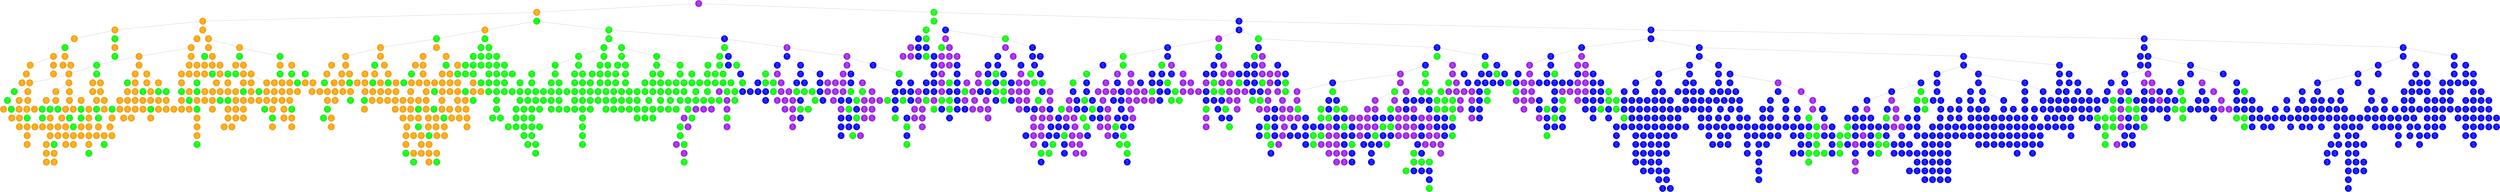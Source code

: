 graph G {
	rankdir=TB;
	node [shape=circle];
	"0x557ceedf0690" [label="line
p: 10000
hc: 0
X: 231\nY: 224", color=black, fontcolor=white, style=filled, fillcolor=purple];
	"0x557ceedf0690" -- "0x557ceedf8890";
	"0x557ceedf8890" [label="text
p: 9995
hc: 0
X: 96\nY: 54", color=black, fontcolor=white, style=filled, fillcolor=orange];
	"0x557ceedf8890" -- "0x557ceedf3e10";
	"0x557ceedf3e10" [label="text
p: 9860
hc: 0
X: 16\nY: 74", color=black, fontcolor=white, style=filled, fillcolor=orange];
	"0x557ceedf3e10" -- "0x557ceedf7310";
	"0x557ceedf7310" [label="text
p: 8806
hc: 0
X: 16\nY: 234", color=black, fontcolor=white, style=filled, fillcolor=orange];
	"0x557ceedf7310" -- "0x557ceee03810";
	"0x557ceee03810" [label="text
p: 8167
hc: 0
X: 16\nY: 84", color=black, fontcolor=white, style=filled, fillcolor=orange];
	"0x557ceee03810" -- "0x557ceedfd010";
	"0x557ceedfd010" [label="rectangle
p: 5633
hc: 0
X: 16\nY: 154", color=black, fontcolor=white, style=filled, fillcolor=green];
	"0x557ceedfd010" -- "0x557ceedffe10";
	"0x557ceedffe10" [label="text
p: 3532
hc: 0
X: 16\nY: 164", color=black, fontcolor=white, style=filled, fillcolor=orange];
	"0x557ceedffe10" -- "0x557ceee00490";
	"0x557ceee00490" [label="text
p: 2716
hc: 0
X: 16\nY: 114", color=black, fontcolor=white, style=filled, fillcolor=orange];
	"0x557ceee00490" -- "0x557ceee01190";
	"0x557ceee01190" [label="text
p: 1717
hc: 0
X: 16\nY: 94", color=black, fontcolor=white, style=filled, fillcolor=orange];
	"0x557ceee01190" -- "0x557ceee00990";
	"0x557ceee00990" [label="text
p: 781
hc: 0
X: 16\nY: 264", color=black, fontcolor=white, style=filled, fillcolor=orange];
	"0x557ceedffe10" -- "0x557ceedfe510";
	"0x557ceedfe510" [label="text
p: 2160
hc: 0
X: 16\nY: 194", color=black, fontcolor=white, style=filled, fillcolor=orange];
	"0x557ceedfe510" -- "0x557ceedff810";
	"0x557ceedff810" [label="text
p: 1171
hc: 0
X: 16\nY: 14", color=black, fontcolor=white, style=filled, fillcolor=orange];
	"0x557ceedfd010" -- "0x557ceedf8e10";
	"0x557ceedf8e10" [label="text
p: 5324
hc: 0
X: 16\nY: 174", color=black, fontcolor=white, style=filled, fillcolor=orange];
	"0x557ceedf8e10" -- "0x557ceedfc410";
	"0x557ceedfc410" [label="text
p: 803
hc: 0
X: 16\nY: 64", color=black, fontcolor=white, style=filled, fillcolor=orange];
	"0x557ceedf8e10" -- "0x557ceedf8910";
	"0x557ceedf8910" [label="text
p: 929
hc: 0
X: 16\nY: 54", color=black, fontcolor=white, style=filled, fillcolor=orange];
	"0x557ceedf7310" -- "0x557ceedf5710";
	"0x557ceedf5710" [label="rectangle
p: 4133
hc: 0
X: 16\nY: 144", color=black, fontcolor=white, style=filled, fillcolor=green];
	"0x557ceedf5710" -- "0x557ceedf6910";
	"0x557ceedf6910" [label="text
p: 3383
hc: 0
X: 16\nY: 24", color=black, fontcolor=white, style=filled, fillcolor=orange];
	"0x557ceedf6910" -- "0x557ceedf5b10";
	"0x557ceedf5b10" [label="rectangle
p: 2728
hc: 0
X: 16\nY: 134", color=black, fontcolor=white, style=filled, fillcolor=green];
	"0x557ceedf3e10" -- "0x557ceedeed90";
	"0x557ceedeed90" [label="text
p: 9847
hc: 0
X: 66\nY: 234", color=black, fontcolor=white, style=filled, fillcolor=orange];
	"0x557ceedeed90" -- "0x557ceedeeb10";
	"0x557ceedeeb10" [label="text
p: 9825
hc: 0
X: 16\nY: 34", color=black, fontcolor=white, style=filled, fillcolor=orange];
	"0x557ceedeeb10" -- "0x557ceedf1f10";
	"0x557ceedf1f10" [label="text
p: 9667
hc: 0
X: 56\nY: 224", color=black, fontcolor=white, style=filled, fillcolor=orange];
	"0x557ceedf1f10" -- "0x557ceedeca90";
	"0x557ceedeca90" [label="text
p: 9628
hc: 0
X: 46\nY: 84", color=black, fontcolor=white, style=filled, fillcolor=orange];
	"0x557ceedeca90" -- "0x557ceee03290";
	"0x557ceee03290" [label="rectangle
p: 9576
hc: 0
X: 46\nY: 124", color=black, fontcolor=white, style=filled, fillcolor=green];
	"0x557ceee03290" -- "0x557ceedf5a10";
	"0x557ceedf5a10" [label="text
p: 9353
hc: 0
X: 26\nY: 184", color=black, fontcolor=white, style=filled, fillcolor=orange];
	"0x557ceedf5a10" -- "0x557ceede7d90";
	"0x557ceede7d90" [label="text
p: 9240
hc: 0
X: 16\nY: 254", color=black, fontcolor=white, style=filled, fillcolor=orange];
	"0x557ceede7d90" -- "0x557ceede8f90";
	"0x557ceede8f90" [label="rectangle
p: 7876
hc: 0
X: 16\nY: 124", color=black, fontcolor=white, style=filled, fillcolor=green];
	"0x557ceede8f90" -- "0x557ceeded790";
	"0x557ceeded790" [label="rectangle
p: 5197
hc: 0
X: 16\nY: 164", color=black, fontcolor=white, style=filled, fillcolor=green];
	"0x557ceeded790" -- "0x557ceedece90";
	"0x557ceedece90" [label="text
p: 4697
hc: 0
X: 16\nY: 184", color=black, fontcolor=white, style=filled, fillcolor=orange];
	"0x557ceede7d90" -- "0x557ceede3d90";
	"0x557ceede3d90" [label="text
p: 8638
hc: 0
X: 16\nY: 224", color=black, fontcolor=white, style=filled, fillcolor=orange];
	"0x557ceede3d90" -- "0x557ceede5510";
	"0x557ceede5510" [label="text
p: 7496
hc: 0
X: 16\nY: 204", color=black, fontcolor=white, style=filled, fillcolor=orange];
	"0x557ceede5510" -- "0x557ceede6610";
	"0x557ceede6610" [label="rectangle
p: 465
hc: 0
X: 16\nY: 114", color=black, fontcolor=white, style=filled, fillcolor=green];
	"0x557ceede5510" -- "0x557ceede4190";
	"0x557ceede4190" [label="text
p: 6048
hc: 0
X: 16\nY: 214", color=black, fontcolor=white, style=filled, fillcolor=orange];
	"0x557ceede4190" -- "0x557ceede5290";
	"0x557ceede5290" [label="text
p: 3918
hc: 0
X: 16\nY: 44", color=black, fontcolor=white, style=filled, fillcolor=orange];
	"0x557ceede3d90" -- "0x557ceedfad90";
	"0x557ceedfad90" [label="text
p: 8482
hc: 0
X: 26\nY: 224", color=black, fontcolor=white, style=filled, fillcolor=orange];
	"0x557ceedfad90" -- "0x557ceee04490";
	"0x557ceee04490" [label="text
p: 8237
hc: 0
X: 26\nY: 104", color=black, fontcolor=white, style=filled, fillcolor=orange];
	"0x557ceee04490" -- "0x557ceede1390";
	"0x557ceede1390" [label="text
p: 6957
hc: 0
X: 16\nY: 244", color=black, fontcolor=white, style=filled, fillcolor=orange];
	"0x557ceede1390" -- "0x557ceede1e90";
	"0x557ceede1e90" [label="text
p: 1781
hc: 0
X: 16\nY: 104", color=black, fontcolor=white, style=filled, fillcolor=orange];
	"0x557ceee04490" -- "0x557ceedfc810";
	"0x557ceedfc810" [label="rectangle
p: 6337
hc: 0
X: 26\nY: 114", color=black, fontcolor=white, style=filled, fillcolor=green];
	"0x557ceedfc810" -- "0x557ceee03a90";
	"0x557ceee03a90" [label="text
p: 3948
hc: 0
X: 26\nY: 14", color=black, fontcolor=white, style=filled, fillcolor=orange];
	"0x557ceee03a90" -- "0x557ceedfea10";
	"0x557ceedfea10" [label="text
p: 3762
hc: 0
X: 26\nY: 194", color=black, fontcolor=white, style=filled, fillcolor=orange];
	"0x557ceedfea10" -- "0x557ceee02110";
	"0x557ceee02110" [label="text
p: 1852
hc: 0
X: 26\nY: 234", color=black, fontcolor=white, style=filled, fillcolor=orange];
	"0x557ceedfad90" -- "0x557ceedf9a90";
	"0x557ceedf9a90" [label="text
p: 2009
hc: 0
X: 26\nY: 214", color=black, fontcolor=white, style=filled, fillcolor=orange];
	"0x557ceedf5a10" -- "0x557ceede2610";
	"0x557ceede2610" [label="text
p: 8536
hc: 0
X: 26\nY: 244", color=black, fontcolor=white, style=filled, fillcolor=orange];
	"0x557ceede2610" -- "0x557ceedf3010";
	"0x557ceedf3010" [label="text
p: 8208
hc: 0
X: 26\nY: 94", color=black, fontcolor=white, style=filled, fillcolor=orange];
	"0x557ceedf3010" -- "0x557ceedf3d10";
	"0x557ceedf3d10" [label="text
p: 5652
hc: 0
X: 26\nY: 24", color=black, fontcolor=white, style=filled, fillcolor=orange];
	"0x557ceedf3d10" -- "0x557ceedf3310";
	"0x557ceedf3310" [label="rectangle
p: 4956
hc: 0
X: 26\nY: 164", color=black, fontcolor=white, style=filled, fillcolor=green];
	"0x557ceedf3010" -- "0x557ceede3990";
	"0x557ceede3990" [label="text
p: 7984
hc: 0
X: 26\nY: 74", color=black, fontcolor=white, style=filled, fillcolor=orange];
	"0x557ceede3990" -- "0x557ceedee510";
	"0x557ceedee510" [label="rectangle
p: 7861
hc: 0
X: 26\nY: 124", color=black, fontcolor=white, style=filled, fillcolor=green];
	"0x557ceedee510" -- "0x557ceedf1010";
	"0x557ceedf1010" [label="rectangle
p: 5294
hc: 0
X: 26\nY: 154", color=black, fontcolor=white, style=filled, fillcolor=green];
	"0x557ceedf1010" -- "0x557ceedf1e10";
	"0x557ceedf1e10" [label="text
p: 4046
hc: 0
X: 26\nY: 84", color=black, fontcolor=white, style=filled, fillcolor=orange];
	"0x557ceedf1010" -- "0x557ceedef210";
	"0x557ceedef210" [label="text
p: 4262
hc: 0
X: 26\nY: 114", color=black, fontcolor=white, style=filled, fillcolor=orange];
	"0x557ceedee510" -- "0x557ceede4910";
	"0x557ceede4910" [label="text
p: 6612
hc: 0
X: 26\nY: 54", color=black, fontcolor=white, style=filled, fillcolor=orange];
	"0x557ceede4910" -- "0x557ceede4b90";
	"0x557ceede4b90" [label="text
p: 4559
hc: 0
X: 26\nY: 204", color=black, fontcolor=white, style=filled, fillcolor=orange];
	"0x557ceede4b90" -- "0x557ceede8490";
	"0x557ceede8490" [label="text
p: 4162
hc: 0
X: 26\nY: 34", color=black, fontcolor=white, style=filled, fillcolor=orange];
	"0x557ceede8490" -- "0x557ceedece10";
	"0x557ceedece10" [label="text
p: 3827
hc: 0
X: 26\nY: 254", color=black, fontcolor=white, style=filled, fillcolor=orange];
	"0x557ceedece10" -- "0x557ceede8510";
	"0x557ceede8510" [label="text
p: 1270
hc: 0
X: 26\nY: 64", color=black, fontcolor=white, style=filled, fillcolor=orange];
	"0x557ceede8510" -- "0x557ceedeba90";
	"0x557ceedeba90" [label="text
p: 536
hc: 0
X: 26\nY: 174", color=black, fontcolor=white, style=filled, fillcolor=orange];
	"0x557ceede8490" -- "0x557ceede6510";
	"0x557ceede6510" [label="rectangle
p: 3546
hc: 0
X: 26\nY: 144", color=black, fontcolor=white, style=filled, fillcolor=green];
	"0x557ceede6510" -- "0x557ceede6410";
	"0x557ceede6410" [label="text
p: 2727
hc: 0
X: 26\nY: 44", color=black, fontcolor=white, style=filled, fillcolor=orange];
	"0x557ceede6410" -- "0x557ceede5b90";
	"0x557ceede5b90" [label="text
p: 1083
hc: 0
X: 26\nY: 164", color=black, fontcolor=white, style=filled, fillcolor=orange];
	"0x557ceede3990" -- "0x557ceede3010";
	"0x557ceede3010" [label="rectangle
p: 1311
hc: 0
X: 26\nY: 134", color=black, fontcolor=white, style=filled, fillcolor=green];
	"0x557ceede2610" -- "0x557ceedf6b10";
	"0x557ceedf6b10" [label="text
p: 7753
hc: 0
X: 36\nY: 194", color=black, fontcolor=white, style=filled, fillcolor=orange];
	"0x557ceedf6b10" -- "0x557ceedfb110";
	"0x557ceedfb110" [label="text
p: 6890
hc: 0
X: 36\nY: 14", color=black, fontcolor=white, style=filled, fillcolor=orange];
	"0x557ceedfb110" -- "0x557ceee01310";
	"0x557ceee01310" [label="text
p: 5791
hc: 0
X: 36\nY: 64", color=black, fontcolor=white, style=filled, fillcolor=orange];
	"0x557ceee01310" -- "0x557ceee02c10";
	"0x557ceee02c10" [label="text
p: 3672
hc: 0
X: 36\nY: 164", color=black, fontcolor=white, style=filled, fillcolor=orange];
	"0x557ceee02c10" -- "0x557ceede1a90";
	"0x557ceede1a90" [label="text
p: 2479
hc: 0
X: 26\nY: 264", color=black, fontcolor=white, style=filled, fillcolor=orange];
	"0x557ceede1a90" -- "0x557ceee03d90";
	"0x557ceee03d90" [label="text
p: 1696
hc: 0
X: 36\nY: 84", color=black, fontcolor=white, style=filled, fillcolor=orange];
	"0x557ceee02c10" -- "0x557ceee01b90";
	"0x557ceee01b90" [label="text
p: 1969
hc: 0
X: 36\nY: 264", color=black, fontcolor=white, style=filled, fillcolor=orange];
	"0x557ceee01310" -- "0x557ceedfc890";
	"0x557ceedfc890" [label="rectangle
p: 4637
hc: 0
X: 36\nY: 134", color=black, fontcolor=white, style=filled, fillcolor=green];
	"0x557ceedfb110" -- "0x557ceedf9690";
	"0x557ceedf9690" [label="text
p: 3609
hc: 0
X: 36\nY: 224", color=black, fontcolor=white, style=filled, fillcolor=orange];
	"0x557ceedf6b10" -- "0x557ceedecb90";
	"0x557ceedecb90" [label="text
p: 7349
hc: 0
X: 36\nY: 104", color=black, fontcolor=white, style=filled, fillcolor=orange];
	"0x557ceedecb90" -- "0x557ceedede90";
	"0x557ceedede90" [label="rectangle
p: 6799
hc: 0
X: 36\nY: 164", color=black, fontcolor=white, style=filled, fillcolor=green];
	"0x557ceedede90" -- "0x557ceedf3c90";
	"0x557ceedf3c90" [label="rectangle
p: 6419
hc: 0
X: 36\nY: 114", color=black, fontcolor=white, style=filled, fillcolor=green];
	"0x557ceedf3c90" -- "0x557ceedf4d90";
	"0x557ceedf4d90" [label="rectangle
p: 5211
hc: 0
X: 36\nY: 144", color=black, fontcolor=white, style=filled, fillcolor=green];
	"0x557ceedf4d90" -- "0x557ceedf5b90";
	"0x557ceedf5b90" [label="text
p: 4704
hc: 0
X: 36\nY: 184", color=black, fontcolor=white, style=filled, fillcolor=orange];
	"0x557ceedf5b90" -- "0x557ceedf6210";
	"0x557ceedf6210" [label="text
p: 3010
hc: 0
X: 36\nY: 244", color=black, fontcolor=white, style=filled, fillcolor=orange];
	"0x557ceedf3c90" -- "0x557ceedf0710";
	"0x557ceedf0710" [label="text
p: 5670
hc: 0
X: 36\nY: 94", color=black, fontcolor=white, style=filled, fillcolor=orange];
	"0x557ceedf0710" -- "0x557ceedf3210";
	"0x557ceedf3210" [label="text
p: 3106
hc: 0
X: 36\nY: 214", color=black, fontcolor=white, style=filled, fillcolor=orange];
	"0x557ceedf3210" -- "0x557ceedf1d90";
	"0x557ceedf1d90" [label="text
p: 476
hc: 0
X: 36\nY: 54", color=black, fontcolor=white, style=filled, fillcolor=orange];
	"0x557ceedf0710" -- "0x557ceedef410";
	"0x557ceedef410" [label="text
p: 3309
hc: 0
X: 36\nY: 174", color=black, fontcolor=white, style=filled, fillcolor=orange];
	"0x557ceedecb90" -- "0x557ceede5010";
	"0x557ceede5010" [label="text
p: 7199
hc: 0
X: 36\nY: 204", color=black, fontcolor=white, style=filled, fillcolor=orange];
	"0x557ceede5010" -- "0x557ceedec010";
	"0x557ceedec010" [label="text
p: 3952
hc: 0
X: 36\nY: 234", color=black, fontcolor=white, style=filled, fillcolor=orange];
	"0x557ceedec010" -- "0x557ceedeab10";
	"0x557ceedeab10" [label="text
p: 2731
hc: 0
X: 36\nY: 24", color=black, fontcolor=white, style=filled, fillcolor=orange];
	"0x557ceedeab10" -- "0x557ceede5310";
	"0x557ceede5310" [label="text
p: 2018
hc: 0
X: 36\nY: 114", color=black, fontcolor=white, style=filled, fillcolor=orange];
	"0x557ceede5310" -- "0x557ceede9190";
	"0x557ceede9190" [label="text
p: 940
hc: 0
X: 36\nY: 254", color=black, fontcolor=white, style=filled, fillcolor=orange];
	"0x557ceede9190" -- "0x557ceede9d10";
	"0x557ceede9d10" [label="rectangle
p: 863
hc: 0
X: 36\nY: 124", color=black, fontcolor=white, style=filled, fillcolor=green];
	"0x557ceede5010" -- "0x557ceee03b90";
	"0x557ceee03b90" [label="rectangle
p: 6408
hc: 0
X: 46\nY: 134", color=black, fontcolor=white, style=filled, fillcolor=green];
	"0x557ceee03b90" -- "0x557ceede3a10";
	"0x557ceede3a10" [label="text
p: 3992
hc: 0
X: 36\nY: 44", color=black, fontcolor=white, style=filled, fillcolor=orange];
	"0x557ceede3a10" -- "0x557ceede4490";
	"0x557ceede4490" [label="text
p: 1756
hc: 0
X: 36\nY: 34", color=black, fontcolor=white, style=filled, fillcolor=orange];
	"0x557ceede3a10" -- "0x557ceede2890";
	"0x557ceede2890" [label="text
p: 3634
hc: 0
X: 36\nY: 74", color=black, fontcolor=white, style=filled, fillcolor=orange];
	"0x557ceede2890" -- "0x557ceede1090";
	"0x557ceede1090" [label="rectangle
p: 524
hc: 0
X: 36\nY: 154", color=black, fontcolor=white, style=filled, fillcolor=green];
	"0x557ceee03b90" -- "0x557ceee03990";
	"0x557ceee03990" [label="text
p: 5216
hc: 0
X: 46\nY: 194", color=black, fontcolor=white, style=filled, fillcolor=orange];
	"0x557ceee03990" -- "0x557ceee03910";
	"0x557ceee03910" [label="text
p: 3804
hc: 0
X: 46\nY: 114", color=black, fontcolor=white, style=filled, fillcolor=orange];
	"0x557ceee03290" -- "0x557ceedffe90";
	"0x557ceedffe90" [label="rectangle
p: 9240
hc: 0
X: 46\nY: 164", color=black, fontcolor=white, style=filled, fillcolor=green];
	"0x557ceedffe90" -- "0x557ceee02e90";
	"0x557ceee02e90" [label="text
p: 7301
hc: 0
X: 46\nY: 244", color=black, fontcolor=white, style=filled, fillcolor=orange];
	"0x557ceee02e90" -- "0x557ceee00290";
	"0x557ceee00290" [label="text
p: 1223
hc: 0
X: 46\nY: 74", color=black, fontcolor=white, style=filled, fillcolor=orange];
	"0x557ceedffe90" -- "0x557ceedf1990";
	"0x557ceedf1990" [label="text
p: 8251
hc: 0
X: 46\nY: 24", color=black, fontcolor=white, style=filled, fillcolor=orange];
	"0x557ceedf1990" -- "0x557ceedf5490";
	"0x557ceedf5490" [label="text
p: 5881
hc: 0
X: 46\nY: 54", color=black, fontcolor=white, style=filled, fillcolor=orange];
	"0x557ceedf5490" -- "0x557ceedfe090";
	"0x557ceedfe090" [label="text
p: 5565
hc: 0
X: 46\nY: 264", color=black, fontcolor=white, style=filled, fillcolor=orange];
	"0x557ceedfe090" -- "0x557ceedf9a10";
	"0x557ceedf9a10" [label="rectangle
p: 4062
hc: 0
X: 46\nY: 154", color=black, fontcolor=white, style=filled, fillcolor=green];
	"0x557ceedf5490" -- "0x557ceedf5090";
	"0x557ceedf5090" [label="text
p: 4489
hc: 0
X: 46\nY: 164", color=black, fontcolor=white, style=filled, fillcolor=orange];
	"0x557ceedf5090" -- "0x557ceedf1a10";
	"0x557ceedf1a10" [label="text
p: 118
hc: 0
X: 46\nY: 94", color=black, fontcolor=white, style=filled, fillcolor=orange];
	"0x557ceedeca90" -- "0x557ceee01810";
	"0x557ceee01810" [label="text
p: 9520
hc: 0
X: 56\nY: 174", color=black, fontcolor=white, style=filled, fillcolor=orange];
	"0x557ceee01810" -- "0x557ceede9910";
	"0x557ceede9910" [label="text
p: 9448
hc: 0
X: 46\nY: 174", color=black, fontcolor=white, style=filled, fillcolor=orange];
	"0x557ceede9910" -- "0x557ceedebd10";
	"0x557ceedebd10" [label="rectangle
p: 2142
hc: 0
X: 46\nY: 114", color=black, fontcolor=white, style=filled, fillcolor=green];
	"0x557ceede9910" -- "0x557ceed6b460";
	"0x557ceed6b460" [label="text
p: 9404
hc: 0
X: 46\nY: 214", color=black, fontcolor=white, style=filled, fillcolor=orange];
	"0x557ceed6b460" -- "0x557ceede5f90";
	"0x557ceede5f90" [label="text
p: 8615
hc: 0
X: 46\nY: 104", color=black, fontcolor=white, style=filled, fillcolor=orange];
	"0x557ceede5f90" -- "0x557ceede6f90";
	"0x557ceede6f90" [label="text
p: 8389
hc: 0
X: 46\nY: 184", color=black, fontcolor=white, style=filled, fillcolor=orange];
	"0x557ceede6f90" -- "0x557ceede7990";
	"0x557ceede7990" [label="rectangle
p: 5206
hc: 0
X: 46\nY: 144", color=black, fontcolor=white, style=filled, fillcolor=green];
	"0x557ceede7990" -- "0x557ceede8a90";
	"0x557ceede8a90" [label="text
p: 3411
hc: 0
X: 46\nY: 234", color=black, fontcolor=white, style=filled, fillcolor=orange];
	"0x557ceede6f90" -- "0x557ceede6710";
	"0x557ceede6710" [label="text
p: 114
hc: 0
X: 46\nY: 44", color=black, fontcolor=white, style=filled, fillcolor=orange];
	"0x557ceede5f90" -- "0x557ceede5c10";
	"0x557ceede5c10" [label="text
p: 8466
hc: 0
X: 46\nY: 34", color=black, fontcolor=white, style=filled, fillcolor=orange];
	"0x557ceede5c10" -- "0x557ceede2490";
	"0x557ceede2490" [label="text
p: 4953
hc: 0
X: 46\nY: 254", color=black, fontcolor=white, style=filled, fillcolor=orange];
	"0x557ceede2490" -- "0x557ceede5610";
	"0x557ceede5610" [label="text
p: 3518
hc: 0
X: 46\nY: 64", color=black, fontcolor=white, style=filled, fillcolor=orange];
	"0x557ceede2490" -- "0x557ceede0f10";
	"0x557ceede0f10" [label="text
p: 1758
hc: 0
X: 46\nY: 14", color=black, fontcolor=white, style=filled, fillcolor=orange];
	"0x557ceed6b460" -- "0x557ceee02910";
	"0x557ceee02910" [label="text
p: 7570
hc: 0
X: 56\nY: 194", color=black, fontcolor=white, style=filled, fillcolor=orange];
	"0x557ceee02910" -- "0x557ceed6afe0";
	"0x557ceed6afe0" [label="text
p: 7004
hc: 0
X: 46\nY: 224", color=black, fontcolor=white, style=filled, fillcolor=orange];
	"0x557ceed6afe0" -- "0x557ceed6b2e0";
	"0x557ceed6b2e0" [label="text
p: 3294
hc: 0
X: 46\nY: 204", color=black, fontcolor=white, style=filled, fillcolor=orange];
	"0x557ceee02910" -- "0x557ceee02510";
	"0x557ceee02510" [label="text
p: 423
hc: 0
X: 56\nY: 254", color=black, fontcolor=white, style=filled, fillcolor=orange];
	"0x557ceee01810" -- "0x557ceedfa210";
	"0x557ceedfa210" [label="text
p: 8027
hc: 0
X: 56\nY: 164", color=black, fontcolor=white, style=filled, fillcolor=orange];
	"0x557ceedfa210" -- "0x557ceedfd310";
	"0x557ceedfd310" [label="text
p: 7892
hc: 0
X: 56\nY: 94", color=black, fontcolor=white, style=filled, fillcolor=orange];
	"0x557ceedfd310" -- "0x557ceee00410";
	"0x557ceee00410" [label="rectangle
p: 6948
hc: 0
X: 56\nY: 154", color=black, fontcolor=white, style=filled, fillcolor=green];
	"0x557ceedfd310" -- "0x557ceedfae10";
	"0x557ceedfae10" [label="text
p: 5806
hc: 0
X: 56\nY: 44", color=black, fontcolor=white, style=filled, fillcolor=orange];
	"0x557ceedfae10" -- "0x557ceedfb710";
	"0x557ceedfb710" [label="text
p: 5419
hc: 0
X: 56\nY: 34", color=black, fontcolor=white, style=filled, fillcolor=orange];
	"0x557ceedfb710" -- "0x557ceedfbc10";
	"0x557ceedfbc10" [label="text
p: 542
hc: 0
X: 56\nY: 74", color=black, fontcolor=white, style=filled, fillcolor=orange];
	"0x557ceedfa210" -- "0x557ceedf9010";
	"0x557ceedf9010" [label="text
p: 7570
hc: 0
X: 56\nY: 234", color=black, fontcolor=white, style=filled, fillcolor=orange];
	"0x557ceedf9010" -- "0x557ceedf9c10";
	"0x557ceedf9c10" [label="rectangle
p: 4260
hc: 0
X: 56\nY: 144", color=black, fontcolor=white, style=filled, fillcolor=green];
	"0x557ceedf9010" -- "0x557ceedf4b10";
	"0x557ceedf4b10" [label="rectangle
p: 7423
hc: 0
X: 56\nY: 114", color=black, fontcolor=white, style=filled, fillcolor=green];
	"0x557ceedf4b10" -- "0x557ceedf6f10";
	"0x557ceedf6f10" [label="text
p: 7392
hc: 0
X: 56\nY: 114", color=black, fontcolor=white, style=filled, fillcolor=orange];
	"0x557ceedf6f10" -- "0x557ceedf7990";
	"0x557ceedf7990" [label="rectangle
p: 706
hc: 0
X: 56\nY: 164", color=black, fontcolor=white, style=filled, fillcolor=green];
	"0x557ceedf7990" -- "0x557ceedf8110";
	"0x557ceedf8110" [label="text
p: 207
hc: 0
X: 56\nY: 244", color=black, fontcolor=white, style=filled, fillcolor=orange];
	"0x557ceedf6f10" -- "0x557ceedf6010";
	"0x557ceedf6010" [label="text
p: 916
hc: 0
X: 56\nY: 204", color=black, fontcolor=white, style=filled, fillcolor=orange];
	"0x557ceedf4b10" -- "0x557ceedf3b90";
	"0x557ceedf3b90" [label="text
p: 6762
hc: 0
X: 56\nY: 184", color=black, fontcolor=white, style=filled, fillcolor=orange];
	"0x557ceedf3b90" -- "0x557ceedf4990";
	"0x557ceedf4990" [label="text
p: 661
hc: 0
X: 56\nY: 214", color=black, fontcolor=white, style=filled, fillcolor=orange];
	"0x557ceedf3b90" -- "0x557ceedf3a10";
	"0x557ceedf3a10" [label="text
p: 838
hc: 0
X: 56\nY: 24", color=black, fontcolor=white, style=filled, fillcolor=orange];
	"0x557ceedf1f10" -- "0x557ceedf4490";
	"0x557ceedf4490" [label="text
p: 9341
hc: 0
X: 66\nY: 194", color=black, fontcolor=white, style=filled, fillcolor=orange];
	"0x557ceedf4490" -- "0x557ceedf9e10";
	"0x557ceedf9e10" [label="text
p: 8893
hc: 0
X: 66\nY: 94", color=black, fontcolor=white, style=filled, fillcolor=orange];
	"0x557ceedf9e10" -- "0x557ceedf1610";
	"0x557ceedf1610" [label="text
p: 7628
hc: 0
X: 56\nY: 14", color=black, fontcolor=white, style=filled, fillcolor=orange];
	"0x557ceedf1610" -- "0x557ceede1290";
	"0x557ceede1290" [label="text
p: 6568
hc: 0
X: 56\nY: 84", color=black, fontcolor=white, style=filled, fillcolor=orange];
	"0x557ceede1290" -- "0x557ceede4890";
	"0x557ceede4890" [label="rectangle
p: 5245
hc: 0
X: 56\nY: 124", color=black, fontcolor=white, style=filled, fillcolor=green];
	"0x557ceede4890" -- "0x557ceede9a90";
	"0x557ceede9a90" [label="text
p: 5218
hc: 0
X: 56\nY: 54", color=black, fontcolor=white, style=filled, fillcolor=orange];
	"0x557ceede9a90" -- "0x557ceedec790";
	"0x557ceedec790" [label="text
p: 1572
hc: 0
X: 56\nY: 64", color=black, fontcolor=white, style=filled, fillcolor=orange];
	"0x557ceede9a90" -- "0x557ceede8090";
	"0x557ceede8090" [label="text
p: 4521
hc: 0
X: 56\nY: 264", color=black, fontcolor=white, style=filled, fillcolor=orange];
	"0x557ceede4890" -- "0x557ceede2a90";
	"0x557ceede2a90" [label="rectangle
p: 4227
hc: 0
X: 56\nY: 134", color=black, fontcolor=white, style=filled, fillcolor=green];
	"0x557ceede1290" -- "0x557ceed6ae60";
	"0x557ceed6ae60" [label="text
p: 5916
hc: 0
X: 56\nY: 104", color=black, fontcolor=white, style=filled, fillcolor=orange];
	"0x557ceed6ae60" -- "0x557ceee04090";
	"0x557ceee04090" [label="text
p: 5710
hc: 0
X: 66\nY: 224", color=black, fontcolor=white, style=filled, fillcolor=orange];
	"0x557ceee04090" -- "0x557ceee01910";
	"0x557ceee01910" [label="rectangle
p: 3787
hc: 0
X: 66\nY: 124", color=black, fontcolor=white, style=filled, fillcolor=green];
	"0x557ceee01910" -- "0x557ceee00d10";
	"0x557ceee00d10" [label="text
p: 3696
hc: 0
X: 66\nY: 24", color=black, fontcolor=white, style=filled, fillcolor=orange];
	"0x557ceee00d10" -- "0x557ceedfb410";
	"0x557ceedfb410" [label="text
p: 2795
hc: 0
X: 66\nY: 244", color=black, fontcolor=white, style=filled, fillcolor=orange];
	"0x557ceedfb410" -- "0x557ceedfcb10";
	"0x557ceedfcb10" [label="text
p: 2455
hc: 0
X: 66\nY: 84", color=black, fontcolor=white, style=filled, fillcolor=orange];
	"0x557ceedfcb10" -- "0x557ceedfe910";
	"0x557ceedfe910" [label="rectangle
p: 1059
hc: 0
X: 66\nY: 114", color=black, fontcolor=white, style=filled, fillcolor=green];
	"0x557ceedf9e10" -- "0x557ceedf4690";
	"0x557ceedf4690" [label="text
p: 7055
hc: 0
X: 66\nY: 254", color=black, fontcolor=white, style=filled, fillcolor=orange];
	"0x557ceedf4690" -- "0x557ceedf8090";
	"0x557ceedf8090" [label="rectangle
p: 6627
hc: 0
X: 66\nY: 144", color=black, fontcolor=white, style=filled, fillcolor=green];
	"0x557ceedf8090" -- "0x557ceedf9510";
	"0x557ceedf9510" [label="rectangle
p: 1583
hc: 0
X: 66\nY: 164", color=black, fontcolor=white, style=filled, fillcolor=green];
	"0x557ceedf8090" -- "0x557ceedf5390";
	"0x557ceedf5390" [label="text
p: 3941
hc: 0
X: 66\nY: 54", color=black, fontcolor=white, style=filled, fillcolor=orange];
	"0x557ceedf5390" -- "0x557ceedf4a10";
	"0x557ceedf4a10" [label="text
p: 1181
hc: 0
X: 66\nY: 184", color=black, fontcolor=white, style=filled, fillcolor=orange];
	"0x557ceedf4490" -- "0x557ceedefc10";
	"0x557ceedefc10" [label="text
p: 7087
hc: 0
X: 66\nY: 204", color=black, fontcolor=white, style=filled, fillcolor=orange];
	"0x557ceedefc10" -- "0x557ceedef190";
	"0x557ceedef190" [label="text
p: 6126
hc: 0
X: 66\nY: 264", color=black, fontcolor=white, style=filled, fillcolor=orange];
	"0x557ceedeed90" -- "0x557ceede3890";
	"0x557ceede3890" [label="text
p: 9766
hc: 0
X: 66\nY: 34", color=black, fontcolor=white, style=filled, fillcolor=orange];
	"0x557ceede3890" -- "0x557ceede9010";
	"0x557ceede9010" [label="text
p: 8972
hc: 0
X: 66\nY: 64", color=black, fontcolor=white, style=filled, fillcolor=orange];
	"0x557ceede9010" -- "0x557ceede9310";
	"0x557ceede9310" [label="rectangle
p: 7327
hc: 0
X: 66\nY: 154", color=black, fontcolor=white, style=filled, fillcolor=green];
	"0x557ceede9310" -- "0x557ceedec910";
	"0x557ceedec910" [label="text
p: 2019
hc: 0
X: 66\nY: 74", color=black, fontcolor=white, style=filled, fillcolor=orange];
	"0x557ceedec910" -- "0x557ceedec890";
	"0x557ceedec890" [label="text
p: 523
hc: 0
X: 66\nY: 14", color=black, fontcolor=white, style=filled, fillcolor=orange];
	"0x557ceede9010" -- "0x557ceede6490";
	"0x557ceede6490" [label="text
p: 8050
hc: 0
X: 66\nY: 104", color=black, fontcolor=white, style=filled, fillcolor=orange];
	"0x557ceede6490" -- "0x557ceede7a10";
	"0x557ceede7a10" [label="text
p: 777
hc: 0
X: 66\nY: 174", color=black, fontcolor=white, style=filled, fillcolor=orange];
	"0x557ceede6490" -- "0x557ceede5190";
	"0x557ceede5190" [label="text
p: 5926
hc: 0
X: 66\nY: 164", color=black, fontcolor=white, style=filled, fillcolor=orange];
	"0x557ceede5190" -- "0x557ceede5690";
	"0x557ceede5690" [label="rectangle
p: 1337
hc: 0
X: 66\nY: 134", color=black, fontcolor=white, style=filled, fillcolor=green];
	"0x557ceede5190" -- "0x557ceede5110";
	"0x557ceede5110" [label="text
p: 3808
hc: 0
X: 66\nY: 44", color=black, fontcolor=white, style=filled, fillcolor=orange];
	"0x557ceede3890" -- "0x557ceedf3f10";
	"0x557ceedf3f10" [label="text
p: 9684
hc: 0
X: 86\nY: 164", color=black, fontcolor=white, style=filled, fillcolor=orange];
	"0x557ceedf3f10" -- "0x557ceedf3a90";
	"0x557ceedf3a90" [label="rectangle
p: 9325
hc: 0
X: 76\nY: 134", color=black, fontcolor=white, style=filled, fillcolor=green];
	"0x557ceedf3a90" -- "0x557ceedf6090";
	"0x557ceedf6090" [label="text
p: 8802
hc: 0
X: 76\nY: 164", color=black, fontcolor=white, style=filled, fillcolor=orange];
	"0x557ceedf6090" -- "0x557ceedfc190";
	"0x557ceedfc190" [label="rectangle
p: 8218
hc: 0
X: 76\nY: 124", color=black, fontcolor=white, style=filled, fillcolor=green];
	"0x557ceedfc190" -- "0x557ceede2c90";
	"0x557ceede2c90" [label="text
p: 7414
hc: 0
X: 66\nY: 214", color=black, fontcolor=white, style=filled, fillcolor=orange];
	"0x557ceede2c90" -- "0x557ceedffa10";
	"0x557ceedffa10" [label="text
p: 5812
hc: 0
X: 76\nY: 84", color=black, fontcolor=white, style=filled, fillcolor=orange];
	"0x557ceedffa10" -- "0x557ceede1e10";
	"0x557ceede1e10" [label="text
p: 4389
hc: 0
X: 66\nY: 114", color=black, fontcolor=white, style=filled, fillcolor=orange];
	"0x557ceede1e10" -- "0x557ceee00090";
	"0x557ceee00090" [label="text
p: 388
hc: 0
X: 76\nY: 94", color=black, fontcolor=white, style=filled, fillcolor=orange];
	"0x557ceedfc190" -- "0x557ceedf7790";
	"0x557ceedf7790" [label="text
p: 3841
hc: 0
X: 76\nY: 244", color=black, fontcolor=white, style=filled, fillcolor=orange];
	"0x557ceedf7790" -- "0x557ceedf9390";
	"0x557ceedf9390" [label="text
p: 3399
hc: 0
X: 76\nY: 54", color=black, fontcolor=white, style=filled, fillcolor=orange];
	"0x557ceedf9390" -- "0x557ceedfa790";
	"0x557ceedfa790" [label="rectangle
p: 3113
hc: 0
X: 76\nY: 164", color=black, fontcolor=white, style=filled, fillcolor=green];
	"0x557ceedf7790" -- "0x557ceedf6810";
	"0x557ceedf6810" [label="text
p: 3696
hc: 0
X: 76\nY: 204", color=black, fontcolor=white, style=filled, fillcolor=orange];
	"0x557ceedf6810" -- "0x557ceedf6110";
	"0x557ceedf6110" [label="rectangle
p: 1564
hc: 0
X: 76\nY: 154", color=black, fontcolor=white, style=filled, fillcolor=green];
	"0x557ceedf6090" -- "0x557ceedf5f10";
	"0x557ceedf5f10" [label="rectangle
p: 6500
hc: 0
X: 76\nY: 114", color=black, fontcolor=white, style=filled, fillcolor=green];
	"0x557ceedf3a90" -- "0x557ceede1990";
	"0x557ceede1990" [label="text
p: 8484
hc: 0
X: 76\nY: 24", color=black, fontcolor=white, style=filled, fillcolor=orange];
	"0x557ceede1990" -- "0x557ceedf3610";
	"0x557ceedf3610" [label="text
p: 7505
hc: 0
X: 76\nY: 34", color=black, fontcolor=white, style=filled, fillcolor=orange];
	"0x557ceedf3610" -- "0x557ceede9710";
	"0x557ceede9710" [label="text
p: 6839
hc: 0
X: 76\nY: 254", color=black, fontcolor=white, style=filled, fillcolor=orange];
	"0x557ceede9710" -- "0x557ceedf0d90";
	"0x557ceedf0d90" [label="text
p: 5045
hc: 0
X: 76\nY: 174", color=black, fontcolor=white, style=filled, fillcolor=orange];
	"0x557ceedf0d90" -- "0x557ceededa10";
	"0x557ceededa10" [label="text
p: 3152
hc: 0
X: 76\nY: 14", color=black, fontcolor=white, style=filled, fillcolor=orange];
	"0x557ceededa10" -- "0x557ceededb10";
	"0x557ceededb10" [label="text
p: 3120
hc: 0
X: 76\nY: 194", color=black, fontcolor=white, style=filled, fillcolor=orange];
	"0x557ceededb10" -- "0x557ceedefa10";
	"0x557ceedefa10" [label="text
p: 2868
hc: 0
X: 76\nY: 104", color=black, fontcolor=white, style=filled, fillcolor=orange];
	"0x557ceedefa10" -- "0x557ceedf0d10";
	"0x557ceedf0d10" [label="text
p: 1492
hc: 0
X: 76\nY: 224", color=black, fontcolor=white, style=filled, fillcolor=orange];
	"0x557ceedefa10" -- "0x557ceededf90";
	"0x557ceededf90" [label="text
p: 1554
hc: 0
X: 76\nY: 44", color=black, fontcolor=white, style=filled, fillcolor=orange];
	"0x557ceededa10" -- "0x557ceedec510";
	"0x557ceedec510" [label="text
p: 2378
hc: 0
X: 76\nY: 264", color=black, fontcolor=white, style=filled, fillcolor=orange];
	"0x557ceedec510" -- "0x557ceeded710";
	"0x557ceeded710" [label="text
p: 427
hc: 0
X: 76\nY: 214", color=black, fontcolor=white, style=filled, fillcolor=orange];
	"0x557ceedec510" -- "0x557ceedeb790";
	"0x557ceedeb790" [label="text
p: 1198
hc: 0
X: 76\nY: 114", color=black, fontcolor=white, style=filled, fillcolor=orange];
	"0x557ceede9710" -- "0x557ceede3410";
	"0x557ceede3410" [label="rectangle
p: 6287
hc: 0
X: 76\nY: 144", color=black, fontcolor=white, style=filled, fillcolor=green];
	"0x557ceede3410" -- "0x557ceede6990";
	"0x557ceede6990" [label="text
p: 3815
hc: 0
X: 76\nY: 234", color=black, fontcolor=white, style=filled, fillcolor=orange];
	"0x557ceede6990" -- "0x557ceede3d10";
	"0x557ceede3d10" [label="text
p: 982
hc: 0
X: 76\nY: 184", color=black, fontcolor=white, style=filled, fillcolor=orange];
	"0x557ceede1990" -- "0x557ceedff110";
	"0x557ceedff110" [label="text
p: 8010
hc: 0
X: 86\nY: 234", color=black, fontcolor=white, style=filled, fillcolor=orange];
	"0x557ceedff110" -- "0x557ceee04010";
	"0x557ceee04010" [label="text
p: 7324
hc: 0
X: 86\nY: 194", color=black, fontcolor=white, style=filled, fillcolor=orange];
	"0x557ceee04010" -- "0x557ceede0f90";
	"0x557ceede0f90" [label="text
p: 6985
hc: 0
X: 76\nY: 74", color=black, fontcolor=white, style=filled, fillcolor=orange];
	"0x557ceede0f90" -- "0x557ceede1110";
	"0x557ceede1110" [label="text
p: 3468
hc: 0
X: 76\nY: 64", color=black, fontcolor=white, style=filled, fillcolor=orange];
	"0x557ceee04010" -- "0x557ceee00510";
	"0x557ceee00510" [label="rectangle
p: 6501
hc: 0
X: 86\nY: 144", color=black, fontcolor=white, style=filled, fillcolor=green];
	"0x557ceedff110" -- "0x557ceedfa810";
	"0x557ceedfa810" [label="text
p: 6730
hc: 0
X: 86\nY: 184", color=black, fontcolor=white, style=filled, fillcolor=orange];
	"0x557ceedfa810" -- "0x557ceedfc610";
	"0x557ceedfc610" [label="text
p: 5088
hc: 0
X: 86\nY: 264", color=black, fontcolor=white, style=filled, fillcolor=orange];
	"0x557ceedfc610" -- "0x557ceedfef90";
	"0x557ceedfef90" [label="text
p: 1809
hc: 0
X: 86\nY: 24", color=black, fontcolor=white, style=filled, fillcolor=orange];
	"0x557ceedfa810" -- "0x557ceedf7010";
	"0x557ceedf7010" [label="text
p: 6001
hc: 0
X: 86\nY: 94", color=black, fontcolor=white, style=filled, fillcolor=orange];
	"0x557ceedf7010" -- "0x557ceedf8810";
	"0x557ceedf8810" [label="text
p: 5572
hc: 0
X: 86\nY: 244", color=black, fontcolor=white, style=filled, fillcolor=orange];
	"0x557ceedf8810" -- "0x557ceedf9810";
	"0x557ceedf9810" [label="rectangle
p: 4682
hc: 0
X: 86\nY: 154", color=black, fontcolor=white, style=filled, fillcolor=green];
	"0x557ceedf8810" -- "0x557ceedf7b10";
	"0x557ceedf7b10" [label="text
p: 4060
hc: 0
X: 86\nY: 84", color=black, fontcolor=white, style=filled, fillcolor=orange];
	"0x557ceedf7b10" -- "0x557ceedf8510";
	"0x557ceedf8510" [label="rectangle
p: 2311
hc: 0
X: 86\nY: 164", color=black, fontcolor=white, style=filled, fillcolor=green];
	"0x557ceedf8510" -- "0x557ceedf8210";
	"0x557ceedf8210" [label="text
p: 1959
hc: 0
X: 86\nY: 74", color=black, fontcolor=white, style=filled, fillcolor=orange];
	"0x557ceedf7010" -- "0x557ceedf6690";
	"0x557ceedf6690" [label="text
p: 3276
hc: 0
X: 86\nY: 174", color=black, fontcolor=white, style=filled, fillcolor=orange];
	"0x557ceedf3f10" -- "0x557ceed6bb60";
	"0x557ceed6bb60" [label="rectangle
p: 9623
hc: 0
X: 86\nY: 134", color=black, fontcolor=white, style=filled, fillcolor=green];
	"0x557ceed6bb60" -- "0x557ceedf2310";
	"0x557ceedf2310" [label="text
p: 9213
hc: 0
X: 86\nY: 214", color=black, fontcolor=white, style=filled, fillcolor=orange];
	"0x557ceedf2310" -- "0x557ceedf0e90";
	"0x557ceedf0e90" [label="rectangle
p: 8351
hc: 0
X: 86\nY: 124", color=black, fontcolor=white, style=filled, fillcolor=green];
	"0x557ceedf0e90" -- "0x557ceedf1210";
	"0x557ceedf1210" [label="text
p: 3663
hc: 0
X: 86\nY: 104", color=black, fontcolor=white, style=filled, fillcolor=orange];
	"0x557ceedf0e90" -- "0x557ceede4110";
	"0x557ceede4110" [label="text
p: 6962
hc: 0
X: 86\nY: 114", color=black, fontcolor=white, style=filled, fillcolor=orange];
	"0x557ceede4110" -- "0x557ceedee590";
	"0x557ceedee590" [label="text
p: 5420
hc: 0
X: 86\nY: 44", color=black, fontcolor=white, style=filled, fillcolor=orange];
	"0x557ceedee590" -- "0x557ceedf0390";
	"0x557ceedf0390" [label="text
p: 1213
hc: 0
X: 86\nY: 14", color=black, fontcolor=white, style=filled, fillcolor=orange];
	"0x557ceedee590" -- "0x557ceede9e10";
	"0x557ceede9e10" [label="text
p: 4251
hc: 0
X: 86\nY: 54", color=black, fontcolor=white, style=filled, fillcolor=orange];
	"0x557ceede9e10" -- "0x557ceedeb590";
	"0x557ceedeb590" [label="text
p: 3323
hc: 0
X: 86\nY: 34", color=black, fontcolor=white, style=filled, fillcolor=orange];
	"0x557ceedeb590" -- "0x557ceedeb990";
	"0x557ceedeb990" [label="text
p: 446
hc: 0
X: 86\nY: 204", color=black, fontcolor=white, style=filled, fillcolor=orange];
	"0x557ceede9e10" -- "0x557ceede8e90";
	"0x557ceede8e90" [label="rectangle
p: 3371
hc: 0
X: 86\nY: 114", color=black, fontcolor=white, style=filled, fillcolor=green];
	"0x557ceede8e90" -- "0x557ceede7310";
	"0x557ceede7310" [label="text
p: 818
hc: 0
X: 86\nY: 224", color=black, fontcolor=white, style=filled, fillcolor=orange];
	"0x557ceede7310" -- "0x557ceede5d10";
	"0x557ceede5d10" [label="text
p: 466
hc: 0
X: 86\nY: 254", color=black, fontcolor=white, style=filled, fillcolor=orange];
	"0x557ceede4110" -- "0x557ceede0d90";
	"0x557ceede0d90" [label="text
p: 3484
hc: 0
X: 86\nY: 64", color=black, fontcolor=white, style=filled, fillcolor=orange];
	"0x557ceed6bb60" -- "0x557ceee01f10";
	"0x557ceee01f10" [label="text
p: 9121
hc: 0
X: 96\nY: 234", color=black, fontcolor=white, style=filled, fillcolor=orange];
	"0x557ceee01f10" -- "0x557ceee02f90";
	"0x557ceee02f90" [label="rectangle
p: 6660
hc: 0
X: 96\nY: 114", color=black, fontcolor=white, style=filled, fillcolor=green];
	"0x557ceee02f90" -- "0x557ceee04210";
	"0x557ceee04210" [label="text
p: 5285
hc: 0
X: 96\nY: 14", color=black, fontcolor=white, style=filled, fillcolor=orange];
	"0x557ceee02f90" -- "0x557ceee02610";
	"0x557ceee02610" [label="rectangle
p: 1592
hc: 0
X: 96\nY: 164", color=black, fontcolor=white, style=filled, fillcolor=green];
	"0x557ceee02610" -- "0x557ceee02c90";
	"0x557ceee02c90" [label="text
p: 731
hc: 0
X: 96\nY: 214", color=black, fontcolor=white, style=filled, fillcolor=orange];
	"0x557ceee01f10" -- "0x557ceedfee90";
	"0x557ceedfee90" [label="rectangle
p: 6905
hc: 0
X: 96\nY: 124", color=black, fontcolor=white, style=filled, fillcolor=green];
	"0x557ceedfee90" -- "0x557ceedff310";
	"0x557ceedff310" [label="text
p: 1407
hc: 0
X: 96\nY: 104", color=black, fontcolor=white, style=filled, fillcolor=orange];
	"0x557ceedfee90" -- "0x557ceedf8b90";
	"0x557ceedf8b90" [label="text
p: 2339
hc: 0
X: 96\nY: 84", color=black, fontcolor=white, style=filled, fillcolor=orange];
	"0x557ceedf8b90" -- "0x557ceedfd190";
	"0x557ceedfd190" [label="text
p: 365
hc: 0
X: 96\nY: 94", color=black, fontcolor=white, style=filled, fillcolor=orange];
	"0x557ceedf8890" -- "0x557ceedf7b90";
	"0x557ceedf7b90" [label="rectangle
p: 9948
hc: 0
X: 146\nY: 134", color=black, fontcolor=white, style=filled, fillcolor=green];
	"0x557ceedf7b90" -- "0x557ceed6b260";
	"0x557ceed6b260" [label="text
p: 9819
hc: 0
X: 136\nY: 204", color=black, fontcolor=white, style=filled, fillcolor=orange];
	"0x557ceed6b260" -- "0x557ceee03b10";
	"0x557ceee03b10" [label="rectangle
p: 9606
hc: 0
X: 116\nY: 124", color=black, fontcolor=white, style=filled, fillcolor=green];
	"0x557ceee03b10" -- "0x557ceee01890";
	"0x557ceee01890" [label="text
p: 9502
hc: 0
X: 106\nY: 194", color=black, fontcolor=white, style=filled, fillcolor=orange];
	"0x557ceee01890" -- "0x557ceedf3f90";
	"0x557ceedf3f90" [label="text
p: 9146
hc: 0
X: 96\nY: 184", color=black, fontcolor=white, style=filled, fillcolor=orange];
	"0x557ceedf3f90" -- "0x557ceedf7490";
	"0x557ceedf7490" [label="text
p: 6870
hc: 0
X: 96\nY: 24", color=black, fontcolor=white, style=filled, fillcolor=orange];
	"0x557ceedf7490" -- "0x557ceedf4790";
	"0x557ceedf4790" [label="text
p: 4784
hc: 0
X: 96\nY: 64", color=black, fontcolor=white, style=filled, fillcolor=orange];
	"0x557ceedf4790" -- "0x557ceedf5510";
	"0x557ceedf5510" [label="rectangle
p: 4730
hc: 0
X: 96\nY: 154", color=black, fontcolor=white, style=filled, fillcolor=green];
	"0x557ceedf5510" -- "0x557ceedf4d10";
	"0x557ceedf4d10" [label="text
p: 55
hc: 0
X: 96\nY: 114", color=black, fontcolor=white, style=filled, fillcolor=orange];
	"0x557ceedf3f90" -- "0x557ceed6b4e0";
	"0x557ceed6b4e0" [label="text
p: 8767
hc: 0
X: 96\nY: 244", color=black, fontcolor=white, style=filled, fillcolor=orange];
	"0x557ceed6b4e0" -- "0x557ceede4210";
	"0x557ceede4210" [label="text
p: 8727
hc: 0
X: 96\nY: 194", color=black, fontcolor=white, style=filled, fillcolor=orange];
	"0x557ceede4210" -- "0x557ceedeae90";
	"0x557ceedeae90" [label="text
p: 8578
hc: 0
X: 96\nY: 254", color=black, fontcolor=white, style=filled, fillcolor=orange];
	"0x557ceedeae90" -- "0x557ceedeb890";
	"0x557ceedeb890" [label="text
p: 7810
hc: 0
X: 96\nY: 204", color=black, fontcolor=white, style=filled, fillcolor=orange];
	"0x557ceedeb890" -- "0x557ceedebf90";
	"0x557ceedebf90" [label="text
p: 5839
hc: 0
X: 96\nY: 224", color=black, fontcolor=white, style=filled, fillcolor=orange];
	"0x557ceedebf90" -- "0x557ceededc10";
	"0x557ceededc10" [label="rectangle
p: 5115
hc: 0
X: 96\nY: 134", color=black, fontcolor=white, style=filled, fillcolor=green];
	"0x557ceededc10" -- "0x557ceededd10";
	"0x557ceededd10" [label="rectangle
p: 1831
hc: 0
X: 96\nY: 144", color=black, fontcolor=white, style=filled, fillcolor=green];
	"0x557ceededc10" -- "0x557ceedec310";
	"0x557ceedec310" [label="text
p: 2698
hc: 0
X: 96\nY: 34", color=black, fontcolor=white, style=filled, fillcolor=orange];
	"0x557ceedec310" -- "0x557ceedec590";
	"0x557ceedec590" [label="text
p: 441
hc: 0
X: 96\nY: 74", color=black, fontcolor=white, style=filled, fillcolor=orange];
	"0x557ceedeae90" -- "0x557ceede9090";
	"0x557ceede9090" [label="text
p: 5382
hc: 0
X: 96\nY: 174", color=black, fontcolor=white, style=filled, fillcolor=orange];
	"0x557ceede9090" -- "0x557ceedea510";
	"0x557ceedea510" [label="text
p: 4473
hc: 0
X: 96\nY: 44", color=black, fontcolor=white, style=filled, fillcolor=orange];
	"0x557ceede4210" -- "0x557ceede0e90";
	"0x557ceede0e90" [label="text
p: 2855
hc: 0
X: 96\nY: 264", color=black, fontcolor=white, style=filled, fillcolor=orange];
	"0x557ceede0e90" -- "0x557ceede2b90";
	"0x557ceede2b90" [label="text
p: 2802
hc: 0
X: 96\nY: 164", color=black, fontcolor=white, style=filled, fillcolor=orange];
	"0x557ceed6b4e0" -- "0x557ceee02890";
	"0x557ceee02890" [label="text
p: 6921
hc: 0
X: 106\nY: 14", color=black, fontcolor=white, style=filled, fillcolor=orange];
	"0x557ceee02890" -- "0x557ceee03110";
	"0x557ceee03110" [label="rectangle
p: 6275
hc: 0
X: 106\nY: 144", color=black, fontcolor=white, style=filled, fillcolor=green];
	"0x557ceee03110" -- "0x557ceee03c10";
	"0x557ceee03c10" [label="text
p: 4679
hc: 0
X: 106\nY: 54", color=black, fontcolor=white, style=filled, fillcolor=orange];
	"0x557ceee03c10" -- "0x557ceee04510";
	"0x557ceee04510" [label="rectangle
p: 2100
hc: 0
X: 106\nY: 134", color=black, fontcolor=white, style=filled, fillcolor=green];
	"0x557ceee01890" -- "0x557ceedeb190";
	"0x557ceedeb190" [label="text
p: 8786
hc: 0
X: 106\nY: 44", color=black, fontcolor=white, style=filled, fillcolor=orange];
	"0x557ceedeb190" -- "0x557ceedfdd10";
	"0x557ceedfdd10" [label="rectangle
p: 8001
hc: 0
X: 106\nY: 154", color=black, fontcolor=white, style=filled, fillcolor=green];
	"0x557ceedfdd10" -- "0x557ceedfec10";
	"0x557ceedfec10" [label="text
p: 6512
hc: 0
X: 106\nY: 94", color=black, fontcolor=white, style=filled, fillcolor=orange];
	"0x557ceedfec10" -- "0x557ceee00f10";
	"0x557ceee00f10" [label="text
p: 4619
hc: 0
X: 106\nY: 214", color=black, fontcolor=white, style=filled, fillcolor=orange];
	"0x557ceedfec10" -- "0x557ceedfe990";
	"0x557ceedfe990" [label="text
p: 5063
hc: 0
X: 106\nY: 104", color=black, fontcolor=white, style=filled, fillcolor=orange];
	"0x557ceedfdd10" -- "0x557ceeded490";
	"0x557ceeded490" [label="text
p: 7973
hc: 0
X: 106\nY: 244", color=black, fontcolor=white, style=filled, fillcolor=orange];
	"0x557ceeded490" -- "0x557ceedf6a90";
	"0x557ceedf6a90" [label="rectangle
p: 6112
hc: 0
X: 106\nY: 124", color=black, fontcolor=white, style=filled, fillcolor=green];
	"0x557ceedf6a90" -- "0x557ceedf6d90";
	"0x557ceedf6d90" [label="text
p: 4655
hc: 0
X: 106\nY: 114", color=black, fontcolor=white, style=filled, fillcolor=orange];
	"0x557ceedf6d90" -- "0x557ceedf7d90";
	"0x557ceedf7d90" [label="rectangle
p: 718
hc: 0
X: 106\nY: 114", color=black, fontcolor=white, style=filled, fillcolor=green];
	"0x557ceedf7d90" -- "0x557ceedfba90";
	"0x557ceedfba90" [label="text
p: 712
hc: 0
X: 106\nY: 64", color=black, fontcolor=white, style=filled, fillcolor=orange];
	"0x557ceedf6a90" -- "0x557ceedee990";
	"0x557ceedee990" [label="text
p: 6043
hc: 0
X: 106\nY: 224", color=black, fontcolor=white, style=filled, fillcolor=orange];
	"0x557ceedee990" -- "0x557ceedf1e90";
	"0x557ceedf1e90" [label="text
p: 916
hc: 0
X: 106\nY: 204", color=black, fontcolor=white, style=filled, fillcolor=orange];
	"0x557ceedee990" -- "0x557ceedee410";
	"0x557ceedee410" [label="text
p: 2740
hc: 0
X: 106\nY: 234", color=black, fontcolor=white, style=filled, fillcolor=orange];
	"0x557ceeded490" -- "0x557ceedeba10";
	"0x557ceedeba10" [label="text
p: 583
hc: 0
X: 106\nY: 34", color=black, fontcolor=white, style=filled, fillcolor=orange];
	"0x557ceedeb190" -- "0x557ceedead90";
	"0x557ceedead90" [label="text
p: 7905
hc: 0
X: 106\nY: 74", color=black, fontcolor=white, style=filled, fillcolor=orange];
	"0x557ceedead90" -- "0x557ceede4790";
	"0x557ceede4790" [label="text
p: 7549
hc: 0
X: 106\nY: 264", color=black, fontcolor=white, style=filled, fillcolor=orange];
	"0x557ceede4790" -- "0x557ceede6c10";
	"0x557ceede6c10" [label="rectangle
p: 6319
hc: 0
X: 106\nY: 164", color=black, fontcolor=white, style=filled, fillcolor=green];
	"0x557ceede6c10" -- "0x557ceedeac90";
	"0x557ceedeac90" [label="text
p: 4674
hc: 0
X: 106\nY: 254", color=black, fontcolor=white, style=filled, fillcolor=orange];
	"0x557ceedeac90" -- "0x557ceedeaa90";
	"0x557ceedeaa90" [label="text
p: 1695
hc: 0
X: 106\nY: 174", color=black, fontcolor=white, style=filled, fillcolor=orange];
	"0x557ceede6c10" -- "0x557ceede5710";
	"0x557ceede5710" [label="text
p: 2138
hc: 0
X: 106\nY: 164", color=black, fontcolor=white, style=filled, fillcolor=orange];
	"0x557ceede4790" -- "0x557ceede1c10";
	"0x557ceede1c10" [label="text
p: 5610
hc: 0
X: 106\nY: 24", color=black, fontcolor=white, style=filled, fillcolor=orange];
	"0x557ceede1c10" -- "0x557ceed6b860";
	"0x557ceed6b860" [label="text
p: 5437
hc: 0
X: 106\nY: 84", color=black, fontcolor=white, style=filled, fillcolor=orange];
	"0x557ceed6b860" -- "0x557ceed6b560";
	"0x557ceed6b560" [label="text
p: 5404
hc: 0
X: 106\nY: 184", color=black, fontcolor=white, style=filled, fillcolor=orange];
	"0x557ceee03b10" -- "0x557ceedff890";
	"0x557ceedff890" [label="text
p: 9225
hc: 0
X: 136\nY: 224", color=black, fontcolor=white, style=filled, fillcolor=orange];
	"0x557ceedff890" -- "0x557ceee01710";
	"0x557ceee01710" [label="text
p: 9210
hc: 0
X: 116\nY: 104", color=black, fontcolor=white, style=filled, fillcolor=orange];
	"0x557ceee01710" -- "0x557ceee01e90";
	"0x557ceee01e90" [label="text
p: 5207
hc: 0
X: 116\nY: 204", color=black, fontcolor=white, style=filled, fillcolor=orange];
	"0x557ceee01710" -- "0x557ceedfe590";
	"0x557ceedfe590" [label="text
p: 8780
hc: 0
X: 116\nY: 84", color=black, fontcolor=white, style=filled, fillcolor=orange];
	"0x557ceedfe590" -- "0x557ceedfed10";
	"0x557ceedfed10" [label="rectangle
p: 8461
hc: 0
X: 116\nY: 154", color=black, fontcolor=white, style=filled, fillcolor=green];
	"0x557ceedfed10" -- "0x557ceedffc90";
	"0x557ceedffc90" [label="rectangle
p: 6628
hc: 0
X: 116\nY: 164", color=black, fontcolor=white, style=filled, fillcolor=green];
	"0x557ceedfed10" -- "0x557ceedfe790";
	"0x557ceedfe790" [label="text
p: 3580
hc: 0
X: 116\nY: 34", color=black, fontcolor=white, style=filled, fillcolor=orange];
	"0x557ceedfe590" -- "0x557ceede7f10";
	"0x557ceede7f10" [label="text
p: 8707
hc: 0
X: 116\nY: 54", color=black, fontcolor=white, style=filled, fillcolor=orange];
	"0x557ceede7f10" -- "0x557ceede9b90";
	"0x557ceede9b90" [label="text
p: 7203
hc: 0
X: 116\nY: 64", color=black, fontcolor=white, style=filled, fillcolor=orange];
	"0x557ceede9b90" -- "0x557ceedf1590";
	"0x557ceedf1590" [label="text
p: 7114
hc: 0
X: 116\nY: 244", color=black, fontcolor=white, style=filled, fillcolor=orange];
	"0x557ceedf1590" -- "0x557ceedf2410";
	"0x557ceedf2410" [label="text
p: 6732
hc: 0
X: 116\nY: 194", color=black, fontcolor=white, style=filled, fillcolor=orange];
	"0x557ceedf2410" -- "0x557ceedf6190";
	"0x557ceedf6190" [label="text
p: 1572
hc: 0
X: 116\nY: 224", color=black, fontcolor=white, style=filled, fillcolor=orange];
	"0x557ceedf2410" -- "0x557ceedf1d10";
	"0x557ceedf1d10" [label="text
p: 2845
hc: 0
X: 116\nY: 184", color=black, fontcolor=white, style=filled, fillcolor=orange];
	"0x557ceedf1590" -- "0x557ceedeff10";
	"0x557ceedeff10" [label="text
p: 5780
hc: 0
X: 116\nY: 264", color=black, fontcolor=white, style=filled, fillcolor=orange];
	"0x557ceedeff10" -- "0x557ceedef490";
	"0x557ceedef490" [label="text
p: 5150
hc: 0
X: 116\nY: 114", color=black, fontcolor=white, style=filled, fillcolor=orange];
	"0x557ceedef490" -- "0x557ceedef510";
	"0x557ceedef510" [label="text
p: 3500
hc: 0
X: 116\nY: 94", color=black, fontcolor=white, style=filled, fillcolor=orange];
	"0x557ceedef490" -- "0x557ceede9f90";
	"0x557ceede9f90" [label="text
p: 4301
hc: 0
X: 116\nY: 164", color=black, fontcolor=white, style=filled, fillcolor=orange];
	"0x557ceede9f90" -- "0x557ceeded010";
	"0x557ceeded010" [label="text
p: 3275
hc: 0
X: 116\nY: 174", color=black, fontcolor=white, style=filled, fillcolor=orange];
	"0x557ceeded010" -- "0x557ceedeb490";
	"0x557ceedeb490" [label="text
p: 2633
hc: 0
X: 116\nY: 74", color=black, fontcolor=white, style=filled, fillcolor=orange];
	"0x557ceedeb490" -- "0x557ceedea210";
	"0x557ceedea210" [label="text
p: 1447
hc: 0
X: 116\nY: 44", color=black, fontcolor=white, style=filled, fillcolor=orange];
	"0x557ceedea210" -- "0x557ceedea190";
	"0x557ceedea190" [label="rectangle
p: 1064
hc: 0
X: 116\nY: 114", color=black, fontcolor=white, style=filled, fillcolor=green];
	"0x557ceede7f10" -- "0x557ceedec090";
	"0x557ceedec090" [label="text
p: 8579
hc: 0
X: 126\nY: 54", color=black, fontcolor=white, style=filled, fillcolor=orange];
	"0x557ceedec090" -- "0x557ceede4090";
	"0x557ceede4090" [label="text
p: 8472
hc: 0
X: 116\nY: 234", color=black, fontcolor=white, style=filled, fillcolor=orange];
	"0x557ceede4090" -- "0x557ceede4610";
	"0x557ceede4610" [label="text
p: 7836
hc: 0
X: 116\nY: 214", color=black, fontcolor=white, style=filled, fillcolor=orange];
	"0x557ceede4610" -- "0x557ceede5a10";
	"0x557ceede5a10" [label="rectangle
p: 7225
hc: 0
X: 116\nY: 134", color=black, fontcolor=white, style=filled, fillcolor=green];
	"0x557ceede5a10" -- "0x557ceede6590";
	"0x557ceede6590" [label="text
p: 6246
hc: 0
X: 116\nY: 14", color=black, fontcolor=white, style=filled, fillcolor=orange];
	"0x557ceede6590" -- "0x557ceede7690";
	"0x557ceede7690" [label="rectangle
p: 4087
hc: 0
X: 116\nY: 144", color=black, fontcolor=white, style=filled, fillcolor=green];
	"0x557ceede7690" -- "0x557ceede6b90";
	"0x557ceede6b90" [label="text
p: 1258
hc: 0
X: 116\nY: 254", color=black, fontcolor=white, style=filled, fillcolor=orange];
	"0x557ceede4090" -- "0x557ceee04390";
	"0x557ceee04390" [label="text
p: 8436
hc: 0
X: 126\nY: 74", color=black, fontcolor=white, style=filled, fillcolor=orange];
	"0x557ceee04390" -- "0x557ceede1810";
	"0x557ceede1810" [label="text
p: 3076
hc: 0
X: 116\nY: 24", color=black, fontcolor=white, style=filled, fillcolor=orange];
	"0x557ceee04390" -- "0x557ceee04110";
	"0x557ceee04110" [label="rectangle
p: 7906
hc: 0
X: 126\nY: 144", color=black, fontcolor=white, style=filled, fillcolor=green];
	"0x557ceee04110" -- "0x557ceedf3490";
	"0x557ceedf3490" [label="text
p: 7118
hc: 0
X: 126\nY: 94", color=black, fontcolor=white, style=filled, fillcolor=orange];
	"0x557ceedf3490" -- "0x557ceedf5690";
	"0x557ceedf5690" [label="text
p: 5723
hc: 0
X: 126\nY: 184", color=black, fontcolor=white, style=filled, fillcolor=orange];
	"0x557ceedf5690" -- "0x557ceedfd690";
	"0x557ceedfd690" [label="text
p: 5337
hc: 0
X: 126\nY: 204", color=black, fontcolor=white, style=filled, fillcolor=orange];
	"0x557ceedfd690" -- "0x557ceee00690";
	"0x557ceee00690" [label="text
p: 4666
hc: 0
X: 126\nY: 114", color=black, fontcolor=white, style=filled, fillcolor=orange];
	"0x557ceee00690" -- "0x557ceee00810";
	"0x557ceee00810" [label="text
p: 3891
hc: 0
X: 126\nY: 44", color=black, fontcolor=white, style=filled, fillcolor=orange];
	"0x557ceee00810" -- "0x557ceee03890";
	"0x557ceee03890" [label="rectangle
p: 3423
hc: 0
X: 126\nY: 134", color=black, fontcolor=white, style=filled, fillcolor=green];
	"0x557ceee00690" -- "0x557ceedff490";
	"0x557ceedff490" [label="text
p: 4646
hc: 0
X: 126\nY: 34", color=black, fontcolor=white, style=filled, fillcolor=orange];
	"0x557ceedfd690" -- "0x557ceedfa290";
	"0x557ceedfa290" [label="text
p: 5213
hc: 0
X: 126\nY: 104", color=black, fontcolor=white, style=filled, fillcolor=orange];
	"0x557ceedfa290" -- "0x557ceedfc710";
	"0x557ceedfc710" [label="text
p: 2842
hc: 0
X: 126\nY: 84", color=black, fontcolor=white, style=filled, fillcolor=orange];
	"0x557ceedfc710" -- "0x557ceedfb690";
	"0x557ceedfb690" [label="text
p: 1389
hc: 0
X: 126\nY: 244", color=black, fontcolor=white, style=filled, fillcolor=orange];
	"0x557ceedfa290" -- "0x557ceedf8f10";
	"0x557ceedf8f10" [label="text
p: 3983
hc: 0
X: 126\nY: 214", color=black, fontcolor=white, style=filled, fillcolor=orange];
	"0x557ceedf8f10" -- "0x557ceedfa010";
	"0x557ceedfa010" [label="rectangle
p: 2323
hc: 0
X: 126\nY: 124", color=black, fontcolor=white, style=filled, fillcolor=green];
	"0x557ceedf5690" -- "0x557ceedf3c10";
	"0x557ceedf3c10" [label="rectangle
p: 1708
hc: 0
X: 126\nY: 154", color=black, fontcolor=white, style=filled, fillcolor=green];
	"0x557ceedf3490" -- "0x557ceedec110";
	"0x557ceedec110" [label="text
p: 4624
hc: 0
X: 126\nY: 64", color=black, fontcolor=white, style=filled, fillcolor=orange];
	"0x557ceedec110" -- "0x557ceedf1810";
	"0x557ceedf1810" [label="text
p: 1543
hc: 0
X: 126\nY: 194", color=black, fontcolor=white, style=filled, fillcolor=orange];
	"0x557ceedec090" -- "0x557ceede3710";
	"0x557ceede3710" [label="rectangle
p: 7513
hc: 0
X: 126\nY: 164", color=black, fontcolor=white, style=filled, fillcolor=green];
	"0x557ceede3710" -- "0x557ceede7790";
	"0x557ceede7790" [label="text
p: 6638
hc: 0
X: 126\nY: 174", color=black, fontcolor=white, style=filled, fillcolor=orange];
	"0x557ceede7790" -- "0x557ceedea990";
	"0x557ceedea990" [label="text
p: 5529
hc: 0
X: 126\nY: 14", color=black, fontcolor=white, style=filled, fillcolor=orange];
	"0x557ceedea990" -- "0x557ceedeac10";
	"0x557ceedeac10" [label="text
p: 2575
hc: 0
X: 126\nY: 234", color=black, fontcolor=white, style=filled, fillcolor=orange];
	"0x557ceedea990" -- "0x557ceede7e10";
	"0x557ceede7e10" [label="rectangle
p: 4733
hc: 0
X: 126\nY: 114", color=black, fontcolor=white, style=filled, fillcolor=green];
	"0x557ceede7e10" -- "0x557ceede8890";
	"0x557ceede8890" [label="text
p: 2886
hc: 0
X: 126\nY: 224", color=black, fontcolor=white, style=filled, fillcolor=orange];
	"0x557ceede8890" -- "0x557ceede8410";
	"0x557ceede8410" [label="text
p: 2512
hc: 0
X: 126\nY: 254", color=black, fontcolor=white, style=filled, fillcolor=orange];
	"0x557ceede7790" -- "0x557ceede4710";
	"0x557ceede4710" [label="text
p: 3842
hc: 0
X: 126\nY: 264", color=black, fontcolor=white, style=filled, fillcolor=orange];
	"0x557ceede4710" -- "0x557ceede5e10";
	"0x557ceede5e10" [label="text
p: 1416
hc: 0
X: 126\nY: 24", color=black, fontcolor=white, style=filled, fillcolor=orange];
	"0x557ceede3710" -- "0x557ceed6b8e0";
	"0x557ceed6b8e0" [label="text
p: 4993
hc: 0
X: 126\nY: 164", color=black, fontcolor=white, style=filled, fillcolor=orange];
	"0x557ceed6b8e0" -- "0x557ceee02210";
	"0x557ceee02210" [label="text
p: 3676
hc: 0
X: 136\nY: 24", color=black, fontcolor=white, style=filled, fillcolor=orange];
	"0x557ceee02210" -- "0x557ceee04190";
	"0x557ceee04190" [label="text
p: 3218
hc: 0
X: 136\nY: 34", color=black, fontcolor=white, style=filled, fillcolor=orange];
	"0x557ceee02210" -- "0x557ceee01490";
	"0x557ceee01490" [label="text
p: 3370
hc: 0
X: 136\nY: 184", color=black, fontcolor=white, style=filled, fillcolor=orange];
	"0x557ceee01490" -- "0x557ceee00210";
	"0x557ceee00210" [label="text
p: 3096
hc: 0
X: 136\nY: 44", color=black, fontcolor=white, style=filled, fillcolor=orange];
	"0x557ceedff890" -- "0x557ceeded910";
	"0x557ceeded910" [label="text
p: 8298
hc: 0
X: 136\nY: 214", color=black, fontcolor=white, style=filled, fillcolor=orange];
	"0x557ceeded910" -- "0x557ceedf9c90";
	"0x557ceedf9c90" [label="rectangle
p: 7950
hc: 0
X: 136\nY: 114", color=black, fontcolor=white, style=filled, fillcolor=green];
	"0x557ceedf9c90" -- "0x557ceedfc110";
	"0x557ceedfc110" [label="text
p: 6798
hc: 0
X: 136\nY: 54", color=black, fontcolor=white, style=filled, fillcolor=orange];
	"0x557ceedfc110" -- "0x557ceedfcc90";
	"0x557ceedfcc90" [label="text
p: 3251
hc: 0
X: 136\nY: 14", color=black, fontcolor=white, style=filled, fillcolor=orange];
	"0x557ceedfc110" -- "0x557ceedfb590";
	"0x557ceedfb590" [label="text
p: 1226
hc: 0
X: 136\nY: 264", color=black, fontcolor=white, style=filled, fillcolor=orange];
	"0x557ceedf9c90" -- "0x557ceedf0290";
	"0x557ceedf0290" [label="text
p: 6441
hc: 0
X: 136\nY: 64", color=black, fontcolor=white, style=filled, fillcolor=orange];
	"0x557ceedf0290" -- "0x557ceedf8b10";
	"0x557ceedf8b10" [label="text
p: 5492
hc: 0
X: 136\nY: 94", color=black, fontcolor=white, style=filled, fillcolor=orange];
	"0x557ceedf8b10" -- "0x557ceedf8d90";
	"0x557ceedf8d90" [label="text
p: 3866
hc: 0
X: 136\nY: 84", color=black, fontcolor=white, style=filled, fillcolor=orange];
	"0x557ceedf8b10" -- "0x557ceedf4290";
	"0x557ceedf4290" [label="text
p: 5089
hc: 0
X: 136\nY: 104", color=black, fontcolor=white, style=filled, fillcolor=orange];
	"0x557ceedf4290" -- "0x557ceedf0910";
	"0x557ceedf0910" [label="text
p: 3008
hc: 0
X: 136\nY: 164", color=black, fontcolor=white, style=filled, fillcolor=orange];
	"0x557ceedf0910" -- "0x557ceedf2210";
	"0x557ceedf2210" [label="text
p: 622
hc: 0
X: 136\nY: 114", color=black, fontcolor=white, style=filled, fillcolor=orange];
	"0x557ceeded910" -- "0x557ceedea390";
	"0x557ceedea390" [label="text
p: 8297
hc: 0
X: 136\nY: 174", color=black, fontcolor=white, style=filled, fillcolor=orange];
	"0x557ceedea390" -- "0x557ceedeb910";
	"0x557ceedeb910" [label="rectangle
p: 6727
hc: 0
X: 136\nY: 134", color=black, fontcolor=white, style=filled, fillcolor=green];
	"0x557ceedeb910" -- "0x557ceedeb010";
	"0x557ceedeb010" [label="text
p: 6260
hc: 0
X: 136\nY: 244", color=black, fontcolor=white, style=filled, fillcolor=orange];
	"0x557ceedeb010" -- "0x557ceedeb510";
	"0x557ceedeb510" [label="text
p: 6007
hc: 0
X: 136\nY: 74", color=black, fontcolor=white, style=filled, fillcolor=orange];
	"0x557ceedeb010" -- "0x557ceedea710";
	"0x557ceedea710" [label="rectangle
p: 2364
hc: 0
X: 136\nY: 144", color=black, fontcolor=white, style=filled, fillcolor=green];
	"0x557ceedea390" -- "0x557ceede0990";
	"0x557ceede0990" [label="rectangle
p: 5589
hc: 0
X: 136\nY: 154", color=black, fontcolor=white, style=filled, fillcolor=green];
	"0x557ceede0990" -- "0x557ceede1b90";
	"0x557ceede1b90" [label="text
p: 5461
hc: 0
X: 136\nY: 194", color=black, fontcolor=white, style=filled, fillcolor=orange];
	"0x557ceede1b90" -- "0x557ceede3110";
	"0x557ceede3110" [label="text
p: 4018
hc: 0
X: 136\nY: 254", color=black, fontcolor=white, style=filled, fillcolor=orange];
	"0x557ceede3110" -- "0x557ceede1c90";
	"0x557ceede1c90" [label="rectangle
p: 455
hc: 0
X: 136\nY: 164", color=black, fontcolor=white, style=filled, fillcolor=green];
	"0x557ceede1b90" -- "0x557ceede1a10";
	"0x557ceede1a10" [label="text
p: 1258
hc: 0
X: 136\nY: 234", color=black, fontcolor=white, style=filled, fillcolor=orange];
	"0x557ceed6b260" -- "0x557ceedfde90";
	"0x557ceedfde90" [label="rectangle
p: 9316
hc: 0
X: 141\nY: 154", color=black, fontcolor=white, style=filled, fillcolor=green];
	"0x557ceedfde90" -- "0x557ceedfe390";
	"0x557ceedfe390" [label="rectangle
p: 7592
hc: 0
X: 141\nY: 14", color=black, fontcolor=white, style=filled, fillcolor=green];
	"0x557ceedfe390" -- "0x557ceee02f10";
	"0x557ceee02f10" [label="rectangle
p: 5321
hc: 0
X: 141\nY: 14", color=black, fontcolor=white, style=filled, fillcolor=green];
	"0x557ceee02f10" -- "0x557ceed6ade0";
	"0x557ceed6ade0" [label="rectangle
p: 2038
hc: 0
X: 136\nY: 124", color=black, fontcolor=white, style=filled, fillcolor=green];
	"0x557ceee02f10" -- "0x557ceedffd10";
	"0x557ceedffd10" [label="rectangle
p: 1948
hc: 0
X: 141\nY: 94", color=black, fontcolor=white, style=filled, fillcolor=green];
	"0x557ceedffd10" -- "0x557ceee00910";
	"0x557ceee00910" [label="rectangle
p: 292
hc: 0
X: 141\nY: 114", color=black, fontcolor=white, style=filled, fillcolor=green];
	"0x557ceedfe390" -- "0x557ceedfdf10";
	"0x557ceedfdf10" [label="rectangle
p: 7366
hc: 0
X: 141\nY: 54", color=black, fontcolor=white, style=filled, fillcolor=green];
	"0x557ceedfde90" -- "0x557ceedeea90";
	"0x557ceedeea90" [label="rectangle
p: 9064
hc: 0
X: 141\nY: 44", color=black, fontcolor=white, style=filled, fillcolor=green];
	"0x557ceedeea90" -- "0x557ceedfd490";
	"0x557ceedfd490" [label="rectangle
p: 7724
hc: 0
X: 141\nY: 144", color=black, fontcolor=white, style=filled, fillcolor=green];
	"0x557ceedfd490" -- "0x557ceedfd790";
	"0x557ceedfd790" [label="rectangle
p: 389
hc: 0
X: 141\nY: 164", color=black, fontcolor=white, style=filled, fillcolor=green];
	"0x557ceedfd490" -- "0x557ceedf3290";
	"0x557ceedf3290" [label="rectangle
p: 5689
hc: 0
X: 141\nY: 104", color=black, fontcolor=white, style=filled, fillcolor=green];
	"0x557ceedf3290" -- "0x557ceedf6310";
	"0x557ceedf6310" [label="rectangle
p: 5513
hc: 0
X: 141\nY: 24", color=black, fontcolor=white, style=filled, fillcolor=green];
	"0x557ceedf6310" -- "0x557ceedfcd10";
	"0x557ceedfcd10" [label="rectangle
p: 4397
hc: 0
X: 141\nY: 224", color=black, fontcolor=white, style=filled, fillcolor=green];
	"0x557ceedfcd10" -- "0x557ceedfc310";
	"0x557ceedfc310" [label="rectangle
p: 4347
hc: 0
X: 141\nY: 264", color=black, fontcolor=white, style=filled, fillcolor=green];
	"0x557ceedf6310" -- "0x557ceedf3890";
	"0x557ceedf3890" [label="rectangle
p: 1689
hc: 0
X: 141\nY: 214", color=black, fontcolor=white, style=filled, fillcolor=green];
	"0x557ceedeea90" -- "0x557ceede4a90";
	"0x557ceede4a90" [label="rectangle
p: 8476
hc: 0
X: 141\nY: 174", color=black, fontcolor=white, style=filled, fillcolor=green];
	"0x557ceede4a90" -- "0x557ceededf10";
	"0x557ceededf10" [label="rectangle
p: 7801
hc: 0
X: 141\nY: 184", color=black, fontcolor=white, style=filled, fillcolor=green];
	"0x557ceededf10" -- "0x557ceeded290";
	"0x557ceeded290" [label="rectangle
p: 7681
hc: 0
X: 141\nY: 74", color=black, fontcolor=white, style=filled, fillcolor=green];
	"0x557ceeded290" -- "0x557ceede4e90";
	"0x557ceede4e90" [label="rectangle
p: 7649
hc: 0
X: 141\nY: 64", color=black, fontcolor=white, style=filled, fillcolor=green];
	"0x557ceede4e90" -- "0x557ceedea790";
	"0x557ceedea790" [label="rectangle
p: 6849
hc: 0
X: 141\nY: 234", color=black, fontcolor=white, style=filled, fillcolor=green];
	"0x557ceedea790" -- "0x557ceedec690";
	"0x557ceedec690" [label="rectangle
p: 3629
hc: 0
X: 141\nY: 124", color=black, fontcolor=white, style=filled, fillcolor=green];
	"0x557ceedec690" -- "0x557ceedeb110";
	"0x557ceedeb110" [label="rectangle
p: 3264
hc: 0
X: 141\nY: 244", color=black, fontcolor=white, style=filled, fillcolor=green];
	"0x557ceedeb110" -- "0x557ceedeb710";
	"0x557ceedeb710" [label="rectangle
p: 172
hc: 0
X: 141\nY: 134", color=black, fontcolor=white, style=filled, fillcolor=green];
	"0x557ceedeb110" -- "0x557ceedead10";
	"0x557ceedead10" [label="rectangle
p: 2314
hc: 0
X: 141\nY: 34", color=black, fontcolor=white, style=filled, fillcolor=green];
	"0x557ceede4a90" -- "0x557ceed6ba60";
	"0x557ceed6ba60" [label="rectangle
p: 6270
hc: 0
X: 141\nY: 194", color=black, fontcolor=white, style=filled, fillcolor=green];
	"0x557ceed6ba60" -- "0x557ceede4390";
	"0x557ceede4390" [label="rectangle
p: 5014
hc: 0
X: 141\nY: 84", color=black, fontcolor=white, style=filled, fillcolor=green];
	"0x557ceede4390" -- "0x557ceede2290";
	"0x557ceede2290" [label="rectangle
p: 2652
hc: 0
X: 141\nY: 254", color=black, fontcolor=white, style=filled, fillcolor=green];
	"0x557ceede2290" -- "0x557ceede2e90";
	"0x557ceede2e90" [label="rectangle
p: 141
hc: 0
X: 141\nY: 204", color=black, fontcolor=white, style=filled, fillcolor=green];
	"0x557ceed6ba60" -- "0x557ceee03310";
	"0x557ceee03310" [label="rectangle
p: 3203
hc: 0
X: 146\nY: 114", color=black, fontcolor=white, style=filled, fillcolor=green];
	"0x557ceedf7b90" -- "0x557ceedf3190";
	"0x557ceedf3190" [label="rectangle
p: 9909
hc: 0
X: 186\nY: 154", color=black, fontcolor=white, style=filled, fillcolor=green];
	"0x557ceedf3190" -- "0x557ceedf5190";
	"0x557ceedf5190" [label="rectangle
p: 9906
hc: 0
X: 171\nY: 84", color=black, fontcolor=white, style=filled, fillcolor=green];
	"0x557ceedf5190" -- "0x557ceedff410";
	"0x557ceedff410" [label="rectangle
p: 9900
hc: 0
X: 166\nY: 154", color=black, fontcolor=white, style=filled, fillcolor=green];
	"0x557ceedff410" -- "0x557ceedf6710";
	"0x557ceedf6710" [label="rectangle
p: 9784
hc: 0
X: 161\nY: 264", color=black, fontcolor=white, style=filled, fillcolor=green];
	"0x557ceedf6710" -- "0x557ceede3b90";
	"0x557ceede3b90" [label="rectangle
p: 9754
hc: 0
X: 151\nY: 154", color=black, fontcolor=white, style=filled, fillcolor=green];
	"0x557ceede3b90" -- "0x557ceede9990";
	"0x557ceede9990" [label="rectangle
p: 9711
hc: 0
X: 146\nY: 144", color=black, fontcolor=white, style=filled, fillcolor=green];
	"0x557ceede9990" -- "0x557ceeded410";
	"0x557ceeded410" [label="rectangle
p: 7464
hc: 0
X: 146\nY: 124", color=black, fontcolor=white, style=filled, fillcolor=green];
	"0x557ceeded410" -- "0x557ceedf5e90";
	"0x557ceedf5e90" [label="rectangle
p: 5349
hc: 0
X: 146\nY: 164", color=black, fontcolor=white, style=filled, fillcolor=green];
	"0x557ceeded410" -- "0x557ceedec210";
	"0x557ceedec210" [label="rectangle
p: 2186
hc: 0
X: 146\nY: 154", color=black, fontcolor=white, style=filled, fillcolor=green];
	"0x557ceede9990" -- "0x557ceedecc10";
	"0x557ceedecc10" [label="rectangle
p: 9551
hc: 0
X: 151\nY: 214", color=black, fontcolor=white, style=filled, fillcolor=green];
	"0x557ceedecc10" -- "0x557ceedfb810";
	"0x557ceedfb810" [label="rectangle
p: 8865
hc: 0
X: 151\nY: 14", color=black, fontcolor=white, style=filled, fillcolor=green];
	"0x557ceedfb810" -- "0x557ceedfbe90";
	"0x557ceedfbe90" [label="rectangle
p: 5740
hc: 0
X: 151\nY: 124", color=black, fontcolor=white, style=filled, fillcolor=green];
	"0x557ceedfbe90" -- "0x557ceee00b90";
	"0x557ceee00b90" [label="rectangle
p: 3127
hc: 0
X: 151\nY: 74", color=black, fontcolor=white, style=filled, fillcolor=green];
	"0x557ceee00b90" -- "0x557ceedfda90";
	"0x557ceedfda90" [label="rectangle
p: 2985
hc: 0
X: 151\nY: 94", color=black, fontcolor=white, style=filled, fillcolor=green];
	"0x557ceedfda90" -- "0x557ceedfeb90";
	"0x557ceedfeb90" [label="rectangle
p: 1076
hc: 0
X: 151\nY: 244", color=black, fontcolor=white, style=filled, fillcolor=green];
	"0x557ceedfda90" -- "0x557ceedfd910";
	"0x557ceedfd910" [label="rectangle
p: 530
hc: 0
X: 151\nY: 224", color=black, fontcolor=white, style=filled, fillcolor=green];
	"0x557ceedfb810" -- "0x557ceedf6510";
	"0x557ceedf6510" [label="rectangle
p: 8065
hc: 0
X: 151\nY: 254", color=black, fontcolor=white, style=filled, fillcolor=green];
	"0x557ceedf6510" -- "0x557ceedf6610";
	"0x557ceedf6610" [label="rectangle
p: 7044
hc: 0
X: 151\nY: 234", color=black, fontcolor=white, style=filled, fillcolor=green];
	"0x557ceedf6610" -- "0x557ceedfa390";
	"0x557ceedfa390" [label="rectangle
p: 5912
hc: 0
X: 151\nY: 264", color=black, fontcolor=white, style=filled, fillcolor=green];
	"0x557ceedfa390" -- "0x557ceedf8c90";
	"0x557ceedf8c90" [label="rectangle
p: 2251
hc: 0
X: 151\nY: 194", color=black, fontcolor=white, style=filled, fillcolor=green];
	"0x557ceedf8c90" -- "0x557ceedf9f10";
	"0x557ceedf9f10" [label="rectangle
p: 171
hc: 0
X: 151\nY: 184", color=black, fontcolor=white, style=filled, fillcolor=green];
	"0x557ceedf6510" -- "0x557ceedf4a90";
	"0x557ceedf4a90" [label="rectangle
p: 7854
hc: 0
X: 151\nY: 174", color=black, fontcolor=white, style=filled, fillcolor=green];
	"0x557ceedf4a90" -- "0x557ceedf0a10";
	"0x557ceedf0a10" [label="rectangle
p: 5629
hc: 0
X: 151\nY: 164", color=black, fontcolor=white, style=filled, fillcolor=green];
	"0x557ceedf0a10" -- "0x557ceedf3e90";
	"0x557ceedf3e90" [label="rectangle
p: 4960
hc: 0
X: 151\nY: 84", color=black, fontcolor=white, style=filled, fillcolor=green];
	"0x557ceedf3e90" -- "0x557ceedf3710";
	"0x557ceedf3710" [label="rectangle
p: 4584
hc: 0
X: 151\nY: 64", color=black, fontcolor=white, style=filled, fillcolor=green];
	"0x557ceedf3710" -- "0x557ceedf3b10";
	"0x557ceedf3b10" [label="rectangle
p: 2644
hc: 0
X: 151\nY: 104", color=black, fontcolor=white, style=filled, fillcolor=green];
	"0x557ceedf3710" -- "0x557ceedf1b10";
	"0x557ceedf1b10" [label="rectangle
p: 2045
hc: 0
X: 151\nY: 144", color=black, fontcolor=white, style=filled, fillcolor=green];
	"0x557ceedf1b10" -- "0x557ceedf3410";
	"0x557ceedf3410" [label="rectangle
p: 576
hc: 0
X: 151\nY: 44", color=black, fontcolor=white, style=filled, fillcolor=green];
	"0x557ceedf0a10" -- "0x557ceedef610";
	"0x557ceedef610" [label="rectangle
p: 4516
hc: 0
X: 151\nY: 204", color=black, fontcolor=white, style=filled, fillcolor=green];
	"0x557ceedecc10" -- "0x557ceede8610";
	"0x557ceede8610" [label="rectangle
p: 8249
hc: 0
X: 151\nY: 34", color=black, fontcolor=white, style=filled, fillcolor=green];
	"0x557ceede8610" -- "0x557ceedec390";
	"0x557ceedec390" [label="rectangle
p: 7976
hc: 0
X: 151\nY: 54", color=black, fontcolor=white, style=filled, fillcolor=green];
	"0x557ceedec390" -- "0x557ceedeb610";
	"0x557ceedeb610" [label="rectangle
p: 5023
hc: 0
X: 151\nY: 114", color=black, fontcolor=white, style=filled, fillcolor=green];
	"0x557ceede3b90" -- "0x557ceedf8310";
	"0x557ceedf8310" [label="rectangle
p: 9372
hc: 0
X: 156\nY: 124", color=black, fontcolor=white, style=filled, fillcolor=green];
	"0x557ceedf8310" -- "0x557ceee01010";
	"0x557ceee01010" [label="rectangle
p: 7543
hc: 0
X: 156\nY: 114", color=black, fontcolor=white, style=filled, fillcolor=green];
	"0x557ceee01010" -- "0x557ceede3210";
	"0x557ceede3210" [label="rectangle
p: 4382
hc: 0
X: 151\nY: 134", color=black, fontcolor=white, style=filled, fillcolor=green];
	"0x557ceede3210" -- "0x557ceede1b10";
	"0x557ceede1b10" [label="rectangle
p: 1974
hc: 0
X: 151\nY: 24", color=black, fontcolor=white, style=filled, fillcolor=green];
	"0x557ceee01010" -- "0x557ceedfe190";
	"0x557ceedfe190" [label="rectangle
p: 6201
hc: 0
X: 156\nY: 154", color=black, fontcolor=white, style=filled, fillcolor=green];
	"0x557ceedf8310" -- "0x557ceeded590";
	"0x557ceeded590" [label="rectangle
p: 7776
hc: 0
X: 156\nY: 164", color=black, fontcolor=white, style=filled, fillcolor=green];
	"0x557ceeded590" -- "0x557ceedfd210";
	"0x557ceedfd210" [label="rectangle
p: 6616
hc: 0
X: 161\nY: 54", color=black, fontcolor=white, style=filled, fillcolor=green];
	"0x557ceedfd210" -- "0x557ceede2510";
	"0x557ceede2510" [label="rectangle
p: 4553
hc: 0
X: 156\nY: 144", color=black, fontcolor=white, style=filled, fillcolor=green];
	"0x557ceede2510" -- "0x557ceede4c10";
	"0x557ceede4c10" [label="rectangle
p: 2780
hc: 0
X: 156\nY: 134", color=black, fontcolor=white, style=filled, fillcolor=green];
	"0x557ceedfd210" -- "0x557ceedfab90";
	"0x557ceedfab90" [label="rectangle
p: 4823
hc: 0
X: 161\nY: 74", color=black, fontcolor=white, style=filled, fillcolor=green];
	"0x557ceedfab90" -- "0x557ceedfbb90";
	"0x557ceedfbb90" [label="rectangle
p: 2314
hc: 0
X: 161\nY: 134", color=black, fontcolor=white, style=filled, fillcolor=green];
	"0x557ceedfab90" -- "0x557ceedf7590";
	"0x557ceedf7590" [label="rectangle
p: 3698
hc: 0
X: 161\nY: 194", color=black, fontcolor=white, style=filled, fillcolor=green];
	"0x557ceedf6710" -- "0x557ceedf0f90";
	"0x557ceedf0f90" [label="rectangle
p: 9190
hc: 0
X: 161\nY: 154", color=black, fontcolor=white, style=filled, fillcolor=green];
	"0x557ceedf0f90" -- "0x557ceedf1490";
	"0x557ceedf1490" [label="rectangle
p: 6549
hc: 0
X: 161\nY: 104", color=black, fontcolor=white, style=filled, fillcolor=green];
	"0x557ceedf1490" -- "0x557ceedf3d90";
	"0x557ceedf3d90" [label="rectangle
p: 6088
hc: 0
X: 161\nY: 64", color=black, fontcolor=white, style=filled, fillcolor=green];
	"0x557ceedf3d90" -- "0x557ceedf4f10";
	"0x557ceedf4f10" [label="rectangle
p: 5435
hc: 0
X: 161\nY: 34", color=black, fontcolor=white, style=filled, fillcolor=green];
	"0x557ceedf3d90" -- "0x557ceedf1510";
	"0x557ceedf1510" [label="rectangle
p: 4596
hc: 0
X: 161\nY: 224", color=black, fontcolor=white, style=filled, fillcolor=green];
	"0x557ceedf0f90" -- "0x557ceede2590";
	"0x557ceede2590" [label="rectangle
p: 8664
hc: 0
X: 161\nY: 124", color=black, fontcolor=white, style=filled, fillcolor=green];
	"0x557ceede2590" -- "0x557ceedf0f10";
	"0x557ceedf0f10" [label="rectangle
p: 8071
hc: 0
X: 161\nY: 184", color=black, fontcolor=white, style=filled, fillcolor=green];
	"0x557ceedf0f10" -- "0x557ceedefe90";
	"0x557ceedefe90" [label="rectangle
p: 7839
hc: 0
X: 161\nY: 234", color=black, fontcolor=white, style=filled, fillcolor=green];
	"0x557ceedefe90" -- "0x557ceedf0090";
	"0x557ceedf0090" [label="rectangle
p: 5864
hc: 0
X: 161\nY: 114", color=black, fontcolor=white, style=filled, fillcolor=green];
	"0x557ceedefe90" -- "0x557ceedea110";
	"0x557ceedea110" [label="rectangle
p: 5241
hc: 0
X: 161\nY: 24", color=black, fontcolor=white, style=filled, fillcolor=green];
	"0x557ceedea110" -- "0x557ceedeef10";
	"0x557ceedeef10" [label="rectangle
p: 1400
hc: 0
X: 161\nY: 144", color=black, fontcolor=white, style=filled, fillcolor=green];
	"0x557ceedea110" -- "0x557ceede8d10";
	"0x557ceede8d10" [label="rectangle
p: 4665
hc: 0
X: 161\nY: 204", color=black, fontcolor=white, style=filled, fillcolor=green];
	"0x557ceede8d10" -- "0x557ceede8c90";
	"0x557ceede8c90" [label="rectangle
p: 2759
hc: 0
X: 161\nY: 14", color=black, fontcolor=white, style=filled, fillcolor=green];
	"0x557ceede8c90" -- "0x557ceede6a90";
	"0x557ceede6a90" [label="rectangle
p: 2552
hc: 0
X: 161\nY: 254", color=black, fontcolor=white, style=filled, fillcolor=green];
	"0x557ceede6a90" -- "0x557ceede7190";
	"0x557ceede7190" [label="rectangle
p: 1861
hc: 0
X: 161\nY: 44", color=black, fontcolor=white, style=filled, fillcolor=green];
	"0x557ceede7190" -- "0x557ceede8790";
	"0x557ceede8790" [label="rectangle
p: 662
hc: 0
X: 161\nY: 174", color=black, fontcolor=white, style=filled, fillcolor=green];
	"0x557ceede2590" -- "0x557ceed6b360";
	"0x557ceed6b360" [label="rectangle
p: 7195
hc: 0
X: 161\nY: 244", color=black, fontcolor=white, style=filled, fillcolor=green];
	"0x557ceed6b360" -- "0x557ceede0c10";
	"0x557ceede0c10" [label="rectangle
p: 3123
hc: 0
X: 161\nY: 214", color=black, fontcolor=white, style=filled, fillcolor=green];
	"0x557ceede0c10" -- "0x557ceede1690";
	"0x557ceede1690" [label="rectangle
p: 2504
hc: 0
X: 161\nY: 84", color=black, fontcolor=white, style=filled, fillcolor=green];
	"0x557ceede1690" -- "0x557ceede1910";
	"0x557ceede1910" [label="rectangle
p: 279
hc: 0
X: 161\nY: 164", color=black, fontcolor=white, style=filled, fillcolor=green];
	"0x557ceed6b360" -- "0x557ceed6af60";
	"0x557ceed6af60" [label="rectangle
p: 5533
hc: 0
X: 161\nY: 94", color=black, fontcolor=white, style=filled, fillcolor=green];
	"0x557ceed6af60" -- "0x557ceedffb90";
	"0x557ceedffb90" [label="rectangle
p: 3403
hc: 0
X: 166\nY: 114", color=black, fontcolor=white, style=filled, fillcolor=green];
	"0x557ceedff410" -- "0x557ceee04610";
	"0x557ceee04610" [label="rectangle
p: 9483
hc: 0
X: 171\nY: 214", color=black, fontcolor=white, style=filled, fillcolor=green];
	"0x557ceee04610" -- "0x557ceedf6e90";
	"0x557ceedf6e90" [label="rectangle
p: 7200
hc: 0
X: 166\nY: 144", color=black, fontcolor=white, style=filled, fillcolor=green];
	"0x557ceedf6e90" -- "0x557ceedf7410";
	"0x557ceedf7410" [label="rectangle
p: 6654
hc: 0
X: 166\nY: 164", color=black, fontcolor=white, style=filled, fillcolor=green];
	"0x557ceedf6e90" -- "0x557ceede8590";
	"0x557ceede8590" [label="rectangle
p: 4717
hc: 0
X: 166\nY: 124", color=black, fontcolor=white, style=filled, fillcolor=green];
	"0x557ceede8590" -- "0x557ceede2d90";
	"0x557ceede2d90" [label="rectangle
p: 150
hc: 0
X: 166\nY: 134", color=black, fontcolor=white, style=filled, fillcolor=green];
	"0x557ceee04610" -- "0x557ceedfdb90";
	"0x557ceedfdb90" [label="rectangle
p: 8768
hc: 0
X: 171\nY: 104", color=black, fontcolor=white, style=filled, fillcolor=green];
	"0x557ceedfdb90" -- "0x557ceee02290";
	"0x557ceee02290" [label="rectangle
p: 7643
hc: 0
X: 171\nY: 174", color=black, fontcolor=white, style=filled, fillcolor=green];
	"0x557ceee02290" -- "0x557ceee00a90";
	"0x557ceee00a90" [label="rectangle
p: 7381
hc: 0
X: 171\nY: 134", color=black, fontcolor=white, style=filled, fillcolor=green];
	"0x557ceee00a90" -- "0x557ceee01090";
	"0x557ceee01090" [label="rectangle
p: 4435
hc: 0
X: 171\nY: 24", color=black, fontcolor=white, style=filled, fillcolor=green];
	"0x557ceee00a90" -- "0x557ceedfe410";
	"0x557ceedfe410" [label="rectangle
p: 5805
hc: 0
X: 171\nY: 114", color=black, fontcolor=white, style=filled, fillcolor=green];
	"0x557ceedfe410" -- "0x557ceedffa90";
	"0x557ceedffa90" [label="rectangle
p: 4357
hc: 0
X: 171\nY: 164", color=black, fontcolor=white, style=filled, fillcolor=green];
	"0x557ceedfdb90" -- "0x557ceedf6290";
	"0x557ceedf6290" [label="rectangle
p: 6053
hc: 0
X: 171\nY: 234", color=black, fontcolor=white, style=filled, fillcolor=green];
	"0x557ceedf6290" -- "0x557ceedf9590";
	"0x557ceedf9590" [label="rectangle
p: 4683
hc: 0
X: 171\nY: 64", color=black, fontcolor=white, style=filled, fillcolor=green];
	"0x557ceedf5190" -- "0x557ceede3a90";
	"0x557ceede3a90" [label="rectangle
p: 9872
hc: 0
X: 176\nY: 124", color=black, fontcolor=white, style=filled, fillcolor=green];
	"0x557ceede3a90" -- "0x557ceedf2f10";
	"0x557ceedf2f10" [label="rectangle
p: 9309
hc: 0
X: 171\nY: 184", color=black, fontcolor=white, style=filled, fillcolor=green];
	"0x557ceedf2f10" -- "0x557ceedf4910";
	"0x557ceedf4910" [label="rectangle
p: 5209
hc: 0
X: 171\nY: 204", color=black, fontcolor=white, style=filled, fillcolor=green];
	"0x557ceedf2f10" -- "0x557ceede6290";
	"0x557ceede6290" [label="rectangle
p: 8716
hc: 0
X: 176\nY: 154", color=black, fontcolor=white, style=filled, fillcolor=green];
	"0x557ceede6290" -- "0x557ceede8e10";
	"0x557ceede8e10" [label="rectangle
p: 8255
hc: 0
X: 176\nY: 114", color=black, fontcolor=white, style=filled, fillcolor=green];
	"0x557ceede8e10" -- "0x557ceedeef90";
	"0x557ceedeef90" [label="rectangle
p: 8082
hc: 0
X: 171\nY: 34", color=black, fontcolor=white, style=filled, fillcolor=green];
	"0x557ceedeef90" -- "0x557ceedf1b90";
	"0x557ceedf1b90" [label="rectangle
p: 6722
hc: 0
X: 171\nY: 244", color=black, fontcolor=white, style=filled, fillcolor=green];
	"0x557ceedf1b90" -- "0x557ceedf1c90";
	"0x557ceedf1c90" [label="rectangle
p: 4616
hc: 0
X: 171\nY: 54", color=black, fontcolor=white, style=filled, fillcolor=green];
	"0x557ceedf1c90" -- "0x557ceedf2190";
	"0x557ceedf2190" [label="rectangle
p: 2880
hc: 0
X: 171\nY: 94", color=black, fontcolor=white, style=filled, fillcolor=green];
	"0x557ceedf1b90" -- "0x557ceedf1390";
	"0x557ceedf1390" [label="rectangle
p: 6333
hc: 0
X: 171\nY: 14", color=black, fontcolor=white, style=filled, fillcolor=green];
	"0x557ceedf1390" -- "0x557ceedf0c90";
	"0x557ceedf0c90" [label="rectangle
p: 1860
hc: 0
X: 171\nY: 254", color=black, fontcolor=white, style=filled, fillcolor=green];
	"0x557ceedeef90" -- "0x557ceedeb310";
	"0x557ceedeb310" [label="rectangle
p: 7082
hc: 0
X: 171\nY: 74", color=black, fontcolor=white, style=filled, fillcolor=green];
	"0x557ceedeb310" -- "0x557ceedee610";
	"0x557ceedee610" [label="rectangle
p: 5459
hc: 0
X: 171\nY: 144", color=black, fontcolor=white, style=filled, fillcolor=green];
	"0x557ceedee610" -- "0x557ceedee810";
	"0x557ceedee810" [label="rectangle
p: 2891
hc: 0
X: 171\nY: 224", color=black, fontcolor=white, style=filled, fillcolor=green];
	"0x557ceedee610" -- "0x557ceedebf10";
	"0x557ceedebf10" [label="rectangle
p: 4235
hc: 0
X: 171\nY: 124", color=black, fontcolor=white, style=filled, fillcolor=green];
	"0x557ceedeb310" -- "0x557ceede4f10";
	"0x557ceede4f10" [label="rectangle
p: 6219
hc: 0
X: 171\nY: 194", color=black, fontcolor=white, style=filled, fillcolor=green];
	"0x557ceede4f10" -- "0x557ceede7c90";
	"0x557ceede7c90" [label="rectangle
p: 4439
hc: 0
X: 171\nY: 154", color=black, fontcolor=white, style=filled, fillcolor=green];
	"0x557ceede7c90" -- "0x557ceedea890";
	"0x557ceedea890" [label="rectangle
p: 1811
hc: 0
X: 171\nY: 44", color=black, fontcolor=white, style=filled, fillcolor=green];
	"0x557ceede4f10" -- "0x557ceede2d10";
	"0x557ceede2d10" [label="rectangle
p: 2440
hc: 0
X: 171\nY: 264", color=black, fontcolor=white, style=filled, fillcolor=green];
	"0x557ceede2d10" -- "0x557ceedf2810";
	"0x557ceedf2810" [label="rectangle
p: 542
hc: 0
X: 176\nY: 164", color=black, fontcolor=white, style=filled, fillcolor=green];
	"0x557ceede3a90" -- "0x557ceede4290";
	"0x557ceede4290" [label="rectangle
p: 8988
hc: 0
X: 181\nY: 224", color=black, fontcolor=white, style=filled, fillcolor=green];
	"0x557ceede4290" -- "0x557ceedf2d90";
	"0x557ceedf2d90" [label="rectangle
p: 8891
hc: 0
X: 181\nY: 234", color=black, fontcolor=white, style=filled, fillcolor=green];
	"0x557ceedf2d90" -- "0x557ceedf7910";
	"0x557ceedf7910" [label="rectangle
p: 7969
hc: 0
X: 181\nY: 24", color=black, fontcolor=white, style=filled, fillcolor=green];
	"0x557ceedf7910" -- "0x557ceedffc10";
	"0x557ceedffc10" [label="rectangle
p: 7267
hc: 0
X: 181\nY: 104", color=black, fontcolor=white, style=filled, fillcolor=green];
	"0x557ceedffc10" -- "0x557ceee00390";
	"0x557ceee00390" [label="rectangle
p: 4074
hc: 0
X: 181\nY: 114", color=black, fontcolor=white, style=filled, fillcolor=green];
	"0x557ceee00390" -- "0x557ceede1790";
	"0x557ceede1790" [label="rectangle
p: 3612
hc: 0
X: 176\nY: 144", color=black, fontcolor=white, style=filled, fillcolor=green];
	"0x557ceede1790" -- "0x557ceede0810";
	"0x557ceede0810" [label="rectangle
p: 2472
hc: 0
X: 176\nY: 134", color=black, fontcolor=white, style=filled, fillcolor=green];
	"0x557ceede0810" -- "0x557ceee04b10";
	"0x557ceee04b10" [label="rectangle
p: 1598
hc: 0
X: 181\nY: 94", color=black, fontcolor=white, style=filled, fillcolor=green];
	"0x557ceedffc10" -- "0x557ceedfc210";
	"0x557ceedfc210" [label="rectangle
p: 3653
hc: 0
X: 181\nY: 34", color=black, fontcolor=white, style=filled, fillcolor=green];
	"0x557ceedfc210" -- "0x557ceedf8010";
	"0x557ceedf8010" [label="rectangle
p: 3107
hc: 0
X: 181\nY: 14", color=black, fontcolor=white, style=filled, fillcolor=green];
	"0x557ceedf8010" -- "0x557ceedf9490";
	"0x557ceedf9490" [label="rectangle
p: 1532
hc: 0
X: 181\nY: 54", color=black, fontcolor=white, style=filled, fillcolor=green];
	"0x557ceedf8010" -- "0x557ceedf7e10";
	"0x557ceedf7e10" [label="rectangle
p: 3038
hc: 0
X: 181\nY: 244", color=black, fontcolor=white, style=filled, fillcolor=green];
	"0x557ceedf7910" -- "0x557ceedf7290";
	"0x557ceedf7290" [label="rectangle
p: 4254
hc: 0
X: 181\nY: 84", color=black, fontcolor=white, style=filled, fillcolor=green];
	"0x557ceedf7290" -- "0x557ceedf5890";
	"0x557ceedf5890" [label="rectangle
p: 420
hc: 0
X: 181\nY: 144", color=black, fontcolor=white, style=filled, fillcolor=green];
	"0x557ceedf2d90" -- "0x557ceedee010";
	"0x557ceedee010" [label="rectangle
p: 7470
hc: 0
X: 181\nY: 164", color=black, fontcolor=white, style=filled, fillcolor=green];
	"0x557ceedee010" -- "0x557ceedf0b10";
	"0x557ceedf0b10" [label="rectangle
p: 5422
hc: 0
X: 181\nY: 134", color=black, fontcolor=white, style=filled, fillcolor=green];
	"0x557ceedf0b10" -- "0x557ceedf2990";
	"0x557ceedf2990" [label="rectangle
p: 660
hc: 0
X: 181\nY: 44", color=black, fontcolor=white, style=filled, fillcolor=green];
	"0x557ceedee010" -- "0x557ceede6e10";
	"0x557ceede6e10" [label="rectangle
p: 5287
hc: 0
X: 181\nY: 124", color=black, fontcolor=white, style=filled, fillcolor=green];
	"0x557ceede6e10" -- "0x557ceedea290";
	"0x557ceedea290" [label="rectangle
p: 3647
hc: 0
X: 181\nY: 154", color=black, fontcolor=white, style=filled, fillcolor=green];
	"0x557ceedea290" -- "0x557ceedea410";
	"0x557ceedea410" [label="rectangle
p: 3322
hc: 0
X: 181\nY: 194", color=black, fontcolor=white, style=filled, fillcolor=green];
	"0x557ceedea410" -- "0x557ceedeb810";
	"0x557ceedeb810" [label="rectangle
p: 2339
hc: 0
X: 181\nY: 264", color=black, fontcolor=white, style=filled, fillcolor=green];
	"0x557ceede4290" -- "0x557ceed6abe0";
	"0x557ceed6abe0" [label="rectangle
p: 8973
hc: 0
X: 181\nY: 204", color=black, fontcolor=white, style=filled, fillcolor=green];
	"0x557ceed6abe0" -- "0x557ceede1d90";
	"0x557ceede1d90" [label="rectangle
p: 8560
hc: 0
X: 181\nY: 214", color=black, fontcolor=white, style=filled, fillcolor=green];
	"0x557ceede1d90" -- "0x557ceede3f90";
	"0x557ceede3f90" [label="rectangle
p: 6836
hc: 0
X: 181\nY: 64", color=black, fontcolor=white, style=filled, fillcolor=green];
	"0x557ceede3f90" -- "0x557ceede3f10";
	"0x557ceede3f10" [label="rectangle
p: 4453
hc: 0
X: 181\nY: 254", color=black, fontcolor=white, style=filled, fillcolor=green];
	"0x557ceede1d90" -- "0x557ceed6ace0";
	"0x557ceed6ace0" [label="rectangle
p: 4625
hc: 0
X: 181\nY: 184", color=black, fontcolor=white, style=filled, fillcolor=green];
	"0x557ceed6ace0" -- "0x557ceed6b060";
	"0x557ceed6b060" [label="rectangle
p: 2469
hc: 0
X: 181\nY: 174", color=black, fontcolor=white, style=filled, fillcolor=green];
	"0x557ceed6b060" -- "0x557ceede1890";
	"0x557ceede1890" [label="rectangle
p: 604
hc: 0
X: 181\nY: 74", color=black, fontcolor=white, style=filled, fillcolor=green];
	"0x557ceed6abe0" -- "0x557ceedfe010";
	"0x557ceedfe010" [label="rectangle
p: 8507
hc: 0
X: 186\nY: 134", color=black, fontcolor=white, style=filled, fillcolor=green];
	"0x557ceedfe010" -- "0x557ceee04b90";
	"0x557ceee04b90" [label="rectangle
p: 3608
hc: 0
X: 186\nY: 124", color=black, fontcolor=white, style=filled, fillcolor=green];
	"0x557ceedfe010" -- "0x557ceedf5010";
	"0x557ceedf5010" [label="rectangle
p: 6978
hc: 0
X: 186\nY: 144", color=black, fontcolor=white, style=filled, fillcolor=green];
	"0x557ceedf3190" -- "0x557ceedfac90";
	"0x557ceedfac90" [label="circle
p: 9831
hc: 0
X: 196\nY: 119", color=black, fontcolor=white, style=filled, fillcolor=blue];
	"0x557ceedfac90" -- "0x557ceed6b9e0";
	"0x557ceed6b9e0" [label="rectangle
p: 9572
hc: 0
X: 191\nY: 154", color=black, fontcolor=white, style=filled, fillcolor=green];
	"0x557ceed6b9e0" -- "0x557ceee01d10";
	"0x557ceee01d10" [label="rectangle
p: 9510
hc: 1
X: 191\nY: 34", color=black, fontcolor=white, style=filled, fillcolor=green];
	"0x557ceee01d10" -- "0x557ceedefd90";
	"0x557ceedefd90" [label="rectangle
p: 7699
hc: 0
X: 186\nY: 164", color=black, fontcolor=white, style=filled, fillcolor=green];
	"0x557ceedefd90" -- "0x557ceede2390";
	"0x557ceede2390" [label="rectangle
p: 820
hc: 0
X: 186\nY: 114", color=black, fontcolor=white, style=filled, fillcolor=green];
	"0x557ceee01d10" -- "0x557ceedea310";
	"0x557ceedea310" [label="rectangle
p: 9265
hc: 0
X: 191\nY: 224", color=black, fontcolor=white, style=filled, fillcolor=green];
	"0x557ceedea310" -- "0x557ceedec610";
	"0x557ceedec610" [label="rectangle
p: 9234
hc: 0
X: 191\nY: 164", color=black, fontcolor=white, style=filled, fillcolor=green];
	"0x557ceedec610" -- "0x557ceedf2710";
	"0x557ceedf2710" [label="rectangle
p: 9027
hc: 1
X: 191\nY: 44", color=black, fontcolor=white, style=filled, fillcolor=green];
	"0x557ceedf2710" -- "0x557ceedf6c90";
	"0x557ceedf6c90" [label="rectangle
p: 8746
hc: 1
X: 191\nY: 84", color=black, fontcolor=white, style=filled, fillcolor=green];
	"0x557ceedf6c90" -- "0x557ceee01510";
	"0x557ceee01510" [label="rectangle
p: 8119
hc: 0
X: 191\nY: 184", color=black, fontcolor=white, style=filled, fillcolor=green];
	"0x557ceee01510" -- "0x557ceedfa190";
	"0x557ceedfa190" [label="rectangle
p: 7683
hc: 1
X: 191\nY: 74", color=black, fontcolor=white, style=filled, fillcolor=green];
	"0x557ceedfa190" -- "0x557ceedfc290";
	"0x557ceedfc290" [label="line
p: 7425
hc: 0
X: 191\nY: 184", color=black, fontcolor=white, style=filled, fillcolor=purple];
	"0x557ceedfc290" -- "0x557ceedfc690";
	"0x557ceedfc690" [label="rectangle
p: 5251
hc: 0
X: 191\nY: 14", color=black, fontcolor=white, style=filled, fillcolor=green];
	"0x557ceedfc690" -- "0x557ceee00790";
	"0x557ceee00790" [label="rectangle
p: 4281
hc: 0
X: 191\nY: 134", color=black, fontcolor=white, style=filled, fillcolor=green];
	"0x557ceee00790" -- "0x557ceee00c10";
	"0x557ceee00c10" [label="line
p: 4008
hc: 0
X: 191\nY: 264", color=black, fontcolor=white, style=filled, fillcolor=purple];
	"0x557ceee00790" -- "0x557ceedfff10";
	"0x557ceedfff10" [label="rectangle
p: 2379
hc: 0
X: 191\nY: 174", color=black, fontcolor=white, style=filled, fillcolor=green];
	"0x557ceedfff10" -- "0x557ceedfce90";
	"0x557ceedfce90" [label="line
p: 1030
hc: 0
X: 191\nY: 164", color=black, fontcolor=white, style=filled, fillcolor=purple];
	"0x557ceedfce90" -- "0x557ceedff910";
	"0x557ceedff910" [label="rectangle
p: 527
hc: 0
X: 191\nY: 254", color=black, fontcolor=white, style=filled, fillcolor=green];
	"0x557ceedfc290" -- "0x557ceedfa610";
	"0x557ceedfa610" [label="line
p: 7353
hc: 0
X: 191\nY: 254", color=black, fontcolor=white, style=filled, fillcolor=purple];
	"0x557ceedfa190" -- "0x557ceedf8410";
	"0x557ceedf8410" [label="rectangle
p: 6961
hc: 0
X: 191\nY: 234", color=black, fontcolor=white, style=filled, fillcolor=green];
	"0x557ceedf6c90" -- "0x557ceedf2890";
	"0x557ceedf2890" [label="rectangle
p: 2523
hc: 0
X: 191\nY: 264", color=black, fontcolor=white, style=filled, fillcolor=green];
	"0x557ceedf2890" -- "0x557ceedf2b90";
	"0x557ceedf2b90" [label="line
p: 2219
hc: 0
X: 191\nY: 204", color=black, fontcolor=white, style=filled, fillcolor=purple];
	"0x557ceedf2710" -- "0x557ceedf1090";
	"0x557ceedf1090" [label="rectangle
p: 7223
hc: 1
X: 191\nY: 104", color=black, fontcolor=white, style=filled, fillcolor=green];
	"0x557ceedf1090" -- "0x557ceedf2110";
	"0x557ceedf2110" [label="rectangle
p: 3615
hc: 0
X: 191\nY: 124", color=black, fontcolor=white, style=filled, fillcolor=green];
	"0x557ceedf2110" -- "0x557ceedf1890";
	"0x557ceedf1890" [label="line
p: 155
hc: 0
X: 191\nY: 174", color=black, fontcolor=white, style=filled, fillcolor=purple];
	"0x557ceedf1090" -- "0x557ceedef890";
	"0x557ceedef890" [label="rectangle
p: 3804
hc: 0
X: 191\nY: 214", color=black, fontcolor=white, style=filled, fillcolor=green];
	"0x557ceedef890" -- "0x557ceeded510";
	"0x557ceeded510" [label="line
p: 393
hc: 0
X: 191\nY: 244", color=black, fontcolor=white, style=filled, fillcolor=purple];
	"0x557ceedec610" -- "0x557ceedeaf90";
	"0x557ceedeaf90" [label="rectangle
p: 2200
hc: 1
X: 191\nY: 54", color=black, fontcolor=white, style=filled, fillcolor=green];
	"0x557ceedea310" -- "0x557ceede5890";
	"0x557ceede5890" [label="rectangle
p: 8750
hc: 0
X: 191\nY: 244", color=black, fontcolor=white, style=filled, fillcolor=green];
	"0x557ceede5890" -- "0x557ceede5b10";
	"0x557ceede5b10" [label="rectangle
p: 8414
hc: 0
X: 191\nY: 144", color=black, fontcolor=white, style=filled, fillcolor=green];
	"0x557ceede5b10" -- "0x557ceede8c10";
	"0x557ceede8c10" [label="line
p: 7850
hc: 0
X: 191\nY: 214", color=black, fontcolor=white, style=filled, fillcolor=purple];
	"0x557ceede8c10" -- "0x557ceede9690";
	"0x557ceede9690" [label="rectangle
p: 5351
hc: 1
X: 191\nY: 24", color=black, fontcolor=white, style=filled, fillcolor=green];
	"0x557ceede8c10" -- "0x557ceede6d10";
	"0x557ceede6d10" [label="line
p: 6896
hc: 0
X: 191\nY: 234", color=black, fontcolor=white, style=filled, fillcolor=purple];
	"0x557ceede6d10" -- "0x557ceede8190";
	"0x557ceede8190" [label="line
p: 3542
hc: 0
X: 191\nY: 194", color=black, fontcolor=white, style=filled, fillcolor=purple];
	"0x557ceede8190" -- "0x557ceede7210";
	"0x557ceede7210" [label="rectangle
p: 2842
hc: 0
X: 191\nY: 204", color=black, fontcolor=white, style=filled, fillcolor=green];
	"0x557ceede7210" -- "0x557ceede7610";
	"0x557ceede7610" [label="line
p: 1126
hc: 0
X: 191\nY: 224", color=black, fontcolor=white, style=filled, fillcolor=purple];
	"0x557ceede5890" -- "0x557ceede2190";
	"0x557ceede2190" [label="rectangle
p: 8203
hc: 1
X: 191\nY: 94", color=black, fontcolor=white, style=filled, fillcolor=green];
	"0x557ceede2190" -- "0x557ceede2a10";
	"0x557ceede2a10" [label="rectangle
p: 7192
hc: 1
X: 191\nY: 64", color=black, fontcolor=white, style=filled, fillcolor=green];
	"0x557ceede2a10" -- "0x557ceede5590";
	"0x557ceede5590" [label="rectangle
p: 3510
hc: 0
X: 191\nY: 194", color=black, fontcolor=white, style=filled, fillcolor=green];
	"0x557ceede2190" -- "0x557ceede1010";
	"0x557ceede1010" [label="rectangle
p: 3337
hc: 0
X: 191\nY: 114", color=black, fontcolor=white, style=filled, fillcolor=green];
	"0x557ceed6b9e0" -- "0x557ceee03c90";
	"0x557ceee03c90" [label="circle
p: 8865
hc: 1
X: 196\nY: 69", color=black, fontcolor=white, style=filled, fillcolor=blue];
	"0x557ceee03c90" -- "0x557ceee03d10";
	"0x557ceee03d10" [label="circle
p: 2672
hc: 1
X: 196\nY: 39", color=black, fontcolor=white, style=filled, fillcolor=blue];
	"0x557ceee03c90" -- "0x557ceee00e10";
	"0x557ceee00e10" [label="rectangle
p: 7530
hc: 0
X: 196\nY: 164", color=black, fontcolor=white, style=filled, fillcolor=green];
	"0x557ceee00e10" -- "0x557ceedfcb90";
	"0x557ceedfcb90" [label="circle
p: 6970
hc: 0
X: 196\nY: 19", color=black, fontcolor=white, style=filled, fillcolor=blue];
	"0x557ceedfcb90" -- "0x557ceedfc090";
	"0x557ceedfc090" [label="rectangle
p: 3524
hc: 0
X: 196\nY: 114", color=black, fontcolor=white, style=filled, fillcolor=green];
	"0x557ceedfc090" -- "0x557ceedfca90";
	"0x557ceedfca90" [label="circle
p: 867
hc: 1
X: 196\nY: 49", color=black, fontcolor=white, style=filled, fillcolor=blue];
	"0x557ceedfc090" -- "0x557ceedfb490";
	"0x557ceedfb490" [label="circle
p: 3379
hc: 1
X: 196\nY: 99", color=black, fontcolor=white, style=filled, fillcolor=blue];
	"0x557ceedfac90" -- "0x557ceedfd710";
	"0x557ceedfd710" [label="line
p: 9601
hc: 0
X: 211\nY: 184", color=black, fontcolor=white, style=filled, fillcolor=purple];
	"0x557ceedfd710" -- "0x557ceee01b10";
	"0x557ceee01b10" [label="circle
p: 9586
hc: 1
X: 206\nY: 29", color=black, fontcolor=white, style=filled, fillcolor=blue];
	"0x557ceee01b10" -- "0x557ceede4690";
	"0x557ceede4690" [label="circle
p: 9507
hc: 1
X: 196\nY: 109", color=black, fontcolor=white, style=filled, fillcolor=blue];
	"0x557ceede4690" -- "0x557ceedecf90";
	"0x557ceedecf90" [label="rectangle
p: 7780
hc: 0
X: 196\nY: 134", color=black, fontcolor=white, style=filled, fillcolor=green];
	"0x557ceedecf90" -- "0x557ceedef790";
	"0x557ceedef790" [label="circle
p: 7407
hc: 1
X: 196\nY: 89", color=black, fontcolor=white, style=filled, fillcolor=blue];
	"0x557ceedecf90" -- "0x557ceede9410";
	"0x557ceede9410" [label="rectangle
p: 6849
hc: 0
X: 196\nY: 154", color=black, fontcolor=white, style=filled, fillcolor=green];
	"0x557ceede9410" -- "0x557ceedeaf10";
	"0x557ceedeaf10" [label="circle
p: 2206
hc: 1
X: 196\nY: 79", color=black, fontcolor=white, style=filled, fillcolor=blue];
	"0x557ceede9410" -- "0x557ceede6690";
	"0x557ceede6690" [label="circle
p: 5684
hc: 1
X: 196\nY: 29", color=black, fontcolor=white, style=filled, fillcolor=blue];
	"0x557ceede6690" -- "0x557ceede7910";
	"0x557ceede7910" [label="circle
p: 452
hc: 1
X: 196\nY: 59", color=black, fontcolor=white, style=filled, fillcolor=blue];
	"0x557ceede4690" -- "0x557ceee03f10";
	"0x557ceee03f10" [label="line
p: 9435
hc: 0
X: 201\nY: 224", color=black, fontcolor=white, style=filled, fillcolor=purple];
	"0x557ceee03f10" -- "0x557ceede1590";
	"0x557ceede1590" [label="rectangle
p: 3733
hc: 0
X: 196\nY: 144", color=black, fontcolor=white, style=filled, fillcolor=green];
	"0x557ceede1590" -- "0x557ceed6b1e0";
	"0x557ceed6b1e0" [label="rectangle
p: 361
hc: 0
X: 196\nY: 124", color=black, fontcolor=white, style=filled, fillcolor=green];
	"0x557ceee03f10" -- "0x557ceedfb510";
	"0x557ceedfb510" [label="line
p: 8274
hc: 0
X: 201\nY: 214", color=black, fontcolor=white, style=filled, fillcolor=purple];
	"0x557ceedfb510" -- "0x557ceee03e10";
	"0x557ceee03e10" [label="line
p: 6166
hc: 0
X: 201\nY: 174", color=black, fontcolor=white, style=filled, fillcolor=purple];
	"0x557ceee03e10" -- "0x557ceedfc990";
	"0x557ceedfc990" [label="line
p: 140
hc: 0
X: 201\nY: 194", color=black, fontcolor=white, style=filled, fillcolor=purple];
	"0x557ceedfb510" -- "0x557ceedf8590";
	"0x557ceedf8590" [label="line
p: 8185
hc: 0
X: 201\nY: 244", color=black, fontcolor=white, style=filled, fillcolor=purple];
	"0x557ceedf8590" -- "0x557ceedf8a10";
	"0x557ceedf8a10" [label="line
p: 6794
hc: 0
X: 201\nY: 264", color=black, fontcolor=white, style=filled, fillcolor=purple];
	"0x557ceedf8a10" -- "0x557ceedf9710";
	"0x557ceedf9710" [label="line
p: 5985
hc: 0
X: 201\nY: 184", color=black, fontcolor=white, style=filled, fillcolor=purple];
	"0x557ceedf8590" -- "0x557ceede7b90";
	"0x557ceede7b90" [label="line
p: 8175
hc: 0
X: 201\nY: 164", color=black, fontcolor=white, style=filled, fillcolor=purple];
	"0x557ceede7b90" -- "0x557ceeded810";
	"0x557ceeded810" [label="line
p: 3634
hc: 0
X: 201\nY: 204", color=black, fontcolor=white, style=filled, fillcolor=purple];
	"0x557ceeded810" -- "0x557ceedf0510";
	"0x557ceedf0510" [label="line
p: 1060
hc: 0
X: 201\nY: 234", color=black, fontcolor=white, style=filled, fillcolor=purple];
	"0x557ceedf0510" -- "0x557ceedef110";
	"0x557ceedef110" [label="line
p: 84
hc: 0
X: 201\nY: 254", color=black, fontcolor=white, style=filled, fillcolor=purple];
	"0x557ceee01b10" -- "0x557ceedef710";
	"0x557ceedef710" [label="circle
p: 8940
hc: 1
X: 206\nY: 79", color=black, fontcolor=white, style=filled, fillcolor=blue];
	"0x557ceedef710" -- "0x557ceedf5990";
	"0x557ceedf5990" [label="circle
p: 8761
hc: 1
X: 206\nY: 89", color=black, fontcolor=white, style=filled, fillcolor=blue];
	"0x557ceedf5990" -- "0x557ceedf9110";
	"0x557ceedf9110" [label="circle
p: 8703
hc: 1
X: 206\nY: 69", color=black, fontcolor=white, style=filled, fillcolor=blue];
	"0x557ceedf9110" -- "0x557ceedfd990";
	"0x557ceedfd990" [label="rectangle
p: 7480
hc: 0
X: 206\nY: 124", color=black, fontcolor=white, style=filled, fillcolor=green];
	"0x557ceedfd990" -- "0x557ceedfae90";
	"0x557ceedfae90" [label="circle
p: 5657
hc: 0
X: 206\nY: 119", color=black, fontcolor=white, style=filled, fillcolor=blue];
	"0x557ceedfae90" -- "0x557ceedfc790";
	"0x557ceedfc790" [label="rectangle
p: 5032
hc: 0
X: 206\nY: 154", color=black, fontcolor=white, style=filled, fillcolor=green];
	"0x557ceedfc790" -- "0x557ceedfc590";
	"0x557ceedfc590" [label="circle
p: 2918
hc: 1
X: 206\nY: 49", color=black, fontcolor=white, style=filled, fillcolor=blue];
	"0x557ceedfae90" -- "0x557ceedfa490";
	"0x557ceedfa490" [label="rectangle
p: 3744
hc: 0
X: 206\nY: 114", color=black, fontcolor=white, style=filled, fillcolor=green];
	"0x557ceedf5990" -- "0x557ceedf1710";
	"0x557ceedf1710" [label="circle
p: 7147
hc: 1
X: 206\nY: 39", color=black, fontcolor=white, style=filled, fillcolor=blue];
	"0x557ceedf1710" -- "0x557ceedf2a10";
	"0x557ceedf2a10" [label="rectangle
p: 1441
hc: 0
X: 206\nY: 164", color=black, fontcolor=white, style=filled, fillcolor=green];
	"0x557ceedf1710" -- "0x557ceedf0790";
	"0x557ceedf0790" [label="rectangle
p: 33
hc: 0
X: 206\nY: 134", color=black, fontcolor=white, style=filled, fillcolor=green];
	"0x557ceedef710" -- "0x557ceed6ac60";
	"0x557ceed6ac60" [label="circle
p: 6202
hc: 1
X: 206\nY: 109", color=black, fontcolor=white, style=filled, fillcolor=blue];
	"0x557ceed6ac60" -- "0x557ceede1210";
	"0x557ceede1210" [label="circle
p: 4818
hc: 1
X: 206\nY: 99", color=black, fontcolor=white, style=filled, fillcolor=blue];
	"0x557ceede1210" -- "0x557ceede5f10";
	"0x557ceede5f10" [label="circle
p: 3398
hc: 0
X: 206\nY: 19", color=black, fontcolor=white, style=filled, fillcolor=blue];
	"0x557ceede5f10" -- "0x557ceedee210";
	"0x557ceedee210" [label="rectangle
p: 1542
hc: 0
X: 206\nY: 144", color=black, fontcolor=white, style=filled, fillcolor=green];
	"0x557ceede5f10" -- "0x557ceede3310";
	"0x557ceede3310" [label="circle
p: 2025
hc: 1
X: 206\nY: 59", color=black, fontcolor=white, style=filled, fillcolor=blue];
	"0x557ceed6ac60" -- "0x557ceedff210";
	"0x557ceedff210" [label="line
p: 4483
hc: 0
X: 211\nY: 214", color=black, fontcolor=white, style=filled, fillcolor=purple];
	"0x557ceedff210" -- "0x557ceee02b90";
	"0x557ceee02b90" [label="line
p: 3311
hc: 0
X: 211\nY: 224", color=black, fontcolor=white, style=filled, fillcolor=purple];
	"0x557ceedfd710" -- "0x557ceede0a90";
	"0x557ceede0a90" [label="line
p: 9576
hc: 0
X: 221\nY: 234", color=black, fontcolor=white, style=filled, fillcolor=purple];
	"0x557ceede0a90" -- "0x557ceede6310";
	"0x557ceede6310" [label="line
p: 9476
hc: 0
X: 211\nY: 164", color=black, fontcolor=white, style=filled, fillcolor=purple];
	"0x557ceede6310" -- "0x557ceedfb990";
	"0x557ceedfb990" [label="line
p: 9428
hc: 0
X: 211\nY: 204", color=black, fontcolor=white, style=filled, fillcolor=purple];
	"0x557ceedfb990" -- "0x557ceedfd290";
	"0x557ceedfd290" [label="line
p: 3625
hc: 0
X: 211\nY: 244", color=black, fontcolor=white, style=filled, fillcolor=purple];
	"0x557ceedfb990" -- "0x557ceede9810";
	"0x557ceede9810" [label="line
p: 8237
hc: 0
X: 211\nY: 174", color=black, fontcolor=white, style=filled, fillcolor=purple];
	"0x557ceede9810" -- "0x557ceedf0b90";
	"0x557ceedf0b90" [label="line
p: 3794
hc: 0
X: 211\nY: 264", color=black, fontcolor=white, style=filled, fillcolor=purple];
	"0x557ceede6310" -- "0x557ceedee690";
	"0x557ceedee690" [label="circle
p: 9367
hc: 1
X: 216\nY: 109", color=black, fontcolor=white, style=filled, fillcolor=blue];
	"0x557ceedee690" -- "0x557ceedf8390";
	"0x557ceedf8390" [label="circle
p: 8614
hc: 1
X: 216\nY: 79", color=black, fontcolor=white, style=filled, fillcolor=blue];
	"0x557ceedf8390" -- "0x557ceede1f90";
	"0x557ceede1f90" [label="line
p: 7727
hc: 0
X: 211\nY: 194", color=black, fontcolor=white, style=filled, fillcolor=purple];
	"0x557ceede1f90" -- "0x557ceede3490";
	"0x557ceede3490" [label="line
p: 7658
hc: 0
X: 211\nY: 234", color=black, fontcolor=white, style=filled, fillcolor=purple];
	"0x557ceede1f90" -- "0x557ceee00e90";
	"0x557ceee00e90" [label="circle
p: 6075
hc: 0
X: 216\nY: 19", color=black, fontcolor=white, style=filled, fillcolor=blue];
	"0x557ceee00e90" -- "0x557ceed6ad60";
	"0x557ceed6ad60" [label="line
p: 5469
hc: 0
X: 211\nY: 254", color=black, fontcolor=white, style=filled, fillcolor=purple];
	"0x557ceed6ad60" -- "0x557ceee03410";
	"0x557ceee03410" [label="circle
p: 2072
hc: 1
X: 216\nY: 39", color=black, fontcolor=white, style=filled, fillcolor=blue];
	"0x557ceee03410" -- "0x557ceee02010";
	"0x557ceee02010" [label="circle
p: 721
hc: 1
X: 216\nY: 69", color=black, fontcolor=white, style=filled, fillcolor=blue];
	"0x557ceee02010" -- "0x557ceee02810";
	"0x557ceee02810" [label="circle
p: 213
hc: 0
X: 216\nY: 119", color=black, fontcolor=white, style=filled, fillcolor=blue];
	"0x557ceedf8390" -- "0x557ceedf7710";
	"0x557ceedf7710" [label="rectangle
p: 8321
hc: 0
X: 216\nY: 144", color=black, fontcolor=white, style=filled, fillcolor=green];
	"0x557ceedf7710" -- "0x557ceedf4c90";
	"0x557ceedf4c90" [label="circle
p: 4154
hc: 1
X: 216\nY: 59", color=black, fontcolor=white, style=filled, fillcolor=blue];
	"0x557ceedf4c90" -- "0x557ceedf2490";
	"0x557ceedf2490" [label="rectangle
p: 3809
hc: 0
X: 216\nY: 124", color=black, fontcolor=white, style=filled, fillcolor=green];
	"0x557ceedf2490" -- "0x557ceedf0610";
	"0x557ceedf0610" [label="circle
p: 2687
hc: 1
X: 216\nY: 29", color=black, fontcolor=white, style=filled, fillcolor=blue];
	"0x557ceedf0610" -- "0x557ceedef290";
	"0x557ceedef290" [label="circle
p: 961
hc: 1
X: 216\nY: 99", color=black, fontcolor=white, style=filled, fillcolor=blue];
	"0x557ceedee690" -- "0x557ceedee790";
	"0x557ceedee790" [label="line
p: 9093
hc: 0
X: 221\nY: 194", color=black, fontcolor=white, style=filled, fillcolor=purple];
	"0x557ceedee790" -- "0x557ceede6d90";
	"0x557ceede6d90" [label="rectangle
p: 8814
hc: 0
X: 216\nY: 164", color=black, fontcolor=white, style=filled, fillcolor=green];
	"0x557ceede6d90" -- "0x557ceede7390";
	"0x557ceede7390" [label="rectangle
p: 6648
hc: 0
X: 216\nY: 134", color=black, fontcolor=white, style=filled, fillcolor=green];
	"0x557ceede7390" -- "0x557ceede8a10";
	"0x557ceede8a10" [label="circle
p: 394
hc: 1
X: 216\nY: 89", color=black, fontcolor=white, style=filled, fillcolor=blue];
	"0x557ceede6d90" -- "0x557ceedf7110";
	"0x557ceedf7110" [label="line
p: 8741
hc: 0
X: 221\nY: 214", color=black, fontcolor=white, style=filled, fillcolor=purple];
	"0x557ceedf7110" -- "0x557ceee01610";
	"0x557ceee01610" [label="line
p: 8037
hc: 0
X: 221\nY: 224", color=black, fontcolor=white, style=filled, fillcolor=purple];
	"0x557ceee01610" -- "0x557ceede3c90";
	"0x557ceede3c90" [label="rectangle
p: 4304
hc: 0
X: 216\nY: 154", color=black, fontcolor=white, style=filled, fillcolor=green];
	"0x557ceede3c90" -- "0x557ceede2010";
	"0x557ceede2010" [label="circle
p: 3385
hc: 1
X: 216\nY: 49", color=black, fontcolor=white, style=filled, fillcolor=blue];
	"0x557ceede2010" -- "0x557ceede2710";
	"0x557ceede2710" [label="rectangle
p: 3354
hc: 0
X: 216\nY: 114", color=black, fontcolor=white, style=filled, fillcolor=green];
	"0x557ceede2010" -- "0x557ceee02490";
	"0x557ceee02490" [label="line
p: 2497
hc: 0
X: 221\nY: 184", color=black, fontcolor=white, style=filled, fillcolor=purple];
	"0x557ceee01610" -- "0x557ceedfbd90";
	"0x557ceedfbd90" [label="line
p: 7427
hc: 0
X: 221\nY: 174", color=black, fontcolor=white, style=filled, fillcolor=purple];
	"0x557ceedf7110" -- "0x557ceedf5d90";
	"0x557ceedf5d90" [label="line
p: 6267
hc: 0
X: 221\nY: 244", color=black, fontcolor=white, style=filled, fillcolor=purple];
	"0x557ceedf5d90" -- "0x557ceedf2f90";
	"0x557ceedf2f90" [label="line
p: 2517
hc: 0
X: 221\nY: 254", color=black, fontcolor=white, style=filled, fillcolor=purple];
	"0x557ceedee790" -- "0x557ceede7e90";
	"0x557ceede7e90" [label="line
p: 5496
hc: 0
X: 221\nY: 264", color=black, fontcolor=white, style=filled, fillcolor=purple];
	"0x557ceede7e90" -- "0x557ceede8210";
	"0x557ceede8210" [label="line
p: 890
hc: 0
X: 221\nY: 204", color=black, fontcolor=white, style=filled, fillcolor=purple];
	"0x557ceede7e90" -- "0x557ceede5990";
	"0x557ceede5990" [label="line
p: 3855
hc: 0
X: 221\nY: 164", color=black, fontcolor=white, style=filled, fillcolor=purple];
	"0x557ceede0a90" -- "0x557ceee03e90";
	"0x557ceee03e90" [label="circle
p: 9073
hc: 1
X: 226\nY: 89", color=black, fontcolor=white, style=filled, fillcolor=blue];
	"0x557ceee03e90" -- "0x557ceededd90";
	"0x557ceededd90" [label="rectangle
p: 8943
hc: 0
X: 226\nY: 154", color=black, fontcolor=white, style=filled, fillcolor=green];
	"0x557ceededd90" -- "0x557ceedfb210";
	"0x557ceedfb210" [label="circle
p: 8306
hc: 1
X: 226\nY: 99", color=black, fontcolor=white, style=filled, fillcolor=blue];
	"0x557ceedfb210" -- "0x557ceee01210";
	"0x557ceee01210" [label="circle
p: 6737
hc: 1
X: 226\nY: 59", color=black, fontcolor=white, style=filled, fillcolor=blue];
	"0x557ceee01210" -- "0x557ceee01390";
	"0x557ceee01390" [label="rectangle
p: 3685
hc: 0
X: 226\nY: 164", color=black, fontcolor=white, style=filled, fillcolor=green];
	"0x557ceee01210" -- "0x557ceee00010";
	"0x557ceee00010" [label="circle
p: 6721
hc: 1
X: 226\nY: 79", color=black, fontcolor=white, style=filled, fillcolor=blue];
	"0x557ceee00010" -- "0x557ceedfbf10";
	"0x557ceedfbf10" [label="circle
p: 6634
hc: 0
X: 226\nY: 19", color=black, fontcolor=white, style=filled, fillcolor=blue];
	"0x557ceedfbf10" -- "0x557ceedfcf10";
	"0x557ceedfcf10" [label="rectangle
p: 1315
hc: 0
X: 226\nY: 144", color=black, fontcolor=white, style=filled, fillcolor=green];
	"0x557ceedfb210" -- "0x557ceedf2790";
	"0x557ceedf2790" [label="circle
p: 7776
hc: 1
X: 226\nY: 69", color=black, fontcolor=white, style=filled, fillcolor=blue];
	"0x557ceedf2790" -- "0x557ceedf5810";
	"0x557ceedf5810" [label="rectangle
p: 6501
hc: 0
X: 226\nY: 114", color=black, fontcolor=white, style=filled, fillcolor=green];
	"0x557ceedf2790" -- "0x557ceedefb90";
	"0x557ceedefb90" [label="circle
p: 5514
hc: 1
X: 226\nY: 39", color=black, fontcolor=white, style=filled, fillcolor=blue];
	"0x557ceededd90" -- "0x557ceede7890";
	"0x557ceede7890" [label="circle
p: 8226
hc: 1
X: 226\nY: 49", color=black, fontcolor=white, style=filled, fillcolor=blue];
	"0x557ceede7890" -- "0x557ceede8990";
	"0x557ceede8990" [label="circle
p: 6517
hc: 0
X: 226\nY: 119", color=black, fontcolor=white, style=filled, fillcolor=blue];
	"0x557ceede7890" -- "0x557ceedf1a90";
	"0x557ceedf1a90" [label="line
p: 7840
hc: 0
X: 231\nY: 214", color=black, fontcolor=white, style=filled, fillcolor=purple];
	"0x557ceedf1a90" -- "0x557ceedfff90";
	"0x557ceedfff90" [label="line
p: 6001
hc: 0
X: 231\nY: 174", color=black, fontcolor=white, style=filled, fillcolor=purple];
	"0x557ceedfff90" -- "0x557ceee04990";
	"0x557ceee04990" [label="line
p: 5191
hc: 0
X: 231\nY: 164", color=black, fontcolor=white, style=filled, fillcolor=purple];
	"0x557ceee04990" -- "0x557ceed6b160";
	"0x557ceed6b160" [label="circle
p: 4992
hc: 1
X: 226\nY: 29", color=black, fontcolor=white, style=filled, fillcolor=blue];
	"0x557ceed6b160" -- "0x557ceede1710";
	"0x557ceede1710" [label="rectangle
p: 3356
hc: 0
X: 226\nY: 134", color=black, fontcolor=white, style=filled, fillcolor=green];
	"0x557ceede1710" -- "0x557ceede3090";
	"0x557ceede3090" [label="circle
p: 1729
hc: 1
X: 226\nY: 109", color=black, fontcolor=white, style=filled, fillcolor=blue];
	"0x557ceede3090" -- "0x557ceede6e90";
	"0x557ceede6e90" [label="rectangle
p: 294
hc: 0
X: 226\nY: 124", color=black, fontcolor=white, style=filled, fillcolor=green];
	"0x557ceee04990" -- "0x557ceee00310";
	"0x557ceee00310" [label="line
p: 1491
hc: 0
X: 231\nY: 204", color=black, fontcolor=white, style=filled, fillcolor=purple];
	"0x557ceedfff90" -- "0x557ceedff990";
	"0x557ceedff990" [label="line
p: 4933
hc: 0
X: 231\nY: 184", color=black, fontcolor=white, style=filled, fillcolor=purple];
	"0x557ceedff990" -- "0x557ceedf5910";
	"0x557ceedf5910" [label="line
p: 3419
hc: 0
X: 231\nY: 244", color=black, fontcolor=white, style=filled, fillcolor=purple];
	"0x557ceedf5910" -- "0x557ceedf8d10";
	"0x557ceedf8d10" [label="line
p: 3057
hc: 0
X: 231\nY: 264", color=black, fontcolor=white, style=filled, fillcolor=purple];
	"0x557ceedf0690" -- "0x557ceede9e90";
	"0x557ceede9e90" [label="rectangle
p: 9994
hc: 0
X: 266\nY: 154", color=black, fontcolor=white, style=filled, fillcolor=green];
	"0x557ceede9e90" -- "0x557ceedf6c10";
	"0x557ceedf6c10" [label="rectangle
p: 9975
hc: 0
X: 236\nY: 114", color=black, fontcolor=white, style=filled, fillcolor=green];
	"0x557ceedf6c10" -- "0x557ceedfe210";
	"0x557ceedfe210" [label="rectangle
p: 9190
hc: 0
X: 236\nY: 154", color=black, fontcolor=white, style=filled, fillcolor=green];
	"0x557ceedfe210" -- "0x557ceee02d10";
	"0x557ceee02d10" [label="circle
p: 8181
hc: 1
X: 236\nY: 39", color=black, fontcolor=white, style=filled, fillcolor=blue];
	"0x557ceee02d10" -- "0x557ceedea610";
	"0x557ceedea610" [label="line
p: 7534
hc: 0
X: 231\nY: 194", color=black, fontcolor=white, style=filled, fillcolor=purple];
	"0x557ceedea610" -- "0x557ceedee910";
	"0x557ceedee910" [label="line
p: 4865
hc: 0
X: 231\nY: 234", color=black, fontcolor=white, style=filled, fillcolor=purple];
	"0x557ceedea610" -- "0x557ceede7c10";
	"0x557ceede7c10" [label="line
p: 3953
hc: 0
X: 231\nY: 254", color=black, fontcolor=white, style=filled, fillcolor=purple];
	"0x557ceee02d10" -- "0x557ceee01110";
	"0x557ceee01110" [label="circle
p: 5454
hc: 1
X: 236\nY: 79", color=black, fontcolor=white, style=filled, fillcolor=blue];
	"0x557ceee01110" -- "0x557ceedfe310";
	"0x557ceedfe310" [label="circle
p: 4698
hc: 1
X: 236\nY: 29", color=black, fontcolor=white, style=filled, fillcolor=blue];
	"0x557ceedfe210" -- "0x557ceedfdc10";
	"0x557ceedfdc10" [label="rectangle
p: 6236
hc: 0
X: 236\nY: 164", color=black, fontcolor=white, style=filled, fillcolor=green];
	"0x557ceedfdc10" -- "0x557ceedfda10";
	"0x557ceedfda10" [label="circle
p: 6006
hc: 1
X: 236\nY: 49", color=black, fontcolor=white, style=filled, fillcolor=blue];
	"0x557ceedfda10" -- "0x557ceedf9e90";
	"0x557ceedf9e90" [label="rectangle
p: 5975
hc: 0
X: 236\nY: 134", color=black, fontcolor=white, style=filled, fillcolor=green];
	"0x557ceedf6c10" -- "0x557ceedebc90";
	"0x557ceedebc90" [label="circle
p: 9923
hc: 1
X: 246\nY: 59", color=black, fontcolor=white, style=filled, fillcolor=blue];
	"0x557ceedebc90" -- "0x557ceedf1c10";
	"0x557ceedf1c10" [label="line
p: 9700
hc: 0
X: 241\nY: 214", color=black, fontcolor=white, style=filled, fillcolor=purple];
	"0x557ceedf1c10" -- "0x557ceedf0110";
	"0x557ceedf0110" [label="rectangle
p: 9152
hc: 0
X: 236\nY: 124", color=black, fontcolor=white, style=filled, fillcolor=green];
	"0x557ceedf0110" -- "0x557ceedf0490";
	"0x557ceedf0490" [label="circle
p: 6413
hc: 1
X: 236\nY: 59", color=black, fontcolor=white, style=filled, fillcolor=blue];
	"0x557ceedf0110" -- "0x557ceedfdd90";
	"0x557ceedfdd90" [label="line
p: 7384
hc: 0
X: 241\nY: 184", color=black, fontcolor=white, style=filled, fillcolor=purple];
	"0x557ceedfdd90" -- "0x557ceedef810";
	"0x557ceedef810" [label="circle
p: 6268
hc: 1
X: 236\nY: 99", color=black, fontcolor=white, style=filled, fillcolor=blue];
	"0x557ceedef810" -- "0x557ceeded310";
	"0x557ceeded310" [label="circle
p: 5595
hc: 0
X: 236\nY: 19", color=black, fontcolor=white, style=filled, fillcolor=blue];
	"0x557ceeded310" -- "0x557ceedef010";
	"0x557ceedef010" [label="circle
p: 3505
hc: 1
X: 236\nY: 109", color=black, fontcolor=white, style=filled, fillcolor=blue];
	"0x557ceeded310" -- "0x557ceede6810";
	"0x557ceede6810" [label="circle
p: 5512
hc: 1
X: 236\nY: 69", color=black, fontcolor=white, style=filled, fillcolor=blue];
	"0x557ceede6810" -- "0x557ceede7f90";
	"0x557ceede7f90" [label="circle
p: 4391
hc: 0
X: 236\nY: 119", color=black, fontcolor=white, style=filled, fillcolor=blue];
	"0x557ceede7f90" -- "0x557ceedeb290";
	"0x557ceedeb290" [label="rectangle
p: 3608
hc: 0
X: 236\nY: 144", color=black, fontcolor=white, style=filled, fillcolor=green];
	"0x557ceede6810" -- "0x557ceede5090";
	"0x557ceede5090" [label="circle
p: 4259
hc: 1
X: 236\nY: 89", color=black, fontcolor=white, style=filled, fillcolor=blue];
	"0x557ceede5090" -- "0x557ceee03010";
	"0x557ceee03010" [label="line
p: 2953
hc: 0
X: 241\nY: 204", color=black, fontcolor=white, style=filled, fillcolor=purple];
	"0x557ceedfdd90" -- "0x557ceedf5c10";
	"0x557ceedf5c10" [label="line
p: 6074
hc: 0
X: 241\nY: 224", color=black, fontcolor=white, style=filled, fillcolor=purple];
	"0x557ceedf5c10" -- "0x557ceedf8a90";
	"0x557ceedf8a90" [label="line
p: 6069
hc: 0
X: 241\nY: 264", color=black, fontcolor=white, style=filled, fillcolor=purple];
	"0x557ceedf8a90" -- "0x557ceedfa310";
	"0x557ceedfa310" [label="line
p: 1082
hc: 0
X: 241\nY: 164", color=black, fontcolor=white, style=filled, fillcolor=purple];
	"0x557ceedf1c10" -- "0x557ceede4810";
	"0x557ceede4810" [label="line
p: 9273
hc: 0
X: 241\nY: 194", color=black, fontcolor=white, style=filled, fillcolor=purple];
	"0x557ceede4810" -- "0x557ceede9c10";
	"0x557ceede9c10" [label="line
p: 7977
hc: 0
X: 241\nY: 254", color=black, fontcolor=white, style=filled, fillcolor=purple];
	"0x557ceede9c10" -- "0x557ceede4b10";
	"0x557ceede4b10" [label="line
p: 4096
hc: 0
X: 241\nY: 244", color=black, fontcolor=white, style=filled, fillcolor=purple];
	"0x557ceede4810" -- "0x557ceede1d10";
	"0x557ceede1d10" [label="line
p: 8945
hc: 0
X: 241\nY: 174", color=black, fontcolor=white, style=filled, fillcolor=purple];
	"0x557ceede1d10" -- "0x557ceedef390";
	"0x557ceedef390" [label="circle
p: 8081
hc: 0
X: 246\nY: 19", color=black, fontcolor=white, style=filled, fillcolor=blue];
	"0x557ceedef390" -- "0x557ceedfab10";
	"0x557ceedfab10" [label="circle
p: 7839
hc: 1
X: 246\nY: 79", color=black, fontcolor=white, style=filled, fillcolor=blue];
	"0x557ceedfab10" -- "0x557ceee04d10";
	"0x557ceee04d10" [label="rectangle
p: 6383
hc: 0
X: 246\nY: 144", color=black, fontcolor=white, style=filled, fillcolor=green];
	"0x557ceee04d10" -- "0x557ceede1610";
	"0x557ceede1610" [label="line
p: 1140
hc: 0
X: 241\nY: 234", color=black, fontcolor=white, style=filled, fillcolor=purple];
	"0x557ceee04d10" -- "0x557ceedfc910";
	"0x557ceedfc910" [label="circle
p: 5538
hc: 1
X: 246\nY: 49", color=black, fontcolor=white, style=filled, fillcolor=blue];
	"0x557ceedfc910" -- "0x557ceee01590";
	"0x557ceee01590" [label="rectangle
p: 3850
hc: 0
X: 246\nY: 124", color=black, fontcolor=white, style=filled, fillcolor=green];
	"0x557ceee01590" -- "0x557ceee03690";
	"0x557ceee03690" [label="rectangle
p: 167
hc: 0
X: 246\nY: 114", color=black, fontcolor=white, style=filled, fillcolor=green];
	"0x557ceee01590" -- "0x557ceee00890";
	"0x557ceee00890" [label="circle
p: 424
hc: 1
X: 246\nY: 29", color=black, fontcolor=white, style=filled, fillcolor=blue];
	"0x557ceedfc910" -- "0x557ceedfbf90";
	"0x557ceedfbf90" [label="rectangle
p: 2082
hc: 0
X: 246\nY: 154", color=black, fontcolor=white, style=filled, fillcolor=green];
	"0x557ceedfab10" -- "0x557ceedf8610";
	"0x557ceedf8610" [label="circle
p: 6798
hc: 1
X: 246\nY: 89", color=black, fontcolor=white, style=filled, fillcolor=blue];
	"0x557ceedf8610" -- "0x557ceedf6b90";
	"0x557ceedf6b90" [label="circle
p: 3354
hc: 1
X: 246\nY: 39", color=black, fontcolor=white, style=filled, fillcolor=blue];
	"0x557ceedebc90" -- "0x557ceedf4710";
	"0x557ceedf4710" [label="rectangle
p: 9915
hc: 0
X: 266\nY: 134", color=black, fontcolor=white, style=filled, fillcolor=green];
	"0x557ceedf4710" -- "0x557ceedf3390";
	"0x557ceedf3390" [label="line
p: 9839
hc: 0
X: 261\nY: 184", color=black, fontcolor=white, style=filled, fillcolor=purple];
	"0x557ceedf3390" -- "0x557ceedfaa10";
	"0x557ceedfaa10" [label="circle
p: 9485
hc: 0
X: 256\nY: 19", color=black, fontcolor=white, style=filled, fillcolor=blue];
	"0x557ceedfaa10" -- "0x557ceee02a10";
	"0x557ceee02a10" [label="circle
p: 7050
hc: 1
X: 256\nY: 49", color=black, fontcolor=white, style=filled, fillcolor=blue];
	"0x557ceee02a10" -- "0x557ceedfe290";
	"0x557ceedfe290" [label="line
p: 7003
hc: 0
X: 251\nY: 204", color=black, fontcolor=white, style=filled, fillcolor=purple];
	"0x557ceedfe290" -- "0x557ceedfea90";
	"0x557ceedfea90" [label="line
p: 6588
hc: 0
X: 251\nY: 184", color=black, fontcolor=white, style=filled, fillcolor=purple];
	"0x557ceedfea90" -- "0x557ceede2c10";
	"0x557ceede2c10" [label="rectangle
p: 5761
hc: 0
X: 246\nY: 134", color=black, fontcolor=white, style=filled, fillcolor=green];
	"0x557ceede2c10" -- "0x557ceede6110";
	"0x557ceede6110" [label="circle
p: 5619
hc: 1
X: 246\nY: 99", color=black, fontcolor=white, style=filled, fillcolor=blue];
	"0x557ceede6110" -- "0x557ceede7410";
	"0x557ceede7410" [label="rectangle
p: 4418
hc: 0
X: 246\nY: 164", color=black, fontcolor=white, style=filled, fillcolor=green];
	"0x557ceede7410" -- "0x557ceede6210";
	"0x557ceede6210" [label="circle
p: 2203
hc: 0
X: 246\nY: 119", color=black, fontcolor=white, style=filled, fillcolor=blue];
	"0x557ceede6110" -- "0x557ceede4990";
	"0x557ceede4990" [label="circle
p: 4343
hc: 1
X: 246\nY: 109", color=black, fontcolor=white, style=filled, fillcolor=blue];
	"0x557ceede2c10" -- "0x557ceee01d90";
	"0x557ceee01d90" [label="line
p: 3791
hc: 0
X: 251\nY: 244", color=black, fontcolor=white, style=filled, fillcolor=purple];
	"0x557ceee01d90" -- "0x557ceed6b960";
	"0x557ceed6b960" [label="circle
p: 1759
hc: 1
X: 246\nY: 69", color=black, fontcolor=white, style=filled, fillcolor=blue];
	"0x557ceee01d90" -- "0x557ceedff190";
	"0x557ceedff190" [label="line
p: 2737
hc: 0
X: 251\nY: 224", color=black, fontcolor=white, style=filled, fillcolor=purple];
	"0x557ceedfe290" -- "0x557ceedf3590";
	"0x557ceedf3590" [label="line
p: 6809
hc: 0
X: 251\nY: 264", color=black, fontcolor=white, style=filled, fillcolor=purple];
	"0x557ceedf3590" -- "0x557ceedf6f90";
	"0x557ceedf6f90" [label="line
p: 6090
hc: 0
X: 251\nY: 254", color=black, fontcolor=white, style=filled, fillcolor=purple];
	"0x557ceedf6f90" -- "0x557ceedfb890";
	"0x557ceedfb890" [label="line
p: 1086
hc: 0
X: 251\nY: 194", color=black, fontcolor=white, style=filled, fillcolor=purple];
	"0x557ceedfb890" -- "0x557ceedf9d90";
	"0x557ceedf9d90" [label="line
p: 662
hc: 0
X: 251\nY: 174", color=black, fontcolor=white, style=filled, fillcolor=purple];
	"0x557ceedf3590" -- "0x557ceee03610";
	"0x557ceee03610" [label="circle
p: 5417
hc: 1
X: 256\nY: 109", color=black, fontcolor=white, style=filled, fillcolor=blue];
	"0x557ceee03610" -- "0x557ceedef690";
	"0x557ceedef690" [label="line
p: 5196
hc: 0
X: 251\nY: 164", color=black, fontcolor=white, style=filled, fillcolor=purple];
	"0x557ceedef690" -- "0x557ceeded210";
	"0x557ceeded210" [label="line
p: 3455
hc: 0
X: 251\nY: 234", color=black, fontcolor=white, style=filled, fillcolor=purple];
	"0x557ceeded210" -- "0x557ceedeeb90";
	"0x557ceedeeb90" [label="line
p: 1822
hc: 0
X: 251\nY: 214", color=black, fontcolor=white, style=filled, fillcolor=purple];
	"0x557ceee02a10" -- "0x557ceee02310";
	"0x557ceee02310" [label="circle
p: 3300
hc: 1
X: 256\nY: 69", color=black, fontcolor=white, style=filled, fillcolor=blue];
	"0x557ceee02310" -- "0x557ceedff290";
	"0x557ceedff290" [label="rectangle
p: 2707
hc: 0
X: 256\nY: 114", color=black, fontcolor=white, style=filled, fillcolor=green];
	"0x557ceedff290" -- "0x557ceedfd810";
	"0x557ceedfd810" [label="circle
p: 1052
hc: 1
X: 256\nY: 89", color=black, fontcolor=white, style=filled, fillcolor=blue];
	"0x557ceedfaa10" -- "0x557ceedee110";
	"0x557ceedee110" [label="circle
p: 8095
hc: 1
X: 256\nY: 79", color=black, fontcolor=white, style=filled, fillcolor=blue];
	"0x557ceedee110" -- "0x557ceedf9890";
	"0x557ceedf9890" [label="rectangle
p: 7994
hc: 0
X: 256\nY: 144", color=black, fontcolor=white, style=filled, fillcolor=green];
	"0x557ceedf9890" -- "0x557ceedf0210";
	"0x557ceedf0210" [label="circle
p: 7904
hc: 1
X: 256\nY: 39", color=black, fontcolor=white, style=filled, fillcolor=blue];
	"0x557ceedf0210" -- "0x557ceedf8790";
	"0x557ceedf8790" [label="rectangle
p: 223
hc: 0
X: 256\nY: 154", color=black, fontcolor=white, style=filled, fillcolor=green];
	"0x557ceedee110" -- "0x557ceede8390";
	"0x557ceede8390" [label="circle
p: 6387
hc: 1
X: 256\nY: 59", color=black, fontcolor=white, style=filled, fillcolor=blue];
	"0x557ceede8390" -- "0x557ceedeb410";
	"0x557ceedeb410" [label="rectangle
p: 5790
hc: 0
X: 256\nY: 134", color=black, fontcolor=white, style=filled, fillcolor=green];
	"0x557ceede8390" -- "0x557ceede2310";
	"0x557ceede2310" [label="circle
p: 6238
hc: 1
X: 256\nY: 29", color=black, fontcolor=white, style=filled, fillcolor=blue];
	"0x557ceede2310" -- "0x557ceede4e10";
	"0x557ceede4e10" [label="rectangle
p: 6094
hc: 0
X: 256\nY: 164", color=black, fontcolor=white, style=filled, fillcolor=green];
	"0x557ceede4e10" -- "0x557ceede5390";
	"0x557ceede5390" [label="circle
p: 2048
hc: 1
X: 256\nY: 99", color=black, fontcolor=white, style=filled, fillcolor=blue];
	"0x557ceede4e10" -- "0x557ceede2990";
	"0x557ceede2990" [label="rectangle
p: 1929
hc: 0
X: 256\nY: 124", color=black, fontcolor=white, style=filled, fillcolor=green];
	"0x557ceede2310" -- "0x557ceedfdb10";
	"0x557ceedfdb10" [label="line
p: 4449
hc: 0
X: 261\nY: 174", color=black, fontcolor=white, style=filled, fillcolor=purple];
	"0x557ceedfdb10" -- "0x557ceede2090";
	"0x557ceede2090" [label="circle
p: 1169
hc: 0
X: 256\nY: 119", color=black, fontcolor=white, style=filled, fillcolor=blue];
	"0x557ceedfdb10" -- "0x557ceedf7e90";
	"0x557ceedf7e90" [label="line
p: 3072
hc: 0
X: 261\nY: 234", color=black, fontcolor=white, style=filled, fillcolor=purple];
	"0x557ceedf3390" -- "0x557ceedf2290";
	"0x557ceedf2290" [label="line
p: 9105
hc: 0
X: 261\nY: 164", color=black, fontcolor=white, style=filled, fillcolor=purple];
	"0x557ceedf2290" -- "0x557ceee01a90";
	"0x557ceee01a90" [label="circle
p: 9051
hc: 1
X: 266\nY: 109", color=black, fontcolor=white, style=filled, fillcolor=blue];
	"0x557ceee01a90" -- "0x557ceede9d90";
	"0x557ceede9d90" [label="line
p: 6231
hc: 0
X: 261\nY: 224", color=black, fontcolor=white, style=filled, fillcolor=purple];
	"0x557ceede9d90" -- "0x557ceedebb90";
	"0x557ceedebb90" [label="line
p: 3158
hc: 0
X: 261\nY: 204", color=black, fontcolor=white, style=filled, fillcolor=purple];
	"0x557ceedebb90" -- "0x557ceedee390";
	"0x557ceedee390" [label="line
p: 84
hc: 0
X: 261\nY: 264", color=black, fontcolor=white, style=filled, fillcolor=purple];
	"0x557ceede9d90" -- "0x557ceede9590";
	"0x557ceede9590" [label="line
p: 5098
hc: 0
X: 261\nY: 194", color=black, fontcolor=white, style=filled, fillcolor=purple];
	"0x557ceede9590" -- "0x557ceede3690";
	"0x557ceede3690" [label="line
p: 5001
hc: 0
X: 261\nY: 254", color=black, fontcolor=white, style=filled, fillcolor=purple];
	"0x557ceede3690" -- "0x557ceed6b6e0";
	"0x557ceed6b6e0" [label="line
p: 3100
hc: 0
X: 261\nY: 244", color=black, fontcolor=white, style=filled, fillcolor=purple];
	"0x557ceed6b6e0" -- "0x557ceede0b10";
	"0x557ceede0b10" [label="line
p: 2200
hc: 0
X: 261\nY: 214", color=black, fontcolor=white, style=filled, fillcolor=purple];
	"0x557ceed6b6e0" -- "0x557ceee02790";
	"0x557ceee02790" [label="circle
p: 1111
hc: 1
X: 266\nY: 69", color=black, fontcolor=white, style=filled, fillcolor=blue];
	"0x557ceee01a90" -- "0x557ceedfb790";
	"0x557ceedfb790" [label="rectangle
p: 8846
hc: 0
X: 266\nY: 114", color=black, fontcolor=white, style=filled, fillcolor=green];
	"0x557ceedfb790" -- "0x557ceedf7190";
	"0x557ceedf7190" [label="rectangle
p: 89
hc: 0
X: 266\nY: 144", color=black, fontcolor=white, style=filled, fillcolor=green];
	"0x557ceedf4710" -- "0x557ceedecd90";
	"0x557ceedecd90" [label="circle
p: 8051
hc: 0
X: 266\nY: 119", color=black, fontcolor=white, style=filled, fillcolor=blue];
	"0x557ceedecd90" -- "0x557ceedefc90";
	"0x557ceedefc90" [label="circle
p: 6641
hc: 0
X: 266\nY: 19", color=black, fontcolor=white, style=filled, fillcolor=blue];
	"0x557ceedefc90" -- "0x557ceedecf10";
	"0x557ceedecf10" [label="circle
p: 4968
hc: 1
X: 266\nY: 89", color=black, fontcolor=white, style=filled, fillcolor=blue];
	"0x557ceedecf10" -- "0x557ceeded890";
	"0x557ceeded890" [label="circle
p: 3525
hc: 1
X: 266\nY: 49", color=black, fontcolor=white, style=filled, fillcolor=blue];
	"0x557ceeded890" -- "0x557ceedeec10";
	"0x557ceedeec10" [label="rectangle
p: 1567
hc: 0
X: 266\nY: 164", color=black, fontcolor=white, style=filled, fillcolor=green];
	"0x557ceedeec10" -- "0x557ceedef090";
	"0x557ceedef090" [label="circle
p: 573
hc: 1
X: 266\nY: 29", color=black, fontcolor=white, style=filled, fillcolor=blue];
	"0x557ceedecd90" -- "0x557ceedeaa10";
	"0x557ceedeaa10" [label="circle
p: 7029
hc: 1
X: 266\nY: 79", color=black, fontcolor=white, style=filled, fillcolor=blue];
	"0x557ceede9e90" -- "0x557ceedee890";
	"0x557ceedee890" [label="circle
p: 9994
hc: 1
X: 396\nY: 49", color=black, fontcolor=white, style=filled, fillcolor=blue];
	"0x557ceedee890" -- "0x557ceedfcf90";
	"0x557ceedfcf90" [label="circle
p: 9982
hc: 1
X: 326\nY: 109", color=black, fontcolor=white, style=filled, fillcolor=blue];
	"0x557ceedfcf90" -- "0x557ceedf7a10";
	"0x557ceedf7a10" [label="line
p: 9974
hc: 0
X: 311\nY: 164", color=black, fontcolor=white, style=filled, fillcolor=purple];
	"0x557ceedf7a10" -- "0x557ceee00710";
	"0x557ceee00710" [label="circle
p: 9898
hc: 1
X: 306\nY: 109", color=black, fontcolor=white, style=filled, fillcolor=blue];
	"0x557ceee00710" -- "0x557ceed6b0e0";
	"0x557ceed6b0e0" [label="rectangle
p: 9853
hc: 0
X: 286\nY: 124", color=black, fontcolor=white, style=filled, fillcolor=green];
	"0x557ceed6b0e0" -- "0x557ceede8010";
	"0x557ceede8010" [label="circle
p: 9622
hc: 1
X: 266\nY: 59", color=black, fontcolor=white, style=filled, fillcolor=blue];
	"0x557ceede8010" -- "0x557ceedf5590";
	"0x557ceedf5590" [label="rectangle
p: 9349
hc: 0
X: 286\nY: 134", color=black, fontcolor=white, style=filled, fillcolor=green];
	"0x557ceedf5590" -- "0x557ceedfe710";
	"0x557ceedfe710" [label="rectangle
p: 9169
hc: 0
X: 276\nY: 154", color=black, fontcolor=white, style=filled, fillcolor=green];
	"0x557ceedfe710" -- "0x557ceedf4110";
	"0x557ceedf4110" [label="line
p: 9054
hc: 0
X: 271\nY: 184", color=black, fontcolor=white, style=filled, fillcolor=purple];
	"0x557ceedf4110" -- "0x557ceede5e90";
	"0x557ceede5e90" [label="rectangle
p: 7764
hc: 0
X: 266\nY: 124", color=black, fontcolor=white, style=filled, fillcolor=green];
	"0x557ceede5e90" -- "0x557ceede2410";
	"0x557ceede2410" [label="circle
p: 7523
hc: 1
X: 266\nY: 99", color=black, fontcolor=white, style=filled, fillcolor=blue];
	"0x557ceede2410" -- "0x557ceedf7f10";
	"0x557ceedf7f10" [label="line
p: 6808
hc: 0
X: 271\nY: 204", color=black, fontcolor=white, style=filled, fillcolor=purple];
	"0x557ceedf7f10" -- "0x557ceee01990";
	"0x557ceee01990" [label="line
p: 6459
hc: 0
X: 271\nY: 244", color=black, fontcolor=white, style=filled, fillcolor=purple];
	"0x557ceee01990" -- "0x557ceed6b660";
	"0x557ceed6b660" [label="circle
p: 3214
hc: 1
X: 266\nY: 39", color=black, fontcolor=white, style=filled, fillcolor=blue];
	"0x557ceee01990" -- "0x557ceedfb190";
	"0x557ceedfb190" [label="line
p: 3637
hc: 0
X: 271\nY: 214", color=black, fontcolor=white, style=filled, fillcolor=purple];
	"0x557ceedfb190" -- "0x557ceee00190";
	"0x557ceee00190" [label="line
p: 1203
hc: 0
X: 271\nY: 254", color=black, fontcolor=white, style=filled, fillcolor=purple];
	"0x557ceedf4110" -- "0x557ceedecb10";
	"0x557ceedecb10" [label="line
p: 6259
hc: 0
X: 271\nY: 174", color=black, fontcolor=white, style=filled, fillcolor=purple];
	"0x557ceedecb10" -- "0x557ceeded990";
	"0x557ceeded990" [label="line
p: 5772
hc: 0
X: 271\nY: 264", color=black, fontcolor=white, style=filled, fillcolor=purple];
	"0x557ceeded990" -- "0x557ceedf2e90";
	"0x557ceedf2e90" [label="line
p: 3441
hc: 0
X: 271\nY: 164", color=black, fontcolor=white, style=filled, fillcolor=purple];
	"0x557ceedecb10" -- "0x557ceedff790";
	"0x557ceedff790" [label="circle
p: 5464
hc: 0
X: 276\nY: 119", color=black, fontcolor=white, style=filled, fillcolor=blue];
	"0x557ceedff790" -- "0x557ceede8b90";
	"0x557ceede8b90" [label="line
p: 4347
hc: 0
X: 271\nY: 234", color=black, fontcolor=white, style=filled, fillcolor=purple];
	"0x557ceede8b90" -- "0x557ceede0b90";
	"0x557ceede0b90" [label="line
p: 2411
hc: 0
X: 271\nY: 224", color=black, fontcolor=white, style=filled, fillcolor=purple];
	"0x557ceede0b90" -- "0x557ceede2910";
	"0x557ceede2910" [label="line
p: 1174
hc: 0
X: 271\nY: 194", color=black, fontcolor=white, style=filled, fillcolor=purple];
	"0x557ceedfe710" -- "0x557ceee04a10";
	"0x557ceee04a10" [label="circle
p: 8929
hc: 1
X: 286\nY: 39", color=black, fontcolor=white, style=filled, fillcolor=blue];
	"0x557ceee04a10" -- "0x557ceede3c10";
	"0x557ceede3c10" [label="line
p: 8364
hc: 0
X: 281\nY: 244", color=black, fontcolor=white, style=filled, fillcolor=purple];
	"0x557ceede3c10" -- "0x557ceede6090";
	"0x557ceede6090" [label="rectangle
p: 8286
hc: 0
X: 276\nY: 134", color=black, fontcolor=white, style=filled, fillcolor=green];
	"0x557ceede6090" -- "0x557ceede8f10";
	"0x557ceede8f10" [label="circle
p: 8052
hc: 1
X: 276\nY: 59", color=black, fontcolor=white, style=filled, fillcolor=blue];
	"0x557ceede8f10" -- "0x557ceedea910";
	"0x557ceedea910" [label="circle
p: 6559
hc: 1
X: 276\nY: 109", color=black, fontcolor=white, style=filled, fillcolor=blue];
	"0x557ceedea910" -- "0x557ceedf3110";
	"0x557ceedf3110" [label="circle
p: 6477
hc: 1
X: 276\nY: 49", color=black, fontcolor=white, style=filled, fillcolor=blue];
	"0x557ceedf3110" -- "0x557ceedf6790";
	"0x557ceedf6790" [label="circle
p: 4623
hc: 1
X: 276\nY: 69", color=black, fontcolor=white, style=filled, fillcolor=blue];
	"0x557ceedf6790" -- "0x557ceedfb910";
	"0x557ceedfb910" [label="rectangle
p: 1794
hc: 0
X: 276\nY: 144", color=black, fontcolor=white, style=filled, fillcolor=green];
	"0x557ceedfb910" -- "0x557ceedfaa90";
	"0x557ceedfaa90" [label="circle
p: 560
hc: 1
X: 276\nY: 89", color=black, fontcolor=white, style=filled, fillcolor=blue];
	"0x557ceedf6790" -- "0x557ceedf4210";
	"0x557ceedf4210" [label="rectangle
p: 2928
hc: 0
X: 276\nY: 114", color=black, fontcolor=white, style=filled, fillcolor=green];
	"0x557ceedf3110" -- "0x557ceedee290";
	"0x557ceedee290" [label="rectangle
p: 3689
hc: 0
X: 276\nY: 124", color=black, fontcolor=white, style=filled, fillcolor=green];
	"0x557ceedea910" -- "0x557ceede9610";
	"0x557ceede9610" [label="circle
p: 6112
hc: 1
X: 276\nY: 29", color=black, fontcolor=white, style=filled, fillcolor=blue];
	"0x557ceede8f10" -- "0x557ceede6b10";
	"0x557ceede6b10" [label="circle
p: 4899
hc: 0
X: 276\nY: 19", color=black, fontcolor=white, style=filled, fillcolor=blue];
	"0x557ceede6090" -- "0x557ceedfa410";
	"0x557ceedfa410" [label="line
p: 7824
hc: 0
X: 281\nY: 234", color=black, fontcolor=white, style=filled, fillcolor=purple];
	"0x557ceedfa410" -- "0x557ceede2210";
	"0x557ceede2210" [label="circle
p: 7737
hc: 1
X: 276\nY: 79", color=black, fontcolor=white, style=filled, fillcolor=blue];
	"0x557ceede2210" -- "0x557ceede4d10";
	"0x557ceede4d10" [label="rectangle
p: 3196
hc: 0
X: 276\nY: 164", color=black, fontcolor=white, style=filled, fillcolor=green];
	"0x557ceede4d10" -- "0x557ceede3910";
	"0x557ceede3910" [label="circle
p: 1403
hc: 1
X: 276\nY: 39", color=black, fontcolor=white, style=filled, fillcolor=blue];
	"0x557ceede3910" -- "0x557ceede3290";
	"0x557ceede3290" [label="circle
p: 255
hc: 1
X: 276\nY: 99", color=black, fontcolor=white, style=filled, fillcolor=blue];
	"0x557ceede2210" -- "0x557ceee04910";
	"0x557ceee04910" [label="line
p: 3943
hc: 0
X: 281\nY: 174", color=black, fontcolor=white, style=filled, fillcolor=purple];
	"0x557ceee04910" -- "0x557ceedfa710";
	"0x557ceedfa710" [label="line
p: 2037
hc: 0
X: 281\nY: 194", color=black, fontcolor=white, style=filled, fillcolor=purple];
	"0x557ceedfa410" -- "0x557ceedf5e10";
	"0x557ceedf5e10" [label="line
p: 4681
hc: 0
X: 281\nY: 164", color=black, fontcolor=white, style=filled, fillcolor=purple];
	"0x557ceedf5e10" -- "0x557ceede7710";
	"0x557ceede7710" [label="line
p: 4087
hc: 0
X: 281\nY: 184", color=black, fontcolor=white, style=filled, fillcolor=purple];
	"0x557ceede7710" -- "0x557ceededc90";
	"0x557ceededc90" [label="line
p: 2503
hc: 0
X: 281\nY: 224", color=black, fontcolor=white, style=filled, fillcolor=purple];
	"0x557ceededc90" -- "0x557ceedf4890";
	"0x557ceedf4890" [label="line
p: 778
hc: 0
X: 281\nY: 264", color=black, fontcolor=white, style=filled, fillcolor=purple];
	"0x557ceededc90" -- "0x557ceede8310";
	"0x557ceede8310" [label="line
p: 190
hc: 0
X: 281\nY: 254", color=black, fontcolor=white, style=filled, fillcolor=purple];
	"0x557ceede3c10" -- "0x557ceede3610";
	"0x557ceede3610" [label="line
p: 6645
hc: 0
X: 281\nY: 204", color=black, fontcolor=white, style=filled, fillcolor=purple];
	"0x557ceede3610" -- "0x557ceede1f10";
	"0x557ceede1f10" [label="line
p: 6623
hc: 0
X: 281\nY: 214", color=black, fontcolor=white, style=filled, fillcolor=purple];
	"0x557ceee04a10" -- "0x557ceee04410";
	"0x557ceee04410" [label="circle
p: 6894
hc: 1
X: 286\nY: 69", color=black, fontcolor=white, style=filled, fillcolor=blue];
	"0x557ceee04410" -- "0x557ceedf9910";
	"0x557ceedf9910" [label="circle
p: 5438
hc: 0
X: 286\nY: 119", color=black, fontcolor=white, style=filled, fillcolor=blue];
	"0x557ceedf9910" -- "0x557ceedf7c10";
	"0x557ceedf7c10" [label="rectangle
p: 4466
hc: 0
X: 286\nY: 164", color=black, fontcolor=white, style=filled, fillcolor=green];
	"0x557ceedf7c10" -- "0x557ceedf8710";
	"0x557ceedf8710" [label="rectangle
p: 2025
hc: 0
X: 286\nY: 154", color=black, fontcolor=white, style=filled, fillcolor=green];
	"0x557ceedf8710" -- "0x557ceedf7f90";
	"0x557ceedf7f90" [label="circle
p: 117
hc: 1
X: 286\nY: 59", color=black, fontcolor=white, style=filled, fillcolor=blue];
	"0x557ceedf5590" -- "0x557ceedf3810";
	"0x557ceedf3810" [label="circle
p: 8984
hc: 1
X: 286\nY: 79", color=black, fontcolor=white, style=filled, fillcolor=blue];
	"0x557ceedf3810" -- "0x557ceede9390";
	"0x557ceede9390" [label="circle
p: 7122
hc: 1
X: 286\nY: 89", color=black, fontcolor=white, style=filled, fillcolor=blue];
	"0x557ceede9390" -- "0x557ceedeae10";
	"0x557ceedeae10" [label="rectangle
p: 5746
hc: 0
X: 286\nY: 114", color=black, fontcolor=white, style=filled, fillcolor=green];
	"0x557ceedeae10" -- "0x557ceedf0310";
	"0x557ceedf0310" [label="circle
p: 1834
hc: 1
X: 286\nY: 109", color=black, fontcolor=white, style=filled, fillcolor=blue];
	"0x557ceede9390" -- "0x557ceede8110";
	"0x557ceede8110" [label="circle
p: 6252
hc: 1
X: 286\nY: 99", color=black, fontcolor=white, style=filled, fillcolor=blue];
	"0x557ceede8110" -- "0x557ceede9110";
	"0x557ceede9110" [label="rectangle
p: 2497
hc: 0
X: 286\nY: 144", color=black, fontcolor=white, style=filled, fillcolor=green];
	"0x557ceede8110" -- "0x557ceede4a10";
	"0x557ceede4a10" [label="circle
p: 5116
hc: 0
X: 286\nY: 19", color=black, fontcolor=white, style=filled, fillcolor=blue];
	"0x557ceede4a10" -- "0x557ceede6010";
	"0x557ceede6010" [label="circle
p: 2023
hc: 1
X: 286\nY: 49", color=black, fontcolor=white, style=filled, fillcolor=blue];
	"0x557ceede4a10" -- "0x557ceede1490";
	"0x557ceede1490" [label="circle
p: 4871
hc: 1
X: 286\nY: 29", color=black, fontcolor=white, style=filled, fillcolor=blue];
	"0x557ceed6b0e0" -- "0x557ceee00110";
	"0x557ceee00110" [label="rectangle
p: 9817
hc: 0
X: 296\nY: 134", color=black, fontcolor=white, style=filled, fillcolor=green];
	"0x557ceee00110" -- "0x557ceede4310";
	"0x557ceede4310" [label="line
p: 9032
hc: 0
X: 291\nY: 264", color=black, fontcolor=white, style=filled, fillcolor=purple];
	"0x557ceede4310" -- "0x557ceedef590";
	"0x557ceedef590" [label="line
p: 8769
hc: 0
X: 291\nY: 234", color=black, fontcolor=white, style=filled, fillcolor=purple];
	"0x557ceedef590" -- "0x557ceedf4810";
	"0x557ceedf4810" [label="line
p: 8744
hc: 0
X: 291\nY: 204", color=black, fontcolor=white, style=filled, fillcolor=purple];
	"0x557ceedf4810" -- "0x557ceee03790";
	"0x557ceee03790" [label="line
p: 5630
hc: 0
X: 291\nY: 194", color=black, fontcolor=white, style=filled, fillcolor=purple];
	"0x557ceee03790" -- "0x557ceedf4c10";
	"0x557ceedf4c10" [label="line
p: 5351
hc: 0
X: 291\nY: 214", color=black, fontcolor=white, style=filled, fillcolor=purple];
	"0x557ceedf4c10" -- "0x557ceedfa990";
	"0x557ceedfa990" [label="line
p: 1870
hc: 0
X: 291\nY: 174", color=black, fontcolor=white, style=filled, fillcolor=purple];
	"0x557ceedfa990" -- "0x557ceee01e10";
	"0x557ceee01e10" [label="line
p: 1514
hc: 0
X: 291\nY: 164", color=black, fontcolor=white, style=filled, fillcolor=purple];
	"0x557ceedfa990" -- "0x557ceedfa510";
	"0x557ceedfa510" [label="line
p: 1673
hc: 0
X: 291\nY: 184", color=black, fontcolor=white, style=filled, fillcolor=purple];
	"0x557ceedfa510" -- "0x557ceedf8e90";
	"0x557ceedf8e90" [label="line
p: 943
hc: 0
X: 291\nY: 224", color=black, fontcolor=white, style=filled, fillcolor=purple];
	"0x557ceedef590" -- "0x557ceedeed10";
	"0x557ceedeed10" [label="line
p: 1843
hc: 0
X: 291\nY: 254", color=black, fontcolor=white, style=filled, fillcolor=purple];
	"0x557ceede4310" -- "0x557ceee04790";
	"0x557ceee04790" [label="circle
p: 7649
hc: 0
X: 296\nY: 119", color=black, fontcolor=white, style=filled, fillcolor=blue];
	"0x557ceee04790" -- "0x557ceed6b3e0";
	"0x557ceed6b3e0" [label="line
p: 4036
hc: 0
X: 291\nY: 244", color=black, fontcolor=white, style=filled, fillcolor=purple];
	"0x557ceee04790" -- "0x557ceee02390";
	"0x557ceee02390" [label="circle
p: 5495
hc: 1
X: 296\nY: 49", color=black, fontcolor=white, style=filled, fillcolor=blue];
	"0x557ceee02390" -- "0x557ceee01c90";
	"0x557ceee01c90" [label="circle
p: 4360
hc: 1
X: 296\nY: 79", color=black, fontcolor=white, style=filled, fillcolor=blue];
	"0x557ceee00110" -- "0x557ceede9490";
	"0x557ceede9490" [label="line
p: 9676
hc: 0
X: 301\nY: 254", color=black, fontcolor=white, style=filled, fillcolor=purple];
	"0x557ceede9490" -- "0x557ceedf1f90";
	"0x557ceedf1f90" [label="line
p: 9340
hc: 0
X: 301\nY: 224", color=black, fontcolor=white, style=filled, fillcolor=purple];
	"0x557ceedf1f90" -- "0x557ceee02990";
	"0x557ceee02990" [label="line
p: 7096
hc: 0
X: 301\nY: 264", color=black, fontcolor=white, style=filled, fillcolor=purple];
	"0x557ceee02990" -- "0x557ceedff710";
	"0x557ceedff710" [label="circle
p: 7087
hc: 1
X: 296\nY: 59", color=black, fontcolor=white, style=filled, fillcolor=blue];
	"0x557ceedff710" -- "0x557ceede7b10";
	"0x557ceede7b10" [label="circle
p: 6464
hc: 1
X: 296\nY: 89", color=black, fontcolor=white, style=filled, fillcolor=blue];
	"0x557ceede7b10" -- "0x557ceedfb390";
	"0x557ceedfb390" [label="circle
p: 6129
hc: 1
X: 296\nY: 29", color=black, fontcolor=white, style=filled, fillcolor=blue];
	"0x557ceedfb390" -- "0x557ceedfd890";
	"0x557ceedfd890" [label="rectangle
p: 5139
hc: 0
X: 296\nY: 114", color=black, fontcolor=white, style=filled, fillcolor=green];
	"0x557ceedfd890" -- "0x557ceedfe610";
	"0x557ceedfe610" [label="circle
p: 2528
hc: 1
X: 296\nY: 39", color=black, fontcolor=white, style=filled, fillcolor=blue];
	"0x557ceedfb390" -- "0x557ceedf9b90";
	"0x557ceedf9b90" [label="circle
p: 5969
hc: 0
X: 296\nY: 19", color=black, fontcolor=white, style=filled, fillcolor=blue];
	"0x557ceedf9b90" -- "0x557ceedf5290";
	"0x557ceedf5290" [label="rectangle
p: 4208
hc: 0
X: 296\nY: 144", color=black, fontcolor=white, style=filled, fillcolor=green];
	"0x557ceedf5290" -- "0x557ceedf5f90";
	"0x557ceedf5f90" [label="rectangle
p: 1658
hc: 0
X: 296\nY: 124", color=black, fontcolor=white, style=filled, fillcolor=green];
	"0x557ceedf5290" -- "0x557ceede9290";
	"0x557ceede9290" [label="rectangle
p: 2687
hc: 0
X: 296\nY: 164", color=black, fontcolor=white, style=filled, fillcolor=green];
	"0x557ceede9290" -- "0x557ceedec810";
	"0x557ceedec810" [label="rectangle
p: 2517
hc: 0
X: 296\nY: 154", color=black, fontcolor=white, style=filled, fillcolor=green];
	"0x557ceedec810" -- "0x557ceede9790";
	"0x557ceede9790" [label="circle
p: 1851
hc: 1
X: 296\nY: 99", color=black, fontcolor=white, style=filled, fillcolor=blue];
	"0x557ceede7b10" -- "0x557ceede5c90";
	"0x557ceede5c90" [label="circle
p: 2688
hc: 1
X: 296\nY: 109", color=black, fontcolor=white, style=filled, fillcolor=blue];
	"0x557ceede5c90" -- "0x557ceede3b10";
	"0x557ceede3b10" [label="circle
p: 1864
hc: 1
X: 296\nY: 69", color=black, fontcolor=white, style=filled, fillcolor=blue];
	"0x557ceee02990" -- "0x557ceee00b10";
	"0x557ceee00b10" [label="line
p: 4184
hc: 0
X: 301\nY: 234", color=black, fontcolor=white, style=filled, fillcolor=purple];
	"0x557ceee00b10" -- "0x557ceedf4190";
	"0x557ceedf4190" [label="line
p: 2068
hc: 0
X: 301\nY: 164", color=black, fontcolor=white, style=filled, fillcolor=purple];
	"0x557ceedf4190" -- "0x557ceedfbd10";
	"0x557ceedfbd10" [label="line
p: 796
hc: 0
X: 301\nY: 244", color=black, fontcolor=white, style=filled, fillcolor=purple];
	"0x557ceedf1f90" -- "0x557ceedee090";
	"0x557ceedee090" [label="line
p: 3862
hc: 0
X: 301\nY: 194", color=black, fontcolor=white, style=filled, fillcolor=purple];
	"0x557ceedee090" -- "0x557ceedeec90";
	"0x557ceedeec90" [label="line
p: 1655
hc: 0
X: 301\nY: 214", color=black, fontcolor=white, style=filled, fillcolor=purple];
	"0x557ceedee090" -- "0x557ceedea590";
	"0x557ceedea590" [label="line
p: 512
hc: 0
X: 301\nY: 174", color=black, fontcolor=white, style=filled, fillcolor=purple];
	"0x557ceede9490" -- "0x557ceee01690";
	"0x557ceee01690" [label="circle
p: 9095
hc: 1
X: 306\nY: 59", color=black, fontcolor=white, style=filled, fillcolor=blue];
	"0x557ceee01690" -- "0x557ceede6c90";
	"0x557ceede6c90" [label="line
p: 6444
hc: 0
X: 301\nY: 184", color=black, fontcolor=white, style=filled, fillcolor=purple];
	"0x557ceede6c90" -- "0x557ceede8710";
	"0x557ceede8710" [label="line
p: 1354
hc: 0
X: 301\nY: 204", color=black, fontcolor=white, style=filled, fillcolor=purple];
	"0x557ceee00710" -- "0x557ceede0d10";
	"0x557ceede0d10" [label="circle
p: 8482
hc: 1
X: 306\nY: 29", color=black, fontcolor=white, style=filled, fillcolor=blue];
	"0x557ceede0d10" -- "0x557ceedfbe10";
	"0x557ceedfbe10" [label="rectangle
p: 6472
hc: 0
X: 306\nY: 164", color=black, fontcolor=white, style=filled, fillcolor=green];
	"0x557ceedfbe10" -- "0x557ceedfe490";
	"0x557ceedfe490" [label="circle
p: 6113
hc: 1
X: 306\nY: 79", color=black, fontcolor=white, style=filled, fillcolor=blue];
	"0x557ceedfe490" -- "0x557ceee00590";
	"0x557ceee00590" [label="circle
p: 3355
hc: 1
X: 306\nY: 89", color=black, fontcolor=white, style=filled, fillcolor=blue];
	"0x557ceee00590" -- "0x557ceedfe890";
	"0x557ceedfe890" [label="rectangle
p: 777
hc: 0
X: 306\nY: 114", color=black, fontcolor=white, style=filled, fillcolor=green];
	"0x557ceedfbe10" -- "0x557ceedf4090";
	"0x557ceedf4090" [label="circle
p: 6160
hc: 0
X: 306\nY: 19", color=black, fontcolor=white, style=filled, fillcolor=blue];
	"0x557ceedf4090" -- "0x557ceedf6e10";
	"0x557ceedf6e10" [label="circle
p: 5173
hc: 1
X: 306\nY: 39", color=black, fontcolor=white, style=filled, fillcolor=blue];
	"0x557ceedf6e10" -- "0x557ceedfb610";
	"0x557ceedfb610" [label="circle
p: 2115
hc: 1
X: 306\nY: 69", color=black, fontcolor=white, style=filled, fillcolor=blue];
	"0x557ceedfb610" -- "0x557ceedfb310";
	"0x557ceedfb310" [label="circle
p: 627
hc: 0
X: 306\nY: 119", color=black, fontcolor=white, style=filled, fillcolor=blue];
	"0x557ceedf4090" -- "0x557ceedf1310";
	"0x557ceedf1310" [label="rectangle
p: 5489
hc: 0
X: 306\nY: 154", color=black, fontcolor=white, style=filled, fillcolor=green];
	"0x557ceedf1310" -- "0x557ceedf2510";
	"0x557ceedf2510" [label="circle
p: 2161
hc: 1
X: 306\nY: 49", color=black, fontcolor=white, style=filled, fillcolor=blue];
	"0x557ceedf1310" -- "0x557ceede9f10";
	"0x557ceede9f10" [label="rectangle
p: 5185
hc: 0
X: 306\nY: 124", color=black, fontcolor=white, style=filled, fillcolor=green];
	"0x557ceede9f10" -- "0x557ceedeb210";
	"0x557ceedeb210" [label="rectangle
p: 2172
hc: 0
X: 306\nY: 144", color=black, fontcolor=white, style=filled, fillcolor=green];
	"0x557ceede9f10" -- "0x557ceede7490";
	"0x557ceede7490" [label="rectangle
p: 4364
hc: 0
X: 306\nY: 134", color=black, fontcolor=white, style=filled, fillcolor=green];
	"0x557ceede0d10" -- "0x557ceee03710";
	"0x557ceee03710" [label="line
p: 5854
hc: 0
X: 311\nY: 184", color=black, fontcolor=white, style=filled, fillcolor=purple];
	"0x557ceee03710" -- "0x557ceede0a10";
	"0x557ceede0a10" [label="circle
p: 5408
hc: 1
X: 306\nY: 99", color=black, fontcolor=white, style=filled, fillcolor=blue];
	"0x557ceee03710" -- "0x557ceedfad10";
	"0x557ceedfad10" [label="line
p: 5486
hc: 0
X: 311\nY: 224", color=black, fontcolor=white, style=filled, fillcolor=purple];
	"0x557ceedfad10" -- "0x557ceedfd610";
	"0x557ceedfd610" [label="line
p: 2974
hc: 0
X: 311\nY: 214", color=black, fontcolor=white, style=filled, fillcolor=purple];
	"0x557ceedfd610" -- "0x557ceedfee10";
	"0x557ceedfee10" [label="line
p: 2224
hc: 0
X: 311\nY: 174", color=black, fontcolor=white, style=filled, fillcolor=purple];
	"0x557ceedfd610" -- "0x557ceedfba10";
	"0x557ceedfba10" [label="line
p: 2725
hc: 0
X: 311\nY: 244", color=black, fontcolor=white, style=filled, fillcolor=purple];
	"0x557ceedfad10" -- "0x557ceedf9990";
	"0x557ceedf9990" [label="line
p: 1475
hc: 0
X: 311\nY: 264", color=black, fontcolor=white, style=filled, fillcolor=purple];
	"0x557ceedf7a10" -- "0x557ceedfdc90";
	"0x557ceedfdc90" [label="rectangle
p: 9925
hc: 0
X: 326\nY: 164", color=black, fontcolor=white, style=filled, fillcolor=green];
	"0x557ceedfdc90" -- "0x557ceedec490";
	"0x557ceedec490" [label="circle
p: 9784
hc: 1
X: 316\nY: 59", color=black, fontcolor=white, style=filled, fillcolor=blue];
	"0x557ceedec490" -- "0x557ceedfd090";
	"0x557ceedfd090" [label="circle
p: 8113
hc: 1
X: 316\nY: 69", color=black, fontcolor=white, style=filled, fillcolor=blue];
	"0x557ceedfd090" -- "0x557ceedfe810";
	"0x557ceedfe810" [label="circle
p: 7979
hc: 1
X: 316\nY: 79", color=black, fontcolor=white, style=filled, fillcolor=blue];
	"0x557ceedfe810" -- "0x557ceede8910";
	"0x557ceede8910" [label="line
p: 6947
hc: 0
X: 311\nY: 204", color=black, fontcolor=white, style=filled, fillcolor=purple];
	"0x557ceede8910" -- "0x557ceedf0c10";
	"0x557ceedf0c10" [label="line
p: 6604
hc: 0
X: 311\nY: 234", color=black, fontcolor=white, style=filled, fillcolor=purple];
	"0x557ceede8910" -- "0x557ceedff610";
	"0x557ceedff610" [label="circle
p: 6407
hc: 0
X: 316\nY: 119", color=black, fontcolor=white, style=filled, fillcolor=blue];
	"0x557ceedff610" -- "0x557ceee02d90";
	"0x557ceee02d90" [label="circle
p: 5186
hc: 1
X: 316\nY: 89", color=black, fontcolor=white, style=filled, fillcolor=blue];
	"0x557ceee02d90" -- "0x557ceee04590";
	"0x557ceee04590" [label="rectangle
p: 3389
hc: 0
X: 316\nY: 144", color=black, fontcolor=white, style=filled, fillcolor=green];
	"0x557ceee04590" -- "0x557ceede7510";
	"0x557ceede7510" [label="line
p: 2893
hc: 0
X: 311\nY: 254", color=black, fontcolor=white, style=filled, fillcolor=purple];
	"0x557ceede7510" -- "0x557ceede3390";
	"0x557ceede3390" [label="line
p: 1904
hc: 0
X: 311\nY: 194", color=black, fontcolor=white, style=filled, fillcolor=purple];
	"0x557ceedfd090" -- "0x557ceeded110";
	"0x557ceeded110" [label="circle
p: 4983
hc: 1
X: 316\nY: 109", color=black, fontcolor=white, style=filled, fillcolor=blue];
	"0x557ceeded110" -- "0x557ceedf7c90";
	"0x557ceedf7c90" [label="rectangle
p: 4760
hc: 0
X: 316\nY: 114", color=black, fontcolor=white, style=filled, fillcolor=green];
	"0x557ceedf7c90" -- "0x557ceedf7890";
	"0x557ceedf7890" [label="rectangle
p: 2783
hc: 0
X: 316\nY: 164", color=black, fontcolor=white, style=filled, fillcolor=green];
	"0x557ceedec490" -- "0x557ceede3810";
	"0x557ceede3810" [label="line
p: 9714
hc: 0
X: 321\nY: 234", color=black, fontcolor=white, style=filled, fillcolor=purple];
	"0x557ceede3810" -- "0x557ceedff690";
	"0x557ceedff690" [label="line
p: 9315
hc: 0
X: 321\nY: 174", color=black, fontcolor=white, style=filled, fillcolor=purple];
	"0x557ceedff690" -- "0x557ceee01c10";
	"0x557ceee01c10" [label="line
p: 6262
hc: 0
X: 321\nY: 214", color=black, fontcolor=white, style=filled, fillcolor=purple];
	"0x557ceee01c10" -- "0x557ceedea810";
	"0x557ceedea810" [label="rectangle
p: 6175
hc: 0
X: 316\nY: 134", color=black, fontcolor=white, style=filled, fillcolor=green];
	"0x557ceedea810" -- "0x557ceedec190";
	"0x557ceedec190" [label="circle
p: 6125
hc: 1
X: 316\nY: 39", color=black, fontcolor=white, style=filled, fillcolor=blue];
	"0x557ceedea810" -- "0x557ceede4c90";
	"0x557ceede4c90" [label="circle
p: 6157
hc: 1
X: 316\nY: 99", color=black, fontcolor=white, style=filled, fillcolor=blue];
	"0x557ceede4c90" -- "0x557ceedea690";
	"0x557ceedea690" [label="circle
p: 1311
hc: 0
X: 316\nY: 19", color=black, fontcolor=white, style=filled, fillcolor=blue];
	"0x557ceede4c90" -- "0x557ceede2f90";
	"0x557ceede2f90" [label="rectangle
p: 4737
hc: 0
X: 316\nY: 154", color=black, fontcolor=white, style=filled, fillcolor=green];
	"0x557ceede2f90" -- "0x557ceede3190";
	"0x557ceede3190" [label="circle
p: 126
hc: 1
X: 316\nY: 29", color=black, fontcolor=white, style=filled, fillcolor=blue];
	"0x557ceede2f90" -- "0x557ceed6b760";
	"0x557ceed6b760" [label="circle
p: 3751
hc: 1
X: 316\nY: 49", color=black, fontcolor=white, style=filled, fillcolor=blue];
	"0x557ceed6b760" -- "0x557ceede0e10";
	"0x557ceede0e10" [label="rectangle
p: 2949
hc: 0
X: 316\nY: 124", color=black, fontcolor=white, style=filled, fillcolor=green];
	"0x557ceedff690" -- "0x557ceede8690";
	"0x557ceede8690" [label="line
p: 6436
hc: 0
X: 321\nY: 194", color=black, fontcolor=white, style=filled, fillcolor=purple];
	"0x557ceede8690" -- "0x557ceedec410";
	"0x557ceedec410" [label="line
p: 5418
hc: 0
X: 321\nY: 224", color=black, fontcolor=white, style=filled, fillcolor=purple];
	"0x557ceedec410" -- "0x557ceedeff90";
	"0x557ceedeff90" [label="line
p: 1947
hc: 0
X: 321\nY: 204", color=black, fontcolor=white, style=filled, fillcolor=purple];
	"0x557ceedec410" -- "0x557ceedebc10";
	"0x557ceedebc10" [label="line
p: 5210
hc: 0
X: 321\nY: 164", color=black, fontcolor=white, style=filled, fillcolor=purple];
	"0x557ceedebc10" -- "0x557ceede9890";
	"0x557ceede9890" [label="line
p: 3785
hc: 0
X: 321\nY: 244", color=black, fontcolor=white, style=filled, fillcolor=purple];
	"0x557ceede8690" -- "0x557ceede3e10";
	"0x557ceede3e10" [label="line
p: 5525
hc: 0
X: 321\nY: 254", color=black, fontcolor=white, style=filled, fillcolor=purple];
	"0x557ceede3810" -- "0x557ceede2b10";
	"0x557ceede2b10" [label="line
p: 7390
hc: 0
X: 321\nY: 184", color=black, fontcolor=white, style=filled, fillcolor=purple];
	"0x557ceede2b10" -- "0x557ceee03390";
	"0x557ceee03390" [label="rectangle
p: 6907
hc: 0
X: 326\nY: 154", color=black, fontcolor=white, style=filled, fillcolor=green];
	"0x557ceee03390" -- "0x557ceed6b7e0";
	"0x557ceed6b7e0" [label="line
p: 2139
hc: 0
X: 321\nY: 264", color=black, fontcolor=white, style=filled, fillcolor=purple];
	"0x557ceee03390" -- "0x557ceee00a10";
	"0x557ceee00a10" [label="circle
p: 5861
hc: 1
X: 326\nY: 29", color=black, fontcolor=white, style=filled, fillcolor=blue];
	"0x557ceee00a10" -- "0x557ceee01790";
	"0x557ceee01790" [label="rectangle
p: 3006
hc: 0
X: 326\nY: 124", color=black, fontcolor=white, style=filled, fillcolor=green];
	"0x557ceedfcf90" -- "0x557ceedf9790";
	"0x557ceedf9790" [label="rectangle
p: 9894
hc: 0
X: 336\nY: 144", color=black, fontcolor=white, style=filled, fillcolor=green];
	"0x557ceedf9790" -- "0x557ceedf0e10";
	"0x557ceedf0e10" [label="circle
p: 9699
hc: 1
X: 326\nY: 69", color=black, fontcolor=white, style=filled, fillcolor=blue];
	"0x557ceedf0e10" -- "0x557ceedf8190";
	"0x557ceedf8190" [label="rectangle
p: 9194
hc: 0
X: 326\nY: 134", color=black, fontcolor=white, style=filled, fillcolor=green];
	"0x557ceedf8190" -- "0x557ceedfaf90";
	"0x557ceedfaf90" [label="circle
p: 8129
hc: 1
X: 326\nY: 89", color=black, fontcolor=white, style=filled, fillcolor=blue];
	"0x557ceedfaf90" -- "0x557ceedfca10";
	"0x557ceedfca10" [label="circle
p: 5349
hc: 1
X: 326\nY: 49", color=black, fontcolor=white, style=filled, fillcolor=blue];
	"0x557ceedfaf90" -- "0x557ceedfa890";
	"0x557ceedfa890" [label="circle
p: 7476
hc: 1
X: 326\nY: 59", color=black, fontcolor=white, style=filled, fillcolor=blue];
	"0x557ceedf8190" -- "0x557ceedf7a90";
	"0x557ceedf7a90" [label="circle
p: 5721
hc: 1
X: 326\nY: 79", color=black, fontcolor=white, style=filled, fillcolor=blue];
	"0x557ceedf7a90" -- "0x557ceedf5310";
	"0x557ceedf5310" [label="circle
p: 4489
hc: 1
X: 326\nY: 99", color=black, fontcolor=white, style=filled, fillcolor=blue];
	"0x557ceedf5310" -- "0x557ceedf5410";
	"0x557ceedf5410" [label="circle
p: 3548
hc: 0
X: 326\nY: 19", color=black, fontcolor=white, style=filled, fillcolor=blue];
	"0x557ceedf5310" -- "0x557ceedf1690";
	"0x557ceedf1690" [label="circle
p: 266
hc: 1
X: 326\nY: 39", color=black, fontcolor=white, style=filled, fillcolor=blue];
	"0x557ceedf0e10" -- "0x557ceedf4f90";
	"0x557ceedf4f90" [label="line
p: 9155
hc: 0
X: 331\nY: 224", color=black, fontcolor=white, style=filled, fillcolor=purple];
	"0x557ceedf4f90" -- "0x557ceedfc010";
	"0x557ceedfc010" [label="line
p: 8834
hc: 0
X: 331\nY: 264", color=black, fontcolor=white, style=filled, fillcolor=purple];
	"0x557ceedfc010" -- "0x557ceee02a90";
	"0x557ceee02a90" [label="line
p: 8234
hc: 0
X: 331\nY: 174", color=black, fontcolor=white, style=filled, fillcolor=purple];
	"0x557ceee02a90" -- "0x557ceede6f10";
	"0x557ceede6f10" [label="rectangle
p: 7429
hc: 0
X: 326\nY: 114", color=black, fontcolor=white, style=filled, fillcolor=green];
	"0x557ceede6f10" -- "0x557ceedefa90";
	"0x557ceedefa90" [label="circle
p: 4352
hc: 0
X: 326\nY: 119", color=black, fontcolor=white, style=filled, fillcolor=blue];
	"0x557ceedefa90" -- "0x557ceede8d90";
	"0x557ceede8d90" [label="rectangle
p: 3661
hc: 0
X: 326\nY: 144", color=black, fontcolor=white, style=filled, fillcolor=green];
	"0x557ceede6f10" -- "0x557ceee03090";
	"0x557ceee03090" [label="line
p: 7173
hc: 0
X: 331\nY: 164", color=black, fontcolor=white, style=filled, fillcolor=purple];
	"0x557ceee02a90" -- "0x557ceedfeb10";
	"0x557ceedfeb10" [label="line
p: 3830
hc: 0
X: 331\nY: 194", color=black, fontcolor=white, style=filled, fillcolor=purple];
	"0x557ceedfc010" -- "0x557ceedfb090";
	"0x557ceedfb090" [label="line
p: 2014
hc: 0
X: 331\nY: 214", color=black, fontcolor=white, style=filled, fillcolor=purple];
	"0x557ceedf4f90" -- "0x557ceee04690";
	"0x557ceee04690" [label="circle
p: 7954
hc: 1
X: 336\nY: 59", color=black, fontcolor=white, style=filled, fillcolor=blue];
	"0x557ceee04690" -- "0x557ceedf3510";
	"0x557ceedf3510" [label="line
p: 6355
hc: 0
X: 331\nY: 244", color=black, fontcolor=white, style=filled, fillcolor=purple];
	"0x557ceedf3510" -- "0x557ceee04a90";
	"0x557ceee04a90" [label="circle
p: 4627
hc: 1
X: 336\nY: 39", color=black, fontcolor=white, style=filled, fillcolor=blue];
	"0x557ceee04a90" -- "0x557ceeded690";
	"0x557ceeded690" [label="line
p: 3111
hc: 0
X: 331\nY: 254", color=black, fontcolor=white, style=filled, fillcolor=purple];
	"0x557ceeded690" -- "0x557ceede7810";
	"0x557ceede7810" [label="line
p: 2413
hc: 0
X: 331\nY: 184", color=black, fontcolor=white, style=filled, fillcolor=purple];
	"0x557ceede7810" -- "0x557ceedeca10";
	"0x557ceedeca10" [label="line
p: 1059
hc: 0
X: 331\nY: 234", color=black, fontcolor=white, style=filled, fillcolor=purple];
	"0x557ceede7810" -- "0x557ceede0c90";
	"0x557ceede0c90" [label="line
p: 2052
hc: 0
X: 331\nY: 204", color=black, fontcolor=white, style=filled, fillcolor=purple];
	"0x557ceee04690" -- "0x557ceedfaf10";
	"0x557ceedfaf10" [label="circle
p: 4944
hc: 1
X: 336\nY: 99", color=black, fontcolor=white, style=filled, fillcolor=blue];
	"0x557ceedfaf10" -- "0x557ceee02090";
	"0x557ceee02090" [label="rectangle
p: 4574
hc: 0
X: 336\nY: 164", color=black, fontcolor=white, style=filled, fillcolor=green];
	"0x557ceee02090" -- "0x557ceedfbb10";
	"0x557ceedfbb10" [label="rectangle
p: 4251
hc: 0
X: 336\nY: 114", color=black, fontcolor=white, style=filled, fillcolor=green];
	"0x557ceedf9790" -- "0x557ceee0e070";
	"0x557ceee0e070" [label="circle
p: 9817
hc: 1
X: 396\nY: 199", color=black, fontcolor=white, style=filled, fillcolor=blue];
	"0x557ceee0e070" -- "0x557ceee0f030";
	"0x557ceee0f030" [label="rectangle
p: 9763
hc: 1
X: 391\nY: 144", color=black, fontcolor=white, style=filled, fillcolor=green];
	"0x557ceee0f030" -- "0x557ceedeee90";
	"0x557ceedeee90" [label="circle
p: 9644
hc: 1
X: 386\nY: 79", color=black, fontcolor=white, style=filled, fillcolor=blue];
	"0x557ceedeee90" -- "0x557ceee02690";
	"0x557ceee02690" [label="line
p: 9633
hc: 0
X: 361\nY: 184", color=black, fontcolor=white, style=filled, fillcolor=purple];
	"0x557ceee02690" -- "0x557ceedf9290";
	"0x557ceedf9290" [label="circle
p: 9153
hc: 0
X: 346\nY: 119", color=black, fontcolor=white, style=filled, fillcolor=blue];
	"0x557ceedf9290" -- "0x557ceeded390";
	"0x557ceeded390" [label="line
p: 8874
hc: 0
X: 341\nY: 214", color=black, fontcolor=white, style=filled, fillcolor=purple];
	"0x557ceeded390" -- "0x557ceedffb10";
	"0x557ceedffb10" [label="line
p: 7089
hc: 0
X: 341\nY: 164", color=black, fontcolor=white, style=filled, fillcolor=purple];
	"0x557ceedffb10" -- "0x557ceededa90";
	"0x557ceededa90" [label="circle
p: 5636
hc: 1
X: 336\nY: 69", color=black, fontcolor=white, style=filled, fillcolor=blue];
	"0x557ceededa90" -- "0x557ceedf2590";
	"0x557ceedf2590" [label="circle
p: 5438
hc: 1
X: 336\nY: 79", color=black, fontcolor=white, style=filled, fillcolor=blue];
	"0x557ceedf2590" -- "0x557ceedf2610";
	"0x557ceedf2610" [label="circle
p: 5154
hc: 1
X: 336\nY: 89", color=black, fontcolor=white, style=filled, fillcolor=blue];
	"0x557ceedf2610" -- "0x557ceedf3090";
	"0x557ceedf3090" [label="circle
p: 2923
hc: 1
X: 336\nY: 109", color=black, fontcolor=white, style=filled, fillcolor=blue];
	"0x557ceedf2590" -- "0x557ceededb90";
	"0x557ceededb90" [label="rectangle
p: 2702
hc: 0
X: 336\nY: 124", color=black, fontcolor=white, style=filled, fillcolor=green];
	"0x557ceededb90" -- "0x557ceedee490";
	"0x557ceedee490" [label="rectangle
p: 1269
hc: 0
X: 336\nY: 154", color=black, fontcolor=white, style=filled, fillcolor=green];
	"0x557ceededa90" -- "0x557ceedeb390";
	"0x557ceedeb390" [label="circle
p: 5495
hc: 1
X: 336\nY: 49", color=black, fontcolor=white, style=filled, fillcolor=blue];
	"0x557ceedeb390" -- "0x557ceede9b10";
	"0x557ceede9b10" [label="circle
p: 5136
hc: 0
X: 336\nY: 119", color=black, fontcolor=white, style=filled, fillcolor=blue];
	"0x557ceede9b10" -- "0x557ceede1190";
	"0x557ceede1190" [label="circle
p: 5048
hc: 0
X: 336\nY: 19", color=black, fontcolor=white, style=filled, fillcolor=blue];
	"0x557ceede1190" -- "0x557ceede7590";
	"0x557ceede7590" [label="rectangle
p: 4883
hc: 0
X: 336\nY: 134", color=black, fontcolor=white, style=filled, fillcolor=green];
	"0x557ceede7590" -- "0x557ceede8810";
	"0x557ceede8810" [label="circle
p: 4661
hc: 1
X: 336\nY: 29", color=black, fontcolor=white, style=filled, fillcolor=blue];
	"0x557ceede1190" -- "0x557ceee01410";
	"0x557ceee01410" [label="line
p: 740
hc: 0
X: 341\nY: 184", color=black, fontcolor=white, style=filled, fillcolor=purple];
	"0x557ceedffb10" -- "0x557ceedfce10";
	"0x557ceedfce10" [label="line
p: 69
hc: 0
X: 341\nY: 234", color=black, fontcolor=white, style=filled, fillcolor=purple];
	"0x557ceeded390" -- "0x557ceede3e90";
	"0x557ceede3e90" [label="line
p: 8859
hc: 0
X: 341\nY: 194", color=black, fontcolor=white, style=filled, fillcolor=purple];
	"0x557ceede3e90" -- "0x557ceedebe10";
	"0x557ceedebe10" [label="line
p: 8501
hc: 0
X: 341\nY: 244", color=black, fontcolor=white, style=filled, fillcolor=purple];
	"0x557ceedebe10" -- "0x557ceedec290";
	"0x557ceedec290" [label="line
p: 2785
hc: 0
X: 341\nY: 264", color=black, fontcolor=white, style=filled, fillcolor=purple];
	"0x557ceedebe10" -- "0x557ceedeab90";
	"0x557ceedeab90" [label="line
p: 6084
hc: 0
X: 341\nY: 224", color=black, fontcolor=white, style=filled, fillcolor=purple];
	"0x557ceede3e90" -- "0x557ceee00d90";
	"0x557ceee00d90" [label="rectangle
p: 7540
hc: 0
X: 346\nY: 114", color=black, fontcolor=white, style=filled, fillcolor=green];
	"0x557ceee00d90" -- "0x557ceede0910";
	"0x557ceede0910" [label="line
p: 6170
hc: 0
X: 341\nY: 174", color=black, fontcolor=white, style=filled, fillcolor=purple];
	"0x557ceede0910" -- "0x557ceede3510";
	"0x557ceede3510" [label="line
p: 1646
hc: 0
X: 341\nY: 254", color=black, fontcolor=white, style=filled, fillcolor=purple];
	"0x557ceede3510" -- "0x557ceede2e10";
	"0x557ceede2e10" [label="line
p: 273
hc: 0
X: 341\nY: 204", color=black, fontcolor=white, style=filled, fillcolor=purple];
	"0x557ceede0910" -- "0x557ceee02710";
	"0x557ceee02710" [label="circle
p: 3133
hc: 1
X: 346\nY: 49", color=black, fontcolor=white, style=filled, fillcolor=blue];
	"0x557ceee02710" -- "0x557ceee03a10";
	"0x557ceee03a10" [label="circle
p: 2735
hc: 1
X: 346\nY: 39", color=black, fontcolor=white, style=filled, fillcolor=blue];
	"0x557ceee00d90" -- "0x557ceedfc390";
	"0x557ceedfc390" [label="circle
p: 7527
hc: 1
X: 346\nY: 69", color=black, fontcolor=white, style=filled, fillcolor=blue];
	"0x557ceedfc390" -- "0x557ceedf9f90";
	"0x557ceedf9f90" [label="circle
p: 6463
hc: 1
X: 346\nY: 99", color=black, fontcolor=white, style=filled, fillcolor=blue];
	"0x557ceedf9f90" -- "0x557ceedfa910";
	"0x557ceedfa910" [label="circle
p: 5668
hc: 1
X: 346\nY: 109", color=black, fontcolor=white, style=filled, fillcolor=blue];
	"0x557ceedf9f90" -- "0x557ceedf9b10";
	"0x557ceedf9b10" [label="circle
p: 4893
hc: 1
X: 346\nY: 59", color=black, fontcolor=white, style=filled, fillcolor=blue];
	"0x557ceedf9290" -- "0x557ceedfb290";
	"0x557ceedfb290" [label="rectangle
p: 9051
hc: 0
X: 356\nY: 144", color=black, fontcolor=white, style=filled, fillcolor=green];
	"0x557ceedfb290" -- "0x557ceede1310";
	"0x557ceede1310" [label="circle
p: 8800
hc: 1
X: 346\nY: 89", color=black, fontcolor=white, style=filled, fillcolor=blue];
	"0x557ceede1310" -- "0x557ceede7010";
	"0x557ceede7010" [label="rectangle
p: 8580
hc: 0
X: 346\nY: 154", color=black, fontcolor=white, style=filled, fillcolor=green];
	"0x557ceede7010" -- "0x557ceede8290";
	"0x557ceede8290" [label="rectangle
p: 8149
hc: 0
X: 346\nY: 124", color=black, fontcolor=white, style=filled, fillcolor=green];
	"0x557ceede8290" -- "0x557ceedf8490";
	"0x557ceedf8490" [label="circle
p: 7654
hc: 0
X: 346\nY: 19", color=black, fontcolor=white, style=filled, fillcolor=blue];
	"0x557ceedf8490" -- "0x557ceedf9210";
	"0x557ceedf9210" [label="rectangle
p: 5360
hc: 0
X: 346\nY: 134", color=black, fontcolor=white, style=filled, fillcolor=green];
	"0x557ceedf8490" -- "0x557ceedf2390";
	"0x557ceedf2390" [label="rectangle
p: 5048
hc: 0
X: 346\nY: 164", color=black, fontcolor=white, style=filled, fillcolor=green];
	"0x557ceedf2390" -- "0x557ceedf5c90";
	"0x557ceedf5c90" [label="circle
p: 3863
hc: 1
X: 346\nY: 29", color=black, fontcolor=white, style=filled, fillcolor=blue];
	"0x557ceedf2390" -- "0x557ceede9510";
	"0x557ceede9510" [label="rectangle
p: 2918
hc: 0
X: 346\nY: 144", color=black, fontcolor=white, style=filled, fillcolor=green];
	"0x557ceede8290" -- "0x557ceede7d10";
	"0x557ceede7d10" [label="circle
p: 6989
hc: 1
X: 346\nY: 79", color=black, fontcolor=white, style=filled, fillcolor=blue];
	"0x557ceede1310" -- "0x557ceedfc510";
	"0x557ceedfc510" [label="circle
p: 8754
hc: 0
X: 356\nY: 19", color=black, fontcolor=white, style=filled, fillcolor=blue];
	"0x557ceedfc510" -- "0x557ceedfd390";
	"0x557ceedfd390" [label="rectangle
p: 8498
hc: 0
X: 356\nY: 134", color=black, fontcolor=white, style=filled, fillcolor=green];
	"0x557ceedfd390" -- "0x557ceedea090";
	"0x557ceedea090" [label="line
p: 7682
hc: 0
X: 351\nY: 194", color=black, fontcolor=white, style=filled, fillcolor=purple];
	"0x557ceedea090" -- "0x557ceedf9610";
	"0x557ceedf9610" [label="line
p: 4321
hc: 0
X: 351\nY: 214", color=black, fontcolor=white, style=filled, fillcolor=purple];
	"0x557ceedf9610" -- "0x557ceee04290";
	"0x557ceee04290" [label="line
p: 2188
hc: 0
X: 351\nY: 224", color=black, fontcolor=white, style=filled, fillcolor=purple];
	"0x557ceedf9610" -- "0x557ceedf2c90";
	"0x557ceedf2c90" [label="line
p: 2384
hc: 0
X: 351\nY: 264", color=black, fontcolor=white, style=filled, fillcolor=purple];
	"0x557ceedf2c90" -- "0x557ceedf6490";
	"0x557ceedf6490" [label="line
p: 1321
hc: 0
X: 351\nY: 204", color=black, fontcolor=white, style=filled, fillcolor=purple];
	"0x557ceedea090" -- "0x557ceede5810";
	"0x557ceede5810" [label="line
p: 7661
hc: 0
X: 351\nY: 184", color=black, fontcolor=white, style=filled, fillcolor=purple];
	"0x557ceede5810" -- "0x557ceede8b10";
	"0x557ceede8b10" [label="line
p: 4692
hc: 0
X: 351\nY: 174", color=black, fontcolor=white, style=filled, fillcolor=purple];
	"0x557ceede8b10" -- "0x557ceede7090";
	"0x557ceede7090" [label="line
p: 4126
hc: 0
X: 351\nY: 244", color=black, fontcolor=white, style=filled, fillcolor=purple];
	"0x557ceede7090" -- "0x557ceede6a10";
	"0x557ceede6a10" [label="line
p: 1714
hc: 0
X: 351\nY: 234", color=black, fontcolor=white, style=filled, fillcolor=purple];
	"0x557ceede5810" -- "0x557ceee03510";
	"0x557ceee03510" [label="circle
p: 7034
hc: 1
X: 356\nY: 99", color=black, fontcolor=white, style=filled, fillcolor=blue];
	"0x557ceee03510" -- "0x557ceede2790";
	"0x557ceede2790" [label="line
p: 1611
hc: 0
X: 351\nY: 254", color=black, fontcolor=white, style=filled, fillcolor=purple];
	"0x557ceede2790" -- "0x557ceede2810";
	"0x557ceede2810" [label="line
p: 671
hc: 0
X: 351\nY: 164", color=black, fontcolor=white, style=filled, fillcolor=purple];
	"0x557ceee03510" -- "0x557ceee00f90";
	"0x557ceee00f90" [label="circle
p: 4250
hc: 1
X: 356\nY: 59", color=black, fontcolor=white, style=filled, fillcolor=blue];
	"0x557ceee00f90" -- "0x557ceedff510";
	"0x557ceedff510" [label="circle
p: 146
hc: 0
X: 356\nY: 119", color=black, fontcolor=white, style=filled, fillcolor=blue];
	"0x557ceedfb290" -- "0x557ceedf0a90";
	"0x557ceedf0a90" [label="circle
p: 8885
hc: 1
X: 356\nY: 109", color=black, fontcolor=white, style=filled, fillcolor=blue];
	"0x557ceedf0a90" -- "0x557ceedf2b10";
	"0x557ceedf2b10" [label="rectangle
p: 8461
hc: 0
X: 356\nY: 124", color=black, fontcolor=white, style=filled, fillcolor=green];
	"0x557ceedf2b10" -- "0x557ceedfa110";
	"0x557ceedfa110" [label="circle
p: 7071
hc: 1
X: 356\nY: 49", color=black, fontcolor=white, style=filled, fillcolor=blue];
	"0x557ceedfa110" -- "0x557ceedf3690";
	"0x557ceedf3690" [label="circle
p: 5382
hc: 1
X: 356\nY: 29", color=black, fontcolor=white, style=filled, fillcolor=blue];
	"0x557ceedf3690" -- "0x557ceedf4390";
	"0x557ceedf4390" [label="circle
p: 4583
hc: 1
X: 356\nY: 39", color=black, fontcolor=white, style=filled, fillcolor=blue];
	"0x557ceedf4390" -- "0x557ceedf4b90";
	"0x557ceedf4b90" [label="rectangle
p: 3968
hc: 0
X: 356\nY: 164", color=black, fontcolor=white, style=filled, fillcolor=green];
	"0x557ceedf0a90" -- "0x557ceede3790";
	"0x557ceede3790" [label="rectangle
p: 8395
hc: 0
X: 356\nY: 154", color=black, fontcolor=white, style=filled, fillcolor=green];
	"0x557ceede3790" -- "0x557ceede9a10";
	"0x557ceede9a10" [label="circle
p: 8275
hc: 1
X: 356\nY: 89", color=black, fontcolor=white, style=filled, fillcolor=blue];
	"0x557ceede9a10" -- "0x557ceedee710";
	"0x557ceedee710" [label="rectangle
p: 1695
hc: 0
X: 356\nY: 114", color=black, fontcolor=white, style=filled, fillcolor=green];
	"0x557ceede9a10" -- "0x557ceede6190";
	"0x557ceede6190" [label="circle
p: 7427
hc: 1
X: 356\nY: 79", color=black, fontcolor=white, style=filled, fillcolor=blue];
	"0x557ceede6190" -- "0x557ceede5d90";
	"0x557ceede5d90" [label="circle
p: 4559
hc: 1
X: 356\nY: 69", color=black, fontcolor=white, style=filled, fillcolor=blue];
	"0x557ceede3790" -- "0x557ceee04c90";
	"0x557ceee04c90" [label="line
p: 5350
hc: 0
X: 361\nY: 224", color=black, fontcolor=white, style=filled, fillcolor=purple];
	"0x557ceee04c90" -- "0x557ceee04310";
	"0x557ceee04310" [label="line
p: 1203
hc: 0
X: 361\nY: 164", color=black, fontcolor=white, style=filled, fillcolor=purple];
	"0x557ceee02690" -- "0x557ceedeee10";
	"0x557ceedeee10" [label="line
p: 9534
hc: 0
X: 371\nY: 224", color=black, fontcolor=white, style=filled, fillcolor=purple];
	"0x557ceedeee10" -- "0x557ceedffd90";
	"0x557ceedffd90" [label="rectangle
p: 9491
hc: 0
X: 366\nY: 124", color=black, fontcolor=white, style=filled, fillcolor=green];
	"0x557ceedffd90" -- "0x557ceedf2690";
	"0x557ceedf2690" [label="line
p: 9309
hc: 0
X: 361\nY: 174", color=black, fontcolor=white, style=filled, fillcolor=purple];
	"0x557ceedf2690" -- "0x557ceedfe110";
	"0x557ceedfe110" [label="line
p: 9111
hc: 0
X: 361\nY: 214", color=black, fontcolor=white, style=filled, fillcolor=purple];
	"0x557ceedfe110" -- "0x557ceedfec90";
	"0x557ceedfec90" [label="line
p: 1830
hc: 0
X: 361\nY: 234", color=black, fontcolor=white, style=filled, fillcolor=purple];
	"0x557ceedfe110" -- "0x557ceedf9090";
	"0x557ceedf9090" [label="line
p: 5269
hc: 0
X: 361\nY: 194", color=black, fontcolor=white, style=filled, fillcolor=purple];
	"0x557ceedf9090" -- "0x557ceedf6890";
	"0x557ceedf6890" [label="line
p: 4281
hc: 0
X: 361\nY: 244", color=black, fontcolor=white, style=filled, fillcolor=purple];
	"0x557ceedf6890" -- "0x557ceedf4590";
	"0x557ceedf4590" [label="line
p: 789
hc: 0
X: 361\nY: 254", color=black, fontcolor=white, style=filled, fillcolor=purple];
	"0x557ceedf2690" -- "0x557ceedecc90";
	"0x557ceedecc90" [label="line
p: 8401
hc: 0
X: 361\nY: 264", color=black, fontcolor=white, style=filled, fillcolor=purple];
	"0x557ceedecc90" -- "0x557ceee01a10";
	"0x557ceee01a10" [label="circle
p: 6883
hc: 1
X: 366\nY: 49", color=black, fontcolor=white, style=filled, fillcolor=blue];
	"0x557ceee01a10" -- "0x557ceede7a90";
	"0x557ceede7a90" [label="line
p: 6430
hc: 0
X: 361\nY: 204", color=black, fontcolor=white, style=filled, fillcolor=purple];
	"0x557ceede7a90" -- "0x557ceee04890";
	"0x557ceee04890" [label="circle
p: 3902
hc: 0
X: 366\nY: 19", color=black, fontcolor=white, style=filled, fillcolor=blue];
	"0x557ceee04890" -- "0x557ceee03f90";
	"0x557ceee03f90" [label="circle
p: 197
hc: 1
X: 366\nY: 69", color=black, fontcolor=white, style=filled, fillcolor=blue];
	"0x557ceedffd90" -- "0x557ceee04710";
	"0x557ceee04710" [label="line
p: 9020
hc: 0
X: 371\nY: 174", color=black, fontcolor=white, style=filled, fillcolor=purple];
	"0x557ceee04710" -- "0x557ceede6390";
	"0x557ceede6390" [label="rectangle
p: 8957
hc: 0
X: 366\nY: 154", color=black, fontcolor=white, style=filled, fillcolor=green];
	"0x557ceede6390" -- "0x557ceede6790";
	"0x557ceede6790" [label="circle
p: 8126
hc: 1
X: 366\nY: 39", color=black, fontcolor=white, style=filled, fillcolor=blue];
	"0x557ceede6790" -- "0x557ceedf3790";
	"0x557ceedf3790" [label="rectangle
p: 8047
hc: 0
X: 366\nY: 134", color=black, fontcolor=white, style=filled, fillcolor=green];
	"0x557ceedf3790" -- "0x557ceedf7510";
	"0x557ceedf7510" [label="rectangle
p: 7204
hc: 0
X: 366\nY: 114", color=black, fontcolor=white, style=filled, fillcolor=green];
	"0x557ceedf7510" -- "0x557ceedfc490";
	"0x557ceedfc490" [label="circle
p: 3699
hc: 1
X: 366\nY: 29", color=black, fontcolor=white, style=filled, fillcolor=blue];
	"0x557ceedfc490" -- "0x557ceedff590";
	"0x557ceedff590" [label="circle
p: 2427
hc: 0
X: 366\nY: 119", color=black, fontcolor=white, style=filled, fillcolor=blue];
	"0x557ceedff590" -- "0x557ceedfe690";
	"0x557ceedfe690" [label="circle
p: 1761
hc: 1
X: 366\nY: 109", color=black, fontcolor=white, style=filled, fillcolor=blue];
	"0x557ceedf7510" -- "0x557ceedf6d10";
	"0x557ceedf6d10" [label="circle
p: 699
hc: 1
X: 366\nY: 99", color=black, fontcolor=white, style=filled, fillcolor=blue];
	"0x557ceedf3790" -- "0x557ceedea010";
	"0x557ceedea010" [label="circle
p: 6455
hc: 1
X: 366\nY: 59", color=black, fontcolor=white, style=filled, fillcolor=blue];
	"0x557ceedea010" -- "0x557ceedf2090";
	"0x557ceedf2090" [label="rectangle
p: 3688
hc: 0
X: 366\nY: 144", color=black, fontcolor=white, style=filled, fillcolor=green];
	"0x557ceede6390" -- "0x557ceede4590";
	"0x557ceede4590" [label="circle
p: 5447
hc: 1
X: 366\nY: 89", color=black, fontcolor=white, style=filled, fillcolor=blue];
	"0x557ceede4590" -- "0x557ceed6bae0";
	"0x557ceed6bae0" [label="rectangle
p: 3789
hc: 0
X: 366\nY: 164", color=black, fontcolor=white, style=filled, fillcolor=green];
	"0x557ceed6bae0" -- "0x557ceede4010";
	"0x557ceede4010" [label="circle
p: 1666
hc: 1
X: 366\nY: 79", color=black, fontcolor=white, style=filled, fillcolor=blue];
	"0x557ceee04710" -- "0x557ceedf8290";
	"0x557ceedf8290" [label="line
p: 9013
hc: 0
X: 371\nY: 164", color=black, fontcolor=white, style=filled, fillcolor=purple];
	"0x557ceedf8290" -- "0x557ceedfef10";
	"0x557ceedfef10" [label="line
p: 7292
hc: 0
X: 371\nY: 264", color=black, fontcolor=white, style=filled, fillcolor=purple];
	"0x557ceedfef10" -- "0x557ceee03210";
	"0x557ceee03210" [label="line
p: 5894
hc: 0
X: 371\nY: 254", color=black, fontcolor=white, style=filled, fillcolor=purple];
	"0x557ceee03210" -- "0x557ceee03590";
	"0x557ceee03590" [label="line
p: 3664
hc: 0
X: 371\nY: 214", color=black, fontcolor=white, style=filled, fillcolor=purple];
	"0x557ceedfef10" -- "0x557ceedfcc10";
	"0x557ceedfcc10" [label="line
p: 1682
hc: 0
X: 371\nY: 244", color=black, fontcolor=white, style=filled, fillcolor=purple];
	"0x557ceedf8290" -- "0x557ceedf0010";
	"0x557ceedf0010" [label="line
p: 8413
hc: 0
X: 371\nY: 234", color=black, fontcolor=white, style=filled, fillcolor=purple];
	"0x557ceedf0010" -- "0x557ceedf6590";
	"0x557ceedf6590" [label="line
p: 7026
hc: 0
X: 371\nY: 204", color=black, fontcolor=white, style=filled, fillcolor=purple];
	"0x557ceedf6590" -- "0x557ceedf7610";
	"0x557ceedf7610" [label="line
p: 145
hc: 0
X: 371\nY: 194", color=black, fontcolor=white, style=filled, fillcolor=purple];
	"0x557ceedf6590" -- "0x557ceedf4e10";
	"0x557ceedf4e10" [label="line
p: 192
hc: 0
X: 371\nY: 184", color=black, fontcolor=white, style=filled, fillcolor=purple];
	"0x557ceedeee10" -- "0x557ceedeb690";
	"0x557ceedeb690" [label="line
p: 9450
hc: 0
X: 381\nY: 184", color=black, fontcolor=white, style=filled, fillcolor=purple];
	"0x557ceedeb690" -- "0x557ceedfcd90";
	"0x557ceedfcd90" [label="circle
p: 9234
hc: 1
X: 376\nY: 69", color=black, fontcolor=white, style=filled, fillcolor=blue];
	"0x557ceedfcd90" -- "0x557ceee01f90";
	"0x557ceee01f90" [label="circle
p: 9057
hc: 1
X: 376\nY: 99", color=black, fontcolor=white, style=filled, fillcolor=blue];
	"0x557ceedfcd90" -- "0x557ceedfed90";
	"0x557ceedfed90" [label="line
p: 8546
hc: 0
X: 381\nY: 204", color=black, fontcolor=white, style=filled, fillcolor=purple];
	"0x557ceedfed90" -- "0x557ceedf9410";
	"0x557ceedf9410" [label="circle
p: 7885
hc: 1
X: 376\nY: 29", color=black, fontcolor=white, style=filled, fillcolor=blue];
	"0x557ceedf9410" -- "0x557ceede2f10";
	"0x557ceede2f10" [label="circle
p: 7877
hc: 1
X: 376\nY: 89", color=black, fontcolor=white, style=filled, fillcolor=blue];
	"0x557ceede2f10" -- "0x557ceede4410";
	"0x557ceede4410" [label="circle
p: 7724
hc: 1
X: 376\nY: 39", color=black, fontcolor=white, style=filled, fillcolor=blue];
	"0x557ceede4410" -- "0x557ceedf1290";
	"0x557ceedf1290" [label="circle
p: 5856
hc: 1
X: 376\nY: 79", color=black, fontcolor=white, style=filled, fillcolor=blue];
	"0x557ceedf1290" -- "0x557ceedf4610";
	"0x557ceedf4610" [label="rectangle
p: 4722
hc: 0
X: 376\nY: 154", color=black, fontcolor=white, style=filled, fillcolor=green];
	"0x557ceedf4610" -- "0x557ceedf6990";
	"0x557ceedf6990" [label="rectangle
p: 3049
hc: 0
X: 376\nY: 124", color=black, fontcolor=white, style=filled, fillcolor=green];
	"0x557ceedf6990" -- "0x557ceedf7390";
	"0x557ceedf7390" [label="rectangle
p: 177
hc: 0
X: 376\nY: 164", color=black, fontcolor=white, style=filled, fillcolor=green];
	"0x557ceedf6990" -- "0x557ceedf5a90";
	"0x557ceedf5a90" [label="circle
p: 1920
hc: 1
X: 376\nY: 59", color=black, fontcolor=white, style=filled, fillcolor=blue];
	"0x557ceedf1290" -- "0x557ceede7110";
	"0x557ceede7110" [label="circle
p: 5815
hc: 0
X: 376\nY: 19", color=black, fontcolor=white, style=filled, fillcolor=blue];
	"0x557ceede7110" -- "0x557ceedf0190";
	"0x557ceedf0190" [label="rectangle
p: 3753
hc: 0
X: 376\nY: 144", color=black, fontcolor=white, style=filled, fillcolor=green];
	"0x557ceedf0190" -- "0x557ceedf0410";
	"0x557ceedf0410" [label="circle
p: 1590
hc: 1
X: 376\nY: 109", color=black, fontcolor=white, style=filled, fillcolor=blue];
	"0x557ceedf0190" -- "0x557ceede9210";
	"0x557ceede9210" [label="circle
p: 3531
hc: 0
X: 376\nY: 119", color=black, fontcolor=white, style=filled, fillcolor=blue];
	"0x557ceede9210" -- "0x557ceedebd90";
	"0x557ceedebd90" [label="circle
p: 2035
hc: 1
X: 376\nY: 49", color=black, fontcolor=white, style=filled, fillcolor=blue];
	"0x557ceedebd90" -- "0x557ceedee190";
	"0x557ceedee190" [label="rectangle
p: 924
hc: 0
X: 376\nY: 134", color=black, fontcolor=white, style=filled, fillcolor=green];
	"0x557ceede7110" -- "0x557ceede4510";
	"0x557ceede4510" [label="rectangle
p: 915
hc: 0
X: 376\nY: 114", color=black, fontcolor=white, style=filled, fillcolor=green];
	"0x557ceede2f10" -- "0x557ceee03190";
	"0x557ceee03190" [label="line
p: 7709
hc: 0
X: 381\nY: 194", color=black, fontcolor=white, style=filled, fillcolor=purple];
	"0x557ceee03190" -- "0x557ceee03490";
	"0x557ceee03490" [label="line
p: 4706
hc: 0
X: 381\nY: 164", color=black, fontcolor=white, style=filled, fillcolor=purple];
	"0x557ceee03190" -- "0x557ceee00610";
	"0x557ceee00610" [label="line
p: 3110
hc: 0
X: 381\nY: 234", color=black, fontcolor=white, style=filled, fillcolor=purple];
	"0x557ceedfed90" -- "0x557ceedf9310";
	"0x557ceedf9310" [label="line
p: 8143
hc: 0
X: 381\nY: 214", color=black, fontcolor=white, style=filled, fillcolor=purple];
	"0x557ceedf9310" -- "0x557ceedf7690";
	"0x557ceedf7690" [label="line
p: 8066
hc: 0
X: 381\nY: 244", color=black, fontcolor=white, style=filled, fillcolor=purple];
	"0x557ceedf7690" -- "0x557ceeded190";
	"0x557ceeded190" [label="line
p: 6540
hc: 0
X: 381\nY: 254", color=black, fontcolor=white, style=filled, fillcolor=purple];
	"0x557ceeded190" -- "0x557ceedf6a10";
	"0x557ceedf6a10" [label="line
p: 6202
hc: 0
X: 381\nY: 224", color=black, fontcolor=white, style=filled, fillcolor=purple];
	"0x557ceedf6a10" -- "0x557ceedf2d10";
	"0x557ceedf2d10" [label="line
p: 2696
hc: 0
X: 381\nY: 264", color=black, fontcolor=white, style=filled, fillcolor=purple];
	"0x557ceedeb690" -- "0x557ceedf4010";
	"0x557ceedf4010" [label="circle
p: 8963
hc: 0
X: 386\nY: 19", color=black, fontcolor=white, style=filled, fillcolor=blue];
	"0x557ceedf4010" -- "0x557ceee02190";
	"0x557ceee02190" [label="circle
p: 8537
hc: 1
X: 386\nY: 39", color=black, fontcolor=white, style=filled, fillcolor=blue];
	"0x557ceee02190" -- "0x557ceed6b5e0";
	"0x557ceed6b5e0" [label="line
p: 1711
hc: 0
X: 381\nY: 174", color=black, fontcolor=white, style=filled, fillcolor=purple];
	"0x557ceee02190" -- "0x557ceedf8f90";
	"0x557ceedf8f90" [label="circle
p: 8431
hc: 1
X: 386\nY: 49", color=black, fontcolor=white, style=filled, fillcolor=blue];
	"0x557ceedf8f90" -- "0x557ceedff010";
	"0x557ceedff010" [label="circle
p: 2469
hc: 1
X: 386\nY: 69", color=black, fontcolor=white, style=filled, fillcolor=blue];
	"0x557ceedff010" -- "0x557ceedff390";
	"0x557ceedff390" [label="circle
p: 288
hc: 1
X: 386\nY: 109", color=black, fontcolor=white, style=filled, fillcolor=blue];
	"0x557ceedff010" -- "0x557ceedf9d10";
	"0x557ceedf9d10" [label="rectangle
p: 913
hc: 0
X: 386\nY: 114", color=black, fontcolor=white, style=filled, fillcolor=green];
	"0x557ceedf8f90" -- "0x557ceedf5790";
	"0x557ceedf5790" [label="circle
p: 2758
hc: 1
X: 386\nY: 29", color=black, fontcolor=white, style=filled, fillcolor=blue];
	"0x557ceedf4010" -- "0x557ceedf2910";
	"0x557ceedf2910" [label="rectangle
p: 6026
hc: 0
X: 386\nY: 124", color=black, fontcolor=white, style=filled, fillcolor=green];
	"0x557ceedf2910" -- "0x557ceedefb10";
	"0x557ceedefb10" [label="circle
p: 4797
hc: 1
X: 386\nY: 59", color=black, fontcolor=white, style=filled, fillcolor=blue];
	"0x557ceedefb10" -- "0x557ceedf1410";
	"0x557ceedf1410" [label="circle
p: 3347
hc: 1
X: 386\nY: 99", color=black, fontcolor=white, style=filled, fillcolor=blue];
	"0x557ceedeee90" -- "0x557ceedeb090";
	"0x557ceedeb090" [label="rectangle
p: 8526
hc: 0
X: 386\nY: 164", color=black, fontcolor=white, style=filled, fillcolor=green];
	"0x557ceedeb090" -- "0x557ceede5910";
	"0x557ceede5910" [label="rectangle
p: 8213
hc: 0
X: 386\nY: 134", color=black, fontcolor=white, style=filled, fillcolor=green];
	"0x557ceede5910" -- "0x557ceede6910";
	"0x557ceede6910" [label="rectangle
p: 3059
hc: 0
X: 386\nY: 144", color=black, fontcolor=white, style=filled, fillcolor=green];
	"0x557ceede6910" -- "0x557ceedea490";
	"0x557ceedea490" [label="circle
p: 2182
hc: 1
X: 386\nY: 89", color=black, fontcolor=white, style=filled, fillcolor=blue];
	"0x557ceede5910" -- "0x557ceed6aee0";
	"0x557ceed6aee0" [label="rectangle
p: 3405
hc: 0
X: 386\nY: 154", color=black, fontcolor=white, style=filled, fillcolor=green];
	"0x557ceed6aee0" -- "0x557ceede2110";
	"0x557ceede2110" [label="circle
p: 2774
hc: 0
X: 386\nY: 119", color=black, fontcolor=white, style=filled, fillcolor=blue];
	"0x557ceed6aee0" -- "0x557ceee0f210";
	"0x557ceee0f210" [label="rectangle
p: 1798
hc: 1
X: 391\nY: 134", color=black, fontcolor=white, style=filled, fillcolor=green];
	"0x557ceee0f030" -- "0x557ceeded090";
	"0x557ceeded090" [label="line
p: 9592
hc: 0
X: 391\nY: 234", color=black, fontcolor=white, style=filled, fillcolor=purple];
	"0x557ceeded090" -- "0x557ceedf5210";
	"0x557ceedf5210" [label="line
p: 9578
hc: 1
X: 391\nY: 204", color=black, fontcolor=white, style=filled, fillcolor=purple];
	"0x557ceedf5210" -- "0x557ceee0e3d0";
	"0x557ceee0e3d0" [label="rectangle
p: 7851
hc: 1
X: 391\nY: 164", color=black, fontcolor=white, style=filled, fillcolor=green];
	"0x557ceee0e3d0" -- "0x557ceee0ea90";
	"0x557ceee0ea90" [label="rectangle
p: 5973
hc: 1
X: 391\nY: 204", color=black, fontcolor=white, style=filled, fillcolor=green];
	"0x557ceee0ea90" -- "0x557ceee0ee50";
	"0x557ceee0ee50" [label="rectangle
p: 5753
hc: 1
X: 391\nY: 184", color=black, fontcolor=white, style=filled, fillcolor=green];
	"0x557ceee0ee50" -- "0x557ceee0ec70";
	"0x557ceee0ec70" [label="rectangle
p: 1771
hc: 1
X: 391\nY: 174", color=black, fontcolor=white, style=filled, fillcolor=green];
	"0x557ceee0ea90" -- "0x557ceee0e530";
	"0x557ceee0e530" [label="rectangle
p: 4446
hc: 1
X: 391\nY: 194", color=black, fontcolor=white, style=filled, fillcolor=green];
	"0x557ceee0e530" -- "0x557ceee0e6d0";
	"0x557ceee0e6d0" [label="rectangle
p: 3426
hc: 1
X: 391\nY: 124", color=black, fontcolor=white, style=filled, fillcolor=green];
	"0x557ceee0e6d0" -- "0x557ceee0e8b0";
	"0x557ceee0e8b0" [label="rectangle
p: 1548
hc: 1
X: 391\nY: 154", color=black, fontcolor=white, style=filled, fillcolor=green];
	"0x557ceee0e3d0" -- "0x557ceedfd590";
	"0x557ceedfd590" [label="line
p: 3490
hc: 1
X: 391\nY: 184", color=black, fontcolor=white, style=filled, fillcolor=purple];
	"0x557ceedf5210" -- "0x557ceedf0590";
	"0x557ceedf0590" [label="line
p: 7185
hc: 0
X: 391\nY: 244", color=black, fontcolor=white, style=filled, fillcolor=purple];
	"0x557ceedf0590" -- "0x557ceedf0810";
	"0x557ceedf0810" [label="line
p: 4883
hc: 0
X: 391\nY: 254", color=black, fontcolor=white, style=filled, fillcolor=purple];
	"0x557ceedf0810" -- "0x557ceedf1110";
	"0x557ceedf1110" [label="line
p: 4022
hc: 1
X: 391\nY: 164", color=black, fontcolor=white, style=filled, fillcolor=purple];
	"0x557ceedf1110" -- "0x557ceedf1910";
	"0x557ceedf1910" [label="line
p: 2418
hc: 0
X: 391\nY: 214", color=black, fontcolor=white, style=filled, fillcolor=purple];
	"0x557ceedf0590" -- "0x557ceedef310";
	"0x557ceedef310" [label="line
p: 6211
hc: 1
X: 391\nY: 194", color=black, fontcolor=white, style=filled, fillcolor=purple];
	"0x557ceeded090" -- "0x557ceee0e0f0";
	"0x557ceee0e0f0" [label="circle
p: 8555
hc: 1
X: 396\nY: 149", color=black, fontcolor=white, style=filled, fillcolor=blue];
	"0x557ceee0e0f0" -- "0x557ceee0e170";
	"0x557ceee0e170" [label="circle
p: 6653
hc: 1
X: 396\nY: 139", color=black, fontcolor=white, style=filled, fillcolor=blue];
	"0x557ceee0e170" -- "0x557ceede5410";
	"0x557ceede5410" [label="line
p: 5675
hc: 0
X: 391\nY: 224", color=black, fontcolor=white, style=filled, fillcolor=purple];
	"0x557ceede5410" -- "0x557ceede3590";
	"0x557ceede3590" [label="line
p: 4823
hc: 0
X: 391\nY: 264", color=black, fontcolor=white, style=filled, fillcolor=purple];
	"0x557ceede3590" -- "0x557ceee0e270";
	"0x557ceee0e270" [label="circle
p: 3845
hc: 1
X: 396\nY: 169", color=black, fontcolor=white, style=filled, fillcolor=blue];
	"0x557ceee0e270" -- "0x557ceede1410";
	"0x557ceede1410" [label="line
p: 3083
hc: 1
X: 391\nY: 174", color=black, fontcolor=white, style=filled, fillcolor=purple];
	"0x557ceee0e070" -- "0x557ceedf3910";
	"0x557ceedf3910" [label="circle
p: 9786
hc: 1
X: 396\nY: 59", color=black, fontcolor=white, style=filled, fillcolor=blue];
	"0x557ceedf3910" -- "0x557ceedfac10";
	"0x557ceedfac10" [label="rectangle
p: 8511
hc: 1
X: 396\nY: 134", color=black, fontcolor=white, style=filled, fillcolor=green];
	"0x557ceedfac10" -- "0x557ceee01290";
	"0x557ceee01290" [label="circle
p: 8024
hc: 1
X: 396\nY: 39", color=black, fontcolor=white, style=filled, fillcolor=blue];
	"0x557ceee01290" -- "0x557ceee0dd70";
	"0x557ceee0dd70" [label="circle
p: 6722
hc: 1
X: 396\nY: 159", color=black, fontcolor=white, style=filled, fillcolor=blue];
	"0x557ceee0dd70" -- "0x557ceee0ddf0";
	"0x557ceee0ddf0" [label="circle
p: 6186
hc: 1
X: 396\nY: 129", color=black, fontcolor=white, style=filled, fillcolor=blue];
	"0x557ceee0ddf0" -- "0x557ceee0de70";
	"0x557ceee0de70" [label="circle
p: 3414
hc: 1
X: 396\nY: 179", color=black, fontcolor=white, style=filled, fillcolor=blue];
	"0x557ceee0de70" -- "0x557ceee0def0";
	"0x557ceee0def0" [label="circle
p: 1930
hc: 1
X: 396\nY: 189", color=black, fontcolor=white, style=filled, fillcolor=blue];
	"0x557ceee0def0" -- "0x557ceee0df70";
	"0x557ceee0df70" [label="circle
p: 1274
hc: 1
X: 396\nY: 209", color=black, fontcolor=white, style=filled, fillcolor=blue];
	"0x557ceee0dd70" -- "0x557ceee02410";
	"0x557ceee02410" [label="rectangle
p: 1012
hc: 1
X: 396\nY: 124", color=black, fontcolor=white, style=filled, fillcolor=green];
	"0x557ceee02410" -- "0x557ceee02b10";
	"0x557ceee02b10" [label="rectangle
p: 143
hc: 1
X: 396\nY: 164", color=black, fontcolor=white, style=filled, fillcolor=green];
	"0x557ceee01290" -- "0x557ceedff090";
	"0x557ceedff090" [label="circle
p: 6402
hc: 1
X: 396\nY: 99", color=black, fontcolor=white, style=filled, fillcolor=blue];
	"0x557ceedfac10" -- "0x557ceedf4310";
	"0x557ceedf4310" [label="circle
p: 1906
hc: 1
X: 396\nY: 29", color=black, fontcolor=white, style=filled, fillcolor=blue];
	"0x557ceedf4310" -- "0x557ceedf5110";
	"0x557ceedf5110" [label="circle
p: 1223
hc: 1
X: 396\nY: 69", color=black, fontcolor=white, style=filled, fillcolor=blue];
	"0x557ceedf3910" -- "0x557ceedf2010";
	"0x557ceedf2010" [label="circle
p: 8139
hc: 0
X: 396\nY: 119", color=black, fontcolor=white, style=filled, fillcolor=blue];
	"0x557ceedf2010" -- "0x557ceedf2e10";
	"0x557ceedf2e10" [label="rectangle
p: 3300
hc: 0
X: 396\nY: 114", color=black, fontcolor=white, style=filled, fillcolor=green];
	"0x557ceedf2010" -- "0x557ceedefd10";
	"0x557ceedefd10" [label="circle
p: 5360
hc: 0
X: 396\nY: 19", color=black, fontcolor=white, style=filled, fillcolor=blue];
	"0x557ceedefd10" -- "0x557ceedf0890";
	"0x557ceedf0890" [label="circle
p: 1277
hc: 1
X: 396\nY: 109", color=black, fontcolor=white, style=filled, fillcolor=blue];
	"0x557ceedefd10" -- "0x557ceedef910";
	"0x557ceedef910" [label="rectangle
p: 4528
hc: 1
X: 396\nY: 144", color=black, fontcolor=white, style=filled, fillcolor=green];
	"0x557ceedee890" -- "0x557ceee14030";
	"0x557ceee14030" [label="circle
p: 9964
hc: 1
X: 776\nY: 249", color=black, fontcolor=white, style=filled, fillcolor=blue];
	"0x557ceee14030" -- "0x557ceedf5d10";
	"0x557ceedf5d10" [label="circle
p: 9915
hc: 0
X: 416\nY: 109", color=black, fontcolor=white, style=filled, fillcolor=blue];
	"0x557ceedf5d10" -- "0x557ceede9c90";
	"0x557ceede9c90" [label="circle
p: 9802
hc: 1
X: 406\nY: 109", color=black, fontcolor=white, style=filled, fillcolor=blue];
	"0x557ceede9c90" -- "0x557ceee0dc70";
	"0x557ceee0dc70" [label="circle
p: 9799
hc: 1
X: 406\nY: 189", color=black, fontcolor=white, style=filled, fillcolor=blue];
	"0x557ceee0dc70" -- "0x557ceee02590";
	"0x557ceee02590" [label="line
p: 9049
hc: 1
X: 401\nY: 204", color=black, fontcolor=white, style=filled, fillcolor=purple];
	"0x557ceee02590" -- "0x557ceede4f90";
	"0x557ceede4f90" [label="circle
p: 7761
hc: 1
X: 396\nY: 89", color=black, fontcolor=white, style=filled, fillcolor=blue];
	"0x557ceede4f90" -- "0x557ceeded610";
	"0x557ceeded610" [label="circle
p: 2680
hc: 1
X: 396\nY: 79", color=black, fontcolor=white, style=filled, fillcolor=blue];
	"0x557ceeded610" -- "0x557ceede5a90";
	"0x557ceede5a90" [label="rectangle
p: 2308
hc: 1
X: 396\nY: 154", color=black, fontcolor=white, style=filled, fillcolor=green];
	"0x557ceee02590" -- "0x557ceedfa090";
	"0x557ceedfa090" [label="line
p: 8875
hc: 1
X: 401\nY: 184", color=black, fontcolor=white, style=filled, fillcolor=purple];
	"0x557ceedfa090" -- "0x557ceedfa690";
	"0x557ceedfa690" [label="line
p: 8737
hc: 0
X: 401\nY: 264", color=black, fontcolor=white, style=filled, fillcolor=purple];
	"0x557ceedfa090" -- "0x557ceedede10";
	"0x557ceedede10" [label="line
p: 7201
hc: 0
X: 401\nY: 244", color=black, fontcolor=white, style=filled, fillcolor=purple];
	"0x557ceedede10" -- "0x557ceedf7210";
	"0x557ceedf7210" [label="line
p: 6087
hc: 1
X: 401\nY: 164", color=black, fontcolor=white, style=filled, fillcolor=purple];
	"0x557ceedf7210" -- "0x557ceedf8c10";
	"0x557ceedf8c10" [label="line
p: 828
hc: 0
X: 401\nY: 234", color=black, fontcolor=white, style=filled, fillcolor=purple];
	"0x557ceedf7210" -- "0x557ceedf1790";
	"0x557ceedf1790" [label="line
p: 3589
hc: 0
X: 401\nY: 214", color=black, fontcolor=white, style=filled, fillcolor=purple];
	"0x557ceedf1790" -- "0x557ceedf1190";
	"0x557ceedf1190" [label="line
p: 3197
hc: 1
X: 401\nY: 194", color=black, fontcolor=white, style=filled, fillcolor=purple];
	"0x557ceedede10" -- "0x557ceedebb10";
	"0x557ceedebb10" [label="line
p: 6530
hc: 1
X: 401\nY: 174", color=black, fontcolor=white, style=filled, fillcolor=purple];
	"0x557ceedebb10" -- "0x557ceedec990";
	"0x557ceedec990" [label="line
p: 3101
hc: 0
X: 401\nY: 254", color=black, fontcolor=white, style=filled, fillcolor=purple];
	"0x557ceedebb10" -- "0x557ceee0dcf0";
	"0x557ceee0dcf0" [label="circle
p: 5670
hc: 1
X: 406\nY: 179", color=black, fontcolor=white, style=filled, fillcolor=blue];
	"0x557ceee0dcf0" -- "0x557ceee0dff0";
	"0x557ceee0dff0" [label="circle
p: 4188
hc: 1
X: 406\nY: 129", color=black, fontcolor=white, style=filled, fillcolor=blue];
	"0x557ceee0dff0" -- "0x557ceede5490";
	"0x557ceede5490" [label="line
p: 4012
hc: 0
X: 401\nY: 224", color=black, fontcolor=white, style=filled, fillcolor=purple];
	"0x557ceee0dc70" -- "0x557ceee0da70";
	"0x557ceee0da70" [label="circle
p: 9620
hc: 1
X: 406\nY: 209", color=black, fontcolor=white, style=filled, fillcolor=blue];
	"0x557ceee0da70" -- "0x557ceee0db70";
	"0x557ceee0db70" [label="circle
p: 9489
hc: 1
X: 406\nY: 149", color=black, fontcolor=white, style=filled, fillcolor=blue];
	"0x557ceee0db70" -- "0x557ceee0dbf0";
	"0x557ceee0dbf0" [label="circle
p: 9223
hc: 1
X: 406\nY: 169", color=black, fontcolor=white, style=filled, fillcolor=blue];
	"0x557ceee0db70" -- "0x557ceee0daf0";
	"0x557ceee0daf0" [label="circle
p: 3268
hc: 1
X: 406\nY: 139", color=black, fontcolor=white, style=filled, fillcolor=blue];
	"0x557ceee0da70" -- "0x557ceedecd10";
	"0x557ceedecd10" [label="rectangle
p: 9384
hc: 1
X: 406\nY: 134", color=black, fontcolor=white, style=filled, fillcolor=green];
	"0x557ceedecd10" -- "0x557ceedf2a90";
	"0x557ceedf2a90" [label="circle
p: 9150
hc: 1
X: 406\nY: 39", color=black, fontcolor=white, style=filled, fillcolor=blue];
	"0x557ceedf2a90" -- "0x557ceedf7090";
	"0x557ceedf7090" [label="circle
p: 8956
hc: 1
X: 406\nY: 29", color=black, fontcolor=white, style=filled, fillcolor=blue];
	"0x557ceedf7090" -- "0x557ceedfdf90";
	"0x557ceedfdf90" [label="circle
p: 7667
hc: 0
X: 406\nY: 119", color=black, fontcolor=white, style=filled, fillcolor=blue];
	"0x557ceedfdf90" -- "0x557ceee00c90";
	"0x557ceee00c90" [label="rectangle
p: 7212
hc: 1
X: 406\nY: 154", color=black, fontcolor=white, style=filled, fillcolor=green];
	"0x557ceee00c90" -- "0x557ceee0d9f0";
	"0x557ceee0d9f0" [label="circle
p: 5862
hc: 1
X: 406\nY: 199", color=black, fontcolor=white, style=filled, fillcolor=blue];
	"0x557ceee0d9f0" -- "0x557ceee0d970";
	"0x557ceee0d970" [label="circle
p: 2955
hc: 1
X: 406\nY: 159", color=black, fontcolor=white, style=filled, fillcolor=blue];
	"0x557ceee0d970" -- "0x557ceee04810";
	"0x557ceee04810" [label="rectangle
p: 2456
hc: 1
X: 406\nY: 124", color=black, fontcolor=white, style=filled, fillcolor=green];
	"0x557ceedfdf90" -- "0x557ceedfb010";
	"0x557ceedfb010" [label="circle
p: 4531
hc: 1
X: 406\nY: 79", color=black, fontcolor=white, style=filled, fillcolor=blue];
	"0x557ceedfb010" -- "0x557ceedf7810";
	"0x557ceedf7810" [label="rectangle
p: 3426
hc: 0
X: 406\nY: 114", color=black, fontcolor=white, style=filled, fillcolor=green];
	"0x557ceedf7810" -- "0x557ceedf8690";
	"0x557ceedf8690" [label="circle
p: 1710
hc: 1
X: 406\nY: 49", color=black, fontcolor=white, style=filled, fillcolor=blue];
	"0x557ceedf7090" -- "0x557ceedf6390";
	"0x557ceedf6390" [label="rectangle
p: 7637
hc: 1
X: 406\nY: 164", color=black, fontcolor=white, style=filled, fillcolor=green];
	"0x557ceedf6390" -- "0x557ceedf2c10";
	"0x557ceedf2c10" [label="rectangle
p: 4845
hc: 1
X: 406\nY: 144", color=black, fontcolor=white, style=filled, fillcolor=green];
	"0x557ceedf2c10" -- "0x557ceedf5610";
	"0x557ceedf5610" [label="circle
p: 2935
hc: 1
X: 406\nY: 99", color=black, fontcolor=white, style=filled, fillcolor=blue];
	"0x557ceedf5610" -- "0x557ceedf4510";
	"0x557ceedf4510" [label="circle
p: 1392
hc: 1
X: 406\nY: 59", color=black, fontcolor=white, style=filled, fillcolor=blue];
	"0x557ceedecd10" -- "0x557ceedebe90";
	"0x557ceedebe90" [label="circle
p: 4348
hc: 1
X: 406\nY: 69", color=black, fontcolor=white, style=filled, fillcolor=blue];
	"0x557ceede9c90" -- "0x557ceedf4e90";
	"0x557ceedf4e90" [label="line
p: 9740
hc: 1
X: 411\nY: 174", color=black, fontcolor=white, style=filled, fillcolor=purple];
	"0x557ceedf4e90" -- "0x557ceedf9190";
	"0x557ceedf9190" [label="line
p: 9530
hc: 1
X: 411\nY: 194", color=black, fontcolor=white, style=filled, fillcolor=purple];
	"0x557ceedf9190" -- "0x557ceede4d90";
	"0x557ceede4d90" [label="circle
p: 9384
hc: 1
X: 406\nY: 89", color=black, fontcolor=white, style=filled, fillcolor=blue];
	"0x557ceede4d90" -- "0x557ceede6890";
	"0x557ceede6890" [label="circle
p: 8327
hc: 0
X: 406\nY: 19", color=black, fontcolor=white, style=filled, fillcolor=blue];
	"0x557ceede4d90" -- "0x557ceedfd410";
	"0x557ceedfd410" [label="line
p: 7324
hc: 0
X: 411\nY: 224", color=black, fontcolor=white, style=filled, fillcolor=purple];
	"0x557ceedfd410" -- "0x557ceedfde10";
	"0x557ceedfde10" [label="line
p: 2034
hc: 0
X: 411\nY: 214", color=black, fontcolor=white, style=filled, fillcolor=purple];
	"0x557ceedfd410" -- "0x557ceedfa590";
	"0x557ceedfa590" [label="line
p: 2144
hc: 1
X: 411\nY: 204", color=black, fontcolor=white, style=filled, fillcolor=purple];
	"0x557ceedf4e90" -- "0x557ceede0890";
	"0x557ceede0890" [label="line
p: 9493
hc: 0
X: 411\nY: 254", color=black, fontcolor=white, style=filled, fillcolor=purple];
	"0x557ceede0890" -- "0x557ceede1510";
	"0x557ceede1510" [label="line
p: 8716
hc: 1
X: 411\nY: 164", color=black, fontcolor=white, style=filled, fillcolor=purple];
	"0x557ceede1510" -- "0x557ceedeea10";
	"0x557ceedeea10" [label="line
p: 6708
hc: 0
X: 411\nY: 244", color=black, fontcolor=white, style=filled, fillcolor=purple];
	"0x557ceedeea10" -- "0x557ceedf4410";
	"0x557ceedf4410" [label="line
p: 3285
hc: 1
X: 411\nY: 184", color=black, fontcolor=white, style=filled, fillcolor=purple];
	"0x557ceedf4410" -- "0x557ceedf3990";
	"0x557ceedf3990" [label="line
p: 425
hc: 0
X: 411\nY: 264", color=black, fontcolor=white, style=filled, fillcolor=purple];
	"0x557ceedeea10" -- "0x557ceede5790";
	"0x557ceede5790" [label="line
p: 2790
hc: 0
X: 411\nY: 234", color=black, fontcolor=white, style=filled, fillcolor=purple];
	"0x557ceede0890" -- "0x557ceee0d6f0";
	"0x557ceee0d6f0" [label="circle
p: 8949
hc: 0
X: 416\nY: 159", color=black, fontcolor=white, style=filled, fillcolor=blue];
	"0x557ceee0d6f0" -- "0x557ceee0d8f0";
	"0x557ceee0d8f0" [label="circle
p: 8393
hc: 1
X: 416\nY: 209", color=black, fontcolor=white, style=filled, fillcolor=blue];
	"0x557ceee0d8f0" -- "0x557ceee0d770";
	"0x557ceee0d770" [label="circle
p: 8276
hc: 0
X: 416\nY: 169", color=black, fontcolor=white, style=filled, fillcolor=blue];
	"0x557ceee0d770" -- "0x557ceee0d7f0";
	"0x557ceee0d7f0" [label="circle
p: 5531
hc: 1
X: 416\nY: 139", color=black, fontcolor=white, style=filled, fillcolor=blue];
	"0x557ceee0d7f0" -- "0x557ceee0d870";
	"0x557ceee0d870" [label="circle
p: 2892
hc: 1
X: 416\nY: 179", color=black, fontcolor=white, style=filled, fillcolor=blue];
	"0x557ceee0d6f0" -- "0x557ceee0d570";
	"0x557ceee0d570" [label="circle
p: 8346
hc: 1
X: 416\nY: 189", color=black, fontcolor=white, style=filled, fillcolor=blue];
	"0x557ceee0d570" -- "0x557ceee0d5f0";
	"0x557ceee0d5f0" [label="circle
p: 4205
hc: 1
X: 416\nY: 199", color=black, fontcolor=white, style=filled, fillcolor=blue];
	"0x557ceee0d5f0" -- "0x557ceee0d670";
	"0x557ceee0d670" [label="circle
p: 3789
hc: 1
X: 416\nY: 129", color=black, fontcolor=white, style=filled, fillcolor=blue];
	"0x557ceee0d570" -- "0x557ceedfd110";
	"0x557ceedfd110" [label="rectangle
p: 8200
hc: 1
X: 416\nY: 134", color=black, fontcolor=white, style=filled, fillcolor=green];
	"0x557ceedfd110" -- "0x557ceee02e10";
	"0x557ceee02e10" [label="circle
p: 5939
hc: 0
X: 416\nY: 59", color=black, fontcolor=white, style=filled, fillcolor=blue];
	"0x557ceee02e10" -- "0x557ceee04c10";
	"0x557ceee04c10" [label="circle
p: 3492
hc: 0
X: 416\nY: 79", color=black, fontcolor=white, style=filled, fillcolor=blue];
	"0x557ceee04c10" -- "0x557ceee0d4f0";
	"0x557ceee0d4f0" [label="circle
p: 448
hc: 1
X: 416\nY: 149", color=black, fontcolor=white, style=filled, fillcolor=blue];
	"0x557ceee02e10" -- "0x557ceedfd510";
	"0x557ceedfd510" [label="rectangle
p: 1415
hc: 0
X: 416\nY: 114", color=black, fontcolor=white, style=filled, fillcolor=green];
	"0x557ceedfd110" -- "0x557ceedf7d10";
	"0x557ceedf7d10" [label="rectangle
p: 5681
hc: 0
X: 416\nY: 124", color=black, fontcolor=white, style=filled, fillcolor=green];
	"0x557ceedf7d10" -- "0x557ceedf8990";
	"0x557ceedf8990" [label="circle
p: 5545
hc: 0
X: 416\nY: 49", color=black, fontcolor=white, style=filled, fillcolor=blue];
	"0x557ceedf8990" -- "0x557ceedfbc90";
	"0x557ceedfbc90" [label="circle
p: 815
hc: 0
X: 416\nY: 29", color=black, fontcolor=white, style=filled, fillcolor=blue];
	"0x557ceedf7d10" -- "0x557ceedf6410";
	"0x557ceedf6410" [label="rectangle
p: 3012
hc: 1
X: 416\nY: 164", color=black, fontcolor=white, style=filled, fillcolor=green];
	"0x557ceedf5d10" -- "0x557ceee29cf0";
	"0x557ceee29cf0" [label="circle
p: 9899
hc: 1
X: 596\nY: 289", color=black, fontcolor=white, style=filled, fillcolor=blue];
	"0x557ceee29cf0" -- "0x557ceee0a970";
	"0x557ceee0a970" [label="circle
p: 9874
hc: 1
X: 516\nY: 189", color=black, fontcolor=white, style=filled, fillcolor=blue];
	"0x557ceee0a970" -- "0x557ceee0b3f0";
	"0x557ceee0b3f0" [label="circle
p: 9825
hc: 1
X: 486\nY: 129", color=black, fontcolor=white, style=filled, fillcolor=blue];
	"0x557ceee0b3f0" -- "0x557ceee0d070";
	"0x557ceee0d070" [label="circle
p: 9695
hc: 1
X: 426\nY: 209", color=black, fontcolor=white, style=filled, fillcolor=blue];
	"0x557ceee0d070" -- "0x557ceee0d3f0";
	"0x557ceee0d3f0" [label="circle
p: 9581
hc: 1
X: 426\nY: 199", color=black, fontcolor=white, style=filled, fillcolor=blue];
	"0x557ceee0d3f0" -- "0x557ceede2690";
	"0x557ceede2690" [label="circle
p: 8988
hc: 0
X: 416\nY: 69", color=black, fontcolor=white, style=filled, fillcolor=blue];
	"0x557ceede2690" -- "0x557ceedf0990";
	"0x557ceedf0990" [label="rectangle
p: 8830
hc: 1
X: 416\nY: 144", color=black, fontcolor=white, style=filled, fillcolor=green];
	"0x557ceedf0990" -- "0x557ceedefe10";
	"0x557ceedefe10" [label="circle
p: 7363
hc: 0
X: 416\nY: 19", color=black, fontcolor=white, style=filled, fillcolor=blue];
	"0x557ceedefe10" -- "0x557ceede7290";
	"0x557ceede7290" [label="rectangle
p: 6369
hc: 1
X: 416\nY: 154", color=black, fontcolor=white, style=filled, fillcolor=green];
	"0x557ceede7290" -- "0x557ceedef990";
	"0x557ceedef990" [label="circle
p: 2975
hc: 0
X: 416\nY: 89", color=black, fontcolor=white, style=filled, fillcolor=blue];
	"0x557ceedef990" -- "0x557ceedec710";
	"0x557ceedec710" [label="circle
p: 2718
hc: 0
X: 416\nY: 39", color=black, fontcolor=white, style=filled, fillcolor=blue];
	"0x557ceedec710" -- "0x557ceedee310";
	"0x557ceedee310" [label="circle
p: 876
hc: 0
X: 416\nY: 99", color=black, fontcolor=white, style=filled, fillcolor=blue];
	"0x557ceede7290" -- "0x557ceede5210";
	"0x557ceede5210" [label="circle
p: 4325
hc: 0
X: 416\nY: 119", color=black, fontcolor=white, style=filled, fillcolor=blue];
	"0x557ceede2690" -- "0x557ceee0d470";
	"0x557ceee0d470" [label="circle
p: 2618
hc: 1
X: 426\nY: 189", color=black, fontcolor=white, style=filled, fillcolor=blue];
	"0x557ceee0d3f0" -- "0x557ceee0d2f0";
	"0x557ceee0d2f0" [label="circle
p: 9297
hc: 1
X: 426\nY: 179", color=black, fontcolor=white, style=filled, fillcolor=blue];
	"0x557ceee0d2f0" -- "0x557ceee0d370";
	"0x557ceee0d370" [label="circle
p: 6715
hc: 1
X: 426\nY: 159", color=black, fontcolor=white, style=filled, fillcolor=blue];
	"0x557ceee0d2f0" -- "0x557ceee0d0f0";
	"0x557ceee0d0f0" [label="circle
p: 7887
hc: 1
X: 426\nY: 129", color=black, fontcolor=white, style=filled, fillcolor=blue];
	"0x557ceee0d0f0" -- "0x557ceee0d170";
	"0x557ceee0d170" [label="circle
p: 7281
hc: 1
X: 426\nY: 149", color=black, fontcolor=white, style=filled, fillcolor=blue];
	"0x557ceee0d170" -- "0x557ceee0d270";
	"0x557ceee0d270" [label="circle
p: 2950
hc: 1
X: 426\nY: 169", color=black, fontcolor=white, style=filled, fillcolor=blue];
	"0x557ceee0d270" -- "0x557ceee0d1f0";
	"0x557ceee0d1f0" [label="circle
p: 2465
hc: 1
X: 426\nY: 139", color=black, fontcolor=white, style=filled, fillcolor=blue];
	"0x557ceee0d070" -- "0x557ceee0cc70";
	"0x557ceee0cc70" [label="circle
p: 9604
hc: 1
X: 436\nY: 209", color=black, fontcolor=white, style=filled, fillcolor=blue];
	"0x557ceee0cc70" -- "0x557ceee0cef0";
	"0x557ceee0cef0" [label="circle
p: 6666
hc: 1
X: 436\nY: 129", color=black, fontcolor=white, style=filled, fillcolor=blue];
	"0x557ceee0cef0" -- "0x557ceee0cf70";
	"0x557ceee0cf70" [label="circle
p: 5209
hc: 1
X: 436\nY: 179", color=black, fontcolor=white, style=filled, fillcolor=blue];
	"0x557ceee0cf70" -- "0x557ceee0cff0";
	"0x557ceee0cff0" [label="circle
p: 4009
hc: 1
X: 436\nY: 139", color=black, fontcolor=white, style=filled, fillcolor=blue];
	"0x557ceee0cef0" -- "0x557ceee0ce70";
	"0x557ceee0ce70" [label="circle
p: 6388
hc: 1
X: 436\nY: 149", color=black, fontcolor=white, style=filled, fillcolor=blue];
	"0x557ceee0ce70" -- "0x557ceee0cd70";
	"0x557ceee0cd70" [label="circle
p: 6181
hc: 1
X: 436\nY: 159", color=black, fontcolor=white, style=filled, fillcolor=blue];
	"0x557ceee0cd70" -- "0x557ceee0ccf0";
	"0x557ceee0ccf0" [label="circle
p: 5452
hc: 1
X: 436\nY: 199", color=black, fontcolor=white, style=filled, fillcolor=blue];
	"0x557ceee0cc70" -- "0x557ceee0bc70";
	"0x557ceee0bc70" [label="circle
p: 9580
hc: 1
X: 486\nY: 139", color=black, fontcolor=white, style=filled, fillcolor=blue];
	"0x557ceee0bc70" -- "0x557ceee0b8f0";
	"0x557ceee0b8f0" [label="circle
p: 9481
hc: 1
X: 476\nY: 179", color=black, fontcolor=white, style=filled, fillcolor=blue];
	"0x557ceee0b8f0" -- "0x557ceee0c970";
	"0x557ceee0c970" [label="circle
p: 9039
hc: 1
X: 446\nY: 189", color=black, fontcolor=white, style=filled, fillcolor=blue];
	"0x557ceee0c970" -- "0x557ceee0cdf0";
	"0x557ceee0cdf0" [label="circle
p: 7499
hc: 1
X: 446\nY: 159", color=black, fontcolor=white, style=filled, fillcolor=blue];
	"0x557ceee0cdf0" -- "0x557ceee0cbf0";
	"0x557ceee0cbf0" [label="circle
p: 2548
hc: 1
X: 436\nY: 169", color=black, fontcolor=white, style=filled, fillcolor=blue];
	"0x557ceee0cbf0" -- "0x557ceee0cb70";
	"0x557ceee0cb70" [label="circle
p: 312
hc: 1
X: 436\nY: 189", color=black, fontcolor=white, style=filled, fillcolor=blue];
	"0x557ceee0cdf0" -- "0x557ceee0c9f0";
	"0x557ceee0c9f0" [label="circle
p: 6346
hc: 1
X: 446\nY: 129", color=black, fontcolor=white, style=filled, fillcolor=blue];
	"0x557ceee0c9f0" -- "0x557ceee0ca70";
	"0x557ceee0ca70" [label="circle
p: 2969
hc: 1
X: 446\nY: 149", color=black, fontcolor=white, style=filled, fillcolor=blue];
	"0x557ceee0ca70" -- "0x557ceee0caf0";
	"0x557ceee0caf0" [label="circle
p: 1226
hc: 1
X: 446\nY: 179", color=black, fontcolor=white, style=filled, fillcolor=blue];
	"0x557ceee0c970" -- "0x557ceee0baf0";
	"0x557ceee0baf0" [label="circle
p: 9026
hc: 1
X: 476\nY: 149", color=black, fontcolor=white, style=filled, fillcolor=blue];
	"0x557ceee0baf0" -- "0x557ceee0bff0";
	"0x557ceee0bff0" [label="circle
p: 7710
hc: 1
X: 466\nY: 179", color=black, fontcolor=white, style=filled, fillcolor=blue];
	"0x557ceee0bff0" -- "0x557ceee0c5f0";
	"0x557ceee0c5f0" [label="circle
p: 7686
hc: 1
X: 456\nY: 169", color=black, fontcolor=white, style=filled, fillcolor=blue];
	"0x557ceee0c5f0" -- "0x557ceee0c7f0";
	"0x557ceee0c7f0" [label="circle
p: 2992
hc: 1
X: 446\nY: 199", color=black, fontcolor=white, style=filled, fillcolor=blue];
	"0x557ceee0c7f0" -- "0x557ceee0c8f0";
	"0x557ceee0c8f0" [label="circle
p: 2865
hc: 1
X: 446\nY: 139", color=black, fontcolor=white, style=filled, fillcolor=blue];
	"0x557ceee0c7f0" -- "0x557ceee0c6f0";
	"0x557ceee0c6f0" [label="circle
p: 2262
hc: 1
X: 446\nY: 169", color=black, fontcolor=white, style=filled, fillcolor=blue];
	"0x557ceee0c6f0" -- "0x557ceee0c770";
	"0x557ceee0c770" [label="circle
p: 603
hc: 1
X: 446\nY: 209", color=black, fontcolor=white, style=filled, fillcolor=blue];
	"0x557ceee0c6f0" -- "0x557ceee0c870";
	"0x557ceee0c870" [label="circle
p: 1742
hc: 1
X: 456\nY: 149", color=black, fontcolor=white, style=filled, fillcolor=blue];
	"0x557ceee0c870" -- "0x557ceee0c670";
	"0x557ceee0c670" [label="circle
p: 1586
hc: 1
X: 456\nY: 209", color=black, fontcolor=white, style=filled, fillcolor=blue];
	"0x557ceee0c5f0" -- "0x557ceee0c070";
	"0x557ceee0c070" [label="circle
p: 7622
hc: 1
X: 466\nY: 129", color=black, fontcolor=white, style=filled, fillcolor=blue];
	"0x557ceee0c070" -- "0x557ceee0c470";
	"0x557ceee0c470" [label="circle
p: 6631
hc: 1
X: 456\nY: 139", color=black, fontcolor=white, style=filled, fillcolor=blue];
	"0x557ceee0c470" -- "0x557ceee0c570";
	"0x557ceee0c570" [label="circle
p: 2655
hc: 1
X: 456\nY: 189", color=black, fontcolor=white, style=filled, fillcolor=blue];
	"0x557ceee0c570" -- "0x557ceee0c4f0";
	"0x557ceee0c4f0" [label="circle
p: 2243
hc: 1
X: 456\nY: 179", color=black, fontcolor=white, style=filled, fillcolor=blue];
	"0x557ceee0c470" -- "0x557ceee0c2f0";
	"0x557ceee0c2f0" [label="circle
p: 5063
hc: 1
X: 456\nY: 199", color=black, fontcolor=white, style=filled, fillcolor=blue];
	"0x557ceee0c2f0" -- "0x557ceee0c3f0";
	"0x557ceee0c3f0" [label="circle
p: 4250
hc: 1
X: 456\nY: 159", color=black, fontcolor=white, style=filled, fillcolor=blue];
	"0x557ceee0c3f0" -- "0x557ceee0c370";
	"0x557ceee0c370" [label="circle
p: 2016
hc: 1
X: 456\nY: 129", color=black, fontcolor=white, style=filled, fillcolor=blue];
	"0x557ceee0c2f0" -- "0x557ceee0c270";
	"0x557ceee0c270" [label="circle
p: 2770
hc: 1
X: 466\nY: 209", color=black, fontcolor=white, style=filled, fillcolor=blue];
	"0x557ceee0c270" -- "0x557ceee0c170";
	"0x557ceee0c170" [label="circle
p: 2678
hc: 1
X: 466\nY: 189", color=black, fontcolor=white, style=filled, fillcolor=blue];
	"0x557ceee0c170" -- "0x557ceee0c1f0";
	"0x557ceee0c1f0" [label="circle
p: 2192
hc: 1
X: 466\nY: 169", color=black, fontcolor=white, style=filled, fillcolor=blue];
	"0x557ceee0c170" -- "0x557ceee0c0f0";
	"0x557ceee0c0f0" [label="circle
p: 1950
hc: 1
X: 466\nY: 149", color=black, fontcolor=white, style=filled, fillcolor=blue];
	"0x557ceee0bff0" -- "0x557ceee0bcf0";
	"0x557ceee0bcf0" [label="circle
p: 7299
hc: 1
X: 466\nY: 139", color=black, fontcolor=white, style=filled, fillcolor=blue];
	"0x557ceee0bcf0" -- "0x557ceee0bd70";
	"0x557ceee0bd70" [label="circle
p: 5139
hc: 1
X: 466\nY: 199", color=black, fontcolor=white, style=filled, fillcolor=blue];
	"0x557ceee0bd70" -- "0x557ceee0bdf0";
	"0x557ceee0bdf0" [label="circle
p: 2554
hc: 1
X: 466\nY: 159", color=black, fontcolor=white, style=filled, fillcolor=blue];
	"0x557ceee0bcf0" -- "0x557ceee0bbf0";
	"0x557ceee0bbf0" [label="circle
p: 2888
hc: 1
X: 476\nY: 159", color=black, fontcolor=white, style=filled, fillcolor=blue];
	"0x557ceee0bbf0" -- "0x557ceee0bb70";
	"0x557ceee0bb70" [label="circle
p: 1109
hc: 1
X: 476\nY: 209", color=black, fontcolor=white, style=filled, fillcolor=blue];
	"0x557ceee0baf0" -- "0x557ceee0b9f0";
	"0x557ceee0b9f0" [label="circle
p: 4967
hc: 1
X: 476\nY: 189", color=black, fontcolor=white, style=filled, fillcolor=blue];
	"0x557ceee0b9f0" -- "0x557ceee0ba70";
	"0x557ceee0ba70" [label="circle
p: 4604
hc: 1
X: 476\nY: 169", color=black, fontcolor=white, style=filled, fillcolor=blue];
	"0x557ceee0b9f0" -- "0x557ceee0b970";
	"0x557ceee0b970" [label="circle
p: 2261
hc: 1
X: 476\nY: 129", color=black, fontcolor=white, style=filled, fillcolor=blue];
	"0x557ceee0b8f0" -- "0x557ceee0b7f0";
	"0x557ceee0b7f0" [label="circle
p: 1839
hc: 1
X: 476\nY: 199", color=black, fontcolor=white, style=filled, fillcolor=blue];
	"0x557ceee0b7f0" -- "0x557ceee0b870";
	"0x557ceee0b870" [label="circle
p: 1406
hc: 1
X: 476\nY: 139", color=black, fontcolor=white, style=filled, fillcolor=blue];
	"0x557ceee0bc70" -- "0x557ceee0b770";
	"0x557ceee0b770" [label="circle
p: 8528
hc: 1
X: 486\nY: 169", color=black, fontcolor=white, style=filled, fillcolor=blue];
	"0x557ceee0b770" -- "0x557ceee0b5f0";
	"0x557ceee0b5f0" [label="circle
p: 8406
hc: 1
X: 486\nY: 189", color=black, fontcolor=white, style=filled, fillcolor=blue];
	"0x557ceee0b5f0" -- "0x557ceee0b6f0";
	"0x557ceee0b6f0" [label="circle
p: 8265
hc: 1
X: 486\nY: 159", color=black, fontcolor=white, style=filled, fillcolor=blue];
	"0x557ceee0b6f0" -- "0x557ceee0b670";
	"0x557ceee0b670" [label="circle
p: 1055
hc: 1
X: 486\nY: 179", color=black, fontcolor=white, style=filled, fillcolor=blue];
	"0x557ceee0b5f0" -- "0x557ceee0b4f0";
	"0x557ceee0b4f0" [label="circle
p: 1568
hc: 1
X: 486\nY: 199", color=black, fontcolor=white, style=filled, fillcolor=blue];
	"0x557ceee0b4f0" -- "0x557ceee0b570";
	"0x557ceee0b570" [label="circle
p: 226
hc: 1
X: 486\nY: 209", color=black, fontcolor=white, style=filled, fillcolor=blue];
	"0x557ceee0b4f0" -- "0x557ceee0b470";
	"0x557ceee0b470" [label="circle
p: 400
hc: 1
X: 486\nY: 149", color=black, fontcolor=white, style=filled, fillcolor=blue];
	"0x557ceee0b3f0" -- "0x557ceee0b070";
	"0x557ceee0b070" [label="circle
p: 9815
hc: 1
X: 496\nY: 199", color=black, fontcolor=white, style=filled, fillcolor=blue];
	"0x557ceee0b070" -- "0x557ceee0b2f0";
	"0x557ceee0b2f0" [label="circle
p: 9742
hc: 1
X: 496\nY: 179", color=black, fontcolor=white, style=filled, fillcolor=blue];
	"0x557ceee0b2f0" -- "0x557ceee0b370";
	"0x557ceee0b370" [label="circle
p: 1306
hc: 1
X: 496\nY: 149", color=black, fontcolor=white, style=filled, fillcolor=blue];
	"0x557ceee0b2f0" -- "0x557ceee0b0f0";
	"0x557ceee0b0f0" [label="circle
p: 7764
hc: 1
X: 496\nY: 139", color=black, fontcolor=white, style=filled, fillcolor=blue];
	"0x557ceee0b0f0" -- "0x557ceee0b1f0";
	"0x557ceee0b1f0" [label="circle
p: 4969
hc: 1
X: 496\nY: 189", color=black, fontcolor=white, style=filled, fillcolor=blue];
	"0x557ceee0b1f0" -- "0x557ceee0b270";
	"0x557ceee0b270" [label="circle
p: 3492
hc: 1
X: 496\nY: 159", color=black, fontcolor=white, style=filled, fillcolor=blue];
	"0x557ceee0b1f0" -- "0x557ceee0b170";
	"0x557ceee0b170" [label="circle
p: 1465
hc: 1
X: 496\nY: 129", color=black, fontcolor=white, style=filled, fillcolor=blue];
	"0x557ceee0b070" -- "0x557ceee0aef0";
	"0x557ceee0aef0" [label="circle
p: 9519
hc: 1
X: 506\nY: 159", color=black, fontcolor=white, style=filled, fillcolor=blue];
	"0x557ceee0aef0" -- "0x557ceee0aff0";
	"0x557ceee0aff0" [label="circle
p: 7932
hc: 1
X: 496\nY: 209", color=black, fontcolor=white, style=filled, fillcolor=blue];
	"0x557ceee0aff0" -- "0x557ceee0be70";
	"0x557ceee0be70" [label="circle
p: 6817
hc: 1
X: 506\nY: 209", color=black, fontcolor=white, style=filled, fillcolor=blue];
	"0x557ceee0be70" -- "0x557ceee0af70";
	"0x557ceee0af70" [label="circle
p: 4719
hc: 1
X: 496\nY: 169", color=black, fontcolor=white, style=filled, fillcolor=blue];
	"0x557ceee0aef0" -- "0x557ceee0acf0";
	"0x557ceee0acf0" [label="circle
p: 9475
hc: 1
X: 506\nY: 139", color=black, fontcolor=white, style=filled, fillcolor=blue];
	"0x557ceee0acf0" -- "0x557ceee0ad70";
	"0x557ceee0ad70" [label="circle
p: 5110
hc: 1
X: 506\nY: 189", color=black, fontcolor=white, style=filled, fillcolor=blue];
	"0x557ceee0ad70" -- "0x557ceee0ae70";
	"0x557ceee0ae70" [label="circle
p: 1896
hc: 1
X: 506\nY: 129", color=black, fontcolor=white, style=filled, fillcolor=blue];
	"0x557ceee0ae70" -- "0x557ceee0adf0";
	"0x557ceee0adf0" [label="circle
p: 1172
hc: 1
X: 506\nY: 179", color=black, fontcolor=white, style=filled, fillcolor=blue];
	"0x557ceee0acf0" -- "0x557ceee0a9f0";
	"0x557ceee0a9f0" [label="circle
p: 9344
hc: 1
X: 516\nY: 179", color=black, fontcolor=white, style=filled, fillcolor=blue];
	"0x557ceee0a9f0" -- "0x557ceee0ac70";
	"0x557ceee0ac70" [label="circle
p: 8285
hc: 1
X: 506\nY: 169", color=black, fontcolor=white, style=filled, fillcolor=blue];
	"0x557ceee0ac70" -- "0x557ceee0ab70";
	"0x557ceee0ab70" [label="circle
p: 6765
hc: 1
X: 506\nY: 199", color=black, fontcolor=white, style=filled, fillcolor=blue];
	"0x557ceee0ab70" -- "0x557ceee0abf0";
	"0x557ceee0abf0" [label="circle
p: 6143
hc: 1
X: 506\nY: 149", color=black, fontcolor=white, style=filled, fillcolor=blue];
	"0x557ceee0ab70" -- "0x557ceee0aaf0";
	"0x557ceee0aaf0" [label="circle
p: 5124
hc: 1
X: 516\nY: 159", color=black, fontcolor=white, style=filled, fillcolor=blue];
	"0x557ceee0aaf0" -- "0x557ceee0aa70";
	"0x557ceee0aa70" [label="circle
p: 3561
hc: 1
X: 516\nY: 169", color=black, fontcolor=white, style=filled, fillcolor=blue];
	"0x557ceee0a970" -- "0x557ceee0bef0";
	"0x557ceee0bef0" [label="circle
p: 9858
hc: 1
X: 526\nY: 209", color=black, fontcolor=white, style=filled, fillcolor=blue];
	"0x557ceee0bef0" -- "0x557ceee0a6f0";
	"0x557ceee0a6f0" [label="circle
p: 9488
hc: 1
X: 516\nY: 149", color=black, fontcolor=white, style=filled, fillcolor=blue];
	"0x557ceee0a6f0" -- "0x557ceee0a7f0";
	"0x557ceee0a7f0" [label="circle
p: 9044
hc: 1
X: 516\nY: 199", color=black, fontcolor=white, style=filled, fillcolor=blue];
	"0x557ceee0a7f0" -- "0x557ceee0a8f0";
	"0x557ceee0a8f0" [label="circle
p: 2062
hc: 1
X: 516\nY: 209", color=black, fontcolor=white, style=filled, fillcolor=blue];
	"0x557ceee0a8f0" -- "0x557ceee0a870";
	"0x557ceee0a870" [label="circle
p: 784
hc: 1
X: 516\nY: 139", color=black, fontcolor=white, style=filled, fillcolor=blue];
	"0x557ceee0a7f0" -- "0x557ceee0a770";
	"0x557ceee0a770" [label="circle
p: 8039
hc: 1
X: 516\nY: 129", color=black, fontcolor=white, style=filled, fillcolor=blue];
	"0x557ceee0bef0" -- "0x557ceee099f0";
	"0x557ceee099f0" [label="circle
p: 9752
hc: 1
X: 546\nY: 189", color=black, fontcolor=white, style=filled, fillcolor=blue];
	"0x557ceee099f0" -- "0x557ceee0a570";
	"0x557ceee0a570" [label="circle
p: 9184
hc: 1
X: 526\nY: 189", color=black, fontcolor=white, style=filled, fillcolor=blue];
	"0x557ceee0a570" -- "0x557ceee0a670";
	"0x557ceee0a670" [label="circle
p: 8006
hc: 1
X: 526\nY: 129", color=black, fontcolor=white, style=filled, fillcolor=blue];
	"0x557ceee0a670" -- "0x557ceee0a5f0";
	"0x557ceee0a5f0" [label="circle
p: 402
hc: 1
X: 526\nY: 169", color=black, fontcolor=white, style=filled, fillcolor=blue];
	"0x557ceee0a570" -- "0x557ceee09df0";
	"0x557ceee09df0" [label="circle
p: 8968
hc: 1
X: 536\nY: 149", color=black, fontcolor=white, style=filled, fillcolor=blue];
	"0x557ceee09df0" -- "0x557ceee0a370";
	"0x557ceee0a370" [label="circle
p: 8277
hc: 1
X: 526\nY: 199", color=black, fontcolor=white, style=filled, fillcolor=blue];
	"0x557ceee0a370" -- "0x557ceee0a3f0";
	"0x557ceee0a3f0" [label="circle
p: 6338
hc: 1
X: 526\nY: 179", color=black, fontcolor=white, style=filled, fillcolor=blue];
	"0x557ceee0a3f0" -- "0x557ceee0a470";
	"0x557ceee0a470" [label="circle
p: 6332
hc: 1
X: 526\nY: 159", color=black, fontcolor=white, style=filled, fillcolor=blue];
	"0x557ceee0a470" -- "0x557ceee0a4f0";
	"0x557ceee0a4f0" [label="circle
p: 659
hc: 1
X: 526\nY: 149", color=black, fontcolor=white, style=filled, fillcolor=blue];
	"0x557ceee0a370" -- "0x557ceee0a2f0";
	"0x557ceee0a2f0" [label="circle
p: 4650
hc: 1
X: 526\nY: 139", color=black, fontcolor=white, style=filled, fillcolor=blue];
	"0x557ceee0a2f0" -- "0x557ceee0a270";
	"0x557ceee0a270" [label="circle
p: 4075
hc: 1
X: 536\nY: 159", color=black, fontcolor=white, style=filled, fillcolor=blue];
	"0x557ceee0a270" -- "0x557ceee09f70";
	"0x557ceee09f70" [label="circle
p: 3329
hc: 1
X: 536\nY: 179", color=black, fontcolor=white, style=filled, fillcolor=blue];
	"0x557ceee09f70" -- "0x557ceee0a170";
	"0x557ceee0a170" [label="circle
p: 3045
hc: 1
X: 536\nY: 199", color=black, fontcolor=white, style=filled, fillcolor=blue];
	"0x557ceee0a170" -- "0x557ceee0a1f0";
	"0x557ceee0a1f0" [label="circle
p: 2455
hc: 1
X: 536\nY: 139", color=black, fontcolor=white, style=filled, fillcolor=blue];
	"0x557ceee0a170" -- "0x557ceee09ff0";
	"0x557ceee09ff0" [label="circle
p: 2468
hc: 1
X: 536\nY: 169", color=black, fontcolor=white, style=filled, fillcolor=blue];
	"0x557ceee09f70" -- "0x557ceee09ef0";
	"0x557ceee09ef0" [label="circle
p: 2421
hc: 1
X: 536\nY: 189", color=black, fontcolor=white, style=filled, fillcolor=blue];
	"0x557ceee09ef0" -- "0x557ceee09e70";
	"0x557ceee09e70" [label="circle
p: 1808
hc: 1
X: 536\nY: 209", color=black, fontcolor=white, style=filled, fillcolor=blue];
	"0x557ceee09df0" -- "0x557ceee09a70";
	"0x557ceee09a70" [label="circle
p: 7481
hc: 1
X: 546\nY: 159", color=black, fontcolor=white, style=filled, fillcolor=blue];
	"0x557ceee09a70" -- "0x557ceee09bf0";
	"0x557ceee09bf0" [label="circle
p: 7421
hc: 1
X: 546\nY: 169", color=black, fontcolor=white, style=filled, fillcolor=blue];
	"0x557ceee09bf0" -- "0x557ceee09cf0";
	"0x557ceee09cf0" [label="circle
p: 3161
hc: 1
X: 546\nY: 149", color=black, fontcolor=white, style=filled, fillcolor=blue];
	"0x557ceee09cf0" -- "0x557ceee09d70";
	"0x557ceee09d70" [label="circle
p: 2710
hc: 1
X: 536\nY: 129", color=black, fontcolor=white, style=filled, fillcolor=blue];
	"0x557ceee09cf0" -- "0x557ceee09c70";
	"0x557ceee09c70" [label="circle
p: 1502
hc: 1
X: 546\nY: 139", color=black, fontcolor=white, style=filled, fillcolor=blue];
	"0x557ceee09bf0" -- "0x557ceee09b70";
	"0x557ceee09b70" [label="circle
p: 4171
hc: 1
X: 546\nY: 199", color=black, fontcolor=white, style=filled, fillcolor=blue];
	"0x557ceee09b70" -- "0x557ceee09af0";
	"0x557ceee09af0" [label="circle
p: 420
hc: 1
X: 546\nY: 209", color=black, fontcolor=white, style=filled, fillcolor=blue];
	"0x557ceee099f0" -- "0x557ceee2c090";
	"0x557ceee2c090" [label="line
p: 9729
hc: 1
X: 591\nY: 304", color=black, fontcolor=white, style=filled, fillcolor=purple];
	"0x557ceee2c090" -- "0x557ceee08f70";
	"0x557ceee08f70" [label="circle
p: 9712
hc: 1
X: 576\nY: 169", color=black, fontcolor=white, style=filled, fillcolor=blue];
	"0x557ceee08f70" -- "0x557ceee091f0";
	"0x557ceee091f0" [label="circle
p: 9499
hc: 1
X: 566\nY: 209", color=black, fontcolor=white, style=filled, fillcolor=blue];
	"0x557ceee091f0" -- "0x557ceee09270";
	"0x557ceee09270" [label="circle
p: 7499
hc: 1
X: 566\nY: 129", color=black, fontcolor=white, style=filled, fillcolor=blue];
	"0x557ceee09270" -- "0x557ceee096f0";
	"0x557ceee096f0" [label="circle
p: 7347
hc: 1
X: 556\nY: 149", color=black, fontcolor=white, style=filled, fillcolor=blue];
	"0x557ceee096f0" -- "0x557ceee097f0";
	"0x557ceee097f0" [label="circle
p: 6557
hc: 1
X: 556\nY: 159", color=black, fontcolor=white, style=filled, fillcolor=blue];
	"0x557ceee097f0" -- "0x557ceee09970";
	"0x557ceee09970" [label="circle
p: 4024
hc: 1
X: 546\nY: 129", color=black, fontcolor=white, style=filled, fillcolor=blue];
	"0x557ceee09970" -- "0x557ceee098f0";
	"0x557ceee098f0" [label="circle
p: 1297
hc: 1
X: 546\nY: 179", color=black, fontcolor=white, style=filled, fillcolor=blue];
	"0x557ceee098f0" -- "0x557ceee09870";
	"0x557ceee09870" [label="circle
p: 1038
hc: 1
X: 556\nY: 199", color=black, fontcolor=white, style=filled, fillcolor=blue];
	"0x557ceee097f0" -- "0x557ceee09770";
	"0x557ceee09770" [label="circle
p: 304
hc: 1
X: 556\nY: 209", color=black, fontcolor=white, style=filled, fillcolor=blue];
	"0x557ceee096f0" -- "0x557ceee092f0";
	"0x557ceee092f0" [label="circle
p: 4858
hc: 1
X: 566\nY: 139", color=black, fontcolor=white, style=filled, fillcolor=blue];
	"0x557ceee092f0" -- "0x557ceee093f0";
	"0x557ceee093f0" [label="circle
p: 4743
hc: 1
X: 566\nY: 149", color=black, fontcolor=white, style=filled, fillcolor=blue];
	"0x557ceee093f0" -- "0x557ceee09670";
	"0x557ceee09670" [label="circle
p: 4071
hc: 1
X: 556\nY: 129", color=black, fontcolor=white, style=filled, fillcolor=blue];
	"0x557ceee09670" -- "0x557ceee095f0";
	"0x557ceee095f0" [label="circle
p: 1767
hc: 1
X: 556\nY: 139", color=black, fontcolor=white, style=filled, fillcolor=blue];
	"0x557ceee095f0" -- "0x557ceee09570";
	"0x557ceee09570" [label="circle
p: 1303
hc: 1
X: 556\nY: 189", color=black, fontcolor=white, style=filled, fillcolor=blue];
	"0x557ceee09570" -- "0x557ceee09470";
	"0x557ceee09470" [label="circle
p: 1183
hc: 1
X: 556\nY: 169", color=black, fontcolor=white, style=filled, fillcolor=blue];
	"0x557ceee09470" -- "0x557ceee094f0";
	"0x557ceee094f0" [label="circle
p: 603
hc: 1
X: 556\nY: 179", color=black, fontcolor=white, style=filled, fillcolor=blue];
	"0x557ceee093f0" -- "0x557ceee09370";
	"0x557ceee09370" [label="circle
p: 1604
hc: 1
X: 566\nY: 169", color=black, fontcolor=white, style=filled, fillcolor=blue];
	"0x557ceee091f0" -- "0x557ceee09170";
	"0x557ceee09170" [label="circle
p: 5889
hc: 1
X: 566\nY: 199", color=black, fontcolor=white, style=filled, fillcolor=blue];
	"0x557ceee09170" -- "0x557ceee08ff0";
	"0x557ceee08ff0" [label="circle
p: 3283
hc: 1
X: 566\nY: 179", color=black, fontcolor=white, style=filled, fillcolor=blue];
	"0x557ceee08ff0" -- "0x557ceee090f0";
	"0x557ceee090f0" [label="circle
p: 1456
hc: 1
X: 566\nY: 159", color=black, fontcolor=white, style=filled, fillcolor=blue];
	"0x557ceee090f0" -- "0x557ceee09070";
	"0x557ceee09070" [label="circle
p: 659
hc: 1
X: 566\nY: 189", color=black, fontcolor=white, style=filled, fillcolor=blue];
	"0x557ceee08f70" -- "0x557ceee08c70";
	"0x557ceee08c70" [label="circle
p: 8862
hc: 1
X: 576\nY: 159", color=black, fontcolor=white, style=filled, fillcolor=blue];
	"0x557ceee08c70" -- "0x557ceee08ef0";
	"0x557ceee08ef0" [label="circle
p: 8648
hc: 1
X: 576\nY: 199", color=black, fontcolor=white, style=filled, fillcolor=blue];
	"0x557ceee08ef0" -- "0x557ceee08d70";
	"0x557ceee08d70" [label="circle
p: 7912
hc: 1
X: 576\nY: 139", color=black, fontcolor=white, style=filled, fillcolor=blue];
	"0x557ceee08d70" -- "0x557ceee08e70";
	"0x557ceee08e70" [label="circle
p: 7466
hc: 1
X: 576\nY: 129", color=black, fontcolor=white, style=filled, fillcolor=blue];
	"0x557ceee08e70" -- "0x557ceee08df0";
	"0x557ceee08df0" [label="circle
p: 4211
hc: 1
X: 576\nY: 189", color=black, fontcolor=white, style=filled, fillcolor=blue];
	"0x557ceee08d70" -- "0x557ceee08cf0";
	"0x557ceee08cf0" [label="circle
p: 3
hc: 1
X: 576\nY: 179", color=black, fontcolor=white, style=filled, fillcolor=blue];
	"0x557ceee08c70" -- "0x557ceee08a70";
	"0x557ceee08a70" [label="circle
p: 8714
hc: 1
X: 586\nY: 149", color=black, fontcolor=white, style=filled, fillcolor=blue];
	"0x557ceee08a70" -- "0x557ceee08b70";
	"0x557ceee08b70" [label="circle
p: 6396
hc: 1
X: 576\nY: 149", color=black, fontcolor=white, style=filled, fillcolor=blue];
	"0x557ceee08b70" -- "0x557ceee08bf0";
	"0x557ceee08bf0" [label="circle
p: 3341
hc: 1
X: 576\nY: 209", color=black, fontcolor=white, style=filled, fillcolor=blue];
	"0x557ceee08b70" -- "0x557ceee08af0";
	"0x557ceee08af0" [label="circle
p: 6184
hc: 1
X: 586\nY: 139", color=black, fontcolor=white, style=filled, fillcolor=blue];
	"0x557ceee08af0" -- "0x557ceee0a070";
	"0x557ceee0a070" [label="circle
p: 4957
hc: 1
X: 586\nY: 179", color=black, fontcolor=white, style=filled, fillcolor=blue];
	"0x557ceee08a70" -- "0x557ceee2b730";
	"0x557ceee2b730" [label="rectangle
p: 8684
hc: 1
X: 591\nY: 294", color=black, fontcolor=white, style=filled, fillcolor=green];
	"0x557ceee2b730" -- "0x557ceee087f0";
	"0x557ceee087f0" [label="circle
p: 7459
hc: 1
X: 586\nY: 199", color=black, fontcolor=white, style=filled, fillcolor=blue];
	"0x557ceee087f0" -- "0x557ceee089f0";
	"0x557ceee089f0" [label="circle
p: 6389
hc: 1
X: 586\nY: 169", color=black, fontcolor=white, style=filled, fillcolor=blue];
	"0x557ceee089f0" -- "0x557ceee088f0";
	"0x557ceee088f0" [label="circle
p: 3692
hc: 1
X: 586\nY: 129", color=black, fontcolor=white, style=filled, fillcolor=blue];
	"0x557ceee088f0" -- "0x557ceee08970";
	"0x557ceee08970" [label="circle
p: 993
hc: 1
X: 586\nY: 209", color=black, fontcolor=white, style=filled, fillcolor=blue];
	"0x557ceee088f0" -- "0x557ceee08870";
	"0x557ceee08870" [label="circle
p: 2486
hc: 1
X: 586\nY: 159", color=black, fontcolor=white, style=filled, fillcolor=blue];
	"0x557ceee087f0" -- "0x557ceee2beb0";
	"0x557ceee2beb0" [label="rectangle
p: 6705
hc: 1
X: 591\nY: 264", color=black, fontcolor=white, style=filled, fillcolor=green];
	"0x557ceee2beb0" -- "0x557ceee08770";
	"0x557ceee08770" [label="circle
p: 4964
hc: 1
X: 586\nY: 189", color=black, fontcolor=white, style=filled, fillcolor=blue];
	"0x557ceee08770" -- "0x557ceee2c270";
	"0x557ceee2c270" [label="rectangle
p: 4362
hc: 1
X: 591\nY: 234", color=black, fontcolor=white, style=filled, fillcolor=green];
	"0x557ceee2c270" -- "0x557ceee2c450";
	"0x557ceee2c450" [label="rectangle
p: 2912
hc: 1
X: 591\nY: 244", color=black, fontcolor=white, style=filled, fillcolor=green];
	"0x557ceee2beb0" -- "0x557ceee2baf0";
	"0x557ceee2baf0" [label="rectangle
p: 5608
hc: 1
X: 591\nY: 284", color=black, fontcolor=white, style=filled, fillcolor=green];
	"0x557ceee2baf0" -- "0x557ceee2bcd0";
	"0x557ceee2bcd0" [label="rectangle
p: 5199
hc: 1
X: 591\nY: 304", color=black, fontcolor=white, style=filled, fillcolor=green];
	"0x557ceee2baf0" -- "0x557ceee2b910";
	"0x557ceee2b910" [label="rectangle
p: 1323
hc: 1
X: 591\nY: 274", color=black, fontcolor=white, style=filled, fillcolor=green];
	"0x557ceee2b730" -- "0x557ceee2b550";
	"0x557ceee2b550" [label="rectangle
p: 5948
hc: 1
X: 591\nY: 224", color=black, fontcolor=white, style=filled, fillcolor=green];
	"0x557ceee2b550" -- "0x557ceee2b370";
	"0x557ceee2b370" [label="rectangle
p: 2243
hc: 1
X: 591\nY: 254", color=black, fontcolor=white, style=filled, fillcolor=green];
	"0x557ceee2c090" -- "0x557ceee2b190";
	"0x557ceee2b190" [label="line
p: 8942
hc: 1
X: 591\nY: 284", color=black, fontcolor=white, style=filled, fillcolor=purple];
	"0x557ceee2b190" -- "0x557ceee2add0";
	"0x557ceee2add0" [label="line
p: 8308
hc: 1
X: 591\nY: 294", color=black, fontcolor=white, style=filled, fillcolor=purple];
	"0x557ceee2add0" -- "0x557ceee2afb0";
	"0x557ceee2afb0" [label="line
p: 1914
hc: 1
X: 591\nY: 264", color=black, fontcolor=white, style=filled, fillcolor=purple];
	"0x557ceee2add0" -- "0x557ceee29ed0";
	"0x557ceee29ed0" [label="circle
p: 8137
hc: 1
X: 596\nY: 279", color=black, fontcolor=white, style=filled, fillcolor=blue];
	"0x557ceee29ed0" -- "0x557ceee2abf0";
	"0x557ceee2abf0" [label="circle
p: 7927
hc: 1
X: 596\nY: 249", color=black, fontcolor=white, style=filled, fillcolor=blue];
	"0x557ceee2abf0" -- "0x557ceee2a650";
	"0x557ceee2a650" [label="line
p: 7796
hc: 1
X: 591\nY: 274", color=black, fontcolor=white, style=filled, fillcolor=purple];
	"0x557ceee2a650" -- "0x557ceee2c630";
	"0x557ceee2c630" [label="circle
p: 6818
hc: 1
X: 596\nY: 299", color=black, fontcolor=white, style=filled, fillcolor=blue];
	"0x557ceee2abf0" -- "0x557ceee2aa10";
	"0x557ceee2aa10" [label="circle
p: 7757
hc: 1
X: 596\nY: 239", color=black, fontcolor=white, style=filled, fillcolor=blue];
	"0x557ceee2aa10" -- "0x557ceee2a0b0";
	"0x557ceee2a0b0" [label="circle
p: 6329
hc: 1
X: 596\nY: 229", color=black, fontcolor=white, style=filled, fillcolor=blue];
	"0x557ceee2a0b0" -- "0x557ceee2a830";
	"0x557ceee2a830" [label="circle
p: 4684
hc: 1
X: 596\nY: 269", color=black, fontcolor=white, style=filled, fillcolor=blue];
	"0x557ceee2a830" -- "0x557ceee2a290";
	"0x557ceee2a290" [label="circle
p: 4284
hc: 1
X: 596\nY: 259", color=black, fontcolor=white, style=filled, fillcolor=blue];
	"0x557ceee29cf0" -- "0x557ceee16b50";
	"0x557ceee16b50" [label="circle
p: 9893
hc: 1
X: 756\nY: 299", color=black, fontcolor=white, style=filled, fillcolor=blue];
	"0x557ceee16b50" -- "0x557ceee24110";
	"0x557ceee24110" [label="circle
p: 9877
hc: 1
X: 626\nY: 249", color=black, fontcolor=white, style=filled, fillcolor=blue];
	"0x557ceee24110" -- "0x557ceee25010";
	"0x557ceee25010" [label="circle
p: 9748
hc: 1
X: 626\nY: 309", color=black, fontcolor=white, style=filled, fillcolor=blue];
	"0x557ceee25010" -- "0x557ceee260f0";
	"0x557ceee260f0" [label="circle
p: 9732
hc: 1
X: 616\nY: 279", color=black, fontcolor=white, style=filled, fillcolor=blue];
	"0x557ceee260f0" -- "0x557ceee280d0";
	"0x557ceee280d0" [label="circle
p: 9661
hc: 1
X: 606\nY: 249", color=black, fontcolor=white, style=filled, fillcolor=blue];
	"0x557ceee280d0" -- "0x557ceee08670";
	"0x557ceee08670" [label="circle
p: 9505
hc: 1
X: 596\nY: 199", color=black, fontcolor=white, style=filled, fillcolor=blue];
	"0x557ceee08670" -- "0x557ceee0a0f0";
	"0x557ceee0a0f0" [label="circle
p: 9218
hc: 1
X: 596\nY: 159", color=black, fontcolor=white, style=filled, fillcolor=blue];
	"0x557ceee0a0f0" -- "0x557ceee29b10";
	"0x557ceee29b10" [label="circle
p: 7160
hc: 1
X: 596\nY: 309", color=black, fontcolor=white, style=filled, fillcolor=blue];
	"0x557ceee29b10" -- "0x557ceee29570";
	"0x557ceee29570" [label="rectangle
p: 6350
hc: 1
X: 596\nY: 244", color=black, fontcolor=white, style=filled, fillcolor=green];
	"0x557ceee29570" -- "0x557ceee2a470";
	"0x557ceee2a470" [label="rectangle
p: 4270
hc: 1
X: 596\nY: 234", color=black, fontcolor=white, style=filled, fillcolor=green];
	"0x557ceee2a470" -- "0x557ceee29930";
	"0x557ceee29930" [label="rectangle
p: 3183
hc: 1
X: 596\nY: 224", color=black, fontcolor=white, style=filled, fillcolor=green];
	"0x557ceee29930" -- "0x557ceee29750";
	"0x557ceee29750" [label="rectangle
p: 2879
hc: 1
X: 596\nY: 264", color=black, fontcolor=white, style=filled, fillcolor=green];
	"0x557ceee29570" -- "0x557ceee28fd0";
	"0x557ceee28fd0" [label="rectangle
p: 3409
hc: 1
X: 596\nY: 254", color=black, fontcolor=white, style=filled, fillcolor=green];
	"0x557ceee28fd0" -- "0x557ceee0bf70";
	"0x557ceee0bf70" [label="circle
p: 485
hc: 1
X: 596\nY: 149", color=black, fontcolor=white, style=filled, fillcolor=blue];
	"0x557ceee0a0f0" -- "0x557ceee086f0";
	"0x557ceee086f0" [label="circle
p: 2388
hc: 1
X: 596\nY: 139", color=black, fontcolor=white, style=filled, fillcolor=blue];
	"0x557ceee08670" -- "0x557ceee28850";
	"0x557ceee28850" [label="line
p: 9164
hc: 1
X: 601\nY: 274", color=black, fontcolor=white, style=filled, fillcolor=purple];
	"0x557ceee28850" -- "0x557ceee08570";
	"0x557ceee08570" [label="circle
p: 9000
hc: 1
X: 596\nY: 169", color=black, fontcolor=white, style=filled, fillcolor=blue];
	"0x557ceee08570" -- "0x557ceee085f0";
	"0x557ceee085f0" [label="circle
p: 5482
hc: 1
X: 596\nY: 129", color=black, fontcolor=white, style=filled, fillcolor=blue];
	"0x557ceee08570" -- "0x557ceee08370";
	"0x557ceee08370" [label="circle
p: 7891
hc: 1
X: 596\nY: 189", color=black, fontcolor=white, style=filled, fillcolor=blue];
	"0x557ceee08370" -- "0x557ceee084f0";
	"0x557ceee084f0" [label="circle
p: 6326
hc: 1
X: 596\nY: 209", color=black, fontcolor=white, style=filled, fillcolor=blue];
	"0x557ceee08370" -- "0x557ceee28a30";
	"0x557ceee28a30" [label="line
p: 6208
hc: 1
X: 601\nY: 294", color=black, fontcolor=white, style=filled, fillcolor=purple];
	"0x557ceee28a30" -- "0x557ceee28c10";
	"0x557ceee28c10" [label="line
p: 6010
hc: 1
X: 601\nY: 264", color=black, fontcolor=white, style=filled, fillcolor=purple];
	"0x557ceee28c10" -- "0x557ceee082f0";
	"0x557ceee082f0" [label="circle
p: 4963
hc: 1
X: 596\nY: 179", color=black, fontcolor=white, style=filled, fillcolor=blue];
	"0x557ceee082f0" -- "0x557ceee28df0";
	"0x557ceee28df0" [label="line
p: 3036
hc: 1
X: 601\nY: 284", color=black, fontcolor=white, style=filled, fillcolor=purple];
	"0x557ceee28df0" -- "0x557ceee291b0";
	"0x557ceee291b0" [label="line
p: 49
hc: 1
X: 601\nY: 304", color=black, fontcolor=white, style=filled, fillcolor=purple];
	"0x557ceee28850" -- "0x557ceee282b0";
	"0x557ceee282b0" [label="circle
p: 5437
hc: 1
X: 606\nY: 309", color=black, fontcolor=white, style=filled, fillcolor=blue];
	"0x557ceee282b0" -- "0x557ceee28490";
	"0x557ceee28490" [label="circle
p: 5382
hc: 1
X: 606\nY: 229", color=black, fontcolor=white, style=filled, fillcolor=blue];
	"0x557ceee28490" -- "0x557ceee28670";
	"0x557ceee28670" [label="circle
p: 3042
hc: 1
X: 606\nY: 279", color=black, fontcolor=white, style=filled, fillcolor=blue];
	"0x557ceee28670" -- "0x557ceee29390";
	"0x557ceee29390" [label="circle
p: 859
hc: 1
X: 606\nY: 289", color=black, fontcolor=white, style=filled, fillcolor=blue];
	"0x557ceee280d0" -- "0x557ceee26e10";
	"0x557ceee26e10" [label="line
p: 9322
hc: 1
X: 611\nY: 274", color=black, fontcolor=white, style=filled, fillcolor=purple];
	"0x557ceee26e10" -- "0x557ceee27ef0";
	"0x557ceee27ef0" [label="circle
p: 9081
hc: 1
X: 606\nY: 269", color=black, fontcolor=white, style=filled, fillcolor=blue];
	"0x557ceee27ef0" -- "0x557ceee271d0";
	"0x557ceee271d0" [label="rectangle
p: 9053
hc: 1
X: 606\nY: 264", color=black, fontcolor=white, style=filled, fillcolor=green];
	"0x557ceee271d0" -- "0x557ceee27d10";
	"0x557ceee27d10" [label="circle
p: 8664
hc: 1
X: 606\nY: 239", color=black, fontcolor=white, style=filled, fillcolor=blue];
	"0x557ceee27d10" -- "0x557ceee27b30";
	"0x557ceee27b30" [label="rectangle
p: 4034
hc: 1
X: 606\nY: 234", color=black, fontcolor=white, style=filled, fillcolor=green];
	"0x557ceee27b30" -- "0x557ceee27590";
	"0x557ceee27590" [label="circle
p: 3079
hc: 1
X: 606\nY: 259", color=black, fontcolor=white, style=filled, fillcolor=blue];
	"0x557ceee27590" -- "0x557ceee27770";
	"0x557ceee27770" [label="circle
p: 1014
hc: 1
X: 606\nY: 299", color=black, fontcolor=white, style=filled, fillcolor=blue];
	"0x557ceee27b30" -- "0x557ceee27950";
	"0x557ceee27950" [label="rectangle
p: 3935
hc: 1
X: 606\nY: 254", color=black, fontcolor=white, style=filled, fillcolor=green];
	"0x557ceee27950" -- "0x557ceee273b0";
	"0x557ceee273b0" [label="rectangle
p: 3624
hc: 1
X: 606\nY: 224", color=black, fontcolor=white, style=filled, fillcolor=green];
	"0x557ceee271d0" -- "0x557ceee08270";
	"0x557ceee08270" [label="circle
p: 8840
hc: 1
X: 606\nY: 129", color=black, fontcolor=white, style=filled, fillcolor=blue];
	"0x557ceee08270" -- "0x557ceee08470";
	"0x557ceee08470" [label="circle
p: 6166
hc: 1
X: 606\nY: 209", color=black, fontcolor=white, style=filled, fillcolor=blue];
	"0x557ceee08470" -- "0x557ceee26ff0";
	"0x557ceee26ff0" [label="rectangle
p: 2408
hc: 1
X: 606\nY: 244", color=black, fontcolor=white, style=filled, fillcolor=green];
	"0x557ceee08470" -- "0x557ceee083f0";
	"0x557ceee083f0" [label="circle
p: 1027
hc: 1
X: 606\nY: 139", color=black, fontcolor=white, style=filled, fillcolor=blue];
	"0x557ceee08270" -- "0x557ceee08070";
	"0x557ceee08070" [label="circle
p: 5818
hc: 1
X: 606\nY: 159", color=black, fontcolor=white, style=filled, fillcolor=blue];
	"0x557ceee08070" -- "0x557ceee08170";
	"0x557ceee08170" [label="circle
p: 1745
hc: 1
X: 606\nY: 149", color=black, fontcolor=white, style=filled, fillcolor=blue];
	"0x557ceee08170" -- "0x557ceee081f0";
	"0x557ceee081f0" [label="circle
p: 1527
hc: 1
X: 606\nY: 179", color=black, fontcolor=white, style=filled, fillcolor=blue];
	"0x557ceee08170" -- "0x557ceee080f0";
	"0x557ceee080f0" [label="circle
p: 933
hc: 1
X: 606\nY: 199", color=black, fontcolor=white, style=filled, fillcolor=blue];
	"0x557ceee08070" -- "0x557ceee07ff0";
	"0x557ceee07ff0" [label="circle
p: 4422
hc: 1
X: 606\nY: 169", color=black, fontcolor=white, style=filled, fillcolor=blue];
	"0x557ceee07ff0" -- "0x557ceee07f70";
	"0x557ceee07f70" [label="circle
p: 736
hc: 1
X: 606\nY: 189", color=black, fontcolor=white, style=filled, fillcolor=blue];
	"0x557ceee26e10" -- "0x557ceee26690";
	"0x557ceee26690" [label="line
p: 9170
hc: 1
X: 611\nY: 284", color=black, fontcolor=white, style=filled, fillcolor=purple];
	"0x557ceee26690" -- "0x557ceee26a50";
	"0x557ceee26a50" [label="line
p: 6134
hc: 1
X: 611\nY: 304", color=black, fontcolor=white, style=filled, fillcolor=purple];
	"0x557ceee26a50" -- "0x557ceee26c30";
	"0x557ceee26c30" [label="line
p: 1467
hc: 1
X: 611\nY: 294", color=black, fontcolor=white, style=filled, fillcolor=purple];
	"0x557ceee26a50" -- "0x557ceee26870";
	"0x557ceee26870" [label="line
p: 4386
hc: 1
X: 611\nY: 264", color=black, fontcolor=white, style=filled, fillcolor=purple];
	"0x557ceee26690" -- "0x557ceee262d0";
	"0x557ceee262d0" [label="circle
p: 7019
hc: 1
X: 616\nY: 239", color=black, fontcolor=white, style=filled, fillcolor=blue];
	"0x557ceee262d0" -- "0x557ceee264b0";
	"0x557ceee264b0" [label="circle
p: 4954
hc: 1
X: 616\nY: 309", color=black, fontcolor=white, style=filled, fillcolor=blue];
	"0x557ceee260f0" -- "0x557ceee255b0";
	"0x557ceee255b0" [label="rectangle
p: 7201
hc: 1
X: 616\nY: 264", color=black, fontcolor=white, style=filled, fillcolor=green];
	"0x557ceee255b0" -- "0x557ceee25970";
	"0x557ceee25970" [label="rectangle
p: 6744
hc: 1
X: 616\nY: 234", color=black, fontcolor=white, style=filled, fillcolor=green];
	"0x557ceee25970" -- "0x557ceee25790";
	"0x557ceee25790" [label="circle
p: 4039
hc: 1
X: 616\nY: 249", color=black, fontcolor=white, style=filled, fillcolor=blue];
	"0x557ceee25790" -- "0x557ceee25b50";
	"0x557ceee25b50" [label="circle
p: 1862
hc: 1
X: 616\nY: 229", color=black, fontcolor=white, style=filled, fillcolor=blue];
	"0x557ceee25b50" -- "0x557ceee25d30";
	"0x557ceee25d30" [label="circle
p: 1751
hc: 1
X: 616\nY: 299", color=black, fontcolor=white, style=filled, fillcolor=blue];
	"0x557ceee25d30" -- "0x557ceee25f10";
	"0x557ceee25f10" [label="circle
p: 1245
hc: 1
X: 616\nY: 289", color=black, fontcolor=white, style=filled, fillcolor=blue];
	"0x557ceee255b0" -- "0x557ceee24a70";
	"0x557ceee24a70" [label="rectangle
p: 6302
hc: 1
X: 616\nY: 254", color=black, fontcolor=white, style=filled, fillcolor=green];
	"0x557ceee24a70" -- "0x557ceee24c50";
	"0x557ceee24c50" [label="rectangle
p: 3382
hc: 1
X: 616\nY: 244", color=black, fontcolor=white, style=filled, fillcolor=green];
	"0x557ceee25010" -- "0x557ceee242f0";
	"0x557ceee242f0" [label="circle
p: 6570
hc: 1
X: 626\nY: 229", color=black, fontcolor=white, style=filled, fillcolor=blue];
	"0x557ceee242f0" -- "0x557ceee24890";
	"0x557ceee24890" [label="circle
p: 5695
hc: 1
X: 626\nY: 289", color=black, fontcolor=white, style=filled, fillcolor=blue];
	"0x557ceee24890" -- "0x557ceee24e30";
	"0x557ceee24e30" [label="circle
p: 3727
hc: 1
X: 626\nY: 299", color=black, fontcolor=white, style=filled, fillcolor=blue];
	"0x557ceee24890" -- "0x557ceee244d0";
	"0x557ceee244d0" [label="circle
p: 5145
hc: 1
X: 626\nY: 259", color=black, fontcolor=white, style=filled, fillcolor=blue];
	"0x557ceee244d0" -- "0x557ceee246b0";
	"0x557ceee246b0" [label="circle
p: 4548
hc: 1
X: 626\nY: 279", color=black, fontcolor=white, style=filled, fillcolor=blue];
	"0x557ceee24110" -- "0x557ceee1b470";
	"0x557ceee1b470" [label="circle
p: 9836
hc: 1
X: 716\nY: 259", color=black, fontcolor=white, style=filled, fillcolor=blue];
	"0x557ceee1b470" -- "0x557ceee1ead0";
	"0x557ceee1ead0" [label="circle
p: 9473
hc: 1
X: 676\nY: 229", color=black, fontcolor=white, style=filled, fillcolor=blue];
	"0x557ceee1ead0" -- "0x557ceee1f070";
	"0x557ceee1f070" [label="circle
p: 9208
hc: 1
X: 676\nY: 309", color=black, fontcolor=white, style=filled, fillcolor=blue];
	"0x557ceee1f070" -- "0x557ceee22c70";
	"0x557ceee22c70" [label="circle
p: 8360
hc: 1
X: 676\nY: 279", color=black, fontcolor=white, style=filled, fillcolor=blue];
	"0x557ceee22c70" -- "0x557ceee1ff70";
	"0x557ceee1ff70" [label="circle
p: 8288
hc: 1
X: 666\nY: 309", color=black, fontcolor=white, style=filled, fillcolor=blue];
	"0x557ceee1ff70" -- "0x557ceee206f0";
	"0x557ceee206f0" [label="circle
p: 8127
hc: 1
X: 656\nY: 279", color=black, fontcolor=white, style=filled, fillcolor=blue];
	"0x557ceee206f0" -- "0x557ceee20e70";
	"0x557ceee20e70" [label="circle
p: 8046
hc: 1
X: 656\nY: 309", color=black, fontcolor=white, style=filled, fillcolor=blue];
	"0x557ceee20e70" -- "0x557ceee226d0";
	"0x557ceee226d0" [label="circle
p: 7870
hc: 1
X: 636\nY: 269", color=black, fontcolor=white, style=filled, fillcolor=blue];
	"0x557ceee226d0" -- "0x557ceee237b0";
	"0x557ceee237b0" [label="circle
p: 7586
hc: 1
X: 636\nY: 279", color=black, fontcolor=white, style=filled, fillcolor=blue];
	"0x557ceee237b0" -- "0x557ceee23990";
	"0x557ceee23990" [label="circle
p: 3223
hc: 1
X: 636\nY: 229", color=black, fontcolor=white, style=filled, fillcolor=blue];
	"0x557ceee23990" -- "0x557ceee23d50";
	"0x557ceee23d50" [label="circle
p: 1962
hc: 1
X: 626\nY: 239", color=black, fontcolor=white, style=filled, fillcolor=blue];
	"0x557ceee23d50" -- "0x557ceee23f30";
	"0x557ceee23f30" [label="circle
p: 311
hc: 1
X: 626\nY: 269", color=black, fontcolor=white, style=filled, fillcolor=blue];
	"0x557ceee23d50" -- "0x557ceee23b70";
	"0x557ceee23b70" [label="circle
p: 670
hc: 1
X: 636\nY: 309", color=black, fontcolor=white, style=filled, fillcolor=blue];
	"0x557ceee237b0" -- "0x557ceee235d0";
	"0x557ceee235d0" [label="circle
p: 6275
hc: 1
X: 636\nY: 239", color=black, fontcolor=white, style=filled, fillcolor=blue];
	"0x557ceee235d0" -- "0x557ceee233f0";
	"0x557ceee233f0" [label="circle
p: 4936
hc: 1
X: 636\nY: 249", color=black, fontcolor=white, style=filled, fillcolor=blue];
	"0x557ceee233f0" -- "0x557ceee23210";
	"0x557ceee23210" [label="circle
p: 1219
hc: 1
X: 636\nY: 259", color=black, fontcolor=white, style=filled, fillcolor=blue];
	"0x557ceee23210" -- "0x557ceee23030";
	"0x557ceee23030" [label="circle
p: 101
hc: 1
X: 636\nY: 299", color=black, fontcolor=white, style=filled, fillcolor=blue];
	"0x557ceee226d0" -- "0x557ceee21230";
	"0x557ceee21230" [label="circle
p: 7756
hc: 1
X: 646\nY: 309", color=black, fontcolor=white, style=filled, fillcolor=blue];
	"0x557ceee21230" -- "0x557ceee22310";
	"0x557ceee22310" [label="circle
p: 7713
hc: 1
X: 646\nY: 229", color=black, fontcolor=white, style=filled, fillcolor=blue];
	"0x557ceee22310" -- "0x557ceee228b0";
	"0x557ceee228b0" [label="circle
p: 4189
hc: 1
X: 646\nY: 259", color=black, fontcolor=white, style=filled, fillcolor=blue];
	"0x557ceee228b0" -- "0x557ceee224f0";
	"0x557ceee224f0" [label="circle
p: 3422
hc: 1
X: 636\nY: 289", color=black, fontcolor=white, style=filled, fillcolor=blue];
	"0x557ceee224f0" -- "0x557ceee22a90";
	"0x557ceee22a90" [label="circle
p: 2630
hc: 1
X: 646\nY: 289", color=black, fontcolor=white, style=filled, fillcolor=blue];
	"0x557ceee22310" -- "0x557ceee217d0";
	"0x557ceee217d0" [label="circle
p: 7429
hc: 1
X: 646\nY: 299", color=black, fontcolor=white, style=filled, fillcolor=blue];
	"0x557ceee217d0" -- "0x557ceee22130";
	"0x557ceee22130" [label="circle
p: 3582
hc: 1
X: 646\nY: 249", color=black, fontcolor=white, style=filled, fillcolor=blue];
	"0x557ceee22130" -- "0x557ceee21f50";
	"0x557ceee21f50" [label="circle
p: 2871
hc: 1
X: 646\nY: 279", color=black, fontcolor=white, style=filled, fillcolor=blue];
	"0x557ceee217d0" -- "0x557ceee21410";
	"0x557ceee21410" [label="circle
p: 6954
hc: 1
X: 646\nY: 269", color=black, fontcolor=white, style=filled, fillcolor=blue];
	"0x557ceee21410" -- "0x557ceee215f0";
	"0x557ceee215f0" [label="circle
p: 3446
hc: 1
X: 646\nY: 239", color=black, fontcolor=white, style=filled, fillcolor=blue];
	"0x557ceee21230" -- "0x557ceee219b0";
	"0x557ceee219b0" [label="circle
p: 145
hc: 1
X: 656\nY: 269", color=black, fontcolor=white, style=filled, fillcolor=blue];
	"0x557ceee219b0" -- "0x557ceee21050";
	"0x557ceee21050" [label="circle
p: 77
hc: 1
X: 656\nY: 249", color=black, fontcolor=white, style=filled, fillcolor=blue];
	"0x557ceee20e70" -- "0x557ceee20ab0";
	"0x557ceee20ab0" [label="circle
p: 4834
hc: 1
X: 656\nY: 239", color=black, fontcolor=white, style=filled, fillcolor=blue];
	"0x557ceee20ab0" -- "0x557ceee208d0";
	"0x557ceee208d0" [label="circle
p: 4608
hc: 1
X: 656\nY: 289", color=black, fontcolor=white, style=filled, fillcolor=blue];
	"0x557ceee206f0" -- "0x557ceee21b90";
	"0x557ceee21b90" [label="circle
p: 7454
hc: 1
X: 666\nY: 279", color=black, fontcolor=white, style=filled, fillcolor=blue];
	"0x557ceee21b90" -- "0x557ceee20510";
	"0x557ceee20510" [label="circle
p: 6010
hc: 1
X: 656\nY: 299", color=black, fontcolor=white, style=filled, fillcolor=blue];
	"0x557ceee20510" -- "0x557ceee20150";
	"0x557ceee20150" [label="circle
p: 4396
hc: 1
X: 656\nY: 229", color=black, fontcolor=white, style=filled, fillcolor=blue];
	"0x557ceee20150" -- "0x557ceee20330";
	"0x557ceee20330" [label="circle
p: 3297
hc: 1
X: 656\nY: 259", color=black, fontcolor=white, style=filled, fillcolor=blue];
	"0x557ceee21b90" -- "0x557ceee20c90";
	"0x557ceee20c90" [label="circle
p: 4672
hc: 1
X: 666\nY: 229", color=black, fontcolor=white, style=filled, fillcolor=blue];
	"0x557ceee1ff70" -- "0x557ceee1f9d0";
	"0x557ceee1f9d0" [label="circle
p: 7570
hc: 1
X: 666\nY: 249", color=black, fontcolor=white, style=filled, fillcolor=blue];
	"0x557ceee1f9d0" -- "0x557ceee1fd90";
	"0x557ceee1fd90" [label="circle
p: 5288
hc: 1
X: 666\nY: 289", color=black, fontcolor=white, style=filled, fillcolor=blue];
	"0x557ceee1fd90" -- "0x557ceee1fbb0";
	"0x557ceee1fbb0" [label="circle
p: 5095
hc: 1
X: 666\nY: 269", color=black, fontcolor=white, style=filled, fillcolor=blue];
	"0x557ceee1f9d0" -- "0x557ceee1f610";
	"0x557ceee1f610" [label="circle
p: 6393
hc: 1
X: 666\nY: 299", color=black, fontcolor=white, style=filled, fillcolor=blue];
	"0x557ceee1f610" -- "0x557ceee1f7f0";
	"0x557ceee1f7f0" [label="circle
p: 2860
hc: 1
X: 666\nY: 239", color=black, fontcolor=white, style=filled, fillcolor=blue];
	"0x557ceee1f610" -- "0x557ceee1f430";
	"0x557ceee1f430" [label="circle
p: 2099
hc: 1
X: 666\nY: 259", color=black, fontcolor=white, style=filled, fillcolor=blue];
	"0x557ceee22c70" -- "0x557ceee21d70";
	"0x557ceee21d70" [label="circle
p: 2150
hc: 1
X: 676\nY: 249", color=black, fontcolor=white, style=filled, fillcolor=blue];
	"0x557ceee21d70" -- "0x557ceee1f250";
	"0x557ceee1f250" [label="circle
p: 490
hc: 1
X: 676\nY: 259", color=black, fontcolor=white, style=filled, fillcolor=blue];
	"0x557ceee1f070" -- "0x557ceee1ee90";
	"0x557ceee1ee90" [label="circle
p: 5398
hc: 1
X: 676\nY: 289", color=black, fontcolor=white, style=filled, fillcolor=blue];
	"0x557ceee1ee90" -- "0x557ceee1ecb0";
	"0x557ceee1ecb0" [label="circle
p: 3208
hc: 1
X: 676\nY: 269", color=black, fontcolor=white, style=filled, fillcolor=blue];
	"0x557ceee1ead0" -- "0x557ceee1c730";
	"0x557ceee1c730" [label="circle
p: 9301
hc: 1
X: 706\nY: 309", color=black, fontcolor=white, style=filled, fillcolor=blue];
	"0x557ceee1c730" -- "0x557ceee1ddb0";
	"0x557ceee1ddb0" [label="circle
p: 8595
hc: 1
X: 686\nY: 299", color=black, fontcolor=white, style=filled, fillcolor=blue];
	"0x557ceee1ddb0" -- "0x557ceee22e50";
	"0x557ceee22e50" [label="circle
p: 6288
hc: 1
X: 686\nY: 239", color=black, fontcolor=white, style=filled, fillcolor=blue];
	"0x557ceee22e50" -- "0x557ceee1e710";
	"0x557ceee1e710" [label="circle
p: 6129
hc: 1
X: 676\nY: 239", color=black, fontcolor=white, style=filled, fillcolor=blue];
	"0x557ceee1e710" -- "0x557ceee1e8f0";
	"0x557ceee1e8f0" [label="circle
p: 5563
hc: 1
X: 676\nY: 299", color=black, fontcolor=white, style=filled, fillcolor=blue];
	"0x557ceee1e710" -- "0x557ceee251f0";
	"0x557ceee251f0" [label="circle
p: 1889
hc: 1
X: 686\nY: 229", color=black, fontcolor=white, style=filled, fillcolor=blue];
	"0x557ceee22e50" -- "0x557ceee1e350";
	"0x557ceee1e350" [label="circle
p: 3642
hc: 1
X: 686\nY: 289", color=black, fontcolor=white, style=filled, fillcolor=blue];
	"0x557ceee1e350" -- "0x557ceee1e530";
	"0x557ceee1e530" [label="circle
p: 2726
hc: 1
X: 686\nY: 269", color=black, fontcolor=white, style=filled, fillcolor=blue];
	"0x557ceee1e350" -- "0x557ceee1e170";
	"0x557ceee1e170" [label="circle
p: 2928
hc: 1
X: 686\nY: 259", color=black, fontcolor=white, style=filled, fillcolor=blue];
	"0x557ceee1e170" -- "0x557ceee1df90";
	"0x557ceee1df90" [label="circle
p: 2113
hc: 1
X: 686\nY: 279", color=black, fontcolor=white, style=filled, fillcolor=blue];
	"0x557ceee1ddb0" -- "0x557ceee1d9f0";
	"0x557ceee1d9f0" [label="circle
p: 7830
hc: 1
X: 686\nY: 249", color=black, fontcolor=white, style=filled, fillcolor=blue];
	"0x557ceee1d9f0" -- "0x557ceee1dbd0";
	"0x557ceee1dbd0" [label="circle
p: 2290
hc: 1
X: 686\nY: 309", color=black, fontcolor=white, style=filled, fillcolor=blue];
	"0x557ceee1d9f0" -- "0x557ceee1d090";
	"0x557ceee1d090" [label="circle
p: 7746
hc: 1
X: 696\nY: 289", color=black, fontcolor=white, style=filled, fillcolor=blue];
	"0x557ceee1d090" -- "0x557ceee1d270";
	"0x557ceee1d270" [label="circle
p: 5466
hc: 1
X: 696\nY: 239", color=black, fontcolor=white, style=filled, fillcolor=blue];
	"0x557ceee1d270" -- "0x557ceee1d630";
	"0x557ceee1d630" [label="circle
p: 5244
hc: 1
X: 696\nY: 279", color=black, fontcolor=white, style=filled, fillcolor=blue];
	"0x557ceee1d630" -- "0x557ceee1d810";
	"0x557ceee1d810" [label="circle
p: 3084
hc: 1
X: 696\nY: 299", color=black, fontcolor=white, style=filled, fillcolor=blue];
	"0x557ceee1d630" -- "0x557ceee1d450";
	"0x557ceee1d450" [label="circle
p: 3438
hc: 1
X: 696\nY: 249", color=black, fontcolor=white, style=filled, fillcolor=blue];
	"0x557ceee1d090" -- "0x557ceee1c910";
	"0x557ceee1c910" [label="circle
p: 6931
hc: 1
X: 696\nY: 309", color=black, fontcolor=white, style=filled, fillcolor=blue];
	"0x557ceee1c910" -- "0x557ceee1ccd0";
	"0x557ceee1ccd0" [label="circle
p: 3731
hc: 1
X: 696\nY: 229", color=black, fontcolor=white, style=filled, fillcolor=blue];
	"0x557ceee1ccd0" -- "0x557ceee1ceb0";
	"0x557ceee1ceb0" [label="circle
p: 1311
hc: 1
X: 696\nY: 259", color=black, fontcolor=white, style=filled, fillcolor=blue];
	"0x557ceee1c910" -- "0x557ceee1caf0";
	"0x557ceee1caf0" [label="circle
p: 6644
hc: 1
X: 706\nY: 259", color=black, fontcolor=white, style=filled, fillcolor=blue];
	"0x557ceee1caf0" -- "0x557ceee1c550";
	"0x557ceee1c550" [label="circle
p: 718
hc: 1
X: 696\nY: 269", color=black, fontcolor=white, style=filled, fillcolor=blue];
	"0x557ceee1c730" -- "0x557ceee1b650";
	"0x557ceee1b650" [label="circle
p: 8657
hc: 1
X: 706\nY: 249", color=black, fontcolor=white, style=filled, fillcolor=blue];
	"0x557ceee1b650" -- "0x557ceee1c190";
	"0x557ceee1c190" [label="circle
p: 7624
hc: 1
X: 706\nY: 289", color=black, fontcolor=white, style=filled, fillcolor=blue];
	"0x557ceee1c190" -- "0x557ceee1c370";
	"0x557ceee1c370" [label="circle
p: 2428
hc: 1
X: 706\nY: 239", color=black, fontcolor=white, style=filled, fillcolor=blue];
	"0x557ceee1c190" -- "0x557ceee1b830";
	"0x557ceee1b830" [label="circle
p: 6203
hc: 1
X: 706\nY: 299", color=black, fontcolor=white, style=filled, fillcolor=blue];
	"0x557ceee1b830" -- "0x557ceee1ba10";
	"0x557ceee1ba10" [label="circle
p: 5623
hc: 1
X: 706\nY: 269", color=black, fontcolor=white, style=filled, fillcolor=blue];
	"0x557ceee1ba10" -- "0x557ceee1bfb0";
	"0x557ceee1bfb0" [label="circle
p: 4391
hc: 1
X: 706\nY: 229", color=black, fontcolor=white, style=filled, fillcolor=blue];
	"0x557ceee1bfb0" -- "0x557ceee1bdd0";
	"0x557ceee1bdd0" [label="circle
p: 2370
hc: 1
X: 706\nY: 279", color=black, fontcolor=white, style=filled, fillcolor=blue];
	"0x557ceee1b650" -- "0x557ceee1bbf0";
	"0x557ceee1bbf0" [label="circle
p: 7185
hc: 1
X: 716\nY: 279", color=black, fontcolor=white, style=filled, fillcolor=blue];
	"0x557ceee1bbf0" -- "0x557ceee253d0";
	"0x557ceee253d0" [label="circle
p: 3873
hc: 1
X: 716\nY: 289", color=black, fontcolor=white, style=filled, fillcolor=blue];
	"0x557ceee1b470" -- "0x557ceee1ab10";
	"0x557ceee1ab10" [label="circle
p: 9535
hc: 1
X: 716\nY: 309", color=black, fontcolor=white, style=filled, fillcolor=blue];
	"0x557ceee1ab10" -- "0x557ceee1b290";
	"0x557ceee1b290" [label="circle
p: 7080
hc: 1
X: 716\nY: 269", color=black, fontcolor=white, style=filled, fillcolor=blue];
	"0x557ceee1b290" -- "0x557ceee1acf0";
	"0x557ceee1acf0" [label="circle
p: 2122
hc: 1
X: 716\nY: 299", color=black, fontcolor=white, style=filled, fillcolor=blue];
	"0x557ceee1acf0" -- "0x557ceee1aed0";
	"0x557ceee1aed0" [label="circle
p: 1920
hc: 1
X: 716\nY: 249", color=black, fontcolor=white, style=filled, fillcolor=blue];
	"0x557ceee1ab10" -- "0x557ceee17e10";
	"0x557ceee17e10" [label="circle
p: 9124
hc: 1
X: 746\nY: 239", color=black, fontcolor=white, style=filled, fillcolor=blue];
	"0x557ceee17e10" -- "0x557ceee18950";
	"0x557ceee18950" [label="circle
p: 8980
hc: 1
X: 736\nY: 289", color=black, fontcolor=white, style=filled, fillcolor=blue];
	"0x557ceee18950" -- "0x557ceee19df0";
	"0x557ceee19df0" [label="circle
p: 7618
hc: 1
X: 736\nY: 249", color=black, fontcolor=white, style=filled, fillcolor=blue];
	"0x557ceee19df0" -- "0x557ceee19c10";
	"0x557ceee19c10" [label="circle
p: 6420
hc: 1
X: 726\nY: 299", color=black, fontcolor=white, style=filled, fillcolor=blue];
	"0x557ceee19c10" -- "0x557ceee1a1b0";
	"0x557ceee1a1b0" [label="circle
p: 5967
hc: 1
X: 726\nY: 229", color=black, fontcolor=white, style=filled, fillcolor=blue];
	"0x557ceee1a1b0" -- "0x557ceee1b0b0";
	"0x557ceee1b0b0" [label="circle
p: 5668
hc: 1
X: 726\nY: 309", color=black, fontcolor=white, style=filled, fillcolor=blue];
	"0x557ceee1b0b0" -- "0x557ceee1a930";
	"0x557ceee1a930" [label="circle
p: 3969
hc: 1
X: 716\nY: 239", color=black, fontcolor=white, style=filled, fillcolor=blue];
	"0x557ceee1a930" -- "0x557ceee1a750";
	"0x557ceee1a750" [label="circle
p: 638
hc: 1
X: 716\nY: 229", color=black, fontcolor=white, style=filled, fillcolor=blue];
	"0x557ceee1b0b0" -- "0x557ceee1a390";
	"0x557ceee1a390" [label="circle
p: 5511
hc: 1
X: 726\nY: 289", color=black, fontcolor=white, style=filled, fillcolor=blue];
	"0x557ceee1a1b0" -- "0x557ceee19fd0";
	"0x557ceee19fd0" [label="circle
p: 4392
hc: 1
X: 726\nY: 269", color=black, fontcolor=white, style=filled, fillcolor=blue];
	"0x557ceee19c10" -- "0x557ceee19490";
	"0x557ceee19490" [label="circle
p: 3302
hc: 1
X: 726\nY: 239", color=black, fontcolor=white, style=filled, fillcolor=blue];
	"0x557ceee19490" -- "0x557ceee19a30";
	"0x557ceee19a30" [label="circle
p: 2127
hc: 1
X: 726\nY: 279", color=black, fontcolor=white, style=filled, fillcolor=blue];
	"0x557ceee19a30" -- "0x557ceee19670";
	"0x557ceee19670" [label="circle
p: 1102
hc: 1
X: 726\nY: 249", color=black, fontcolor=white, style=filled, fillcolor=blue];
	"0x557ceee19670" -- "0x557ceee19850";
	"0x557ceee19850" [label="circle
p: 656
hc: 1
X: 726\nY: 259", color=black, fontcolor=white, style=filled, fillcolor=blue];
	"0x557ceee19df0" -- "0x557ceee190d0";
	"0x557ceee190d0" [label="circle
p: 5926
hc: 1
X: 736\nY: 279", color=black, fontcolor=white, style=filled, fillcolor=blue];
	"0x557ceee190d0" -- "0x557ceee192b0";
	"0x557ceee192b0" [label="circle
p: 4431
hc: 1
X: 736\nY: 259", color=black, fontcolor=white, style=filled, fillcolor=blue];
	"0x557ceee190d0" -- "0x557ceee18b30";
	"0x557ceee18b30" [label="circle
p: 5248
hc: 1
X: 736\nY: 269", color=black, fontcolor=white, style=filled, fillcolor=blue];
	"0x557ceee18b30" -- "0x557ceee18ef0";
	"0x557ceee18ef0" [label="circle
p: 4502
hc: 1
X: 736\nY: 299", color=black, fontcolor=white, style=filled, fillcolor=blue];
	"0x557ceee18ef0" -- "0x557ceee18d10";
	"0x557ceee18d10" [label="circle
p: 598
hc: 1
X: 736\nY: 239", color=black, fontcolor=white, style=filled, fillcolor=blue];
	"0x557ceee18950" -- "0x557ceee18590";
	"0x557ceee18590" [label="circle
p: 8769
hc: 1
X: 746\nY: 259", color=black, fontcolor=white, style=filled, fillcolor=blue];
	"0x557ceee18590" -- "0x557ceee17ff0";
	"0x557ceee17ff0" [label="circle
p: 5788
hc: 1
X: 736\nY: 229", color=black, fontcolor=white, style=filled, fillcolor=blue];
	"0x557ceee17ff0" -- "0x557ceee18770";
	"0x557ceee18770" [label="circle
p: 439
hc: 1
X: 736\nY: 309", color=black, fontcolor=white, style=filled, fillcolor=blue];
	"0x557ceee17ff0" -- "0x557ceee1a570";
	"0x557ceee1a570" [label="circle
p: 4284
hc: 1
X: 746\nY: 289", color=black, fontcolor=white, style=filled, fillcolor=blue];
	"0x557ceee18590" -- "0x557ceee181d0";
	"0x557ceee181d0" [label="circle
p: 8529
hc: 1
X: 746\nY: 249", color=black, fontcolor=white, style=filled, fillcolor=blue];
	"0x557ceee181d0" -- "0x557ceee183b0";
	"0x557ceee183b0" [label="circle
p: 6167
hc: 1
X: 746\nY: 269", color=black, fontcolor=white, style=filled, fillcolor=blue];
	"0x557ceee17e10" -- "0x557ceee17a50";
	"0x557ceee17a50" [label="circle
p: 7915
hc: 1
X: 746\nY: 309", color=black, fontcolor=white, style=filled, fillcolor=blue];
	"0x557ceee17a50" -- "0x557ceee17c30";
	"0x557ceee17c30" [label="circle
p: 1910
hc: 1
X: 746\nY: 299", color=black, fontcolor=white, style=filled, fillcolor=blue];
	"0x557ceee17a50" -- "0x557ceee16f10";
	"0x557ceee16f10" [label="circle
p: 7379
hc: 1
X: 746\nY: 229", color=black, fontcolor=white, style=filled, fillcolor=blue];
	"0x557ceee16f10" -- "0x557ceee170f0";
	"0x557ceee170f0" [label="circle
p: 5251
hc: 1
X: 756\nY: 259", color=black, fontcolor=white, style=filled, fillcolor=blue];
	"0x557ceee170f0" -- "0x557ceee16d30";
	"0x557ceee16d30" [label="circle
p: 3593
hc: 1
X: 746\nY: 279", color=black, fontcolor=white, style=filled, fillcolor=blue];
	"0x557ceee16d30" -- "0x557ceee172d0";
	"0x557ceee172d0" [label="circle
p: 1483
hc: 1
X: 756\nY: 249", color=black, fontcolor=white, style=filled, fillcolor=blue];
	"0x557ceee16b50" -- "0x557ceee16790";
	"0x557ceee16790" [label="circle
p: 9548
hc: 1
X: 766\nY: 239", color=black, fontcolor=white, style=filled, fillcolor=blue];
	"0x557ceee16790" -- "0x557ceee16970";
	"0x557ceee16970" [label="circle
p: 7894
hc: 1
X: 756\nY: 309", color=black, fontcolor=white, style=filled, fillcolor=blue];
	"0x557ceee16970" -- "0x557ceee16010";
	"0x557ceee16010" [label="circle
p: 7747
hc: 1
X: 756\nY: 289", color=black, fontcolor=white, style=filled, fillcolor=blue];
	"0x557ceee16010" -- "0x557ceee163d0";
	"0x557ceee163d0" [label="circle
p: 5883
hc: 1
X: 756\nY: 229", color=black, fontcolor=white, style=filled, fillcolor=blue];
	"0x557ceee163d0" -- "0x557ceee161f0";
	"0x557ceee161f0" [label="circle
p: 5318
hc: 1
X: 756\nY: 239", color=black, fontcolor=white, style=filled, fillcolor=blue];
	"0x557ceee16010" -- "0x557ceee174b0";
	"0x557ceee174b0" [label="circle
p: 6873
hc: 1
X: 766\nY: 229", color=black, fontcolor=white, style=filled, fillcolor=blue];
	"0x557ceee174b0" -- "0x557ceee15e30";
	"0x557ceee15e30" [label="circle
p: 6226
hc: 1
X: 756\nY: 269", color=black, fontcolor=white, style=filled, fillcolor=blue];
	"0x557ceee15e30" -- "0x557ceee17690";
	"0x557ceee17690" [label="circle
p: 5055
hc: 1
X: 766\nY: 309", color=black, fontcolor=white, style=filled, fillcolor=blue];
	"0x557ceee17690" -- "0x557ceee15c50";
	"0x557ceee15c50" [label="circle
p: 4098
hc: 1
X: 756\nY: 279", color=black, fontcolor=white, style=filled, fillcolor=blue];
	"0x557ceee16790" -- "0x557ceee15a70";
	"0x557ceee15a70" [label="circle
p: 7721
hc: 1
X: 766\nY: 269", color=black, fontcolor=white, style=filled, fillcolor=blue];
	"0x557ceee15a70" -- "0x557ceee165b0";
	"0x557ceee165b0" [label="circle
p: 1186
hc: 1
X: 766\nY: 249", color=black, fontcolor=white, style=filled, fillcolor=blue];
	"0x557ceee15a70" -- "0x557ceee14990";
	"0x557ceee14990" [label="circle
p: 7044
hc: 1
X: 776\nY: 239", color=black, fontcolor=white, style=filled, fillcolor=blue];
	"0x557ceee14990" -- "0x557ceee154d0";
	"0x557ceee154d0" [label="circle
p: 5523
hc: 1
X: 766\nY: 259", color=black, fontcolor=white, style=filled, fillcolor=blue];
	"0x557ceee154d0" -- "0x557ceee15890";
	"0x557ceee15890" [label="circle
p: 2754
hc: 1
X: 766\nY: 299", color=black, fontcolor=white, style=filled, fillcolor=blue];
	"0x557ceee15890" -- "0x557ceee156b0";
	"0x557ceee156b0" [label="circle
p: 677
hc: 1
X: 766\nY: 279", color=black, fontcolor=white, style=filled, fillcolor=blue];
	"0x557ceee154d0" -- "0x557ceee17870";
	"0x557ceee17870" [label="circle
p: 3879
hc: 1
X: 776\nY: 269", color=black, fontcolor=white, style=filled, fillcolor=blue];
	"0x557ceee17870" -- "0x557ceee152f0";
	"0x557ceee152f0" [label="circle
p: 159
hc: 1
X: 766\nY: 289", color=black, fontcolor=white, style=filled, fillcolor=blue];
	"0x557ceee17870" -- "0x557ceee14b70";
	"0x557ceee14b70" [label="circle
p: 1901
hc: 1
X: 776\nY: 299", color=black, fontcolor=white, style=filled, fillcolor=blue];
	"0x557ceee14b70" -- "0x557ceee14d50";
	"0x557ceee14d50" [label="circle
p: 832
hc: 1
X: 776\nY: 259", color=black, fontcolor=white, style=filled, fillcolor=blue];
	"0x557ceee14990" -- "0x557ceee145d0";
	"0x557ceee145d0" [label="circle
p: 6795
hc: 1
X: 776\nY: 289", color=black, fontcolor=white, style=filled, fillcolor=blue];
	"0x557ceee145d0" -- "0x557ceee147b0";
	"0x557ceee147b0" [label="circle
p: 5539
hc: 1
X: 776\nY: 229", color=black, fontcolor=white, style=filled, fillcolor=blue];
	"0x557ceee145d0" -- "0x557ceee143f0";
	"0x557ceee143f0" [label="circle
p: 4166
hc: 1
X: 776\nY: 279", color=black, fontcolor=white, style=filled, fillcolor=blue];
	"0x557ceee14030" -- "0x557ceee40090";
	"0x557ceee40090" [label="circle
p: 9924
hc: 0
X: 826\nY: 339", color=black, fontcolor=white, style=filled, fillcolor=blue];
	"0x557ceee40090" -- "0x557ceee13c70";
	"0x557ceee13c70" [label="circle
p: 9805
hc: 1
X: 786\nY: 239", color=black, fontcolor=white, style=filled, fillcolor=blue];
	"0x557ceee13c70" -- "0x557ceee14210";
	"0x557ceee14210" [label="circle
p: 5777
hc: 1
X: 786\nY: 249", color=black, fontcolor=white, style=filled, fillcolor=blue];
	"0x557ceee14210" -- "0x557ceee13e50";
	"0x557ceee13e50" [label="circle
p: 1316
hc: 1
X: 776\nY: 309", color=black, fontcolor=white, style=filled, fillcolor=blue];
	"0x557ceee13c70" -- "0x557ceee45130";
	"0x557ceee45130" [label="circle
p: 9727
hc: 0
X: 806\nY: 409", color=black, fontcolor=white, style=filled, fillcolor=blue];
	"0x557ceee45130" -- "0x557ceee129b0";
	"0x557ceee129b0" [label="circle
p: 9658
hc: 1
X: 796\nY: 269", color=black, fontcolor=white, style=filled, fillcolor=blue];
	"0x557ceee129b0" -- "0x557ceee134f0";
	"0x557ceee134f0" [label="circle
p: 9486
hc: 1
X: 786\nY: 229", color=black, fontcolor=white, style=filled, fillcolor=blue];
	"0x557ceee134f0" -- "0x557ceee13a90";
	"0x557ceee13a90" [label="circle
p: 8416
hc: 1
X: 786\nY: 279", color=black, fontcolor=white, style=filled, fillcolor=blue];
	"0x557ceee13a90" -- "0x557ceee138b0";
	"0x557ceee138b0" [label="circle
p: 7891
hc: 1
X: 786\nY: 299", color=black, fontcolor=white, style=filled, fillcolor=blue];
	"0x557ceee138b0" -- "0x557ceee136d0";
	"0x557ceee136d0" [label="circle
p: 5359
hc: 1
X: 786\nY: 269", color=black, fontcolor=white, style=filled, fillcolor=blue];
	"0x557ceee134f0" -- "0x557ceee465d0";
	"0x557ceee465d0" [label="circle
p: 9486
hc: 0
X: 796\nY: 409", color=black, fontcolor=white, style=filled, fillcolor=blue];
	"0x557ceee465d0" -- "0x557ceee49690";
	"0x557ceee49690" [label="line
p: 8682
hc: 0
X: 791\nY: 404", color=black, fontcolor=white, style=filled, fillcolor=purple];
	"0x557ceee49690" -- "0x557ceee492d0";
	"0x557ceee492d0" [label="rectangle
p: 7683
hc: 0
X: 791\nY: 364", color=black, fontcolor=white, style=filled, fillcolor=green];
	"0x557ceee492d0" -- "0x557ceee13130";
	"0x557ceee13130" [label="circle
p: 7628
hc: 1
X: 786\nY: 259", color=black, fontcolor=white, style=filled, fillcolor=blue];
	"0x557ceee13130" -- "0x557ceee13310";
	"0x557ceee13310" [label="circle
p: 4046
hc: 1
X: 786\nY: 309", color=black, fontcolor=white, style=filled, fillcolor=blue];
	"0x557ceee13130" -- "0x557ceee494b0";
	"0x557ceee494b0" [label="rectangle
p: 5427
hc: 0
X: 791\nY: 394", color=black, fontcolor=white, style=filled, fillcolor=green];
	"0x557ceee494b0" -- "0x557ceee12f50";
	"0x557ceee12f50" [label="circle
p: 931
hc: 1
X: 786\nY: 289", color=black, fontcolor=white, style=filled, fillcolor=blue];
	"0x557ceee492d0" -- "0x557ceee48f10";
	"0x557ceee48f10" [label="rectangle
p: 7518
hc: 0
X: 791\nY: 344", color=black, fontcolor=white, style=filled, fillcolor=green];
	"0x557ceee48f10" -- "0x557ceee490f0";
	"0x557ceee490f0" [label="rectangle
p: 7020
hc: 0
X: 791\nY: 334", color=black, fontcolor=white, style=filled, fillcolor=green];
	"0x557ceee48f10" -- "0x557ceee48790";
	"0x557ceee48790" [label="rectangle
p: 6455
hc: 0
X: 791\nY: 324", color=black, fontcolor=white, style=filled, fillcolor=green];
	"0x557ceee48790" -- "0x557ceee48970";
	"0x557ceee48970" [label="rectangle
p: 2141
hc: 0
X: 791\nY: 374", color=black, fontcolor=white, style=filled, fillcolor=green];
	"0x557ceee48970" -- "0x557ceee48b50";
	"0x557ceee48b50" [label="rectangle
p: 2015
hc: 0
X: 791\nY: 404", color=black, fontcolor=white, style=filled, fillcolor=green];
	"0x557ceee48b50" -- "0x557ceee48d30";
	"0x557ceee48d30" [label="rectangle
p: 362
hc: 0
X: 791\nY: 384", color=black, fontcolor=white, style=filled, fillcolor=green];
	"0x557ceee48790" -- "0x557ceee485b0";
	"0x557ceee485b0" [label="rectangle
p: 2289
hc: 0
X: 791\nY: 354", color=black, fontcolor=white, style=filled, fillcolor=green];
	"0x557ceee49690" -- "0x557ceee47110";
	"0x557ceee47110" [label="circle
p: 7559
hc: 0
X: 796\nY: 359", color=black, fontcolor=white, style=filled, fillcolor=blue];
	"0x557ceee47110" -- "0x557ceee48010";
	"0x557ceee48010" [label="line
p: 7358
hc: 0
X: 791\nY: 364", color=black, fontcolor=white, style=filled, fillcolor=purple];
	"0x557ceee48010" -- "0x557ceee481f0";
	"0x557ceee481f0" [label="line
p: 3538
hc: 0
X: 791\nY: 394", color=black, fontcolor=white, style=filled, fillcolor=purple];
	"0x557ceee481f0" -- "0x557ceee483d0";
	"0x557ceee483d0" [label="line
p: 3518
hc: 0
X: 791\nY: 384", color=black, fontcolor=white, style=filled, fillcolor=purple];
	"0x557ceee48010" -- "0x557ceee474d0";
	"0x557ceee474d0" [label="circle
p: 4293
hc: 0
X: 796\nY: 329", color=black, fontcolor=white, style=filled, fillcolor=blue];
	"0x557ceee474d0" -- "0x557ceee47c50";
	"0x557ceee47c50" [label="circle
p: 4235
hc: 0
X: 796\nY: 349", color=black, fontcolor=white, style=filled, fillcolor=blue];
	"0x557ceee47c50" -- "0x557ceee49870";
	"0x557ceee49870" [label="circle
p: 4192
hc: 0
X: 796\nY: 389", color=black, fontcolor=white, style=filled, fillcolor=blue];
	"0x557ceee49870" -- "0x557ceee47a70";
	"0x557ceee47a70" [label="line
p: 26
hc: 0
X: 791\nY: 374", color=black, fontcolor=white, style=filled, fillcolor=purple];
	"0x557ceee49870" -- "0x557ceee47e30";
	"0x557ceee47e30" [label="circle
p: 4024
hc: 0
X: 796\nY: 379", color=black, fontcolor=white, style=filled, fillcolor=blue];
	"0x557ceee47c50" -- "0x557ceee476b0";
	"0x557ceee476b0" [label="circle
p: 2814
hc: 0
X: 796\nY: 339", color=black, fontcolor=white, style=filled, fillcolor=blue];
	"0x557ceee476b0" -- "0x557ceee47890";
	"0x557ceee47890" [label="circle
p: 545
hc: 0
X: 796\nY: 399", color=black, fontcolor=white, style=filled, fillcolor=blue];
	"0x557ceee474d0" -- "0x557ceee472f0";
	"0x557ceee472f0" [label="circle
p: 2511
hc: 0
X: 796\nY: 369", color=black, fontcolor=white, style=filled, fillcolor=blue];
	"0x557ceee465d0" -- "0x557ceee15110";
	"0x557ceee15110" [label="circle
p: 6480
hc: 1
X: 796\nY: 299", color=black, fontcolor=white, style=filled, fillcolor=blue];
	"0x557ceee15110" -- "0x557ceee45e50";
	"0x557ceee45e50" [label="rectangle
p: 5431
hc: 0
X: 796\nY: 364", color=black, fontcolor=white, style=filled, fillcolor=green];
	"0x557ceee45e50" -- "0x557ceee46030";
	"0x557ceee46030" [label="rectangle
p: 5415
hc: 0
X: 796\nY: 324", color=black, fontcolor=white, style=filled, fillcolor=green];
	"0x557ceee46030" -- "0x557ceee463f0";
	"0x557ceee463f0" [label="rectangle
p: 4825
hc: 0
X: 796\nY: 344", color=black, fontcolor=white, style=filled, fillcolor=green];
	"0x557ceee463f0" -- "0x557ceee46210";
	"0x557ceee46210" [label="rectangle
p: 2506
hc: 0
X: 796\nY: 334", color=black, fontcolor=white, style=filled, fillcolor=green];
	"0x557ceee45e50" -- "0x557ceee45c70";
	"0x557ceee45c70" [label="rectangle
p: 582
hc: 0
X: 796\nY: 354", color=black, fontcolor=white, style=filled, fillcolor=green];
	"0x557ceee15110" -- "0x557ceee12b90";
	"0x557ceee12b90" [label="circle
p: 3440
hc: 1
X: 796\nY: 239", color=black, fontcolor=white, style=filled, fillcolor=blue];
	"0x557ceee12b90" -- "0x557ceee12d70";
	"0x557ceee12d70" [label="circle
p: 3150
hc: 1
X: 796\nY: 249", color=black, fontcolor=white, style=filled, fillcolor=blue];
	"0x557ceee12d70" -- "0x557ceee14f30";
	"0x557ceee14f30" [label="circle
p: 2813
hc: 1
X: 796\nY: 259", color=black, fontcolor=white, style=filled, fillcolor=blue];
	"0x557ceee129b0" -- "0x557ceee458b0";
	"0x557ceee458b0" [label="line
p: 7320
hc: 0
X: 801\nY: 394", color=black, fontcolor=white, style=filled, fillcolor=purple];
	"0x557ceee458b0" -- "0x557ceee45a90";
	"0x557ceee45a90" [label="line
p: 6831
hc: 0
X: 801\nY: 374", color=black, fontcolor=white, style=filled, fillcolor=purple];
	"0x557ceee45a90" -- "0x557ceee12230";
	"0x557ceee12230" [label="circle
p: 3420
hc: 1
X: 796\nY: 309", color=black, fontcolor=white, style=filled, fillcolor=blue];
	"0x557ceee12230" -- "0x557ceee12410";
	"0x557ceee12410" [label="circle
p: 2393
hc: 1
X: 796\nY: 289", color=black, fontcolor=white, style=filled, fillcolor=blue];
	"0x557ceee12410" -- "0x557ceee127d0";
	"0x557ceee127d0" [label="circle
p: 141
hc: 1
X: 796\nY: 229", color=black, fontcolor=white, style=filled, fillcolor=blue];
	"0x557ceee12230" -- "0x557ceee11e70";
	"0x557ceee11e70" [label="circle
p: 2595
hc: 1
X: 796\nY: 279", color=black, fontcolor=white, style=filled, fillcolor=blue];
	"0x557ceee458b0" -- "0x557ceee454f0";
	"0x557ceee454f0" [label="line
p: 5377
hc: 0
X: 801\nY: 384", color=black, fontcolor=white, style=filled, fillcolor=purple];
	"0x557ceee454f0" -- "0x557ceee456d0";
	"0x557ceee456d0" [label="line
p: 3926
hc: 0
X: 801\nY: 364", color=black, fontcolor=white, style=filled, fillcolor=purple];
	"0x557ceee454f0" -- "0x557ceee467b0";
	"0x557ceee467b0" [label="circle
p: 4357
hc: 0
X: 806\nY: 349", color=black, fontcolor=white, style=filled, fillcolor=blue];
	"0x557ceee467b0" -- "0x557ceee45310";
	"0x557ceee45310" [label="line
p: 3908
hc: 0
X: 801\nY: 404", color=black, fontcolor=white, style=filled, fillcolor=purple];
	"0x557ceee45130" -- "0x557ceee46990";
	"0x557ceee46990" [label="circle
p: 9685
hc: 0
X: 816\nY: 379", color=black, fontcolor=white, style=filled, fillcolor=blue];
	"0x557ceee46990" -- "0x557ceee125f0";
	"0x557ceee125f0" [label="circle
p: 8947
hc: 1
X: 806\nY: 229", color=black, fontcolor=white, style=filled, fillcolor=blue];
	"0x557ceee125f0" -- "0x557ceee447d0";
	"0x557ceee447d0" [label="circle
p: 8225
hc: 0
X: 806\nY: 369", color=black, fontcolor=white, style=filled, fillcolor=blue];
	"0x557ceee447d0" -- "0x557ceee44f50";
	"0x557ceee44f50" [label="circle
p: 7545
hc: 0
X: 806\nY: 329", color=black, fontcolor=white, style=filled, fillcolor=blue];
	"0x557ceee44f50" -- "0x557ceee44b90";
	"0x557ceee44b90" [label="circle
p: 3852
hc: 0
X: 806\nY: 389", color=black, fontcolor=white, style=filled, fillcolor=blue];
	"0x557ceee44b90" -- "0x557ceee44d70";
	"0x557ceee44d70" [label="circle
p: 2917
hc: 0
X: 806\nY: 379", color=black, fontcolor=white, style=filled, fillcolor=blue];
	"0x557ceee447d0" -- "0x557ceee445f0";
	"0x557ceee445f0" [label="rectangle
p: 7332
hc: 0
X: 806\nY: 364", color=black, fontcolor=white, style=filled, fillcolor=green];
	"0x557ceee445f0" -- "0x557ceee43e70";
	"0x557ceee43e70" [label="circle
p: 6956
hc: 0
X: 806\nY: 399", color=black, fontcolor=white, style=filled, fillcolor=blue];
	"0x557ceee43e70" -- "0x557ceee44050";
	"0x557ceee44050" [label="circle
p: 4655
hc: 0
X: 806\nY: 359", color=black, fontcolor=white, style=filled, fillcolor=blue];
	"0x557ceee44050" -- "0x557ceee44410";
	"0x557ceee44410" [label="circle
p: 3479
hc: 0
X: 806\nY: 339", color=black, fontcolor=white, style=filled, fillcolor=blue];
	"0x557ceee445f0" -- "0x557ceee43c90";
	"0x557ceee43c90" [label="rectangle
p: 4176
hc: 0
X: 806\nY: 354", color=black, fontcolor=white, style=filled, fillcolor=green];
	"0x557ceee43c90" -- "0x557ceee44230";
	"0x557ceee44230" [label="rectangle
p: 1421
hc: 0
X: 806\nY: 334", color=black, fontcolor=white, style=filled, fillcolor=green];
	"0x557ceee43c90" -- "0x557ceee438d0";
	"0x557ceee438d0" [label="rectangle
p: 3758
hc: 0
X: 806\nY: 344", color=black, fontcolor=white, style=filled, fillcolor=green];
	"0x557ceee438d0" -- "0x557ceee43ab0";
	"0x557ceee43ab0" [label="rectangle
p: 2266
hc: 0
X: 806\nY: 324", color=black, fontcolor=white, style=filled, fillcolor=green];
	"0x557ceee125f0" -- "0x557ceee449b0";
	"0x557ceee449b0" [label="line
p: 8415
hc: 0
X: 811\nY: 374", color=black, fontcolor=white, style=filled, fillcolor=purple];
	"0x557ceee449b0" -- "0x557ceee118d0";
	"0x557ceee118d0" [label="circle
p: 8249
hc: 1
X: 806\nY: 249", color=black, fontcolor=white, style=filled, fillcolor=blue];
	"0x557ceee118d0" -- "0x557ceee11c90";
	"0x557ceee11c90" [label="circle
p: 3119
hc: 1
X: 806\nY: 239", color=black, fontcolor=white, style=filled, fillcolor=blue];
	"0x557ceee11c90" -- "0x557ceee12050";
	"0x557ceee12050" [label="circle
p: 2198
hc: 1
X: 806\nY: 309", color=black, fontcolor=white, style=filled, fillcolor=blue];
	"0x557ceee11c90" -- "0x557ceee11ab0";
	"0x557ceee11ab0" [label="circle
p: 1631
hc: 1
X: 806\nY: 259", color=black, fontcolor=white, style=filled, fillcolor=blue];
	"0x557ceee118d0" -- "0x557ceee11510";
	"0x557ceee11510" [label="circle
p: 5770
hc: 1
X: 806\nY: 299", color=black, fontcolor=white, style=filled, fillcolor=blue];
	"0x557ceee11510" -- "0x557ceee116f0";
	"0x557ceee116f0" [label="circle
p: 3500
hc: 1
X: 806\nY: 279", color=black, fontcolor=white, style=filled, fillcolor=blue];
	"0x557ceee11510" -- "0x557ceee11330";
	"0x557ceee11330" [label="circle
p: 5293
hc: 1
X: 806\nY: 269", color=black, fontcolor=white, style=filled, fillcolor=blue];
	"0x557ceee11330" -- "0x557ceee11150";
	"0x557ceee11150" [label="circle
p: 5107
hc: 1
X: 806\nY: 289", color=black, fontcolor=white, style=filled, fillcolor=blue];
	"0x557ceee449b0" -- "0x557ceee436f0";
	"0x557ceee436f0" [label="line
p: 6029
hc: 0
X: 811\nY: 384", color=black, fontcolor=white, style=filled, fillcolor=purple];
	"0x557ceee436f0" -- "0x557ceee43330";
	"0x557ceee43330" [label="line
p: 3317
hc: 0
X: 811\nY: 394", color=black, fontcolor=white, style=filled, fillcolor=purple];
	"0x557ceee43330" -- "0x557ceee43510";
	"0x557ceee43510" [label="line
p: 2342
hc: 0
X: 811\nY: 404", color=black, fontcolor=white, style=filled, fillcolor=purple];
	"0x557ceee43330" -- "0x557ceee43150";
	"0x557ceee43150" [label="line
p: 966
hc: 0
X: 811\nY: 364", color=black, fontcolor=white, style=filled, fillcolor=purple];
	"0x557ceee46990" -- "0x557ceee41530";
	"0x557ceee41530" [label="circle
p: 9131
hc: 0
X: 826\nY: 379", color=black, fontcolor=white, style=filled, fillcolor=blue];
	"0x557ceee41530" -- "0x557ceee42610";
	"0x557ceee42610" [label="circle
p: 8585
hc: 0
X: 816\nY: 329", color=black, fontcolor=white, style=filled, fillcolor=blue];
	"0x557ceee42610" -- "0x557ceee42f70";
	"0x557ceee42f70" [label="circle
p: 3781
hc: 0
X: 816\nY: 339", color=black, fontcolor=white, style=filled, fillcolor=blue];
	"0x557ceee42f70" -- "0x557ceee427f0";
	"0x557ceee427f0" [label="circle
p: 1924
hc: 0
X: 816\nY: 349", color=black, fontcolor=white, style=filled, fillcolor=blue];
	"0x557ceee427f0" -- "0x557ceee42d90";
	"0x557ceee42d90" [label="circle
p: 772
hc: 0
X: 816\nY: 409", color=black, fontcolor=white, style=filled, fillcolor=blue];
	"0x557ceee42610" -- "0x557ceee429d0";
	"0x557ceee429d0" [label="rectangle
p: 8316
hc: 0
X: 816\nY: 334", color=black, fontcolor=white, style=filled, fillcolor=green];
	"0x557ceee429d0" -- "0x557ceee42430";
	"0x557ceee42430" [label="circle
p: 8112
hc: 0
X: 816\nY: 399", color=black, fontcolor=white, style=filled, fillcolor=blue];
	"0x557ceee42430" -- "0x557ceee42250";
	"0x557ceee42250" [label="circle
p: 5578
hc: 0
X: 816\nY: 389", color=black, fontcolor=white, style=filled, fillcolor=blue];
	"0x557ceee42250" -- "0x557ceee42bb0";
	"0x557ceee42bb0" [label="rectangle
p: 4070
hc: 0
X: 816\nY: 364", color=black, fontcolor=white, style=filled, fillcolor=green];
	"0x557ceee429d0" -- "0x557ceee41ad0";
	"0x557ceee41ad0" [label="circle
p: 7832
hc: 0
X: 826\nY: 389", color=black, fontcolor=white, style=filled, fillcolor=blue];
	"0x557ceee41ad0" -- "0x557ceee46d50";
	"0x557ceee46d50" [label="circle
p: 7674
hc: 0
X: 826\nY: 349", color=black, fontcolor=white, style=filled, fillcolor=blue];
	"0x557ceee46d50" -- "0x557ceee41e90";
	"0x557ceee41e90" [label="rectangle
p: 2333
hc: 0
X: 816\nY: 344", color=black, fontcolor=white, style=filled, fillcolor=green];
	"0x557ceee41e90" -- "0x557ceee42070";
	"0x557ceee42070" [label="rectangle
p: 375
hc: 0
X: 816\nY: 354", color=black, fontcolor=white, style=filled, fillcolor=green];
	"0x557ceee46d50" -- "0x557ceee41cb0";
	"0x557ceee41cb0" [label="circle
p: 4199
hc: 0
X: 826\nY: 329", color=black, fontcolor=white, style=filled, fillcolor=blue];
	"0x557ceee41cb0" -- "0x557ceee46b70";
	"0x557ceee46b70" [label="circle
p: 1530
hc: 0
X: 826\nY: 409", color=black, fontcolor=white, style=filled, fillcolor=blue];
	"0x557ceee41ad0" -- "0x557ceee41710";
	"0x557ceee41710" [label="circle
p: 4796
hc: 0
X: 826\nY: 359", color=black, fontcolor=white, style=filled, fillcolor=blue];
	"0x557ceee41710" -- "0x557ceee418f0";
	"0x557ceee418f0" [label="circle
p: 991
hc: 0
X: 826\nY: 399", color=black, fontcolor=white, style=filled, fillcolor=blue];
	"0x557ceee40090" -- "0x557ceee32710";
	"0x557ceee32710" [label="circle
p: 9882
hc: 0
X: 966\nY: 379", color=black, fontcolor=white, style=filled, fillcolor=blue];
	"0x557ceee32710" -- "0x557ceee36c70";
	"0x557ceee36c70" [label="circle
p: 9804
hc: 0
X: 926\nY: 389", color=black, fontcolor=white, style=filled, fillcolor=blue];
	"0x557ceee36c70" -- "0x557ceee373f0";
	"0x557ceee373f0" [label="circle
p: 9768
hc: 0
X: 926\nY: 329", color=black, fontcolor=white, style=filled, fillcolor=blue];
	"0x557ceee373f0" -- "0x557ceee3d390";
	"0x557ceee3d390" [label="circle
p: 9559
hc: 0
X: 856\nY: 359", color=black, fontcolor=white, style=filled, fillcolor=blue];
	"0x557ceee3d390" -- "0x557ceee3e290";
	"0x557ceee3e290" [label="circle
p: 9404
hc: 0
X: 846\nY: 339", color=black, fontcolor=white, style=filled, fillcolor=blue];
	"0x557ceee3e290" -- "0x557ceee3f370";
	"0x557ceee3f370" [label="circle
p: 8849
hc: 0
X: 846\nY: 409", color=black, fontcolor=white, style=filled, fillcolor=blue];
	"0x557ceee3f370" -- "0x557ceee3faf0";
	"0x557ceee3faf0" [label="circle
p: 7483
hc: 0
X: 836\nY: 339", color=black, fontcolor=white, style=filled, fillcolor=blue];
	"0x557ceee3faf0" -- "0x557ceee40270";
	"0x557ceee40270" [label="circle
p: 7069
hc: 0
X: 836\nY: 329", color=black, fontcolor=white, style=filled, fillcolor=blue];
	"0x557ceee40270" -- "0x557ceee40630";
	"0x557ceee40630" [label="circle
p: 2389
hc: 0
X: 836\nY: 369", color=black, fontcolor=white, style=filled, fillcolor=blue];
	"0x557ceee40630" -- "0x557ceee3feb0";
	"0x557ceee3feb0" [label="circle
p: 441
hc: 0
X: 826\nY: 369", color=black, fontcolor=white, style=filled, fillcolor=blue];
	"0x557ceee40630" -- "0x557ceee40450";
	"0x557ceee40450" [label="circle
p: 2118
hc: 0
X: 836\nY: 379", color=black, fontcolor=white, style=filled, fillcolor=blue];
	"0x557ceee40270" -- "0x557ceee3fcd0";
	"0x557ceee3fcd0" [label="circle
p: 5063
hc: 0
X: 836\nY: 409", color=black, fontcolor=white, style=filled, fillcolor=blue];
	"0x557ceee3faf0" -- "0x557ceee3f730";
	"0x557ceee3f730" [label="circle
p: 6896
hc: 0
X: 836\nY: 359", color=black, fontcolor=white, style=filled, fillcolor=blue];
	"0x557ceee3f730" -- "0x557ceee3f910";
	"0x557ceee3f910" [label="circle
p: 2545
hc: 0
X: 836\nY: 349", color=black, fontcolor=white, style=filled, fillcolor=blue];
	"0x557ceee3f730" -- "0x557ceee3edd0";
	"0x557ceee3edd0" [label="circle
p: 5267
hc: 0
X: 836\nY: 389", color=black, fontcolor=white, style=filled, fillcolor=blue];
	"0x557ceee3edd0" -- "0x557ceee3f550";
	"0x557ceee3f550" [label="circle
p: 4387
hc: 0
X: 836\nY: 399", color=black, fontcolor=white, style=filled, fillcolor=blue];
	"0x557ceee3f370" -- "0x557ceee3ebf0";
	"0x557ceee3ebf0" [label="circle
p: 8210
hc: 0
X: 846\nY: 389", color=black, fontcolor=white, style=filled, fillcolor=blue];
	"0x557ceee3ebf0" -- "0x557ceee3f190";
	"0x557ceee3f190" [label="circle
p: 5486
hc: 0
X: 846\nY: 329", color=black, fontcolor=white, style=filled, fillcolor=blue];
	"0x557ceee3f190" -- "0x557ceee3efb0";
	"0x557ceee3efb0" [label="circle
p: 204
hc: 0
X: 846\nY: 359", color=black, fontcolor=white, style=filled, fillcolor=blue];
	"0x557ceee3ebf0" -- "0x557ceee3ea10";
	"0x557ceee3ea10" [label="circle
p: 4700
hc: 0
X: 846\nY: 399", color=black, fontcolor=white, style=filled, fillcolor=blue];
	"0x557ceee3ea10" -- "0x557ceee3e650";
	"0x557ceee3e650" [label="circle
p: 1464
hc: 0
X: 846\nY: 379", color=black, fontcolor=white, style=filled, fillcolor=blue];
	"0x557ceee3e650" -- "0x557ceee3e830";
	"0x557ceee3e830" [label="circle
p: 1379
hc: 0
X: 846\nY: 349", color=black, fontcolor=white, style=filled, fillcolor=blue];
	"0x557ceee3e650" -- "0x557ceee3e470";
	"0x557ceee3e470" [label="circle
p: 1341
hc: 0
X: 846\nY: 369", color=black, fontcolor=white, style=filled, fillcolor=blue];
	"0x557ceee3e290" -- "0x557ceee3e0b0";
	"0x557ceee3e0b0" [label="circle
p: 8702
hc: 0
X: 856\nY: 369", color=black, fontcolor=white, style=filled, fillcolor=blue];
	"0x557ceee3e0b0" -- "0x557ceee40810";
	"0x557ceee40810" [label="circle
p: 6166
hc: 0
X: 856\nY: 409", color=black, fontcolor=white, style=filled, fillcolor=blue];
	"0x557ceee40810" -- "0x557ceee409f0";
	"0x557ceee409f0" [label="circle
p: 5445
hc: 0
X: 856\nY: 379", color=black, fontcolor=white, style=filled, fillcolor=blue];
	"0x557ceee3e0b0" -- "0x557ceee3d570";
	"0x557ceee3d570" [label="circle
p: 8412
hc: 0
X: 856\nY: 329", color=black, fontcolor=white, style=filled, fillcolor=blue];
	"0x557ceee3d570" -- "0x557ceee3dcf0";
	"0x557ceee3dcf0" [label="circle
p: 7196
hc: 0
X: 856\nY: 339", color=black, fontcolor=white, style=filled, fillcolor=blue];
	"0x557ceee3dcf0" -- "0x557ceee3ded0";
	"0x557ceee3ded0" [label="circle
p: 6299
hc: 0
X: 856\nY: 349", color=black, fontcolor=white, style=filled, fillcolor=blue];
	"0x557ceee3dcf0" -- "0x557ceee3d750";
	"0x557ceee3d750" [label="circle
p: 3845
hc: 0
X: 856\nY: 399", color=black, fontcolor=white, style=filled, fillcolor=blue];
	"0x557ceee3d750" -- "0x557ceee3db10";
	"0x557ceee3db10" [label="circle
p: 3116
hc: 0
X: 856\nY: 389", color=black, fontcolor=white, style=filled, fillcolor=blue];
	"0x557ceee3d390" -- "0x557ceee395b0";
	"0x557ceee395b0" [label="circle
p: 9493
hc: 0
X: 896\nY: 369", color=black, fontcolor=white, style=filled, fillcolor=blue];
	"0x557ceee395b0" -- "0x557ceee3d1b0";
	"0x557ceee3d1b0" [label="circle
p: 9209
hc: 0
X: 866\nY: 329", color=black, fontcolor=white, style=filled, fillcolor=blue];
	"0x557ceee3d1b0" -- "0x557ceee3d930";
	"0x557ceee3d930" [label="circle
p: 5732
hc: 0
X: 866\nY: 379", color=black, fontcolor=white, style=filled, fillcolor=blue];
	"0x557ceee3d930" -- "0x557ceee40bd0";
	"0x557ceee40bd0" [label="circle
p: 1597
hc: 0
X: 866\nY: 409", color=black, fontcolor=white, style=filled, fillcolor=blue];
	"0x557ceee3d1b0" -- "0x557ceee3c2b0";
	"0x557ceee3c2b0" [label="circle
p: 8168
hc: 0
X: 876\nY: 359", color=black, fontcolor=white, style=filled, fillcolor=blue];
	"0x557ceee3c2b0" -- "0x557ceee3cdf0";
	"0x557ceee3cdf0" [label="circle
p: 8019
hc: 0
X: 866\nY: 389", color=black, fontcolor=white, style=filled, fillcolor=blue];
	"0x557ceee3cdf0" -- "0x557ceee3cfd0";
	"0x557ceee3cfd0" [label="circle
p: 2248
hc: 0
X: 866\nY: 349", color=black, fontcolor=white, style=filled, fillcolor=blue];
	"0x557ceee3cdf0" -- "0x557ceee3c490";
	"0x557ceee3c490" [label="circle
p: 6818
hc: 0
X: 876\nY: 349", color=black, fontcolor=white, style=filled, fillcolor=blue];
	"0x557ceee3c490" -- "0x557ceee40db0";
	"0x557ceee40db0" [label="circle
p: 6804
hc: 0
X: 876\nY: 379", color=black, fontcolor=white, style=filled, fillcolor=blue];
	"0x557ceee40db0" -- "0x557ceee41170";
	"0x557ceee41170" [label="circle
p: 6521
hc: 0
X: 876\nY: 329", color=black, fontcolor=white, style=filled, fillcolor=blue];
	"0x557ceee41170" -- "0x557ceee3c850";
	"0x557ceee3c850" [label="circle
p: 2005
hc: 0
X: 866\nY: 339", color=black, fontcolor=white, style=filled, fillcolor=blue];
	"0x557ceee3c850" -- "0x557ceee3ca30";
	"0x557ceee3ca30" [label="circle
p: 1677
hc: 0
X: 866\nY: 399", color=black, fontcolor=white, style=filled, fillcolor=blue];
	"0x557ceee3ca30" -- "0x557ceee3cc10";
	"0x557ceee3cc10" [label="circle
p: 1387
hc: 0
X: 866\nY: 369", color=black, fontcolor=white, style=filled, fillcolor=blue];
	"0x557ceee3c850" -- "0x557ceee3c670";
	"0x557ceee3c670" [label="circle
p: 1362
hc: 0
X: 866\nY: 359", color=black, fontcolor=white, style=filled, fillcolor=blue];
	"0x557ceee41170" -- "0x557ceee40f90";
	"0x557ceee40f90" [label="circle
p: 4936
hc: 0
X: 876\nY: 409", color=black, fontcolor=white, style=filled, fillcolor=blue];
	"0x557ceee3c2b0" -- "0x557ceee3b770";
	"0x557ceee3b770" [label="circle
p: 6197
hc: 0
X: 876\nY: 339", color=black, fontcolor=white, style=filled, fillcolor=blue];
	"0x557ceee3b770" -- "0x557ceee3bef0";
	"0x557ceee3bef0" [label="circle
p: 2618
hc: 0
X: 876\nY: 369", color=black, fontcolor=white, style=filled, fillcolor=blue];
	"0x557ceee3bef0" -- "0x557ceee3c0d0";
	"0x557ceee3c0d0" [label="circle
p: 2017
hc: 0
X: 876\nY: 389", color=black, fontcolor=white, style=filled, fillcolor=blue];
	"0x557ceee3b770" -- "0x557ceee39b50";
	"0x557ceee39b50" [label="circle
p: 6164
hc: 0
X: 896\nY: 329", color=black, fontcolor=white, style=filled, fillcolor=blue];
	"0x557ceee39b50" -- "0x557ceee3b1d0";
	"0x557ceee3b1d0" [label="circle
p: 5667
hc: 0
X: 886\nY: 389", color=black, fontcolor=white, style=filled, fillcolor=blue];
	"0x557ceee3b1d0" -- "0x557ceee3b590";
	"0x557ceee3b590" [label="circle
p: 4426
hc: 0
X: 876\nY: 399", color=black, fontcolor=white, style=filled, fillcolor=blue];
	"0x557ceee3b590" -- "0x557ceee3bb30";
	"0x557ceee3bb30" [label="circle
p: 4183
hc: 0
X: 886\nY: 399", color=black, fontcolor=white, style=filled, fillcolor=blue];
	"0x557ceee3bb30" -- "0x557ceee3b3b0";
	"0x557ceee3b3b0" [label="circle
p: 3888
hc: 0
X: 886\nY: 329", color=black, fontcolor=white, style=filled, fillcolor=blue];
	"0x557ceee3b3b0" -- "0x557ceee3b950";
	"0x557ceee3b950" [label="circle
p: 2502
hc: 0
X: 886\nY: 339", color=black, fontcolor=white, style=filled, fillcolor=blue];
	"0x557ceee3b1d0" -- "0x557ceee39f10";
	"0x557ceee39f10" [label="circle
p: 5094
hc: 0
X: 896\nY: 349", color=black, fontcolor=white, style=filled, fillcolor=blue];
	"0x557ceee39f10" -- "0x557ceee3a0f0";
	"0x557ceee3a0f0" [label="circle
p: 4704
hc: 0
X: 896\nY: 399", color=black, fontcolor=white, style=filled, fillcolor=blue];
	"0x557ceee3a0f0" -- "0x557ceee3a690";
	"0x557ceee3a690" [label="circle
p: 4507
hc: 0
X: 896\nY: 389", color=black, fontcolor=white, style=filled, fillcolor=blue];
	"0x557ceee3a690" -- "0x557ceee3aa50";
	"0x557ceee3aa50" [label="circle
p: 3964
hc: 0
X: 886\nY: 349", color=black, fontcolor=white, style=filled, fillcolor=blue];
	"0x557ceee3aa50" -- "0x557ceee3aff0";
	"0x557ceee3aff0" [label="circle
p: 3358
hc: 0
X: 886\nY: 369", color=black, fontcolor=white, style=filled, fillcolor=blue];
	"0x557ceee3aff0" -- "0x557ceee3ac30";
	"0x557ceee3ac30" [label="circle
p: 2763
hc: 0
X: 886\nY: 379", color=black, fontcolor=white, style=filled, fillcolor=blue];
	"0x557ceee3ac30" -- "0x557ceee3ae10";
	"0x557ceee3ae10" [label="circle
p: 896
hc: 0
X: 886\nY: 359", color=black, fontcolor=white, style=filled, fillcolor=blue];
	"0x557ceee3aa50" -- "0x557ceee3a870";
	"0x557ceee3a870" [label="circle
p: 1129
hc: 0
X: 886\nY: 409", color=black, fontcolor=white, style=filled, fillcolor=blue];
	"0x557ceee3a690" -- "0x557ceee3a2d0";
	"0x557ceee3a2d0" [label="circle
p: 3351
hc: 0
X: 896\nY: 379", color=black, fontcolor=white, style=filled, fillcolor=blue];
	"0x557ceee3a2d0" -- "0x557ceee3a4b0";
	"0x557ceee3a4b0" [label="circle
p: 567
hc: 0
X: 896\nY: 339", color=black, fontcolor=white, style=filled, fillcolor=blue];
	"0x557ceee39f10" -- "0x557ceee39d30";
	"0x557ceee39d30" [label="circle
p: 4637
hc: 0
X: 896\nY: 409", color=black, fontcolor=white, style=filled, fillcolor=blue];
	"0x557ceee39b50" -- "0x557ceee39970";
	"0x557ceee39970" [label="circle
p: 1540
hc: 0
X: 896\nY: 359", color=black, fontcolor=white, style=filled, fillcolor=blue];
	"0x557ceee395b0" -- "0x557ceee38c50";
	"0x557ceee38c50" [label="circle
p: 9345
hc: 0
X: 906\nY: 369", color=black, fontcolor=white, style=filled, fillcolor=blue];
	"0x557ceee38c50" -- "0x557ceee391f0";
	"0x557ceee391f0" [label="circle
p: 8947
hc: 0
X: 906\nY: 389", color=black, fontcolor=white, style=filled, fillcolor=blue];
	"0x557ceee391f0" -- "0x557ceee39790";
	"0x557ceee39790" [label="circle
p: 6743
hc: 0
X: 906\nY: 359", color=black, fontcolor=white, style=filled, fillcolor=blue];
	"0x557ceee39790" -- "0x557ceee3bd10";
	"0x557ceee3bd10" [label="circle
p: 331
hc: 0
X: 906\nY: 409", color=black, fontcolor=white, style=filled, fillcolor=blue];
	"0x557ceee39790" -- "0x557ceee393d0";
	"0x557ceee393d0" [label="circle
p: 4935
hc: 0
X: 906\nY: 349", color=black, fontcolor=white, style=filled, fillcolor=blue];
	"0x557ceee391f0" -- "0x557ceee38e30";
	"0x557ceee38e30" [label="circle
p: 3838
hc: 0
X: 906\nY: 399", color=black, fontcolor=white, style=filled, fillcolor=blue];
	"0x557ceee38e30" -- "0x557ceee39010";
	"0x557ceee39010" [label="circle
p: 3780
hc: 0
X: 906\nY: 339", color=black, fontcolor=white, style=filled, fillcolor=blue];
	"0x557ceee38c50" -- "0x557ceee38110";
	"0x557ceee38110" [label="circle
p: 8679
hc: 0
X: 916\nY: 369", color=black, fontcolor=white, style=filled, fillcolor=blue];
	"0x557ceee38110" -- "0x557ceee386b0";
	"0x557ceee386b0" [label="circle
p: 7835
hc: 0
X: 916\nY: 379", color=black, fontcolor=white, style=filled, fillcolor=blue];
	"0x557ceee386b0" -- "0x557ceee38890";
	"0x557ceee38890" [label="circle
p: 6757
hc: 0
X: 906\nY: 379", color=black, fontcolor=white, style=filled, fillcolor=blue];
	"0x557ceee38890" -- "0x557ceee38a70";
	"0x557ceee38a70" [label="circle
p: 3121
hc: 0
X: 906\nY: 329", color=black, fontcolor=white, style=filled, fillcolor=blue];
	"0x557ceee38890" -- "0x557ceee41350";
	"0x557ceee41350" [label="circle
p: 3614
hc: 0
X: 916\nY: 359", color=black, fontcolor=white, style=filled, fillcolor=blue];
	"0x557ceee386b0" -- "0x557ceee382f0";
	"0x557ceee382f0" [label="circle
p: 4135
hc: 0
X: 916\nY: 409", color=black, fontcolor=white, style=filled, fillcolor=blue];
	"0x557ceee382f0" -- "0x557ceee384d0";
	"0x557ceee384d0" [label="circle
p: 115
hc: 0
X: 916\nY: 389", color=black, fontcolor=white, style=filled, fillcolor=blue];
	"0x557ceee38110" -- "0x557ceee37f30";
	"0x557ceee37f30" [label="circle
p: 8615
hc: 0
X: 916\nY: 399", color=black, fontcolor=white, style=filled, fillcolor=blue];
	"0x557ceee37f30" -- "0x557ceee375d0";
	"0x557ceee375d0" [label="circle
p: 8316
hc: 0
X: 926\nY: 399", color=black, fontcolor=white, style=filled, fillcolor=blue];
	"0x557ceee375d0" -- "0x557ceee36e50";
	"0x557ceee36e50" [label="circle
p: 7778
hc: 0
X: 916\nY: 329", color=black, fontcolor=white, style=filled, fillcolor=blue];
	"0x557ceee36e50" -- "0x557ceee37030";
	"0x557ceee37030" [label="circle
p: 3396
hc: 0
X: 916\nY: 339", color=black, fontcolor=white, style=filled, fillcolor=blue];
	"0x557ceee37030" -- "0x557ceee37d50";
	"0x557ceee37d50" [label="circle
p: 530
hc: 0
X: 916\nY: 349", color=black, fontcolor=white, style=filled, fillcolor=blue];
	"0x557ceee373f0" -- "0x557ceee37210";
	"0x557ceee37210" [label="circle
p: 8256
hc: 0
X: 926\nY: 409", color=black, fontcolor=white, style=filled, fillcolor=blue];
	"0x557ceee36c70" -- "0x557ceee357d0";
	"0x557ceee357d0" [label="circle
p: 9602
hc: 0
X: 946\nY: 359", color=black, fontcolor=white, style=filled, fillcolor=blue];
	"0x557ceee357d0" -- "0x557ceee355f0";
	"0x557ceee355f0" [label="circle
p: 9581
hc: 0
X: 936\nY: 329", color=black, fontcolor=white, style=filled, fillcolor=blue];
	"0x557ceee355f0" -- "0x557ceee368b0";
	"0x557ceee368b0" [label="circle
p: 8715
hc: 0
X: 926\nY: 339", color=black, fontcolor=white, style=filled, fillcolor=blue];
	"0x557ceee368b0" -- "0x557ceee36a90";
	"0x557ceee36a90" [label="circle
p: 4395
hc: 0
X: 926\nY: 369", color=black, fontcolor=white, style=filled, fillcolor=blue];
	"0x557ceee368b0" -- "0x557ceee35d70";
	"0x557ceee35d70" [label="circle
p: 7797
hc: 0
X: 936\nY: 369", color=black, fontcolor=white, style=filled, fillcolor=blue];
	"0x557ceee35d70" -- "0x557ceee366d0";
	"0x557ceee366d0" [label="circle
p: 7462
hc: 0
X: 926\nY: 379", color=black, fontcolor=white, style=filled, fillcolor=blue];
	"0x557ceee366d0" -- "0x557ceee36310";
	"0x557ceee36310" [label="circle
p: 6816
hc: 0
X: 926\nY: 359", color=black, fontcolor=white, style=filled, fillcolor=blue];
	"0x557ceee36310" -- "0x557ceee364f0";
	"0x557ceee364f0" [label="circle
p: 3554
hc: 0
X: 926\nY: 349", color=black, fontcolor=white, style=filled, fillcolor=blue];
	"0x557ceee36310" -- "0x557ceee36130";
	"0x557ceee36130" [label="circle
p: 5593
hc: 0
X: 936\nY: 379", color=black, fontcolor=white, style=filled, fillcolor=blue];
	"0x557ceee36130" -- "0x557ceee37990";
	"0x557ceee37990" [label="circle
p: 1913
hc: 0
X: 936\nY: 389", color=black, fontcolor=white, style=filled, fillcolor=blue];
	"0x557ceee37990" -- "0x557ceee377b0";
	"0x557ceee377b0" [label="circle
p: 1825
hc: 0
X: 936\nY: 349", color=black, fontcolor=white, style=filled, fillcolor=blue];
	"0x557ceee36130" -- "0x557ceee35f50";
	"0x557ceee35f50" [label="circle
p: 5527
hc: 0
X: 936\nY: 359", color=black, fontcolor=white, style=filled, fillcolor=blue];
	"0x557ceee35d70" -- "0x557ceee35b90";
	"0x557ceee35b90" [label="circle
p: 4633
hc: 0
X: 936\nY: 399", color=black, fontcolor=white, style=filled, fillcolor=blue];
	"0x557ceee35b90" -- "0x557ceee359b0";
	"0x557ceee359b0" [label="circle
p: 1096
hc: 0
X: 936\nY: 339", color=black, fontcolor=white, style=filled, fillcolor=blue];
	"0x557ceee355f0" -- "0x557ceee35410";
	"0x557ceee35410" [label="circle
p: 7082
hc: 0
X: 936\nY: 409", color=black, fontcolor=white, style=filled, fillcolor=blue];
	"0x557ceee35410" -- "0x557ceee37b70";
	"0x557ceee37b70" [label="circle
p: 1067
hc: 0
X: 946\nY: 339", color=black, fontcolor=white, style=filled, fillcolor=blue];
	"0x557ceee357d0" -- "0x557ceee33430";
	"0x557ceee33430" [label="circle
p: 9064
hc: 0
X: 966\nY: 409", color=black, fontcolor=white, style=filled, fillcolor=blue];
	"0x557ceee33430" -- "0x557ceee337f0";
	"0x557ceee337f0" [label="circle
p: 8453
hc: 0
X: 966\nY: 329", color=black, fontcolor=white, style=filled, fillcolor=blue];
	"0x557ceee337f0" -- "0x557ceee34c90";
	"0x557ceee34c90" [label="circle
p: 8078
hc: 0
X: 946\nY: 409", color=black, fontcolor=white, style=filled, fillcolor=blue];
	"0x557ceee34c90" -- "0x557ceee35050";
	"0x557ceee35050" [label="circle
p: 3006
hc: 0
X: 946\nY: 349", color=black, fontcolor=white, style=filled, fillcolor=blue];
	"0x557ceee35050" -- "0x557ceee35230";
	"0x557ceee35230" [label="circle
p: 431
hc: 0
X: 946\nY: 389", color=black, fontcolor=white, style=filled, fillcolor=blue];
	"0x557ceee35050" -- "0x557ceee34e70";
	"0x557ceee34e70" [label="circle
p: 2622
hc: 0
X: 946\nY: 369", color=black, fontcolor=white, style=filled, fillcolor=blue];
	"0x557ceee34c90" -- "0x557ceee33610";
	"0x557ceee33610" [label="circle
p: 7923
hc: 0
X: 956\nY: 369", color=black, fontcolor=white, style=filled, fillcolor=blue];
	"0x557ceee33610" -- "0x557ceee34330";
	"0x557ceee34330" [label="circle
p: 7627
hc: 0
X: 956\nY: 349", color=black, fontcolor=white, style=filled, fillcolor=blue];
	"0x557ceee34330" -- "0x557ceee346f0";
	"0x557ceee346f0" [label="circle
p: 7611
hc: 0
X: 956\nY: 359", color=black, fontcolor=white, style=filled, fillcolor=blue];
	"0x557ceee346f0" -- "0x557ceee34510";
	"0x557ceee34510" [label="circle
p: 5623
hc: 0
X: 946\nY: 379", color=black, fontcolor=white, style=filled, fillcolor=blue];
	"0x557ceee34510" -- "0x557ceee348d0";
	"0x557ceee348d0" [label="circle
p: 2525
hc: 0
X: 946\nY: 329", color=black, fontcolor=white, style=filled, fillcolor=blue];
	"0x557ceee348d0" -- "0x557ceee34ab0";
	"0x557ceee34ab0" [label="circle
p: 422
hc: 0
X: 946\nY: 399", color=black, fontcolor=white, style=filled, fillcolor=blue];
	"0x557ceee34510" -- "0x557ceee46f30";
	"0x557ceee46f30" [label="circle
p: 2027
hc: 0
X: 956\nY: 399", color=black, fontcolor=white, style=filled, fillcolor=blue];
	"0x557ceee34330" -- "0x557ceee33bb0";
	"0x557ceee33bb0" [label="circle
p: 3841
hc: 0
X: 956\nY: 329", color=black, fontcolor=white, style=filled, fillcolor=blue];
	"0x557ceee33bb0" -- "0x557ceee33d90";
	"0x557ceee33d90" [label="circle
p: 3569
hc: 0
X: 956\nY: 389", color=black, fontcolor=white, style=filled, fillcolor=blue];
	"0x557ceee33d90" -- "0x557ceee33f70";
	"0x557ceee33f70" [label="circle
p: 2145
hc: 0
X: 956\nY: 409", color=black, fontcolor=white, style=filled, fillcolor=blue];
	"0x557ceee33bb0" -- "0x557ceee339d0";
	"0x557ceee339d0" [label="circle
p: 911
hc: 0
X: 956\nY: 339", color=black, fontcolor=white, style=filled, fillcolor=blue];
	"0x557ceee33610" -- "0x557ceee34150";
	"0x557ceee34150" [label="circle
p: 2752
hc: 0
X: 966\nY: 339", color=black, fontcolor=white, style=filled, fillcolor=blue];
	"0x557ceee34150" -- "0x557ceee33250";
	"0x557ceee33250" [label="circle
p: 1263
hc: 0
X: 956\nY: 379", color=black, fontcolor=white, style=filled, fillcolor=blue];
	"0x557ceee33430" -- "0x557ceee328f0";
	"0x557ceee328f0" [label="circle
p: 9020
hc: 0
X: 966\nY: 399", color=black, fontcolor=white, style=filled, fillcolor=blue];
	"0x557ceee328f0" -- "0x557ceee32ad0";
	"0x557ceee32ad0" [label="circle
p: 8028
hc: 0
X: 966\nY: 359", color=black, fontcolor=white, style=filled, fillcolor=blue];
	"0x557ceee32ad0" -- "0x557ceee33070";
	"0x557ceee33070" [label="circle
p: 840
hc: 0
X: 966\nY: 369", color=black, fontcolor=white, style=filled, fillcolor=blue];
	"0x557ceee33070" -- "0x557ceee32e90";
	"0x557ceee32e90" [label="circle
p: 820
hc: 0
X: 966\nY: 349", color=black, fontcolor=white, style=filled, fillcolor=blue];
	"0x557ceee32710" -- "0x557ceee31db0";
	"0x557ceee31db0" [label="circle
p: 9171
hc: 0
X: 976\nY: 389", color=black, fontcolor=white, style=filled, fillcolor=blue];
	"0x557ceee31db0" -- "0x557ceee32350";
	"0x557ceee32350" [label="circle
p: 7116
hc: 0
X: 966\nY: 389", color=black, fontcolor=white, style=filled, fillcolor=blue];
	"0x557ceee32350" -- "0x557ceee32170";
	"0x557ceee32170" [label="circle
p: 3974
hc: 0
X: 976\nY: 399", color=black, fontcolor=white, style=filled, fillcolor=blue];
	"0x557ceee32170" -- "0x557ceee32530";
	"0x557ceee32530" [label="circle
p: 3351
hc: 0
X: 976\nY: 369", color=black, fontcolor=white, style=filled, fillcolor=blue];
	"0x557ceee32530" -- "0x557ceee32cb0";
	"0x557ceee32cb0" [label="circle
p: 1868
hc: 0
X: 976\nY: 339", color=black, fontcolor=white, style=filled, fillcolor=blue];
	"0x557ceee32cb0" -- "0x557ceee49a50";
	"0x557ceee49a50" [label="circle
p: 842
hc: 0
X: 976\nY: 349", color=black, fontcolor=white, style=filled, fillcolor=blue];
	"0x557ceee32170" -- "0x557ceee31f90";
	"0x557ceee31f90" [label="circle
p: 2936
hc: 0
X: 976\nY: 359", color=black, fontcolor=white, style=filled, fillcolor=blue];
	"0x557ceee31db0" -- "0x557ceee31450";
	"0x557ceee31450" [label="circle
p: 9019
hc: 0
X: 976\nY: 409", color=black, fontcolor=white, style=filled, fillcolor=blue];
	"0x557ceee31450" -- "0x557ceee31bd0";
	"0x557ceee31bd0" [label="circle
p: 6575
hc: 0
X: 976\nY: 329", color=black, fontcolor=white, style=filled, fillcolor=blue];
	"0x557ceee31bd0" -- "0x557ceee319f0";
	"0x557ceee319f0" [label="circle
p: 4459
hc: 0
X: 976\nY: 379", color=black, fontcolor=white, style=filled, fillcolor=blue];
	"0x557ceee31450" -- "0x557ceee2e570";
	"0x557ceee2e570" [label="circle
p: 8478
hc: 0
X: 1006\nY: 389", color=black, fontcolor=white, style=filled, fillcolor=blue];
	"0x557ceee2e570" -- "0x557ceee2f830";
	"0x557ceee2f830" [label="circle
p: 8316
hc: 0
X: 996\nY: 389", color=black, fontcolor=white, style=filled, fillcolor=blue];
	"0x557ceee2f830" -- "0x557ceee30730";
	"0x557ceee30730" [label="circle
p: 7833
hc: 0
X: 986\nY: 409", color=black, fontcolor=white, style=filled, fillcolor=blue];
	"0x557ceee30730" -- "0x557ceee31090";
	"0x557ceee31090" [label="circle
p: 4800
hc: 0
X: 986\nY: 329", color=black, fontcolor=white, style=filled, fillcolor=blue];
	"0x557ceee31090" -- "0x557ceee31630";
	"0x557ceee31630" [label="circle
p: 2583
hc: 0
X: 986\nY: 349", color=black, fontcolor=white, style=filled, fillcolor=blue];
	"0x557ceee31630" -- "0x557ceee31810";
	"0x557ceee31810" [label="circle
p: 1274
hc: 0
X: 986\nY: 339", color=black, fontcolor=white, style=filled, fillcolor=blue];
	"0x557ceee31090" -- "0x557ceee30910";
	"0x557ceee30910" [label="circle
p: 4058
hc: 0
X: 986\nY: 359", color=black, fontcolor=white, style=filled, fillcolor=blue];
	"0x557ceee30910" -- "0x557ceee30eb0";
	"0x557ceee30eb0" [label="circle
p: 3820
hc: 0
X: 986\nY: 379", color=black, fontcolor=white, style=filled, fillcolor=blue];
	"0x557ceee30eb0" -- "0x557ceee30cd0";
	"0x557ceee30cd0" [label="circle
p: 3780
hc: 0
X: 986\nY: 399", color=black, fontcolor=white, style=filled, fillcolor=blue];
	"0x557ceee30cd0" -- "0x557ceee30af0";
	"0x557ceee30af0" [label="circle
p: 2398
hc: 0
X: 986\nY: 369", color=black, fontcolor=white, style=filled, fillcolor=blue];
	"0x557ceee30730" -- "0x557ceee2fa10";
	"0x557ceee2fa10" [label="circle
p: 7164
hc: 0
X: 996\nY: 409", color=black, fontcolor=white, style=filled, fillcolor=blue];
	"0x557ceee2fa10" -- "0x557ceee2fdd0";
	"0x557ceee2fdd0" [label="circle
p: 6111
hc: 0
X: 996\nY: 359", color=black, fontcolor=white, style=filled, fillcolor=blue];
	"0x557ceee2fdd0" -- "0x557ceee30190";
	"0x557ceee30190" [label="circle
p: 5918
hc: 0
X: 996\nY: 339", color=black, fontcolor=white, style=filled, fillcolor=blue];
	"0x557ceee30190" -- "0x557ceee30370";
	"0x557ceee30370" [label="circle
p: 4038
hc: 0
X: 986\nY: 389", color=black, fontcolor=white, style=filled, fillcolor=blue];
	"0x557ceee30370" -- "0x557ceee31270";
	"0x557ceee31270" [label="circle
p: 467
hc: 0
X: 996\nY: 369", color=black, fontcolor=white, style=filled, fillcolor=blue];
	"0x557ceee31270" -- "0x557ceee30550";
	"0x557ceee30550" [label="circle
p: 155
hc: 0
X: 996\nY: 399", color=black, fontcolor=white, style=filled, fillcolor=blue];
	"0x557ceee30190" -- "0x557ceee2ffb0";
	"0x557ceee2ffb0" [label="circle
p: 1848
hc: 0
X: 996\nY: 349", color=black, fontcolor=white, style=filled, fillcolor=blue];
	"0x557ceee2f830" -- "0x557ceee2e930";
	"0x557ceee2e930" [label="circle
p: 7946
hc: 0
X: 1006\nY: 379", color=black, fontcolor=white, style=filled, fillcolor=blue];
	"0x557ceee2e930" -- "0x557ceee2fbf0";
	"0x557ceee2fbf0" [label="circle
p: 7083
hc: 0
X: 1006\nY: 329", color=black, fontcolor=white, style=filled, fillcolor=blue];
	"0x557ceee2fbf0" -- "0x557ceee2f470";
	"0x557ceee2f470" [label="circle
p: 1801
hc: 0
X: 996\nY: 379", color=black, fontcolor=white, style=filled, fillcolor=blue];
	"0x557ceee2f470" -- "0x557ceee2f650";
	"0x557ceee2f650" [label="circle
p: 1734
hc: 0
X: 996\nY: 329", color=black, fontcolor=white, style=filled, fillcolor=blue];
	"0x557ceee2fbf0" -- "0x557ceee2ecf0";
	"0x557ceee2ecf0" [label="circle
p: 4828
hc: 0
X: 1006\nY: 359", color=black, fontcolor=white, style=filled, fillcolor=blue];
	"0x557ceee2ecf0" -- "0x557ceee2f0b0";
	"0x557ceee2f0b0" [label="circle
p: 3598
hc: 0
X: 1006\nY: 339", color=black, fontcolor=white, style=filled, fillcolor=blue];
	"0x557ceee2f0b0" -- "0x557ceee2f290";
	"0x557ceee2f290" [label="circle
p: 1987
hc: 0
X: 1006\nY: 349", color=black, fontcolor=white, style=filled, fillcolor=blue];
	"0x557ceee2f0b0" -- "0x557ceee2eed0";
	"0x557ceee2eed0" [label="circle
p: 824
hc: 0
X: 1006\nY: 409", color=black, fontcolor=white, style=filled, fillcolor=blue];
	"0x557ceee2ecf0" -- "0x557ceee2eb10";
	"0x557ceee2eb10" [label="circle
p: 415
hc: 0
X: 1006\nY: 399", color=black, fontcolor=white, style=filled, fillcolor=blue];
	"0x557ceee2e930" -- "0x557ceee2e750";
	"0x557ceee2e750" [label="circle
p: 7400
hc: 0
X: 1006\nY: 369", color=black, fontcolor=white, style=filled, fillcolor=blue];
}
